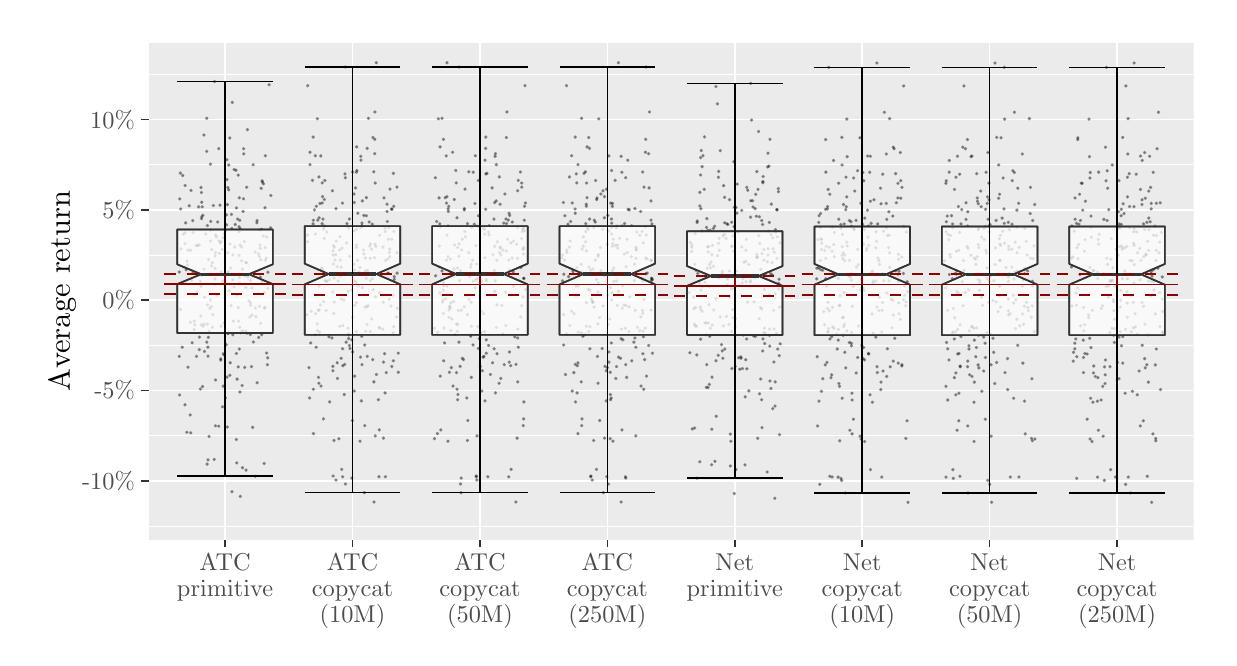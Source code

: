 % Created by tikzDevice version 0.10.1 on 2016-05-14 11:51:44
% !TEX encoding = UTF-8 Unicode
\begin{tikzpicture}[x=1pt,y=1pt]
\definecolor{fillColor}{RGB}{255,255,255}
\path[use as bounding box,fill=fillColor,fill opacity=0.00] (0,0) rectangle (426.79,220.51);
\begin{scope}
\path[clip] (  0.00,  0.00) rectangle (426.79,220.51);
\definecolor{drawColor}{RGB}{255,255,255}
\definecolor{fillColor}{RGB}{255,255,255}

\path[draw=drawColor,line width= 0.6pt,line join=round,line cap=round,fill=fillColor] (  0.00,  0.00) rectangle (426.79,220.51);
\end{scope}
\begin{scope}
\path[clip] ( 43.69, 35.52) rectangle (421.29,215.01);
\definecolor{fillColor}{gray}{0.92}

\path[fill=fillColor] ( 43.69, 35.52) rectangle (421.29,215.01);
\definecolor{drawColor}{RGB}{255,255,255}

\path[draw=drawColor,line width= 0.3pt,line join=round] ( 43.69, 40.41) --
	(421.29, 40.41);

\path[draw=drawColor,line width= 0.3pt,line join=round] ( 43.69, 73.05) --
	(421.29, 73.05);

\path[draw=drawColor,line width= 0.3pt,line join=round] ( 43.69,105.68) --
	(421.29,105.68);

\path[draw=drawColor,line width= 0.3pt,line join=round] ( 43.69,138.32) --
	(421.29,138.32);

\path[draw=drawColor,line width= 0.3pt,line join=round] ( 43.69,170.95) --
	(421.29,170.95);

\path[draw=drawColor,line width= 0.3pt,line join=round] ( 43.69,203.59) --
	(421.29,203.59);

\path[draw=drawColor,line width= 0.6pt,line join=round] ( 43.69, 56.73) --
	(421.29, 56.73);

\path[draw=drawColor,line width= 0.6pt,line join=round] ( 43.69, 89.37) --
	(421.29, 89.37);

\path[draw=drawColor,line width= 0.6pt,line join=round] ( 43.69,122.00) --
	(421.29,122.00);

\path[draw=drawColor,line width= 0.6pt,line join=round] ( 43.69,154.63) --
	(421.29,154.63);

\path[draw=drawColor,line width= 0.6pt,line join=round] ( 43.69,187.27) --
	(421.29,187.27);

\path[draw=drawColor,line width= 0.6pt,line join=round] ( 71.32, 35.52) --
	( 71.32,215.01);

\path[draw=drawColor,line width= 0.6pt,line join=round] (117.37, 35.52) --
	(117.37,215.01);

\path[draw=drawColor,line width= 0.6pt,line join=round] (163.42, 35.52) --
	(163.42,215.01);

\path[draw=drawColor,line width= 0.6pt,line join=round] (209.47, 35.52) --
	(209.47,215.01);

\path[draw=drawColor,line width= 0.6pt,line join=round] (255.51, 35.52) --
	(255.51,215.01);

\path[draw=drawColor,line width= 0.6pt,line join=round] (301.56, 35.52) --
	(301.56,215.01);

\path[draw=drawColor,line width= 0.6pt,line join=round] (347.61, 35.52) --
	(347.61,215.01);

\path[draw=drawColor,line width= 0.6pt,line join=round] (393.66, 35.52) --
	(393.66,215.01);
\definecolor{drawColor}{RGB}{0,0,0}
\definecolor{fillColor}{RGB}{0,0,0}

\path[draw=drawColor,draw opacity=0.30,line width= 0.4pt,line join=round,line cap=round,fill=fillColor,fill opacity=0.30] ( 60.95,141.77) circle (  0.46);

\path[draw=drawColor,draw opacity=0.30,line width= 0.4pt,line join=round,line cap=round,fill=fillColor,fill opacity=0.30] ( 83.97,141.97) circle (  0.46);

\path[draw=drawColor,draw opacity=0.30,line width= 0.4pt,line join=round,line cap=round,fill=fillColor,fill opacity=0.30] ( 64.94,113.36) circle (  0.46);

\path[draw=drawColor,draw opacity=0.30,line width= 0.4pt,line join=round,line cap=round,fill=fillColor,fill opacity=0.30] ( 82.92, 92.22) circle (  0.46);

\path[draw=drawColor,draw opacity=0.30,line width= 0.4pt,line join=round,line cap=round,fill=fillColor,fill opacity=0.30] ( 72.78,125.42) circle (  0.46);

\path[draw=drawColor,draw opacity=0.30,line width= 0.4pt,line join=round,line cap=round,fill=fillColor,fill opacity=0.30] ( 66.04,122.06) circle (  0.46);

\path[draw=drawColor,draw opacity=0.30,line width= 0.4pt,line join=round,line cap=round,fill=fillColor,fill opacity=0.30] ( 65.17,101.83) circle (  0.46);

\path[draw=drawColor,draw opacity=0.30,line width= 0.4pt,line join=round,line cap=round,fill=fillColor,fill opacity=0.30] ( 82.21,139.45) circle (  0.46);

\path[draw=drawColor,draw opacity=0.30,line width= 0.4pt,line join=round,line cap=round,fill=fillColor,fill opacity=0.30] ( 77.84,154.11) circle (  0.46);

\path[draw=drawColor,draw opacity=0.30,line width= 0.4pt,line join=round,line cap=round,fill=fillColor,fill opacity=0.30] ( 76.19,114.45) circle (  0.46);

\path[draw=drawColor,draw opacity=0.30,line width= 0.4pt,line join=round,line cap=round,fill=fillColor,fill opacity=0.30] ( 72.55,132.32) circle (  0.46);

\path[draw=drawColor,draw opacity=0.30,line width= 0.4pt,line join=round,line cap=round,fill=fillColor,fill opacity=0.30] ( 86.63, 98.72) circle (  0.46);

\path[draw=drawColor,draw opacity=0.30,line width= 0.4pt,line join=round,line cap=round,fill=fillColor,fill opacity=0.30] ( 76.53,130.20) circle (  0.46);

\path[draw=drawColor,draw opacity=0.30,line width= 0.4pt,line join=round,line cap=round,fill=fillColor,fill opacity=0.30] ( 86.82,126.29) circle (  0.46);

\path[draw=drawColor,draw opacity=0.30,line width= 0.4pt,line join=round,line cap=round,fill=fillColor,fill opacity=0.30] ( 76.82,147.88) circle (  0.46);

\path[draw=drawColor,draw opacity=0.30,line width= 0.4pt,line join=round,line cap=round,fill=fillColor,fill opacity=0.30] ( 58.90,140.05) circle (  0.46);

\path[draw=drawColor,draw opacity=0.30,line width= 0.4pt,line join=round,line cap=round,fill=fillColor,fill opacity=0.30] ( 85.95,136.41) circle (  0.46);

\path[draw=drawColor,draw opacity=0.30,line width= 0.4pt,line join=round,line cap=round,fill=fillColor,fill opacity=0.30] ( 70.26,140.33) circle (  0.46);

\path[draw=drawColor,draw opacity=0.30,line width= 0.4pt,line join=round,line cap=round,fill=fillColor,fill opacity=0.30] ( 82.81,150.03) circle (  0.46);

\path[draw=drawColor,draw opacity=0.30,line width= 0.4pt,line join=round,line cap=round,fill=fillColor,fill opacity=0.30] ( 63.08,155.77) circle (  0.46);

\path[draw=drawColor,draw opacity=0.30,line width= 0.4pt,line join=round,line cap=round,fill=fillColor,fill opacity=0.30] ( 67.66,129.71) circle (  0.46);

\path[draw=drawColor,draw opacity=0.30,line width= 0.4pt,line join=round,line cap=round,fill=fillColor,fill opacity=0.30] ( 74.84,141.25) circle (  0.46);

\path[draw=drawColor,draw opacity=0.30,line width= 0.4pt,line join=round,line cap=round,fill=fillColor,fill opacity=0.30] ( 79.20,110.08) circle (  0.46);

\path[draw=drawColor,draw opacity=0.30,line width= 0.4pt,line join=round,line cap=round,fill=fillColor,fill opacity=0.30] ( 71.67,147.18) circle (  0.46);

\path[draw=drawColor,draw opacity=0.30,line width= 0.4pt,line join=round,line cap=round,fill=fillColor,fill opacity=0.30] ( 70.42,128.98) circle (  0.46);

\path[draw=drawColor,draw opacity=0.30,line width= 0.4pt,line join=round,line cap=round,fill=fillColor,fill opacity=0.30] ( 57.27,133.07) circle (  0.46);

\path[draw=drawColor,draw opacity=0.30,line width= 0.4pt,line join=round,line cap=round,fill=fillColor,fill opacity=0.30] ( 67.90,139.25) circle (  0.46);

\path[draw=drawColor,draw opacity=0.30,line width= 0.4pt,line join=round,line cap=round,fill=fillColor,fill opacity=0.30] ( 59.74,132.15) circle (  0.46);

\path[draw=drawColor,draw opacity=0.30,line width= 0.4pt,line join=round,line cap=round,fill=fillColor,fill opacity=0.30] ( 76.38,148.57) circle (  0.46);

\path[draw=drawColor,draw opacity=0.30,line width= 0.4pt,line join=round,line cap=round,fill=fillColor,fill opacity=0.30] ( 85.85,140.99) circle (  0.46);

\path[draw=drawColor,draw opacity=0.30,line width= 0.4pt,line join=round,line cap=round,fill=fillColor,fill opacity=0.30] ( 78.79,110.82) circle (  0.46);

\path[draw=drawColor,draw opacity=0.30,line width= 0.4pt,line join=round,line cap=round,fill=fillColor,fill opacity=0.30] ( 70.41, 83.50) circle (  0.46);

\path[draw=drawColor,draw opacity=0.30,line width= 0.4pt,line join=round,line cap=round,fill=fillColor,fill opacity=0.30] ( 75.01,149.38) circle (  0.46);

\path[draw=drawColor,draw opacity=0.30,line width= 0.4pt,line join=round,line cap=round,fill=fillColor,fill opacity=0.30] ( 61.76,155.76) circle (  0.46);

\path[draw=drawColor,draw opacity=0.30,line width= 0.4pt,line join=round,line cap=round,fill=fillColor,fill opacity=0.30] ( 85.55,124.70) circle (  0.46);

\path[draw=drawColor,draw opacity=0.30,line width= 0.4pt,line join=round,line cap=round,fill=fillColor,fill opacity=0.30] ( 58.38,156.15) circle (  0.46);

\path[draw=drawColor,draw opacity=0.30,line width= 0.4pt,line join=round,line cap=round,fill=fillColor,fill opacity=0.30] ( 65.81,119.06) circle (  0.46);

\path[draw=drawColor,draw opacity=0.30,line width= 0.4pt,line join=round,line cap=round,fill=fillColor,fill opacity=0.30] ( 64.94,149.00) circle (  0.46);

\path[draw=drawColor,draw opacity=0.30,line width= 0.4pt,line join=round,line cap=round,fill=fillColor,fill opacity=0.30] ( 76.64,112.28) circle (  0.46);

\path[draw=drawColor,draw opacity=0.30,line width= 0.4pt,line join=round,line cap=round,fill=fillColor,fill opacity=0.30] ( 67.88, 93.21) circle (  0.46);

\path[draw=drawColor,draw opacity=0.30,line width= 0.4pt,line join=round,line cap=round,fill=fillColor,fill opacity=0.30] ( 67.79,138.05) circle (  0.46);

\path[draw=drawColor,draw opacity=0.30,line width= 0.4pt,line join=round,line cap=round,fill=fillColor,fill opacity=0.30] ( 78.03,176.75) circle (  0.46);

\path[draw=drawColor,draw opacity=0.30,line width= 0.4pt,line join=round,line cap=round,fill=fillColor,fill opacity=0.30] ( 82.89,150.81) circle (  0.46);

\path[draw=drawColor,draw opacity=0.30,line width= 0.4pt,line join=round,line cap=round,fill=fillColor,fill opacity=0.30] ( 81.48,170.97) circle (  0.46);

\path[draw=drawColor,draw opacity=0.30,line width= 0.4pt,line join=round,line cap=round,fill=fillColor,fill opacity=0.30] ( 66.76,112.26) circle (  0.46);

\path[draw=drawColor,draw opacity=0.30,line width= 0.4pt,line join=round,line cap=round,fill=fillColor,fill opacity=0.30] ( 72.64,161.92) circle (  0.46);

\path[draw=drawColor,draw opacity=0.30,line width= 0.4pt,line join=round,line cap=round,fill=fillColor,fill opacity=0.30] ( 80.87, 98.02) circle (  0.46);

\path[draw=drawColor,draw opacity=0.30,line width= 0.4pt,line join=round,line cap=round,fill=fillColor,fill opacity=0.30] ( 74.09,129.39) circle (  0.46);

\path[draw=drawColor,draw opacity=0.30,line width= 0.4pt,line join=round,line cap=round,fill=fillColor,fill opacity=0.30] ( 62.38,128.88) circle (  0.46);

\path[draw=drawColor,draw opacity=0.30,line width= 0.4pt,line join=round,line cap=round,fill=fillColor,fill opacity=0.30] ( 64.99,120.31) circle (  0.46);

\path[draw=drawColor,draw opacity=0.30,line width= 0.4pt,line join=round,line cap=round,fill=fillColor,fill opacity=0.30] ( 72.67,170.88) circle (  0.46);

\path[draw=drawColor,draw opacity=0.30,line width= 0.4pt,line join=round,line cap=round,fill=fillColor,fill opacity=0.30] ( 63.31,152.73) circle (  0.46);

\path[draw=drawColor,draw opacity=0.30,line width= 0.4pt,line join=round,line cap=round,fill=fillColor,fill opacity=0.30] ( 59.23,129.26) circle (  0.46);

\path[draw=drawColor,draw opacity=0.30,line width= 0.4pt,line join=round,line cap=round,fill=fillColor,fill opacity=0.30] ( 69.79,100.38) circle (  0.46);

\path[draw=drawColor,draw opacity=0.30,line width= 0.4pt,line join=round,line cap=round,fill=fillColor,fill opacity=0.30] ( 83.74,137.82) circle (  0.46);

\path[draw=drawColor,draw opacity=0.30,line width= 0.4pt,line join=round,line cap=round,fill=fillColor,fill opacity=0.30] ( 76.09, 97.93) circle (  0.46);

\path[draw=drawColor,draw opacity=0.30,line width= 0.4pt,line join=round,line cap=round,fill=fillColor,fill opacity=0.30] ( 60.60, 12.45) circle (  0.46);

\path[draw=drawColor,draw opacity=0.30,line width= 0.4pt,line join=round,line cap=round,fill=fillColor,fill opacity=0.30] ( 84.37,162.45) circle (  0.46);

\path[draw=drawColor,draw opacity=0.30,line width= 0.4pt,line join=round,line cap=round,fill=fillColor,fill opacity=0.30] ( 72.35,162.77) circle (  0.46);

\path[draw=drawColor,draw opacity=0.30,line width= 0.4pt,line join=round,line cap=round,fill=fillColor,fill opacity=0.30] ( 59.02,161.69) circle (  0.46);

\path[draw=drawColor,draw opacity=0.30,line width= 0.4pt,line join=round,line cap=round,fill=fillColor,fill opacity=0.30] ( 74.59,169.26) circle (  0.46);

\path[draw=drawColor,draw opacity=0.30,line width= 0.4pt,line join=round,line cap=round,fill=fillColor,fill opacity=0.30] ( 74.15,138.37) circle (  0.46);

\path[draw=drawColor,draw opacity=0.30,line width= 0.4pt,line join=round,line cap=round,fill=fillColor,fill opacity=0.30] ( 77.49, 91.22) circle (  0.46);

\path[draw=drawColor,draw opacity=0.30,line width= 0.4pt,line join=round,line cap=round,fill=fillColor,fill opacity=0.30] ( 56.85,146.38) circle (  0.46);

\path[draw=drawColor,draw opacity=0.30,line width= 0.4pt,line join=round,line cap=round,fill=fillColor,fill opacity=0.30] ( 62.90,157.43) circle (  0.46);

\path[draw=drawColor,draw opacity=0.30,line width= 0.4pt,line join=round,line cap=round,fill=fillColor,fill opacity=0.30] ( 80.56,120.23) circle (  0.46);

\path[draw=drawColor,draw opacity=0.30,line width= 0.4pt,line join=round,line cap=round,fill=fillColor,fill opacity=0.30] ( 87.87,159.89) circle (  0.46);

\path[draw=drawColor,draw opacity=0.30,line width= 0.4pt,line join=round,line cap=round,fill=fillColor,fill opacity=0.30] ( 72.33,110.02) circle (  0.46);

\path[draw=drawColor,draw opacity=0.30,line width= 0.4pt,line join=round,line cap=round,fill=fillColor,fill opacity=0.30] ( 63.40,112.62) circle (  0.46);

\path[draw=drawColor,draw opacity=0.30,line width= 0.4pt,line join=round,line cap=round,fill=fillColor,fill opacity=0.30] ( 58.80,114.07) circle (  0.46);

\path[draw=drawColor,draw opacity=0.30,line width= 0.4pt,line join=round,line cap=round,fill=fillColor,fill opacity=0.30] ( 75.85,151.35) circle (  0.46);

\path[draw=drawColor,draw opacity=0.30,line width= 0.4pt,line join=round,line cap=round,fill=fillColor,fill opacity=0.30] ( 85.75,155.45) circle (  0.46);

\path[draw=drawColor,draw opacity=0.30,line width= 0.4pt,line join=round,line cap=round,fill=fillColor,fill opacity=0.30] ( 79.41,183.68) circle (  0.46);

\path[draw=drawColor,draw opacity=0.30,line width= 0.4pt,line join=round,line cap=round,fill=fillColor,fill opacity=0.30] ( 75.42,102.80) circle (  0.46);

\path[draw=drawColor,draw opacity=0.30,line width= 0.4pt,line join=round,line cap=round,fill=fillColor,fill opacity=0.30] ( 55.18,167.96) circle (  0.46);

\path[draw=drawColor,draw opacity=0.30,line width= 0.4pt,line join=round,line cap=round,fill=fillColor,fill opacity=0.30] ( 62.83,151.50) circle (  0.46);

\path[draw=drawColor,draw opacity=0.30,line width= 0.4pt,line join=round,line cap=round,fill=fillColor,fill opacity=0.30] ( 72.03, 94.22) circle (  0.46);

\path[draw=drawColor,draw opacity=0.30,line width= 0.4pt,line join=round,line cap=round,fill=fillColor,fill opacity=0.30] ( 86.72,101.20) circle (  0.46);

\path[draw=drawColor,draw opacity=0.30,line width= 0.4pt,line join=round,line cap=round,fill=fillColor,fill opacity=0.30] ( 77.98,158.67) circle (  0.46);

\path[draw=drawColor,draw opacity=0.30,line width= 0.4pt,line join=round,line cap=round,fill=fillColor,fill opacity=0.30] ( 60.17,111.43) circle (  0.46);

\path[draw=drawColor,draw opacity=0.30,line width= 0.4pt,line join=round,line cap=round,fill=fillColor,fill opacity=0.30] ( 69.04,176.80) circle (  0.46);

\path[draw=drawColor,draw opacity=0.30,line width= 0.4pt,line join=round,line cap=round,fill=fillColor,fill opacity=0.30] ( 69.78,100.83) circle (  0.46);

\path[draw=drawColor,draw opacity=0.30,line width= 0.4pt,line join=round,line cap=round,fill=fillColor,fill opacity=0.30] ( 65.12,105.07) circle (  0.46);

\path[draw=drawColor,draw opacity=0.30,line width= 0.4pt,line join=round,line cap=round,fill=fillColor,fill opacity=0.30] ( 82.24, 58.41) circle (  0.46);

\path[draw=drawColor,draw opacity=0.30,line width= 0.4pt,line join=round,line cap=round,fill=fillColor,fill opacity=0.30] ( 71.81,152.85) circle (  0.46);

\path[draw=drawColor,draw opacity=0.30,line width= 0.4pt,line join=round,line cap=round,fill=fillColor,fill opacity=0.30] ( 73.08,142.33) circle (  0.46);

\path[draw=drawColor,draw opacity=0.30,line width= 0.4pt,line join=round,line cap=round,fill=fillColor,fill opacity=0.30] ( 75.55, 63.25) circle (  0.46);

\path[draw=drawColor,draw opacity=0.30,line width= 0.4pt,line join=round,line cap=round,fill=fillColor,fill opacity=0.30] ( 81.29, 76.08) circle (  0.46);

\path[draw=drawColor,draw opacity=0.30,line width= 0.4pt,line join=round,line cap=round,fill=fillColor,fill opacity=0.30] ( 63.69,181.72) circle (  0.46);

\path[draw=drawColor,draw opacity=0.30,line width= 0.4pt,line join=round,line cap=round,fill=fillColor,fill opacity=0.30] ( 80.49,129.16) circle (  0.46);

\path[draw=drawColor,draw opacity=0.30,line width= 0.4pt,line join=round,line cap=round,fill=fillColor,fill opacity=0.30] ( 82.49,116.11) circle (  0.46);

\path[draw=drawColor,draw opacity=0.30,line width= 0.4pt,line join=round,line cap=round,fill=fillColor,fill opacity=0.30] ( 55.86,105.04) circle (  0.46);

\path[draw=drawColor,draw opacity=0.30,line width= 0.4pt,line join=round,line cap=round,fill=fillColor,fill opacity=0.30] ( 54.87, 87.79) circle (  0.46);

\path[draw=drawColor,draw opacity=0.30,line width= 0.4pt,line join=round,line cap=round,fill=fillColor,fill opacity=0.30] ( 76.82, 51.15) circle (  0.46);

\path[draw=drawColor,draw opacity=0.30,line width= 0.4pt,line join=round,line cap=round,fill=fillColor,fill opacity=0.30] ( 76.65,150.89) circle (  0.46);

\path[draw=drawColor,draw opacity=0.30,line width= 0.4pt,line join=round,line cap=round,fill=fillColor,fill opacity=0.30] ( 71.97,172.78) circle (  0.46);

\path[draw=drawColor,draw opacity=0.30,line width= 0.4pt,line join=round,line cap=round,fill=fillColor,fill opacity=0.30] ( 66.53,140.32) circle (  0.46);

\path[draw=drawColor,draw opacity=0.30,line width= 0.4pt,line join=round,line cap=round,fill=fillColor,fill opacity=0.30] ( 77.62,111.00) circle (  0.46);

\path[draw=drawColor,draw opacity=0.30,line width= 0.4pt,line join=round,line cap=round,fill=fillColor,fill opacity=0.30] ( 86.34,102.94) circle (  0.46);

\path[draw=drawColor,draw opacity=0.30,line width= 0.4pt,line join=round,line cap=round,fill=fillColor,fill opacity=0.30] ( 54.94,158.64) circle (  0.46);

\path[draw=drawColor,draw opacity=0.30,line width= 0.4pt,line join=round,line cap=round,fill=fillColor,fill opacity=0.30] ( 73.19, 99.42) circle (  0.46);

\path[draw=drawColor,draw opacity=0.30,line width= 0.4pt,line join=round,line cap=round,fill=fillColor,fill opacity=0.30] ( 72.45,110.12) circle (  0.46);

\path[draw=drawColor,draw opacity=0.30,line width= 0.4pt,line join=round,line cap=round,fill=fillColor,fill opacity=0.30] ( 72.15, 76.20) circle (  0.46);

\path[draw=drawColor,draw opacity=0.30,line width= 0.4pt,line join=round,line cap=round,fill=fillColor,fill opacity=0.30] ( 78.92, 60.63) circle (  0.46);

\path[draw=drawColor,draw opacity=0.30,line width= 0.4pt,line join=round,line cap=round,fill=fillColor,fill opacity=0.30] ( 75.64,123.85) circle (  0.46);

\path[draw=drawColor,draw opacity=0.30,line width= 0.4pt,line join=round,line cap=round,fill=fillColor,fill opacity=0.30] ( 65.16, 64.32) circle (  0.46);

\path[draw=drawColor,draw opacity=0.30,line width= 0.4pt,line join=round,line cap=round,fill=fillColor,fill opacity=0.30] ( 62.63,162.76) circle (  0.46);

\path[draw=drawColor,draw opacity=0.30,line width= 0.4pt,line join=round,line cap=round,fill=fillColor,fill opacity=0.30] ( 84.85,164.67) circle (  0.46);

\path[draw=drawColor,draw opacity=0.30,line width= 0.4pt,line join=round,line cap=round,fill=fillColor,fill opacity=0.30] ( 71.46, 86.73) circle (  0.46);

\path[draw=drawColor,draw opacity=0.30,line width= 0.4pt,line join=round,line cap=round,fill=fillColor,fill opacity=0.30] ( 62.08,108.69) circle (  0.46);

\path[draw=drawColor,draw opacity=0.30,line width= 0.4pt,line join=round,line cap=round,fill=fillColor,fill opacity=0.30] ( 76.99,110.27) circle (  0.46);

\path[draw=drawColor,draw opacity=0.30,line width= 0.4pt,line join=round,line cap=round,fill=fillColor,fill opacity=0.30] ( 76.68,128.00) circle (  0.46);

\path[draw=drawColor,draw opacity=0.30,line width= 0.4pt,line join=round,line cap=round,fill=fillColor,fill opacity=0.30] ( 85.89,174.23) circle (  0.46);

\path[draw=drawColor,draw opacity=0.30,line width= 0.4pt,line join=round,line cap=round,fill=fillColor,fill opacity=0.30] ( 66.04,171.19) circle (  0.46);

\path[draw=drawColor,draw opacity=0.30,line width= 0.4pt,line join=round,line cap=round,fill=fillColor,fill opacity=0.30] ( 63.71,133.23) circle (  0.46);

\path[draw=drawColor,draw opacity=0.30,line width= 0.4pt,line join=round,line cap=round,fill=fillColor,fill opacity=0.30] ( 78.29,143.24) circle (  0.46);

\path[draw=drawColor,draw opacity=0.30,line width= 0.4pt,line join=round,line cap=round,fill=fillColor,fill opacity=0.30] ( 70.57,144.65) circle (  0.46);

\path[draw=drawColor,draw opacity=0.30,line width= 0.4pt,line join=round,line cap=round,fill=fillColor,fill opacity=0.30] ( 74.32,114.47) circle (  0.46);

\path[draw=drawColor,draw opacity=0.30,line width= 0.4pt,line join=round,line cap=round,fill=fillColor,fill opacity=0.30] ( 72.00,165.60) circle (  0.46);

\path[draw=drawColor,draw opacity=0.30,line width= 0.4pt,line join=round,line cap=round,fill=fillColor,fill opacity=0.30] ( 66.74,135.61) circle (  0.46);

\path[draw=drawColor,draw opacity=0.30,line width= 0.4pt,line join=round,line cap=round,fill=fillColor,fill opacity=0.30] ( 85.18,145.22) circle (  0.46);

\path[draw=drawColor,draw opacity=0.30,line width= 0.4pt,line join=round,line cap=round,fill=fillColor,fill opacity=0.30] ( 72.27,139.19) circle (  0.46);

\path[draw=drawColor,draw opacity=0.30,line width= 0.4pt,line join=round,line cap=round,fill=fillColor,fill opacity=0.30] ( 68.36,131.37) circle (  0.46);

\path[draw=drawColor,draw opacity=0.30,line width= 0.4pt,line join=round,line cap=round,fill=fillColor,fill opacity=0.30] ( 66.41,119.70) circle (  0.46);

\path[draw=drawColor,draw opacity=0.30,line width= 0.4pt,line join=round,line cap=round,fill=fillColor,fill opacity=0.30] ( 70.65,102.65) circle (  0.46);

\path[draw=drawColor,draw opacity=0.30,line width= 0.4pt,line join=round,line cap=round,fill=fillColor,fill opacity=0.30] ( 72.24,131.80) circle (  0.46);

\path[draw=drawColor,draw opacity=0.30,line width= 0.4pt,line join=round,line cap=round,fill=fillColor,fill opacity=0.30] ( 76.36,138.26) circle (  0.46);

\path[draw=drawColor,draw opacity=0.30,line width= 0.4pt,line join=round,line cap=round,fill=fillColor,fill opacity=0.30] ( 63.20, 90.82) circle (  0.46);

\path[draw=drawColor,draw opacity=0.30,line width= 0.4pt,line join=round,line cap=round,fill=fillColor,fill opacity=0.30] ( 85.52,119.22) circle (  0.46);

\path[draw=drawColor,draw opacity=0.30,line width= 0.4pt,line join=round,line cap=round,fill=fillColor,fill opacity=0.30] ( 56.87,142.48) circle (  0.46);

\path[draw=drawColor,draw opacity=0.30,line width= 0.4pt,line join=round,line cap=round,fill=fillColor,fill opacity=0.30] ( 66.43,134.41) circle (  0.46);

\path[draw=drawColor,draw opacity=0.30,line width= 0.4pt,line join=round,line cap=round,fill=fillColor,fill opacity=0.30] ( 76.47,159.03) circle (  0.46);

\path[draw=drawColor,draw opacity=0.30,line width= 0.4pt,line join=round,line cap=round,fill=fillColor,fill opacity=0.30] ( 71.01,146.05) circle (  0.46);

\path[draw=drawColor,draw opacity=0.30,line width= 0.4pt,line join=round,line cap=round,fill=fillColor,fill opacity=0.30] ( 76.48,104.39) circle (  0.46);

\path[draw=drawColor,draw opacity=0.30,line width= 0.4pt,line join=round,line cap=round,fill=fillColor,fill opacity=0.30] ( 86.19,137.22) circle (  0.46);

\path[draw=drawColor,draw opacity=0.30,line width= 0.4pt,line join=round,line cap=round,fill=fillColor,fill opacity=0.30] ( 80.47,109.63) circle (  0.46);

\path[draw=drawColor,draw opacity=0.30,line width= 0.4pt,line join=round,line cap=round,fill=fillColor,fill opacity=0.30] ( 61.01,101.73) circle (  0.46);

\path[draw=drawColor,draw opacity=0.30,line width= 0.4pt,line join=round,line cap=round,fill=fillColor,fill opacity=0.30] ( 59.66,150.78) circle (  0.46);

\path[draw=drawColor,draw opacity=0.30,line width= 0.4pt,line join=round,line cap=round,fill=fillColor,fill opacity=0.30] ( 67.68,133.52) circle (  0.46);

\path[draw=drawColor,draw opacity=0.30,line width= 0.4pt,line join=round,line cap=round,fill=fillColor,fill opacity=0.30] ( 73.66,153.04) circle (  0.46);

\path[draw=drawColor,draw opacity=0.30,line width= 0.4pt,line join=round,line cap=round,fill=fillColor,fill opacity=0.30] ( 82.29,119.20) circle (  0.46);

\path[draw=drawColor,draw opacity=0.30,line width= 0.4pt,line join=round,line cap=round,fill=fillColor,fill opacity=0.30] ( 62.67,130.93) circle (  0.46);

\path[draw=drawColor,draw opacity=0.30,line width= 0.4pt,line join=round,line cap=round,fill=fillColor,fill opacity=0.30] ( 59.44,106.65) circle (  0.46);

\path[draw=drawColor,draw opacity=0.30,line width= 0.4pt,line join=round,line cap=round,fill=fillColor,fill opacity=0.30] ( 71.85,149.29) circle (  0.46);

\path[draw=drawColor,draw opacity=0.30,line width= 0.4pt,line join=round,line cap=round,fill=fillColor,fill opacity=0.30] ( 67.67,127.74) circle (  0.46);

\path[draw=drawColor,draw opacity=0.30,line width= 0.4pt,line join=round,line cap=round,fill=fillColor,fill opacity=0.30] ( 67.09,156.24) circle (  0.46);

\path[draw=drawColor,draw opacity=0.30,line width= 0.4pt,line join=round,line cap=round,fill=fillColor,fill opacity=0.30] ( 73.47,120.09) circle (  0.46);

\path[draw=drawColor,draw opacity=0.30,line width= 0.4pt,line join=round,line cap=round,fill=fillColor,fill opacity=0.30] ( 83.42,138.77) circle (  0.46);

\path[draw=drawColor,draw opacity=0.30,line width= 0.4pt,line join=round,line cap=round,fill=fillColor,fill opacity=0.30] ( 84.04,130.33) circle (  0.46);

\path[draw=drawColor,draw opacity=0.30,line width= 0.4pt,line join=round,line cap=round,fill=fillColor,fill opacity=0.30] ( 73.06, 94.89) circle (  0.46);

\path[draw=drawColor,draw opacity=0.30,line width= 0.4pt,line join=round,line cap=round,fill=fillColor,fill opacity=0.30] ( 80.54,121.11) circle (  0.46);

\path[draw=drawColor,draw opacity=0.30,line width= 0.4pt,line join=round,line cap=round,fill=fillColor,fill opacity=0.30] ( 69.86,112.60) circle (  0.46);

\path[draw=drawColor,draw opacity=0.30,line width= 0.4pt,line join=round,line cap=round,fill=fillColor,fill opacity=0.30] ( 65.35,136.76) circle (  0.46);

\path[draw=drawColor,draw opacity=0.30,line width= 0.4pt,line join=round,line cap=round,fill=fillColor,fill opacity=0.30] ( 77.60,133.26) circle (  0.46);

\path[draw=drawColor,draw opacity=0.30,line width= 0.4pt,line join=round,line cap=round,fill=fillColor,fill opacity=0.30] ( 59.73,146.44) circle (  0.46);

\path[draw=drawColor,draw opacity=0.30,line width= 0.4pt,line join=round,line cap=round,fill=fillColor,fill opacity=0.30] ( 57.98,140.14) circle (  0.46);

\path[draw=drawColor,draw opacity=0.30,line width= 0.4pt,line join=round,line cap=round,fill=fillColor,fill opacity=0.30] ( 70.87,127.99) circle (  0.46);

\path[draw=drawColor,draw opacity=0.30,line width= 0.4pt,line join=round,line cap=round,fill=fillColor,fill opacity=0.30] ( 79.04,135.59) circle (  0.46);

\path[draw=drawColor,draw opacity=0.30,line width= 0.4pt,line join=round,line cap=round,fill=fillColor,fill opacity=0.30] ( 66.89,116.86) circle (  0.46);

\path[draw=drawColor,draw opacity=0.30,line width= 0.4pt,line join=round,line cap=round,fill=fillColor,fill opacity=0.30] ( 79.64,130.39) circle (  0.46);

\path[draw=drawColor,draw opacity=0.30,line width= 0.4pt,line join=round,line cap=round,fill=fillColor,fill opacity=0.30] ( 56.24,145.87) circle (  0.46);

\path[draw=drawColor,draw opacity=0.30,line width= 0.4pt,line join=round,line cap=round,fill=fillColor,fill opacity=0.30] ( 66.06,147.37) circle (  0.46);

\path[draw=drawColor,draw opacity=0.30,line width= 0.4pt,line join=round,line cap=round,fill=fillColor,fill opacity=0.30] ( 80.28,115.98) circle (  0.46);

\path[draw=drawColor,draw opacity=0.30,line width= 0.4pt,line join=round,line cap=round,fill=fillColor,fill opacity=0.30] ( 54.76,101.73) circle (  0.46);

\path[draw=drawColor,draw opacity=0.30,line width= 0.4pt,line join=round,line cap=round,fill=fillColor,fill opacity=0.30] ( 71.53,127.70) circle (  0.46);

\path[draw=drawColor,draw opacity=0.30,line width= 0.4pt,line join=round,line cap=round,fill=fillColor,fill opacity=0.30] ( 87.78,148.18) circle (  0.46);

\path[draw=drawColor,draw opacity=0.30,line width= 0.4pt,line join=round,line cap=round,fill=fillColor,fill opacity=0.30] ( 77.29,141.27) circle (  0.46);

\path[draw=drawColor,draw opacity=0.30,line width= 0.4pt,line join=round,line cap=round,fill=fillColor,fill opacity=0.30] ( 76.71, 88.86) circle (  0.46);

\path[draw=drawColor,draw opacity=0.30,line width= 0.4pt,line join=round,line cap=round,fill=fillColor,fill opacity=0.30] ( 55.24,118.69) circle (  0.46);

\path[draw=drawColor,draw opacity=0.30,line width= 0.4pt,line join=round,line cap=round,fill=fillColor,fill opacity=0.30] ( 67.87, 76.64) circle (  0.46);

\path[draw=drawColor,draw opacity=0.30,line width= 0.4pt,line join=round,line cap=round,fill=fillColor,fill opacity=0.30] ( 65.27,108.62) circle (  0.46);

\path[draw=drawColor,draw opacity=0.30,line width= 0.4pt,line join=round,line cap=round,fill=fillColor,fill opacity=0.30] ( 60.23,114.46) circle (  0.46);

\path[draw=drawColor,draw opacity=0.30,line width= 0.4pt,line join=round,line cap=round,fill=fillColor,fill opacity=0.30] ( 69.47,156.38) circle (  0.46);

\path[draw=drawColor,draw opacity=0.30,line width= 0.4pt,line join=round,line cap=round,fill=fillColor,fill opacity=0.30] ( 61.98,141.94) circle (  0.46);

\path[draw=drawColor,draw opacity=0.30,line width= 0.4pt,line join=round,line cap=round,fill=fillColor,fill opacity=0.30] ( 65.54, 72.79) circle (  0.46);

\path[draw=drawColor,draw opacity=0.30,line width= 0.4pt,line join=round,line cap=round,fill=fillColor,fill opacity=0.30] ( 63.68,113.38) circle (  0.46);

\path[draw=drawColor,draw opacity=0.30,line width= 0.4pt,line join=round,line cap=round,fill=fillColor,fill opacity=0.30] ( 74.60,126.83) circle (  0.46);

\path[draw=drawColor,draw opacity=0.30,line width= 0.4pt,line join=round,line cap=round,fill=fillColor,fill opacity=0.30] ( 73.82, 52.84) circle (  0.46);

\path[draw=drawColor,draw opacity=0.30,line width= 0.4pt,line join=round,line cap=round,fill=fillColor,fill opacity=0.30] ( 67.40, 64.48) circle (  0.46);

\path[draw=drawColor,draw opacity=0.30,line width= 0.4pt,line join=round,line cap=round,fill=fillColor,fill opacity=0.30] ( 76.40,146.77) circle (  0.46);

\path[draw=drawColor,draw opacity=0.30,line width= 0.4pt,line join=round,line cap=round,fill=fillColor,fill opacity=0.30] ( 58.92, 74.11) circle (  0.46);

\path[draw=drawColor,draw opacity=0.30,line width= 0.4pt,line join=round,line cap=round,fill=fillColor,fill opacity=0.30] ( 64.83, 62.80) circle (  0.46);

\path[draw=drawColor,draw opacity=0.30,line width= 0.4pt,line join=round,line cap=round,fill=fillColor,fill opacity=0.30] ( 64.72,175.81) circle (  0.46);

\path[draw=drawColor,draw opacity=0.30,line width= 0.4pt,line join=round,line cap=round,fill=fillColor,fill opacity=0.30] ( 67.52,201.03) circle (  0.46);

\path[draw=drawColor,draw opacity=0.30,line width= 0.4pt,line join=round,line cap=round,fill=fillColor,fill opacity=0.30] ( 85.21,164.08) circle (  0.46);

\path[draw=drawColor,draw opacity=0.30,line width= 0.4pt,line join=round,line cap=round,fill=fillColor,fill opacity=0.30] ( 68.41,123.76) circle (  0.46);

\path[draw=drawColor,draw opacity=0.30,line width= 0.4pt,line join=round,line cap=round,fill=fillColor,fill opacity=0.30] ( 78.07,174.92) circle (  0.46);

\path[draw=drawColor,draw opacity=0.30,line width= 0.4pt,line join=round,line cap=round,fill=fillColor,fill opacity=0.30] ( 69.56,142.69) circle (  0.46);

\path[draw=drawColor,draw opacity=0.30,line width= 0.4pt,line join=round,line cap=round,fill=fillColor,fill opacity=0.30] ( 75.45,155.37) circle (  0.46);

\path[draw=drawColor,draw opacity=0.30,line width= 0.4pt,line join=round,line cap=round,fill=fillColor,fill opacity=0.30] ( 71.05,102.20) circle (  0.46);

\path[draw=drawColor,draw opacity=0.30,line width= 0.4pt,line join=round,line cap=round,fill=fillColor,fill opacity=0.30] ( 62.92,152.18) circle (  0.46);

\path[draw=drawColor,draw opacity=0.30,line width= 0.4pt,line join=round,line cap=round,fill=fillColor,fill opacity=0.30] ( 73.77,147.95) circle (  0.46);

\path[draw=drawColor,draw opacity=0.30,line width= 0.4pt,line join=round,line cap=round,fill=fillColor,fill opacity=0.30] ( 78.42, 97.75) circle (  0.46);

\path[draw=drawColor,draw opacity=0.30,line width= 0.4pt,line join=round,line cap=round,fill=fillColor,fill opacity=0.30] ( 66.08,143.41) circle (  0.46);

\path[draw=drawColor,draw opacity=0.30,line width= 0.4pt,line join=round,line cap=round,fill=fillColor,fill opacity=0.30] ( 56.90,163.47) circle (  0.46);

\path[draw=drawColor,draw opacity=0.30,line width= 0.4pt,line join=round,line cap=round,fill=fillColor,fill opacity=0.30] ( 84.29,136.62) circle (  0.46);

\path[draw=drawColor,draw opacity=0.30,line width= 0.4pt,line join=round,line cap=round,fill=fillColor,fill opacity=0.30] ( 75.39, 71.70) circle (  0.46);

\path[draw=drawColor,draw opacity=0.30,line width= 0.4pt,line join=round,line cap=round,fill=fillColor,fill opacity=0.30] ( 62.41, 89.92) circle (  0.46);

\path[draw=drawColor,draw opacity=0.30,line width= 0.4pt,line join=round,line cap=round,fill=fillColor,fill opacity=0.30] ( 56.04,167.09) circle (  0.46);

\path[draw=drawColor,draw opacity=0.30,line width= 0.4pt,line join=round,line cap=round,fill=fillColor,fill opacity=0.30] ( 75.69, 93.51) circle (  0.46);

\path[draw=drawColor,draw opacity=0.30,line width= 0.4pt,line join=round,line cap=round,fill=fillColor,fill opacity=0.30] ( 64.71,187.77) circle (  0.46);

\path[draw=drawColor,draw opacity=0.30,line width= 0.4pt,line join=round,line cap=round,fill=fillColor,fill opacity=0.30] ( 84.56,147.66) circle (  0.46);

\path[draw=drawColor,draw opacity=0.30,line width= 0.4pt,line join=round,line cap=round,fill=fillColor,fill opacity=0.30] ( 62.65,127.04) circle (  0.46);

\path[draw=drawColor,draw opacity=0.30,line width= 0.4pt,line join=round,line cap=round,fill=fillColor,fill opacity=0.30] ( 84.71,165.16) circle (  0.46);

\path[draw=drawColor,draw opacity=0.30,line width= 0.4pt,line join=round,line cap=round,fill=fillColor,fill opacity=0.30] ( 54.80,132.24) circle (  0.46);

\path[draw=drawColor,draw opacity=0.30,line width= 0.4pt,line join=round,line cap=round,fill=fillColor,fill opacity=0.30] ( 67.91,145.59) circle (  0.46);

\path[draw=drawColor,draw opacity=0.30,line width= 0.4pt,line join=round,line cap=round,fill=fillColor,fill opacity=0.30] ( 84.61,128.76) circle (  0.46);

\path[draw=drawColor,draw opacity=0.30,line width= 0.4pt,line join=round,line cap=round,fill=fillColor,fill opacity=0.30] ( 69.90,143.20) circle (  0.46);

\path[draw=drawColor,draw opacity=0.30,line width= 0.4pt,line join=round,line cap=round,fill=fillColor,fill opacity=0.30] ( 62.73,113.11) circle (  0.46);

\path[draw=drawColor,draw opacity=0.30,line width= 0.4pt,line join=round,line cap=round,fill=fillColor,fill opacity=0.30] ( 65.53,110.76) circle (  0.46);

\path[draw=drawColor,draw opacity=0.30,line width= 0.4pt,line join=round,line cap=round,fill=fillColor,fill opacity=0.30] ( 81.57,106.93) circle (  0.46);

\path[draw=drawColor,draw opacity=0.30,line width= 0.4pt,line join=round,line cap=round,fill=fillColor,fill opacity=0.30] ( 69.04, 76.51) circle (  0.46);

\path[draw=drawColor,draw opacity=0.30,line width= 0.4pt,line join=round,line cap=round,fill=fillColor,fill opacity=0.30] ( 77.63, 61.49) circle (  0.46);

\path[draw=drawColor,draw opacity=0.30,line width= 0.4pt,line join=round,line cap=round,fill=fillColor,fill opacity=0.30] ( 87.26,199.89) circle (  0.46);

\path[draw=drawColor,draw opacity=0.30,line width= 0.4pt,line join=round,line cap=round,fill=fillColor,fill opacity=0.30] ( 62.56,116.34) circle (  0.46);

\path[draw=drawColor,draw opacity=0.30,line width= 0.4pt,line join=round,line cap=round,fill=fillColor,fill opacity=0.30] ( 85.75,119.38) circle (  0.46);

\path[draw=drawColor,draw opacity=0.30,line width= 0.4pt,line join=round,line cap=round,fill=fillColor,fill opacity=0.30] ( 62.78,160.95) circle (  0.46);

\path[draw=drawColor,draw opacity=0.30,line width= 0.4pt,line join=round,line cap=round,fill=fillColor,fill opacity=0.30] ( 68.63,150.30) circle (  0.46);

\path[draw=drawColor,draw opacity=0.30,line width= 0.4pt,line join=round,line cap=round,fill=fillColor,fill opacity=0.30] ( 78.87,135.63) circle (  0.46);

\path[draw=drawColor,draw opacity=0.30,line width= 0.4pt,line join=round,line cap=round,fill=fillColor,fill opacity=0.30] ( 81.05,116.66) circle (  0.46);

\path[draw=drawColor,draw opacity=0.30,line width= 0.4pt,line join=round,line cap=round,fill=fillColor,fill opacity=0.30] ( 57.53, 74.31) circle (  0.46);

\path[draw=drawColor,draw opacity=0.30,line width= 0.4pt,line join=round,line cap=round,fill=fillColor,fill opacity=0.30] ( 64.36,145.95) circle (  0.46);

\path[draw=drawColor,draw opacity=0.30,line width= 0.4pt,line join=round,line cap=round,fill=fillColor,fill opacity=0.30] ( 61.25,124.97) circle (  0.46);

\path[draw=drawColor,draw opacity=0.30,line width= 0.4pt,line join=round,line cap=round,fill=fillColor,fill opacity=0.30] ( 84.05,140.76) circle (  0.46);

\path[draw=drawColor,draw opacity=0.30,line width= 0.4pt,line join=round,line cap=round,fill=fillColor,fill opacity=0.30] ( 69.25,138.98) circle (  0.46);

\path[draw=drawColor,draw opacity=0.30,line width= 0.4pt,line join=round,line cap=round,fill=fillColor,fill opacity=0.30] ( 84.18,113.70) circle (  0.46);

\path[draw=drawColor,draw opacity=0.30,line width= 0.4pt,line join=round,line cap=round,fill=fillColor,fill opacity=0.30] ( 58.72, 80.57) circle (  0.46);

\path[draw=drawColor,draw opacity=0.30,line width= 0.4pt,line join=round,line cap=round,fill=fillColor,fill opacity=0.30] ( 56.50,134.05) circle (  0.46);

\path[draw=drawColor,draw opacity=0.30,line width= 0.4pt,line join=round,line cap=round,fill=fillColor,fill opacity=0.30] ( 55.42,140.57) circle (  0.46);

\path[draw=drawColor,draw opacity=0.30,line width= 0.4pt,line join=round,line cap=round,fill=fillColor,fill opacity=0.30] ( 64.73,106.87) circle (  0.46);

\path[draw=drawColor,draw opacity=0.30,line width= 0.4pt,line join=round,line cap=round,fill=fillColor,fill opacity=0.30] ( 73.04,180.66) circle (  0.46);

\path[draw=drawColor,draw opacity=0.30,line width= 0.4pt,line join=round,line cap=round,fill=fillColor,fill opacity=0.30] ( 60.51,124.01) circle (  0.46);

\path[draw=drawColor,draw opacity=0.30,line width= 0.4pt,line join=round,line cap=round,fill=fillColor,fill opacity=0.30] ( 60.38,113.14) circle (  0.46);

\path[draw=drawColor,draw opacity=0.30,line width= 0.4pt,line join=round,line cap=round,fill=fillColor,fill opacity=0.30] ( 85.45, 63.03) circle (  0.46);

\path[draw=drawColor,draw opacity=0.30,line width= 0.4pt,line join=round,line cap=round,fill=fillColor,fill opacity=0.30] ( 56.84, 84.25) circle (  0.46);

\path[draw=drawColor,draw opacity=0.30,line width= 0.4pt,line join=round,line cap=round,fill=fillColor,fill opacity=0.30] ( 74.13,109.55) circle (  0.46);

\path[draw=drawColor,draw opacity=0.30,line width= 0.4pt,line join=round,line cap=round,fill=fillColor,fill opacity=0.30] ( 76.09,167.23) circle (  0.46);

\path[draw=drawColor,draw opacity=0.30,line width= 0.4pt,line join=round,line cap=round,fill=fillColor,fill opacity=0.30] ( 68.22,144.87) circle (  0.46);

\path[draw=drawColor,draw opacity=0.30,line width= 0.4pt,line join=round,line cap=round,fill=fillColor,fill opacity=0.30] ( 79.14,162.85) circle (  0.46);

\path[draw=drawColor,draw opacity=0.30,line width= 0.4pt,line join=round,line cap=round,fill=fillColor,fill opacity=0.30] ( 75.27,168.98) circle (  0.46);

\path[draw=drawColor,draw opacity=0.30,line width= 0.4pt,line join=round,line cap=round,fill=fillColor,fill opacity=0.30] ( 69.14,143.44) circle (  0.46);

\path[draw=drawColor,draw opacity=0.30,line width= 0.4pt,line join=round,line cap=round,fill=fillColor,fill opacity=0.30] ( 79.92,121.85) circle (  0.46);

\path[draw=drawColor,draw opacity=0.30,line width= 0.4pt,line join=round,line cap=round,fill=fillColor,fill opacity=0.30] ( 66.14,150.52) circle (  0.46);

\path[draw=drawColor,draw opacity=0.30,line width= 0.4pt,line join=round,line cap=round,fill=fillColor,fill opacity=0.30] ( 70.65, 90.97) circle (  0.46);

\path[draw=drawColor,draw opacity=0.30,line width= 0.4pt,line join=round,line cap=round,fill=fillColor,fill opacity=0.30] ( 72.16,156.57) circle (  0.46);

\path[draw=drawColor,draw opacity=0.30,line width= 0.4pt,line join=round,line cap=round,fill=fillColor,fill opacity=0.30] ( 76.74,141.93) circle (  0.46);

\path[draw=drawColor,draw opacity=0.30,line width= 0.4pt,line join=round,line cap=round,fill=fillColor,fill opacity=0.30] ( 76.07,119.39) circle (  0.46);

\path[draw=drawColor,draw opacity=0.30,line width= 0.4pt,line join=round,line cap=round,fill=fillColor,fill opacity=0.30] ( 77.31,136.27) circle (  0.46);

\path[draw=drawColor,draw opacity=0.30,line width= 0.4pt,line join=round,line cap=round,fill=fillColor,fill opacity=0.30] ( 57.91, 97.83) circle (  0.46);

\path[draw=drawColor,draw opacity=0.30,line width= 0.4pt,line join=round,line cap=round,fill=fillColor,fill opacity=0.30] ( 73.94,193.50) circle (  0.46);

\path[draw=drawColor,draw opacity=0.30,line width= 0.4pt,line join=round,line cap=round,fill=fillColor,fill opacity=0.30] ( 81.01,126.44) circle (  0.46);

\path[draw=drawColor,draw opacity=0.30,line width= 0.4pt,line join=round,line cap=round,fill=fillColor,fill opacity=0.30] ( 69.92,132.18) circle (  0.46);

\path[draw=drawColor,draw opacity=0.30,line width= 0.4pt,line join=round,line cap=round,fill=fillColor,fill opacity=0.30] ( 63.87,103.53) circle (  0.46);

\path[draw=drawColor,draw opacity=0.30,line width= 0.4pt,line join=round,line cap=round,fill=fillColor,fill opacity=0.30] ( 83.71,119.84) circle (  0.46);

\path[draw=drawColor,draw opacity=0.30,line width= 0.4pt,line join=round,line cap=round,fill=fillColor,fill opacity=0.30] ( 57.00,128.02) circle (  0.46);

\path[draw=drawColor,draw opacity=0.30,line width= 0.4pt,line join=round,line cap=round,fill=fillColor,fill opacity=0.30] ( 62.03,104.18) circle (  0.46);

\path[draw=drawColor,draw opacity=0.30,line width= 0.4pt,line join=round,line cap=round,fill=fillColor,fill opacity=0.30] ( 86.38,144.85) circle (  0.46);

\path[draw=drawColor,draw opacity=0.30,line width= 0.4pt,line join=round,line cap=round,fill=fillColor,fill opacity=0.30] ( 83.47,108.58) circle (  0.46);

\path[draw=drawColor,draw opacity=0.30,line width= 0.4pt,line join=round,line cap=round,fill=fillColor,fill opacity=0.30] ( 73.31,133.69) circle (  0.46);

\path[draw=drawColor,draw opacity=0.30,line width= 0.4pt,line join=round,line cap=round,fill=fillColor,fill opacity=0.30] ( 57.68,134.76) circle (  0.46);

\path[draw=drawColor,draw opacity=0.30,line width= 0.4pt,line join=round,line cap=round,fill=fillColor,fill opacity=0.30] ( 55.29,154.99) circle (  0.46);

\path[draw=drawColor,draw opacity=0.30,line width= 0.4pt,line join=round,line cap=round,fill=fillColor,fill opacity=0.30] ( 57.60,136.15) circle (  0.46);

\path[draw=drawColor,draw opacity=0.30,line width= 0.4pt,line join=round,line cap=round,fill=fillColor,fill opacity=0.30] ( 86.81,132.12) circle (  0.46);

\path[draw=drawColor,draw opacity=0.30,line width= 0.4pt,line join=round,line cap=round,fill=fillColor,fill opacity=0.30] ( 70.90,113.79) circle (  0.46);

\path[draw=drawColor,draw opacity=0.30,line width= 0.4pt,line join=round,line cap=round,fill=fillColor,fill opacity=0.30] ( 61.33,141.84) circle (  0.46);

\path[draw=drawColor,draw opacity=0.30,line width= 0.4pt,line join=round,line cap=round,fill=fillColor,fill opacity=0.30] ( 71.73,105.98) circle (  0.46);

\path[draw=drawColor,draw opacity=0.30,line width= 0.4pt,line join=round,line cap=round,fill=fillColor,fill opacity=0.30] ( 83.75,147.39) circle (  0.46);

\path[draw=drawColor,draw opacity=0.30,line width= 0.4pt,line join=round,line cap=round,fill=fillColor,fill opacity=0.30] ( 78.85,126.64) circle (  0.46);

\path[draw=drawColor,draw opacity=0.30,line width= 0.4pt,line join=round,line cap=round,fill=fillColor,fill opacity=0.30] ( 63.91,123.11) circle (  0.46);

\path[draw=drawColor,draw opacity=0.30,line width= 0.4pt,line join=round,line cap=round,fill=fillColor,fill opacity=0.30] ( 57.08,149.97) circle (  0.46);

\path[draw=drawColor,draw opacity=0.30,line width= 0.4pt,line join=round,line cap=round,fill=fillColor,fill opacity=0.30] ( 78.52,130.73) circle (  0.46);

\path[draw=drawColor,draw opacity=0.30,line width= 0.4pt,line join=round,line cap=round,fill=fillColor,fill opacity=0.30] ( 73.58,131.46) circle (  0.46);

\path[draw=drawColor,draw opacity=0.30,line width= 0.4pt,line join=round,line cap=round,fill=fillColor,fill opacity=0.30] ( 84.56,109.57) circle (  0.46);

\path[draw=drawColor,draw opacity=0.30,line width= 0.4pt,line join=round,line cap=round,fill=fillColor,fill opacity=0.30] (110.32,139.85) circle (  0.46);

\path[draw=drawColor,draw opacity=0.30,line width= 0.4pt,line join=round,line cap=round,fill=fillColor,fill opacity=0.30] (123.87,142.41) circle (  0.46);

\path[draw=drawColor,draw opacity=0.30,line width= 0.4pt,line join=round,line cap=round,fill=fillColor,fill opacity=0.30] (113.93,112.87) circle (  0.46);

\path[draw=drawColor,draw opacity=0.30,line width= 0.4pt,line join=round,line cap=round,fill=fillColor,fill opacity=0.30] (103.24, 89.86) circle (  0.46);

\path[draw=drawColor,draw opacity=0.30,line width= 0.4pt,line join=round,line cap=round,fill=fillColor,fill opacity=0.30] (124.86,125.87) circle (  0.46);

\path[draw=drawColor,draw opacity=0.30,line width= 0.4pt,line join=round,line cap=round,fill=fillColor,fill opacity=0.30] (114.27,122.09) circle (  0.46);

\path[draw=drawColor,draw opacity=0.30,line width= 0.4pt,line join=round,line cap=round,fill=fillColor,fill opacity=0.30] (128.59, 99.65) circle (  0.46);

\path[draw=drawColor,draw opacity=0.30,line width= 0.4pt,line join=round,line cap=round,fill=fillColor,fill opacity=0.30] (118.76,141.06) circle (  0.46);

\path[draw=drawColor,draw opacity=0.30,line width= 0.4pt,line join=round,line cap=round,fill=fillColor,fill opacity=0.30] (132.25,155.93) circle (  0.46);

\path[draw=drawColor,draw opacity=0.30,line width= 0.4pt,line join=round,line cap=round,fill=fillColor,fill opacity=0.30] (112.81,112.63) circle (  0.46);

\path[draw=drawColor,draw opacity=0.30,line width= 0.4pt,line join=round,line cap=round,fill=fillColor,fill opacity=0.30] (118.08,132.94) circle (  0.46);

\path[draw=drawColor,draw opacity=0.30,line width= 0.4pt,line join=round,line cap=round,fill=fillColor,fill opacity=0.30] (110.30, 96.54) circle (  0.46);

\path[draw=drawColor,draw opacity=0.30,line width= 0.4pt,line join=round,line cap=round,fill=fillColor,fill opacity=0.30] (133.51,131.81) circle (  0.46);

\path[draw=drawColor,draw opacity=0.30,line width= 0.4pt,line join=round,line cap=round,fill=fillColor,fill opacity=0.30] (120.95,126.55) circle (  0.46);

\path[draw=drawColor,draw opacity=0.30,line width= 0.4pt,line join=round,line cap=round,fill=fillColor,fill opacity=0.30] (123.40,150.27) circle (  0.46);

\path[draw=drawColor,draw opacity=0.30,line width= 0.4pt,line join=round,line cap=round,fill=fillColor,fill opacity=0.30] (121.33,140.14) circle (  0.46);

\path[draw=drawColor,draw opacity=0.30,line width= 0.4pt,line join=round,line cap=round,fill=fillColor,fill opacity=0.30] (111.02,136.53) circle (  0.46);

\path[draw=drawColor,draw opacity=0.30,line width= 0.4pt,line join=round,line cap=round,fill=fillColor,fill opacity=0.30] (113.59,140.88) circle (  0.46);

\path[draw=drawColor,draw opacity=0.30,line width= 0.4pt,line join=round,line cap=round,fill=fillColor,fill opacity=0.30] (120.79,149.89) circle (  0.46);

\path[draw=drawColor,draw opacity=0.30,line width= 0.4pt,line join=round,line cap=round,fill=fillColor,fill opacity=0.30] (113.75,157.12) circle (  0.46);

\path[draw=drawColor,draw opacity=0.30,line width= 0.4pt,line join=round,line cap=round,fill=fillColor,fill opacity=0.30] (123.81,129.14) circle (  0.46);

\path[draw=drawColor,draw opacity=0.30,line width= 0.4pt,line join=round,line cap=round,fill=fillColor,fill opacity=0.30] (111.49,143.40) circle (  0.46);

\path[draw=drawColor,draw opacity=0.30,line width= 0.4pt,line join=round,line cap=round,fill=fillColor,fill opacity=0.30] (102.26,106.59) circle (  0.46);

\path[draw=drawColor,draw opacity=0.30,line width= 0.4pt,line join=round,line cap=round,fill=fillColor,fill opacity=0.30] (120.27,148.31) circle (  0.46);

\path[draw=drawColor,draw opacity=0.30,line width= 0.4pt,line join=round,line cap=round,fill=fillColor,fill opacity=0.30] (107.91,128.83) circle (  0.46);

\path[draw=drawColor,draw opacity=0.30,line width= 0.4pt,line join=round,line cap=round,fill=fillColor,fill opacity=0.30] (106.36,133.69) circle (  0.46);

\path[draw=drawColor,draw opacity=0.30,line width= 0.4pt,line join=round,line cap=round,fill=fillColor,fill opacity=0.30] (130.68,139.26) circle (  0.46);

\path[draw=drawColor,draw opacity=0.30,line width= 0.4pt,line join=round,line cap=round,fill=fillColor,fill opacity=0.30] (122.81,132.77) circle (  0.46);

\path[draw=drawColor,draw opacity=0.30,line width= 0.4pt,line join=round,line cap=round,fill=fillColor,fill opacity=0.30] (120.76,148.95) circle (  0.46);

\path[draw=drawColor,draw opacity=0.30,line width= 0.4pt,line join=round,line cap=round,fill=fillColor,fill opacity=0.30] (110.82,141.14) circle (  0.46);

\path[draw=drawColor,draw opacity=0.30,line width= 0.4pt,line join=round,line cap=round,fill=fillColor,fill opacity=0.30] (115.95,109.85) circle (  0.46);

\path[draw=drawColor,draw opacity=0.30,line width= 0.4pt,line join=round,line cap=round,fill=fillColor,fill opacity=0.30] (117.32, 78.56) circle (  0.46);

\path[draw=drawColor,draw opacity=0.30,line width= 0.4pt,line join=round,line cap=round,fill=fillColor,fill opacity=0.30] (107.11,148.83) circle (  0.46);

\path[draw=drawColor,draw opacity=0.30,line width= 0.4pt,line join=round,line cap=round,fill=fillColor,fill opacity=0.30] (104.32,155.99) circle (  0.46);

\path[draw=drawColor,draw opacity=0.30,line width= 0.4pt,line join=round,line cap=round,fill=fillColor,fill opacity=0.30] (104.14,123.89) circle (  0.46);

\path[draw=drawColor,draw opacity=0.30,line width= 0.4pt,line join=round,line cap=round,fill=fillColor,fill opacity=0.30] (106.56,159.47) circle (  0.46);

\path[draw=drawColor,draw opacity=0.30,line width= 0.4pt,line join=round,line cap=round,fill=fillColor,fill opacity=0.30] (102.43,118.01) circle (  0.46);

\path[draw=drawColor,draw opacity=0.30,line width= 0.4pt,line join=round,line cap=round,fill=fillColor,fill opacity=0.30] (103.24,150.94) circle (  0.46);

\path[draw=drawColor,draw opacity=0.30,line width= 0.4pt,line join=round,line cap=round,fill=fillColor,fill opacity=0.30] (105.45,110.45) circle (  0.46);

\path[draw=drawColor,draw opacity=0.30,line width= 0.4pt,line join=round,line cap=round,fill=fillColor,fill opacity=0.30] (106.00, 91.01) circle (  0.46);

\path[draw=drawColor,draw opacity=0.30,line width= 0.4pt,line join=round,line cap=round,fill=fillColor,fill opacity=0.30] (130.81,140.50) circle (  0.46);

\path[draw=drawColor,draw opacity=0.30,line width= 0.4pt,line join=round,line cap=round,fill=fillColor,fill opacity=0.30] (124.77,180.82) circle (  0.46);

\path[draw=drawColor,draw opacity=0.30,line width= 0.4pt,line join=round,line cap=round,fill=fillColor,fill opacity=0.30] (129.09,148.03) circle (  0.46);

\path[draw=drawColor,draw opacity=0.30,line width= 0.4pt,line join=round,line cap=round,fill=fillColor,fill opacity=0.30] (120.43,172.63) circle (  0.46);

\path[draw=drawColor,draw opacity=0.30,line width= 0.4pt,line join=round,line cap=round,fill=fillColor,fill opacity=0.30] (122.12,110.79) circle (  0.46);

\path[draw=drawColor,draw opacity=0.30,line width= 0.4pt,line join=round,line cap=round,fill=fillColor,fill opacity=0.30] (110.13,161.57) circle (  0.46);

\path[draw=drawColor,draw opacity=0.30,line width= 0.4pt,line join=round,line cap=round,fill=fillColor,fill opacity=0.30] (133.92, 95.99) circle (  0.46);

\path[draw=drawColor,draw opacity=0.30,line width= 0.4pt,line join=round,line cap=round,fill=fillColor,fill opacity=0.30] (132.48,130.54) circle (  0.46);

\path[draw=drawColor,draw opacity=0.30,line width= 0.4pt,line join=round,line cap=round,fill=fillColor,fill opacity=0.30] (118.17,129.02) circle (  0.46);

\path[draw=drawColor,draw opacity=0.30,line width= 0.4pt,line join=round,line cap=round,fill=fillColor,fill opacity=0.30] (105.74,120.33) circle (  0.46);

\path[draw=drawColor,draw opacity=0.30,line width= 0.4pt,line join=round,line cap=round,fill=fillColor,fill opacity=0.30] (105.93,174.17) circle (  0.46);

\path[draw=drawColor,draw opacity=0.30,line width= 0.4pt,line join=round,line cap=round,fill=fillColor,fill opacity=0.30] (122.40,152.54) circle (  0.46);

\path[draw=drawColor,draw opacity=0.30,line width= 0.4pt,line join=round,line cap=round,fill=fillColor,fill opacity=0.30] (124.59,129.85) circle (  0.46);

\path[draw=drawColor,draw opacity=0.30,line width= 0.4pt,line join=round,line cap=round,fill=fillColor,fill opacity=0.30] (120.79, 98.75) circle (  0.46);

\path[draw=drawColor,draw opacity=0.30,line width= 0.4pt,line join=round,line cap=round,fill=fillColor,fill opacity=0.30] (122.04,137.29) circle (  0.46);

\path[draw=drawColor,draw opacity=0.30,line width= 0.4pt,line join=round,line cap=round,fill=fillColor,fill opacity=0.30] (129.55, 95.86) circle (  0.46);

\path[draw=drawColor,draw opacity=0.30,line width= 0.4pt,line join=round,line cap=round,fill=fillColor,fill opacity=0.30] (125.20,  7.16) circle (  0.46);

\path[draw=drawColor,draw opacity=0.30,line width= 0.4pt,line join=round,line cap=round,fill=fillColor,fill opacity=0.30] (114.81,166.29) circle (  0.46);

\path[draw=drawColor,draw opacity=0.30,line width= 0.4pt,line join=round,line cap=round,fill=fillColor,fill opacity=0.30] (106.43,164.43) circle (  0.46);

\path[draw=drawColor,draw opacity=0.30,line width= 0.4pt,line join=round,line cap=round,fill=fillColor,fill opacity=0.30] (118.48,162.61) circle (  0.46);

\path[draw=drawColor,draw opacity=0.30,line width= 0.4pt,line join=round,line cap=round,fill=fillColor,fill opacity=0.30] (114.64,167.67) circle (  0.46);

\path[draw=drawColor,draw opacity=0.30,line width= 0.4pt,line join=round,line cap=round,fill=fillColor,fill opacity=0.30] (121.50,138.70) circle (  0.46);

\path[draw=drawColor,draw opacity=0.30,line width= 0.4pt,line join=round,line cap=round,fill=fillColor,fill opacity=0.30] (129.15, 88.53) circle (  0.46);

\path[draw=drawColor,draw opacity=0.30,line width= 0.4pt,line join=round,line cap=round,fill=fillColor,fill opacity=0.30] (129.20,146.81) circle (  0.46);

\path[draw=drawColor,draw opacity=0.30,line width= 0.4pt,line join=round,line cap=round,fill=fillColor,fill opacity=0.30] (129.87,156.72) circle (  0.46);

\path[draw=drawColor,draw opacity=0.30,line width= 0.4pt,line join=round,line cap=round,fill=fillColor,fill opacity=0.30] (122.65,119.66) circle (  0.46);

\path[draw=drawColor,draw opacity=0.30,line width= 0.4pt,line join=round,line cap=round,fill=fillColor,fill opacity=0.30] (107.19,158.43) circle (  0.46);

\path[draw=drawColor,draw opacity=0.30,line width= 0.4pt,line join=round,line cap=round,fill=fillColor,fill opacity=0.30] (115.08,106.87) circle (  0.46);

\path[draw=drawColor,draw opacity=0.30,line width= 0.4pt,line join=round,line cap=round,fill=fillColor,fill opacity=0.30] (104.69,111.05) circle (  0.46);

\path[draw=drawColor,draw opacity=0.30,line width= 0.4pt,line join=round,line cap=round,fill=fillColor,fill opacity=0.30] (122.62,113.27) circle (  0.46);

\path[draw=drawColor,draw opacity=0.30,line width= 0.4pt,line join=round,line cap=round,fill=fillColor,fill opacity=0.30] (129.86,154.10) circle (  0.46);

\path[draw=drawColor,draw opacity=0.30,line width= 0.4pt,line join=round,line cap=round,fill=fillColor,fill opacity=0.30] (120.95,157.91) circle (  0.46);

\path[draw=drawColor,draw opacity=0.30,line width= 0.4pt,line join=round,line cap=round,fill=fillColor,fill opacity=0.30] (104.68,187.58) circle (  0.46);

\path[draw=drawColor,draw opacity=0.30,line width= 0.4pt,line join=round,line cap=round,fill=fillColor,fill opacity=0.30] (132.13,100.13) circle (  0.46);

\path[draw=drawColor,draw opacity=0.30,line width= 0.4pt,line join=round,line cap=round,fill=fillColor,fill opacity=0.30] (125.07,168.42) circle (  0.46);

\path[draw=drawColor,draw opacity=0.30,line width= 0.4pt,line join=round,line cap=round,fill=fillColor,fill opacity=0.30] (105.31,151.81) circle (  0.46);

\path[draw=drawColor,draw opacity=0.30,line width= 0.4pt,line join=round,line cap=round,fill=fillColor,fill opacity=0.30] (125.10, 92.52) circle (  0.46);

\path[draw=drawColor,draw opacity=0.30,line width= 0.4pt,line join=round,line cap=round,fill=fillColor,fill opacity=0.30] (113.87, 98.36) circle (  0.46);

\path[draw=drawColor,draw opacity=0.30,line width= 0.4pt,line join=round,line cap=round,fill=fillColor,fill opacity=0.30] (131.64,154.87) circle (  0.46);

\path[draw=drawColor,draw opacity=0.30,line width= 0.4pt,line join=round,line cap=round,fill=fillColor,fill opacity=0.30] (118.73,110.71) circle (  0.46);

\path[draw=drawColor,draw opacity=0.30,line width= 0.4pt,line join=round,line cap=round,fill=fillColor,fill opacity=0.30] (125.43,180.17) circle (  0.46);

\path[draw=drawColor,draw opacity=0.30,line width= 0.4pt,line join=round,line cap=round,fill=fillColor,fill opacity=0.30] (101.63, 97.67) circle (  0.46);

\path[draw=drawColor,draw opacity=0.30,line width= 0.4pt,line join=round,line cap=round,fill=fillColor,fill opacity=0.30] (113.80,104.51) circle (  0.46);

\path[draw=drawColor,draw opacity=0.30,line width= 0.4pt,line join=round,line cap=round,fill=fillColor,fill opacity=0.30] (121.66, 52.49) circle (  0.46);

\path[draw=drawColor,draw opacity=0.30,line width= 0.4pt,line join=round,line cap=round,fill=fillColor,fill opacity=0.30] (131.47,154.98) circle (  0.46);

\path[draw=drawColor,draw opacity=0.30,line width= 0.4pt,line join=round,line cap=round,fill=fillColor,fill opacity=0.30] (108.05,146.65) circle (  0.46);

\path[draw=drawColor,draw opacity=0.30,line width= 0.4pt,line join=round,line cap=round,fill=fillColor,fill opacity=0.30] (113.81, 58.21) circle (  0.46);

\path[draw=drawColor,draw opacity=0.30,line width= 0.4pt,line join=round,line cap=round,fill=fillColor,fill opacity=0.30] (110.70, 71.34) circle (  0.46);

\path[draw=drawColor,draw opacity=0.30,line width= 0.4pt,line join=round,line cap=round,fill=fillColor,fill opacity=0.30] (123.14,187.76) circle (  0.46);

\path[draw=drawColor,draw opacity=0.30,line width= 0.4pt,line join=round,line cap=round,fill=fillColor,fill opacity=0.30] (109.09,129.40) circle (  0.46);

\path[draw=drawColor,draw opacity=0.30,line width= 0.4pt,line join=round,line cap=round,fill=fillColor,fill opacity=0.30] (110.64,117.25) circle (  0.46);

\path[draw=drawColor,draw opacity=0.30,line width= 0.4pt,line join=round,line cap=round,fill=fillColor,fill opacity=0.30] (117.44,103.32) circle (  0.46);

\path[draw=drawColor,draw opacity=0.30,line width= 0.4pt,line join=round,line cap=round,fill=fillColor,fill opacity=0.30] (120.59, 85.65) circle (  0.46);

\path[draw=drawColor,draw opacity=0.30,line width= 0.4pt,line join=round,line cap=round,fill=fillColor,fill opacity=0.30] (125.16, 49.11) circle (  0.46);

\path[draw=drawColor,draw opacity=0.30,line width= 0.4pt,line join=round,line cap=round,fill=fillColor,fill opacity=0.30] (116.27,151.39) circle (  0.46);

\path[draw=drawColor,draw opacity=0.30,line width= 0.4pt,line join=round,line cap=round,fill=fillColor,fill opacity=0.30] (102.01,175.50) circle (  0.46);

\path[draw=drawColor,draw opacity=0.30,line width= 0.4pt,line join=round,line cap=round,fill=fillColor,fill opacity=0.30] (128.42,141.22) circle (  0.46);

\path[draw=drawColor,draw opacity=0.30,line width= 0.4pt,line join=round,line cap=round,fill=fillColor,fill opacity=0.30] (123.81,110.69) circle (  0.46);

\path[draw=drawColor,draw opacity=0.30,line width= 0.4pt,line join=round,line cap=round,fill=fillColor,fill opacity=0.30] (122.71,101.72) circle (  0.46);

\path[draw=drawColor,draw opacity=0.30,line width= 0.4pt,line join=round,line cap=round,fill=fillColor,fill opacity=0.30] (130.94,162.17) circle (  0.46);

\path[draw=drawColor,draw opacity=0.30,line width= 0.4pt,line join=round,line cap=round,fill=fillColor,fill opacity=0.30] (126.03, 95.19) circle (  0.46);

\path[draw=drawColor,draw opacity=0.30,line width= 0.4pt,line join=round,line cap=round,fill=fillColor,fill opacity=0.30] (108.86,108.80) circle (  0.46);

\path[draw=drawColor,draw opacity=0.30,line width= 0.4pt,line join=round,line cap=round,fill=fillColor,fill opacity=0.30] (125.60, 73.01) circle (  0.46);

\path[draw=drawColor,draw opacity=0.30,line width= 0.4pt,line join=round,line cap=round,fill=fillColor,fill opacity=0.30] (114.83, 55.61) circle (  0.46);

\path[draw=drawColor,draw opacity=0.30,line width= 0.4pt,line join=round,line cap=round,fill=fillColor,fill opacity=0.30] (127.11,124.75) circle (  0.46);

\path[draw=drawColor,draw opacity=0.30,line width= 0.4pt,line join=round,line cap=round,fill=fillColor,fill opacity=0.30] (113.49, 60.91) circle (  0.46);

\path[draw=drawColor,draw opacity=0.30,line width= 0.4pt,line join=round,line cap=round,fill=fillColor,fill opacity=0.30] (105.24,166.58) circle (  0.46);

\path[draw=drawColor,draw opacity=0.30,line width= 0.4pt,line join=round,line cap=round,fill=fillColor,fill opacity=0.30] (132.15,167.87) circle (  0.46);

\path[draw=drawColor,draw opacity=0.30,line width= 0.4pt,line join=round,line cap=round,fill=fillColor,fill opacity=0.30] (126.73, 86.08) circle (  0.46);

\path[draw=drawColor,draw opacity=0.30,line width= 0.4pt,line join=round,line cap=round,fill=fillColor,fill opacity=0.30] (115.98,108.15) circle (  0.46);

\path[draw=drawColor,draw opacity=0.30,line width= 0.4pt,line join=round,line cap=round,fill=fillColor,fill opacity=0.30] (116.01,109.47) circle (  0.46);

\path[draw=drawColor,draw opacity=0.30,line width= 0.4pt,line join=round,line cap=round,fill=fillColor,fill opacity=0.30] (112.18,128.94) circle (  0.46);

\path[draw=drawColor,draw opacity=0.30,line width= 0.4pt,line join=round,line cap=round,fill=fillColor,fill opacity=0.30] (118.86,177.43) circle (  0.46);

\path[draw=drawColor,draw opacity=0.30,line width= 0.4pt,line join=round,line cap=round,fill=fillColor,fill opacity=0.30] (120.38,174.01) circle (  0.46);

\path[draw=drawColor,draw opacity=0.30,line width= 0.4pt,line join=round,line cap=round,fill=fillColor,fill opacity=0.30] (106.69,132.70) circle (  0.46);

\path[draw=drawColor,draw opacity=0.30,line width= 0.4pt,line join=round,line cap=round,fill=fillColor,fill opacity=0.30] (130.29,144.04) circle (  0.46);

\path[draw=drawColor,draw opacity=0.30,line width= 0.4pt,line join=round,line cap=round,fill=fillColor,fill opacity=0.30] (103.93,145.94) circle (  0.46);

\path[draw=drawColor,draw opacity=0.30,line width= 0.4pt,line join=round,line cap=round,fill=fillColor,fill opacity=0.30] (127.02,112.16) circle (  0.46);

\path[draw=drawColor,draw opacity=0.30,line width= 0.4pt,line join=round,line cap=round,fill=fillColor,fill opacity=0.30] (118.81,168.28) circle (  0.46);

\path[draw=drawColor,draw opacity=0.30,line width= 0.4pt,line join=round,line cap=round,fill=fillColor,fill opacity=0.30] (123.79,137.14) circle (  0.46);

\path[draw=drawColor,draw opacity=0.30,line width= 0.4pt,line join=round,line cap=round,fill=fillColor,fill opacity=0.30] (112.88,144.93) circle (  0.46);

\path[draw=drawColor,draw opacity=0.30,line width= 0.4pt,line join=round,line cap=round,fill=fillColor,fill opacity=0.30] (112.75,140.17) circle (  0.46);

\path[draw=drawColor,draw opacity=0.30,line width= 0.4pt,line join=round,line cap=round,fill=fillColor,fill opacity=0.30] (130.12,131.78) circle (  0.46);

\path[draw=drawColor,draw opacity=0.30,line width= 0.4pt,line join=round,line cap=round,fill=fillColor,fill opacity=0.30] (105.00,118.39) circle (  0.46);

\path[draw=drawColor,draw opacity=0.30,line width= 0.4pt,line join=round,line cap=round,fill=fillColor,fill opacity=0.30] (113.27,101.03) circle (  0.46);

\path[draw=drawColor,draw opacity=0.30,line width= 0.4pt,line join=round,line cap=round,fill=fillColor,fill opacity=0.30] (106.09,133.26) circle (  0.46);

\path[draw=drawColor,draw opacity=0.30,line width= 0.4pt,line join=round,line cap=round,fill=fillColor,fill opacity=0.30] (110.34,138.37) circle (  0.46);

\path[draw=drawColor,draw opacity=0.30,line width= 0.4pt,line join=round,line cap=round,fill=fillColor,fill opacity=0.30] (118.03, 89.21) circle (  0.46);

\path[draw=drawColor,draw opacity=0.30,line width= 0.4pt,line join=round,line cap=round,fill=fillColor,fill opacity=0.30] (105.31,118.48) circle (  0.46);

\path[draw=drawColor,draw opacity=0.30,line width= 0.4pt,line join=round,line cap=round,fill=fillColor,fill opacity=0.30] (101.14,143.12) circle (  0.46);

\path[draw=drawColor,draw opacity=0.30,line width= 0.4pt,line join=round,line cap=round,fill=fillColor,fill opacity=0.30] (110.48,135.09) circle (  0.46);

\path[draw=drawColor,draw opacity=0.30,line width= 0.4pt,line join=round,line cap=round,fill=fillColor,fill opacity=0.30] (117.94,160.42) circle (  0.46);

\path[draw=drawColor,draw opacity=0.30,line width= 0.4pt,line join=round,line cap=round,fill=fillColor,fill opacity=0.30] (101.15,145.63) circle (  0.46);

\path[draw=drawColor,draw opacity=0.30,line width= 0.4pt,line join=round,line cap=round,fill=fillColor,fill opacity=0.30] (128.96,102.70) circle (  0.46);

\path[draw=drawColor,draw opacity=0.30,line width= 0.4pt,line join=round,line cap=round,fill=fillColor,fill opacity=0.30] (130.82,137.76) circle (  0.46);

\path[draw=drawColor,draw opacity=0.30,line width= 0.4pt,line join=round,line cap=round,fill=fillColor,fill opacity=0.30] (132.08,110.27) circle (  0.46);

\path[draw=drawColor,draw opacity=0.30,line width= 0.4pt,line join=round,line cap=round,fill=fillColor,fill opacity=0.30] (114.55, 98.83) circle (  0.46);

\path[draw=drawColor,draw opacity=0.30,line width= 0.4pt,line join=round,line cap=round,fill=fillColor,fill opacity=0.30] (119.30,153.45) circle (  0.46);

\path[draw=drawColor,draw opacity=0.30,line width= 0.4pt,line join=round,line cap=round,fill=fillColor,fill opacity=0.30] (113.28,133.98) circle (  0.46);

\path[draw=drawColor,draw opacity=0.30,line width= 0.4pt,line join=round,line cap=round,fill=fillColor,fill opacity=0.30] (111.41,155.13) circle (  0.46);

\path[draw=drawColor,draw opacity=0.30,line width= 0.4pt,line join=round,line cap=round,fill=fillColor,fill opacity=0.30] (107.83,118.33) circle (  0.46);

\path[draw=drawColor,draw opacity=0.30,line width= 0.4pt,line join=round,line cap=round,fill=fillColor,fill opacity=0.30] (130.45,131.67) circle (  0.46);

\path[draw=drawColor,draw opacity=0.30,line width= 0.4pt,line join=round,line cap=round,fill=fillColor,fill opacity=0.30] (116.26,105.67) circle (  0.46);

\path[draw=drawColor,draw opacity=0.30,line width= 0.4pt,line join=round,line cap=round,fill=fillColor,fill opacity=0.30] (129.98,150.48) circle (  0.46);

\path[draw=drawColor,draw opacity=0.30,line width= 0.4pt,line join=round,line cap=round,fill=fillColor,fill opacity=0.30] (119.49,127.17) circle (  0.46);

\path[draw=drawColor,draw opacity=0.30,line width= 0.4pt,line join=round,line cap=round,fill=fillColor,fill opacity=0.30] (106.41,157.17) circle (  0.46);

\path[draw=drawColor,draw opacity=0.30,line width= 0.4pt,line join=round,line cap=round,fill=fillColor,fill opacity=0.30] (133.56,119.14) circle (  0.46);

\path[draw=drawColor,draw opacity=0.30,line width= 0.4pt,line join=round,line cap=round,fill=fillColor,fill opacity=0.30] (111.33,138.45) circle (  0.46);

\path[draw=drawColor,draw opacity=0.30,line width= 0.4pt,line join=round,line cap=round,fill=fillColor,fill opacity=0.30] (122.34,129.90) circle (  0.46);

\path[draw=drawColor,draw opacity=0.30,line width= 0.4pt,line join=round,line cap=round,fill=fillColor,fill opacity=0.30] (111.94, 93.76) circle (  0.46);

\path[draw=drawColor,draw opacity=0.30,line width= 0.4pt,line join=round,line cap=round,fill=fillColor,fill opacity=0.30] (110.76,121.37) circle (  0.46);

\path[draw=drawColor,draw opacity=0.30,line width= 0.4pt,line join=round,line cap=round,fill=fillColor,fill opacity=0.30] (127.20,111.96) circle (  0.46);

\path[draw=drawColor,draw opacity=0.30,line width= 0.4pt,line join=round,line cap=round,fill=fillColor,fill opacity=0.30] (125.30,137.36) circle (  0.46);

\path[draw=drawColor,draw opacity=0.30,line width= 0.4pt,line join=round,line cap=round,fill=fillColor,fill opacity=0.30] (111.91,134.13) circle (  0.46);

\path[draw=drawColor,draw opacity=0.30,line width= 0.4pt,line join=round,line cap=round,fill=fillColor,fill opacity=0.30] (118.87,147.63) circle (  0.46);

\path[draw=drawColor,draw opacity=0.30,line width= 0.4pt,line join=round,line cap=round,fill=fillColor,fill opacity=0.30] (124.22,140.50) circle (  0.46);

\path[draw=drawColor,draw opacity=0.30,line width= 0.4pt,line join=round,line cap=round,fill=fillColor,fill opacity=0.30] (117.22,127.25) circle (  0.46);

\path[draw=drawColor,draw opacity=0.30,line width= 0.4pt,line join=round,line cap=round,fill=fillColor,fill opacity=0.30] (119.19,136.46) circle (  0.46);

\path[draw=drawColor,draw opacity=0.30,line width= 0.4pt,line join=round,line cap=round,fill=fillColor,fill opacity=0.30] (117.36,115.80) circle (  0.46);

\path[draw=drawColor,draw opacity=0.30,line width= 0.4pt,line join=round,line cap=round,fill=fillColor,fill opacity=0.30] (106.86,131.42) circle (  0.46);

\path[draw=drawColor,draw opacity=0.30,line width= 0.4pt,line join=round,line cap=round,fill=fillColor,fill opacity=0.30] (132.33,146.87) circle (  0.46);

\path[draw=drawColor,draw opacity=0.30,line width= 0.4pt,line join=round,line cap=round,fill=fillColor,fill opacity=0.30] (120.89,148.71) circle (  0.46);

\path[draw=drawColor,draw opacity=0.30,line width= 0.4pt,line join=round,line cap=round,fill=fillColor,fill opacity=0.30] (124.29,115.23) circle (  0.46);

\path[draw=drawColor,draw opacity=0.30,line width= 0.4pt,line join=round,line cap=round,fill=fillColor,fill opacity=0.30] (110.29, 98.12) circle (  0.46);

\path[draw=drawColor,draw opacity=0.30,line width= 0.4pt,line join=round,line cap=round,fill=fillColor,fill opacity=0.30] (118.77,128.34) circle (  0.46);

\path[draw=drawColor,draw opacity=0.30,line width= 0.4pt,line join=round,line cap=round,fill=fillColor,fill opacity=0.30] (106.40,149.69) circle (  0.46);

\path[draw=drawColor,draw opacity=0.30,line width= 0.4pt,line join=round,line cap=round,fill=fillColor,fill opacity=0.30] (123.62,141.59) circle (  0.46);

\path[draw=drawColor,draw opacity=0.30,line width= 0.4pt,line join=round,line cap=round,fill=fillColor,fill opacity=0.30] (101.87, 86.72) circle (  0.46);

\path[draw=drawColor,draw opacity=0.30,line width= 0.4pt,line join=round,line cap=round,fill=fillColor,fill opacity=0.30] (131.26,119.96) circle (  0.46);

\path[draw=drawColor,draw opacity=0.30,line width= 0.4pt,line join=round,line cap=round,fill=fillColor,fill opacity=0.30] (127.07, 75.17) circle (  0.46);

\path[draw=drawColor,draw opacity=0.30,line width= 0.4pt,line join=round,line cap=round,fill=fillColor,fill opacity=0.30] (109.95,108.38) circle (  0.46);

\path[draw=drawColor,draw opacity=0.30,line width= 0.4pt,line join=round,line cap=round,fill=fillColor,fill opacity=0.30] (104.61,113.48) circle (  0.46);

\path[draw=drawColor,draw opacity=0.30,line width= 0.4pt,line join=round,line cap=round,fill=fillColor,fill opacity=0.30] (122.39,159.09) circle (  0.46);

\path[draw=drawColor,draw opacity=0.30,line width= 0.4pt,line join=round,line cap=round,fill=fillColor,fill opacity=0.30] (107.14,144.34) circle (  0.46);

\path[draw=drawColor,draw opacity=0.30,line width= 0.4pt,line join=round,line cap=round,fill=fillColor,fill opacity=0.30] (128.55, 72.19) circle (  0.46);

\path[draw=drawColor,draw opacity=0.30,line width= 0.4pt,line join=round,line cap=round,fill=fillColor,fill opacity=0.30] (115.77,111.90) circle (  0.46);

\path[draw=drawColor,draw opacity=0.30,line width= 0.4pt,line join=round,line cap=round,fill=fillColor,fill opacity=0.30] (110.75,129.97) circle (  0.46);

\path[draw=drawColor,draw opacity=0.30,line width= 0.4pt,line join=round,line cap=round,fill=fillColor,fill opacity=0.30] (110.38, 58.52) circle (  0.46);

\path[draw=drawColor,draw opacity=0.30,line width= 0.4pt,line join=round,line cap=round,fill=fillColor,fill opacity=0.30] (126.95, 58.23) circle (  0.46);

\path[draw=drawColor,draw opacity=0.30,line width= 0.4pt,line join=round,line cap=round,fill=fillColor,fill opacity=0.30] (106.70,151.34) circle (  0.46);

\path[draw=drawColor,draw opacity=0.30,line width= 0.4pt,line join=round,line cap=round,fill=fillColor,fill opacity=0.30] (112.45, 71.99) circle (  0.46);

\path[draw=drawColor,draw opacity=0.30,line width= 0.4pt,line join=round,line cap=round,fill=fillColor,fill opacity=0.30] (129.26, 58.26) circle (  0.46);

\path[draw=drawColor,draw opacity=0.30,line width= 0.4pt,line join=round,line cap=round,fill=fillColor,fill opacity=0.30] (103.16,180.97) circle (  0.46);

\path[draw=drawColor,draw opacity=0.30,line width= 0.4pt,line join=round,line cap=round,fill=fillColor,fill opacity=0.30] (125.96,207.84) circle (  0.46);

\path[draw=drawColor,draw opacity=0.30,line width= 0.4pt,line join=round,line cap=round,fill=fillColor,fill opacity=0.30] (125.58,164.37) circle (  0.46);

\path[draw=drawColor,draw opacity=0.30,line width= 0.4pt,line join=round,line cap=round,fill=fillColor,fill opacity=0.30] (113.28,122.50) circle (  0.46);

\path[draw=drawColor,draw opacity=0.30,line width= 0.4pt,line join=round,line cap=round,fill=fillColor,fill opacity=0.30] (122.67,176.89) circle (  0.46);

\path[draw=drawColor,draw opacity=0.30,line width= 0.4pt,line join=round,line cap=round,fill=fillColor,fill opacity=0.30] (115.26,142.74) circle (  0.46);

\path[draw=drawColor,draw opacity=0.30,line width= 0.4pt,line join=round,line cap=round,fill=fillColor,fill opacity=0.30] (105.61,156.97) circle (  0.46);

\path[draw=drawColor,draw opacity=0.30,line width= 0.4pt,line join=round,line cap=round,fill=fillColor,fill opacity=0.30] (111.85, 99.41) circle (  0.46);

\path[draw=drawColor,draw opacity=0.30,line width= 0.4pt,line join=round,line cap=round,fill=fillColor,fill opacity=0.30] (103.62,154.67) circle (  0.46);

\path[draw=drawColor,draw opacity=0.30,line width= 0.4pt,line join=round,line cap=round,fill=fillColor,fill opacity=0.30] (115.36,149.71) circle (  0.46);

\path[draw=drawColor,draw opacity=0.30,line width= 0.4pt,line join=round,line cap=round,fill=fillColor,fill opacity=0.30] (118.15, 94.59) circle (  0.46);

\path[draw=drawColor,draw opacity=0.30,line width= 0.4pt,line join=round,line cap=round,fill=fillColor,fill opacity=0.30] (115.97,148.09) circle (  0.46);

\path[draw=drawColor,draw opacity=0.30,line width= 0.4pt,line join=round,line cap=round,fill=fillColor,fill opacity=0.30] (102.90,165.34) circle (  0.46);

\path[draw=drawColor,draw opacity=0.30,line width= 0.4pt,line join=round,line cap=round,fill=fillColor,fill opacity=0.30] (116.34,137.90) circle (  0.46);

\path[draw=drawColor,draw opacity=0.30,line width= 0.4pt,line join=round,line cap=round,fill=fillColor,fill opacity=0.30] (120.10, 71.09) circle (  0.46);

\path[draw=drawColor,draw opacity=0.30,line width= 0.4pt,line join=round,line cap=round,fill=fillColor,fill opacity=0.30] (109.11, 85.28) circle (  0.46);

\path[draw=drawColor,draw opacity=0.30,line width= 0.4pt,line join=round,line cap=round,fill=fillColor,fill opacity=0.30] (118.96,168.90) circle (  0.46);

\path[draw=drawColor,draw opacity=0.30,line width= 0.4pt,line join=round,line cap=round,fill=fillColor,fill opacity=0.30] (105.21, 92.03) circle (  0.46);

\path[draw=drawColor,draw opacity=0.30,line width= 0.4pt,line join=round,line cap=round,fill=fillColor,fill opacity=0.30] (125.46,190.06) circle (  0.46);

\path[draw=drawColor,draw opacity=0.30,line width= 0.4pt,line join=round,line cap=round,fill=fillColor,fill opacity=0.30] (107.11,148.51) circle (  0.46);

\path[draw=drawColor,draw opacity=0.30,line width= 0.4pt,line join=round,line cap=round,fill=fillColor,fill opacity=0.30] (108.18,128.97) circle (  0.46);

\path[draw=drawColor,draw opacity=0.30,line width= 0.4pt,line join=round,line cap=round,fill=fillColor,fill opacity=0.30] (107.38,165.30) circle (  0.46);

\path[draw=drawColor,draw opacity=0.30,line width= 0.4pt,line join=round,line cap=round,fill=fillColor,fill opacity=0.30] (121.96,132.62) circle (  0.46);

\path[draw=drawColor,draw opacity=0.30,line width= 0.4pt,line join=round,line cap=round,fill=fillColor,fill opacity=0.30] (106.90,147.70) circle (  0.46);

\path[draw=drawColor,draw opacity=0.30,line width= 0.4pt,line join=round,line cap=round,fill=fillColor,fill opacity=0.30] (107.38,129.14) circle (  0.46);

\path[draw=drawColor,draw opacity=0.30,line width= 0.4pt,line join=round,line cap=round,fill=fillColor,fill opacity=0.30] (125.81,141.48) circle (  0.46);

\path[draw=drawColor,draw opacity=0.30,line width= 0.4pt,line join=round,line cap=round,fill=fillColor,fill opacity=0.30] (132.31,112.49) circle (  0.46);

\path[draw=drawColor,draw opacity=0.30,line width= 0.4pt,line join=round,line cap=round,fill=fillColor,fill opacity=0.30] (103.85,109.64) circle (  0.46);

\path[draw=drawColor,draw opacity=0.30,line width= 0.4pt,line join=round,line cap=round,fill=fillColor,fill opacity=0.30] (104.25,105.04) circle (  0.46);

\path[draw=drawColor,draw opacity=0.30,line width= 0.4pt,line join=round,line cap=round,fill=fillColor,fill opacity=0.30] (121.81, 76.71) circle (  0.46);

\path[draw=drawColor,draw opacity=0.30,line width= 0.4pt,line join=round,line cap=round,fill=fillColor,fill opacity=0.30] (117.13, 57.77) circle (  0.46);

\path[draw=drawColor,draw opacity=0.30,line width= 0.4pt,line join=round,line cap=round,fill=fillColor,fill opacity=0.30] (114.81,206.28) circle (  0.46);

\path[draw=drawColor,draw opacity=0.30,line width= 0.4pt,line join=round,line cap=round,fill=fillColor,fill opacity=0.30] (100.95,116.81) circle (  0.46);

\path[draw=drawColor,draw opacity=0.30,line width= 0.4pt,line join=round,line cap=round,fill=fillColor,fill opacity=0.30] (123.00,120.10) circle (  0.46);

\path[draw=drawColor,draw opacity=0.30,line width= 0.4pt,line join=round,line cap=round,fill=fillColor,fill opacity=0.30] (133.44,162.90) circle (  0.46);

\path[draw=drawColor,draw opacity=0.30,line width= 0.4pt,line join=round,line cap=round,fill=fillColor,fill opacity=0.30] (103.14,149.60) circle (  0.46);

\path[draw=drawColor,draw opacity=0.30,line width= 0.4pt,line join=round,line cap=round,fill=fillColor,fill opacity=0.30] (130.12,136.94) circle (  0.46);

\path[draw=drawColor,draw opacity=0.30,line width= 0.4pt,line join=round,line cap=round,fill=fillColor,fill opacity=0.30] (133.27,115.98) circle (  0.46);

\path[draw=drawColor,draw opacity=0.30,line width= 0.4pt,line join=round,line cap=round,fill=fillColor,fill opacity=0.30] (103.25, 73.83) circle (  0.46);

\path[draw=drawColor,draw opacity=0.30,line width= 0.4pt,line join=round,line cap=round,fill=fillColor,fill opacity=0.30] (127.17,145.52) circle (  0.46);

\path[draw=drawColor,draw opacity=0.30,line width= 0.4pt,line join=round,line cap=round,fill=fillColor,fill opacity=0.30] (132.03,123.80) circle (  0.46);

\path[draw=drawColor,draw opacity=0.30,line width= 0.4pt,line join=round,line cap=round,fill=fillColor,fill opacity=0.30] (118.85,141.96) circle (  0.46);

\path[draw=drawColor,draw opacity=0.30,line width= 0.4pt,line join=round,line cap=round,fill=fillColor,fill opacity=0.30] (133.44,139.24) circle (  0.46);

\path[draw=drawColor,draw opacity=0.30,line width= 0.4pt,line join=round,line cap=round,fill=fillColor,fill opacity=0.30] (110.26,124.95) circle (  0.46);

\path[draw=drawColor,draw opacity=0.30,line width= 0.4pt,line join=round,line cap=round,fill=fillColor,fill opacity=0.30] (128.50,121.30) circle (  0.46);

\path[draw=drawColor,draw opacity=0.30,line width= 0.4pt,line join=round,line cap=round,fill=fillColor,fill opacity=0.30] (130.64,122.33) circle (  0.46);

\path[draw=drawColor,draw opacity=0.30,line width= 0.4pt,line join=round,line cap=round,fill=fillColor,fill opacity=0.30] (125.72,123.22) circle (  0.46);

\path[draw=drawColor,draw opacity=0.30,line width= 0.4pt,line join=round,line cap=round,fill=fillColor,fill opacity=0.30] (131.58, 98.08) circle (  0.46);

\path[draw=drawColor,draw opacity=0.30,line width= 0.4pt,line join=round,line cap=round,fill=fillColor,fill opacity=0.30] (102.01,171.02) circle (  0.46);

\path[draw=drawColor,draw opacity=0.30,line width= 0.4pt,line join=round,line cap=round,fill=fillColor,fill opacity=0.30] (118.77,121.14) circle (  0.46);

\path[draw=drawColor,draw opacity=0.30,line width= 0.4pt,line join=round,line cap=round,fill=fillColor,fill opacity=0.30] (117.13,107.71) circle (  0.46);

\path[draw=drawColor,draw opacity=0.30,line width= 0.4pt,line join=round,line cap=round,fill=fillColor,fill opacity=0.30] (111.39, 57.03) circle (  0.46);

\path[draw=drawColor,draw opacity=0.30,line width= 0.4pt,line join=round,line cap=round,fill=fillColor,fill opacity=0.30] (106.87, 79.14) circle (  0.46);

\path[draw=drawColor,draw opacity=0.30,line width= 0.4pt,line join=round,line cap=round,fill=fillColor,fill opacity=0.30] (116.48,104.58) circle (  0.46);

\path[draw=drawColor,draw opacity=0.30,line width= 0.4pt,line join=round,line cap=round,fill=fillColor,fill opacity=0.30] (103.93,174.23) circle (  0.46);

\path[draw=drawColor,draw opacity=0.30,line width= 0.4pt,line join=round,line cap=round,fill=fillColor,fill opacity=0.30] (118.00,147.06) circle (  0.46);

\path[draw=drawColor,draw opacity=0.30,line width= 0.4pt,line join=round,line cap=round,fill=fillColor,fill opacity=0.30] (117.41,168.35) circle (  0.46);

\path[draw=drawColor,draw opacity=0.30,line width= 0.4pt,line join=round,line cap=round,fill=fillColor,fill opacity=0.30] (125.41,174.97) circle (  0.46);

\path[draw=drawColor,draw opacity=0.30,line width= 0.4pt,line join=round,line cap=round,fill=fillColor,fill opacity=0.30] (131.58,144.08) circle (  0.46);

\path[draw=drawColor,draw opacity=0.30,line width= 0.4pt,line join=round,line cap=round,fill=fillColor,fill opacity=0.30] (118.18,120.13) circle (  0.46);

\path[draw=drawColor,draw opacity=0.30,line width= 0.4pt,line join=round,line cap=round,fill=fillColor,fill opacity=0.30] (121.47,152.66) circle (  0.46);

\path[draw=drawColor,draw opacity=0.30,line width= 0.4pt,line join=round,line cap=round,fill=fillColor,fill opacity=0.30] (114.39, 87.95) circle (  0.46);

\path[draw=drawColor,draw opacity=0.30,line width= 0.4pt,line join=round,line cap=round,fill=fillColor,fill opacity=0.30] (128.76,159.00) circle (  0.46);

\path[draw=drawColor,draw opacity=0.30,line width= 0.4pt,line join=round,line cap=round,fill=fillColor,fill opacity=0.30] (125.52,142.25) circle (  0.46);

\path[draw=drawColor,draw opacity=0.30,line width= 0.4pt,line join=round,line cap=round,fill=fillColor,fill opacity=0.30] (104.09,117.19) circle (  0.46);

\path[draw=drawColor,draw opacity=0.30,line width= 0.4pt,line join=round,line cap=round,fill=fillColor,fill opacity=0.30] (112.98,136.51) circle (  0.46);

\path[draw=drawColor,draw opacity=0.30,line width= 0.4pt,line join=round,line cap=round,fill=fillColor,fill opacity=0.30] (105.08, 94.15) circle (  0.46);

\path[draw=drawColor,draw opacity=0.30,line width= 0.4pt,line join=round,line cap=round,fill=fillColor,fill opacity=0.30] (101.18,199.56) circle (  0.46);

\path[draw=drawColor,draw opacity=0.30,line width= 0.4pt,line join=round,line cap=round,fill=fillColor,fill opacity=0.30] (117.01,125.67) circle (  0.46);

\path[draw=drawColor,draw opacity=0.30,line width= 0.4pt,line join=round,line cap=round,fill=fillColor,fill opacity=0.30] (119.71,132.24) circle (  0.46);

\path[draw=drawColor,draw opacity=0.30,line width= 0.4pt,line join=round,line cap=round,fill=fillColor,fill opacity=0.30] (124.71,100.56) circle (  0.46);

\path[draw=drawColor,draw opacity=0.30,line width= 0.4pt,line join=round,line cap=round,fill=fillColor,fill opacity=0.30] (121.94,119.54) circle (  0.46);

\path[draw=drawColor,draw opacity=0.30,line width= 0.4pt,line join=round,line cap=round,fill=fillColor,fill opacity=0.30] (105.25,127.13) circle (  0.46);

\path[draw=drawColor,draw opacity=0.30,line width= 0.4pt,line join=round,line cap=round,fill=fillColor,fill opacity=0.30] (133.91,102.89) circle (  0.46);

\path[draw=drawColor,draw opacity=0.30,line width= 0.4pt,line join=round,line cap=round,fill=fillColor,fill opacity=0.30] (130.42,148.34) circle (  0.46);

\path[draw=drawColor,draw opacity=0.30,line width= 0.4pt,line join=round,line cap=round,fill=fillColor,fill opacity=0.30] (121.79,105.85) circle (  0.46);

\path[draw=drawColor,draw opacity=0.30,line width= 0.4pt,line join=round,line cap=round,fill=fillColor,fill opacity=0.30] (120.10,133.85) circle (  0.46);

\path[draw=drawColor,draw opacity=0.30,line width= 0.4pt,line join=round,line cap=round,fill=fillColor,fill opacity=0.30] (129.31,136.42) circle (  0.46);

\path[draw=drawColor,draw opacity=0.30,line width= 0.4pt,line join=round,line cap=round,fill=fillColor,fill opacity=0.30] (117.99,157.33) circle (  0.46);

\path[draw=drawColor,draw opacity=0.30,line width= 0.4pt,line join=round,line cap=round,fill=fillColor,fill opacity=0.30] (117.95,135.02) circle (  0.46);

\path[draw=drawColor,draw opacity=0.30,line width= 0.4pt,line join=round,line cap=round,fill=fillColor,fill opacity=0.30] (125.36,131.56) circle (  0.46);

\path[draw=drawColor,draw opacity=0.30,line width= 0.4pt,line join=round,line cap=round,fill=fillColor,fill opacity=0.30] (128.31,111.59) circle (  0.46);

\path[draw=drawColor,draw opacity=0.30,line width= 0.4pt,line join=round,line cap=round,fill=fillColor,fill opacity=0.30] (110.52,141.77) circle (  0.46);

\path[draw=drawColor,draw opacity=0.30,line width= 0.4pt,line join=round,line cap=round,fill=fillColor,fill opacity=0.30] (120.26,101.46) circle (  0.46);

\path[draw=drawColor,draw opacity=0.30,line width= 0.4pt,line join=round,line cap=round,fill=fillColor,fill opacity=0.30] (104.84,150.97) circle (  0.46);

\path[draw=drawColor,draw opacity=0.30,line width= 0.4pt,line join=round,line cap=round,fill=fillColor,fill opacity=0.30] (115.81,125.24) circle (  0.46);

\path[draw=drawColor,draw opacity=0.30,line width= 0.4pt,line join=round,line cap=round,fill=fillColor,fill opacity=0.30] (106.95,121.56) circle (  0.46);

\path[draw=drawColor,draw opacity=0.30,line width= 0.4pt,line join=round,line cap=round,fill=fillColor,fill opacity=0.30] (124.53,149.50) circle (  0.46);

\path[draw=drawColor,draw opacity=0.30,line width= 0.4pt,line join=round,line cap=round,fill=fillColor,fill opacity=0.30] (132.43,129.54) circle (  0.46);

\path[draw=drawColor,draw opacity=0.30,line width= 0.4pt,line join=round,line cap=round,fill=fillColor,fill opacity=0.30] (112.94,130.84) circle (  0.46);

\path[draw=drawColor,draw opacity=0.30,line width= 0.4pt,line join=round,line cap=round,fill=fillColor,fill opacity=0.30] (120.71,109.00) circle (  0.46);

\path[draw=drawColor,draw opacity=0.30,line width= 0.4pt,line join=round,line cap=round,fill=fillColor,fill opacity=0.30] (172.91,139.85) circle (  0.46);

\path[draw=drawColor,draw opacity=0.30,line width= 0.4pt,line join=round,line cap=round,fill=fillColor,fill opacity=0.30] (155.87,142.41) circle (  0.46);

\path[draw=drawColor,draw opacity=0.30,line width= 0.4pt,line join=round,line cap=round,fill=fillColor,fill opacity=0.30] (172.79,112.87) circle (  0.46);

\path[draw=drawColor,draw opacity=0.30,line width= 0.4pt,line join=round,line cap=round,fill=fillColor,fill opacity=0.30] (155.16, 89.86) circle (  0.46);

\path[draw=drawColor,draw opacity=0.30,line width= 0.4pt,line join=round,line cap=round,fill=fillColor,fill opacity=0.30] (179.93,125.87) circle (  0.46);

\path[draw=drawColor,draw opacity=0.30,line width= 0.4pt,line join=round,line cap=round,fill=fillColor,fill opacity=0.30] (150.02,122.09) circle (  0.46);

\path[draw=drawColor,draw opacity=0.30,line width= 0.4pt,line join=round,line cap=round,fill=fillColor,fill opacity=0.30] (174.00, 99.65) circle (  0.46);

\path[draw=drawColor,draw opacity=0.30,line width= 0.4pt,line join=round,line cap=round,fill=fillColor,fill opacity=0.30] (155.39,141.06) circle (  0.46);

\path[draw=drawColor,draw opacity=0.30,line width= 0.4pt,line join=round,line cap=round,fill=fillColor,fill opacity=0.30] (152.13,155.93) circle (  0.46);

\path[draw=drawColor,draw opacity=0.30,line width= 0.4pt,line join=round,line cap=round,fill=fillColor,fill opacity=0.30] (160.38,112.63) circle (  0.46);

\path[draw=drawColor,draw opacity=0.30,line width= 0.4pt,line join=round,line cap=round,fill=fillColor,fill opacity=0.30] (174.03,132.94) circle (  0.46);

\path[draw=drawColor,draw opacity=0.30,line width= 0.4pt,line join=round,line cap=round,fill=fillColor,fill opacity=0.30] (164.27, 96.54) circle (  0.46);

\path[draw=drawColor,draw opacity=0.30,line width= 0.4pt,line join=round,line cap=round,fill=fillColor,fill opacity=0.30] (154.24,131.81) circle (  0.46);

\path[draw=drawColor,draw opacity=0.30,line width= 0.4pt,line join=round,line cap=round,fill=fillColor,fill opacity=0.30] (161.69,126.55) circle (  0.46);

\path[draw=drawColor,draw opacity=0.30,line width= 0.4pt,line join=round,line cap=round,fill=fillColor,fill opacity=0.30] (175.12,150.27) circle (  0.46);

\path[draw=drawColor,draw opacity=0.30,line width= 0.4pt,line join=round,line cap=round,fill=fillColor,fill opacity=0.30] (171.70,140.14) circle (  0.46);

\path[draw=drawColor,draw opacity=0.30,line width= 0.4pt,line join=round,line cap=round,fill=fillColor,fill opacity=0.30] (151.35,136.53) circle (  0.46);

\path[draw=drawColor,draw opacity=0.30,line width= 0.4pt,line join=round,line cap=round,fill=fillColor,fill opacity=0.30] (170.87,140.88) circle (  0.46);

\path[draw=drawColor,draw opacity=0.30,line width= 0.4pt,line join=round,line cap=round,fill=fillColor,fill opacity=0.30] (172.05,149.89) circle (  0.46);

\path[draw=drawColor,draw opacity=0.30,line width= 0.4pt,line join=round,line cap=round,fill=fillColor,fill opacity=0.30] (151.35,157.12) circle (  0.46);

\path[draw=drawColor,draw opacity=0.30,line width= 0.4pt,line join=round,line cap=round,fill=fillColor,fill opacity=0.30] (149.54,129.14) circle (  0.46);

\path[draw=drawColor,draw opacity=0.30,line width= 0.4pt,line join=round,line cap=round,fill=fillColor,fill opacity=0.30] (175.54,143.40) circle (  0.46);

\path[draw=drawColor,draw opacity=0.30,line width= 0.4pt,line join=round,line cap=round,fill=fillColor,fill opacity=0.30] (150.64,106.59) circle (  0.46);

\path[draw=drawColor,draw opacity=0.30,line width= 0.4pt,line join=round,line cap=round,fill=fillColor,fill opacity=0.30] (160.40,148.31) circle (  0.46);

\path[draw=drawColor,draw opacity=0.30,line width= 0.4pt,line join=round,line cap=round,fill=fillColor,fill opacity=0.30] (161.00,128.83) circle (  0.46);

\path[draw=drawColor,draw opacity=0.30,line width= 0.4pt,line join=round,line cap=round,fill=fillColor,fill opacity=0.30] (155.31,133.69) circle (  0.46);

\path[draw=drawColor,draw opacity=0.30,line width= 0.4pt,line join=round,line cap=round,fill=fillColor,fill opacity=0.30] (170.51,139.26) circle (  0.46);

\path[draw=drawColor,draw opacity=0.30,line width= 0.4pt,line join=round,line cap=round,fill=fillColor,fill opacity=0.30] (168.65,132.77) circle (  0.46);

\path[draw=drawColor,draw opacity=0.30,line width= 0.4pt,line join=round,line cap=round,fill=fillColor,fill opacity=0.30] (166.78,148.95) circle (  0.46);

\path[draw=drawColor,draw opacity=0.30,line width= 0.4pt,line join=round,line cap=round,fill=fillColor,fill opacity=0.30] (179.25,141.14) circle (  0.46);

\path[draw=drawColor,draw opacity=0.30,line width= 0.4pt,line join=round,line cap=round,fill=fillColor,fill opacity=0.30] (171.63,109.85) circle (  0.46);

\path[draw=drawColor,draw opacity=0.30,line width= 0.4pt,line join=round,line cap=round,fill=fillColor,fill opacity=0.30] (159.04, 78.56) circle (  0.46);

\path[draw=drawColor,draw opacity=0.30,line width= 0.4pt,line join=round,line cap=round,fill=fillColor,fill opacity=0.30] (151.94,148.83) circle (  0.46);

\path[draw=drawColor,draw opacity=0.30,line width= 0.4pt,line join=round,line cap=round,fill=fillColor,fill opacity=0.30] (179.53,155.99) circle (  0.46);

\path[draw=drawColor,draw opacity=0.30,line width= 0.4pt,line join=round,line cap=round,fill=fillColor,fill opacity=0.30] (149.64,123.89) circle (  0.46);

\path[draw=drawColor,draw opacity=0.30,line width= 0.4pt,line join=round,line cap=round,fill=fillColor,fill opacity=0.30] (151.52,159.47) circle (  0.46);

\path[draw=drawColor,draw opacity=0.30,line width= 0.4pt,line join=round,line cap=round,fill=fillColor,fill opacity=0.30] (163.85,118.01) circle (  0.46);

\path[draw=drawColor,draw opacity=0.30,line width= 0.4pt,line join=round,line cap=round,fill=fillColor,fill opacity=0.30] (179.44,150.94) circle (  0.46);

\path[draw=drawColor,draw opacity=0.30,line width= 0.4pt,line join=round,line cap=round,fill=fillColor,fill opacity=0.30] (148.11,110.45) circle (  0.46);

\path[draw=drawColor,draw opacity=0.30,line width= 0.4pt,line join=round,line cap=round,fill=fillColor,fill opacity=0.30] (153.71, 91.01) circle (  0.46);

\path[draw=drawColor,draw opacity=0.30,line width= 0.4pt,line join=round,line cap=round,fill=fillColor,fill opacity=0.30] (178.90,140.50) circle (  0.46);

\path[draw=drawColor,draw opacity=0.30,line width= 0.4pt,line join=round,line cap=round,fill=fillColor,fill opacity=0.30] (172.96,180.82) circle (  0.46);

\path[draw=drawColor,draw opacity=0.30,line width= 0.4pt,line join=round,line cap=round,fill=fillColor,fill opacity=0.30] (164.78,148.03) circle (  0.46);

\path[draw=drawColor,draw opacity=0.30,line width= 0.4pt,line join=round,line cap=round,fill=fillColor,fill opacity=0.30] (165.27,172.63) circle (  0.46);

\path[draw=drawColor,draw opacity=0.30,line width= 0.4pt,line join=round,line cap=round,fill=fillColor,fill opacity=0.30] (155.27,110.79) circle (  0.46);

\path[draw=drawColor,draw opacity=0.30,line width= 0.4pt,line join=round,line cap=round,fill=fillColor,fill opacity=0.30] (177.05,161.57) circle (  0.46);

\path[draw=drawColor,draw opacity=0.30,line width= 0.4pt,line join=round,line cap=round,fill=fillColor,fill opacity=0.30] (152.40, 95.99) circle (  0.46);

\path[draw=drawColor,draw opacity=0.30,line width= 0.4pt,line join=round,line cap=round,fill=fillColor,fill opacity=0.30] (159.74,130.54) circle (  0.46);

\path[draw=drawColor,draw opacity=0.30,line width= 0.4pt,line join=round,line cap=round,fill=fillColor,fill opacity=0.30] (168.94,129.01) circle (  0.46);

\path[draw=drawColor,draw opacity=0.30,line width= 0.4pt,line join=round,line cap=round,fill=fillColor,fill opacity=0.30] (169.56,120.33) circle (  0.46);

\path[draw=drawColor,draw opacity=0.30,line width= 0.4pt,line join=round,line cap=round,fill=fillColor,fill opacity=0.30] (151.25,174.17) circle (  0.46);

\path[draw=drawColor,draw opacity=0.30,line width= 0.4pt,line join=round,line cap=round,fill=fillColor,fill opacity=0.30] (162.91,152.54) circle (  0.46);

\path[draw=drawColor,draw opacity=0.30,line width= 0.4pt,line join=round,line cap=round,fill=fillColor,fill opacity=0.30] (162.37,129.85) circle (  0.46);

\path[draw=drawColor,draw opacity=0.30,line width= 0.4pt,line join=round,line cap=round,fill=fillColor,fill opacity=0.30] (172.19, 98.75) circle (  0.46);

\path[draw=drawColor,draw opacity=0.30,line width= 0.4pt,line join=round,line cap=round,fill=fillColor,fill opacity=0.30] (175.03,137.29) circle (  0.46);

\path[draw=drawColor,draw opacity=0.30,line width= 0.4pt,line join=round,line cap=round,fill=fillColor,fill opacity=0.30] (154.96, 95.86) circle (  0.46);

\path[draw=drawColor,draw opacity=0.30,line width= 0.4pt,line join=round,line cap=round,fill=fillColor,fill opacity=0.30] (154.15,  7.16) circle (  0.46);

\path[draw=drawColor,draw opacity=0.30,line width= 0.4pt,line join=round,line cap=round,fill=fillColor,fill opacity=0.30] (147.31,166.29) circle (  0.46);

\path[draw=drawColor,draw opacity=0.30,line width= 0.4pt,line join=round,line cap=round,fill=fillColor,fill opacity=0.30] (154.85,164.43) circle (  0.46);

\path[draw=drawColor,draw opacity=0.30,line width= 0.4pt,line join=round,line cap=round,fill=fillColor,fill opacity=0.30] (167.83,162.61) circle (  0.46);

\path[draw=drawColor,draw opacity=0.30,line width= 0.4pt,line join=round,line cap=round,fill=fillColor,fill opacity=0.30] (165.58,167.67) circle (  0.46);

\path[draw=drawColor,draw opacity=0.30,line width= 0.4pt,line join=round,line cap=round,fill=fillColor,fill opacity=0.30] (179.17,138.70) circle (  0.46);

\path[draw=drawColor,draw opacity=0.30,line width= 0.4pt,line join=round,line cap=round,fill=fillColor,fill opacity=0.30] (169.05, 88.53) circle (  0.46);

\path[draw=drawColor,draw opacity=0.30,line width= 0.4pt,line join=round,line cap=round,fill=fillColor,fill opacity=0.30] (178.75,146.81) circle (  0.46);

\path[draw=drawColor,draw opacity=0.30,line width= 0.4pt,line join=round,line cap=round,fill=fillColor,fill opacity=0.30] (170.71,156.72) circle (  0.46);

\path[draw=drawColor,draw opacity=0.30,line width= 0.4pt,line join=round,line cap=round,fill=fillColor,fill opacity=0.30] (157.74,119.66) circle (  0.46);

\path[draw=drawColor,draw opacity=0.30,line width= 0.4pt,line join=round,line cap=round,fill=fillColor,fill opacity=0.30] (154.15,158.42) circle (  0.46);

\path[draw=drawColor,draw opacity=0.30,line width= 0.4pt,line join=round,line cap=round,fill=fillColor,fill opacity=0.30] (155.83,106.87) circle (  0.46);

\path[draw=drawColor,draw opacity=0.30,line width= 0.4pt,line join=round,line cap=round,fill=fillColor,fill opacity=0.30] (152.91,111.05) circle (  0.46);

\path[draw=drawColor,draw opacity=0.30,line width= 0.4pt,line join=round,line cap=round,fill=fillColor,fill opacity=0.30] (155.37,113.27) circle (  0.46);

\path[draw=drawColor,draw opacity=0.30,line width= 0.4pt,line join=round,line cap=round,fill=fillColor,fill opacity=0.30] (152.01,154.10) circle (  0.46);

\path[draw=drawColor,draw opacity=0.30,line width= 0.4pt,line join=round,line cap=round,fill=fillColor,fill opacity=0.30] (169.33,157.91) circle (  0.46);

\path[draw=drawColor,draw opacity=0.30,line width= 0.4pt,line join=round,line cap=round,fill=fillColor,fill opacity=0.30] (148.44,187.58) circle (  0.46);

\path[draw=drawColor,draw opacity=0.30,line width= 0.4pt,line join=round,line cap=round,fill=fillColor,fill opacity=0.30] (150.32,100.13) circle (  0.46);

\path[draw=drawColor,draw opacity=0.30,line width= 0.4pt,line join=round,line cap=round,fill=fillColor,fill opacity=0.30] (159.39,168.42) circle (  0.46);

\path[draw=drawColor,draw opacity=0.30,line width= 0.4pt,line join=round,line cap=round,fill=fillColor,fill opacity=0.30] (155.14,151.81) circle (  0.46);

\path[draw=drawColor,draw opacity=0.30,line width= 0.4pt,line join=round,line cap=round,fill=fillColor,fill opacity=0.30] (177.08, 92.52) circle (  0.46);

\path[draw=drawColor,draw opacity=0.30,line width= 0.4pt,line join=round,line cap=round,fill=fillColor,fill opacity=0.30] (174.55, 98.36) circle (  0.46);

\path[draw=drawColor,draw opacity=0.30,line width= 0.4pt,line join=round,line cap=round,fill=fillColor,fill opacity=0.30] (165.49,154.87) circle (  0.46);

\path[draw=drawColor,draw opacity=0.30,line width= 0.4pt,line join=round,line cap=round,fill=fillColor,fill opacity=0.30] (163.56,110.71) circle (  0.46);

\path[draw=drawColor,draw opacity=0.30,line width= 0.4pt,line join=round,line cap=round,fill=fillColor,fill opacity=0.30] (150.25,180.17) circle (  0.46);

\path[draw=drawColor,draw opacity=0.30,line width= 0.4pt,line join=round,line cap=round,fill=fillColor,fill opacity=0.30] (153.09, 97.67) circle (  0.46);

\path[draw=drawColor,draw opacity=0.30,line width= 0.4pt,line join=round,line cap=round,fill=fillColor,fill opacity=0.30] (168.54,104.50) circle (  0.46);

\path[draw=drawColor,draw opacity=0.30,line width= 0.4pt,line join=round,line cap=round,fill=fillColor,fill opacity=0.30] (156.61, 52.49) circle (  0.46);

\path[draw=drawColor,draw opacity=0.30,line width= 0.4pt,line join=round,line cap=round,fill=fillColor,fill opacity=0.30] (151.93,154.98) circle (  0.46);

\path[draw=drawColor,draw opacity=0.30,line width= 0.4pt,line join=round,line cap=round,fill=fillColor,fill opacity=0.30] (166.52,146.65) circle (  0.46);

\path[draw=drawColor,draw opacity=0.30,line width= 0.4pt,line join=round,line cap=round,fill=fillColor,fill opacity=0.30] (173.82, 58.21) circle (  0.46);

\path[draw=drawColor,draw opacity=0.30,line width= 0.4pt,line join=round,line cap=round,fill=fillColor,fill opacity=0.30] (158.91, 71.34) circle (  0.46);

\path[draw=drawColor,draw opacity=0.30,line width= 0.4pt,line join=round,line cap=round,fill=fillColor,fill opacity=0.30] (149.72,187.76) circle (  0.46);

\path[draw=drawColor,draw opacity=0.30,line width= 0.4pt,line join=round,line cap=round,fill=fillColor,fill opacity=0.30] (161.90,129.40) circle (  0.46);

\path[draw=drawColor,draw opacity=0.30,line width= 0.4pt,line join=round,line cap=round,fill=fillColor,fill opacity=0.30] (150.21,117.25) circle (  0.46);

\path[draw=drawColor,draw opacity=0.30,line width= 0.4pt,line join=round,line cap=round,fill=fillColor,fill opacity=0.30] (174.10,103.32) circle (  0.46);

\path[draw=drawColor,draw opacity=0.30,line width= 0.4pt,line join=round,line cap=round,fill=fillColor,fill opacity=0.30] (165.25, 85.65) circle (  0.46);

\path[draw=drawColor,draw opacity=0.30,line width= 0.4pt,line join=round,line cap=round,fill=fillColor,fill opacity=0.30] (176.42, 49.11) circle (  0.46);

\path[draw=drawColor,draw opacity=0.30,line width= 0.4pt,line join=round,line cap=round,fill=fillColor,fill opacity=0.30] (172.82,151.39) circle (  0.46);

\path[draw=drawColor,draw opacity=0.30,line width= 0.4pt,line join=round,line cap=round,fill=fillColor,fill opacity=0.30] (153.55,175.50) circle (  0.46);

\path[draw=drawColor,draw opacity=0.30,line width= 0.4pt,line join=round,line cap=round,fill=fillColor,fill opacity=0.30] (170.69,141.22) circle (  0.46);

\path[draw=drawColor,draw opacity=0.30,line width= 0.4pt,line join=round,line cap=round,fill=fillColor,fill opacity=0.30] (165.12,110.69) circle (  0.46);

\path[draw=drawColor,draw opacity=0.30,line width= 0.4pt,line join=round,line cap=round,fill=fillColor,fill opacity=0.30] (164.86,101.72) circle (  0.46);

\path[draw=drawColor,draw opacity=0.30,line width= 0.4pt,line join=round,line cap=round,fill=fillColor,fill opacity=0.30] (158.05,162.17) circle (  0.46);

\path[draw=drawColor,draw opacity=0.30,line width= 0.4pt,line join=round,line cap=round,fill=fillColor,fill opacity=0.30] (167.22, 95.19) circle (  0.46);

\path[draw=drawColor,draw opacity=0.30,line width= 0.4pt,line join=round,line cap=round,fill=fillColor,fill opacity=0.30] (176.01,108.80) circle (  0.46);

\path[draw=drawColor,draw opacity=0.30,line width= 0.4pt,line join=round,line cap=round,fill=fillColor,fill opacity=0.30] (162.37, 73.01) circle (  0.46);

\path[draw=drawColor,draw opacity=0.30,line width= 0.4pt,line join=round,line cap=round,fill=fillColor,fill opacity=0.30] (156.40, 55.61) circle (  0.46);

\path[draw=drawColor,draw opacity=0.30,line width= 0.4pt,line join=round,line cap=round,fill=fillColor,fill opacity=0.30] (148.95,124.75) circle (  0.46);

\path[draw=drawColor,draw opacity=0.30,line width= 0.4pt,line join=round,line cap=round,fill=fillColor,fill opacity=0.30] (174.69, 60.91) circle (  0.46);

\path[draw=drawColor,draw opacity=0.30,line width= 0.4pt,line join=round,line cap=round,fill=fillColor,fill opacity=0.30] (170.45,166.58) circle (  0.46);

\path[draw=drawColor,draw opacity=0.30,line width= 0.4pt,line join=round,line cap=round,fill=fillColor,fill opacity=0.30] (165.97,167.87) circle (  0.46);

\path[draw=drawColor,draw opacity=0.30,line width= 0.4pt,line join=round,line cap=round,fill=fillColor,fill opacity=0.30] (155.35, 86.07) circle (  0.46);

\path[draw=drawColor,draw opacity=0.30,line width= 0.4pt,line join=round,line cap=round,fill=fillColor,fill opacity=0.30] (163.20,108.15) circle (  0.46);

\path[draw=drawColor,draw opacity=0.30,line width= 0.4pt,line join=round,line cap=round,fill=fillColor,fill opacity=0.30] (159.94,109.47) circle (  0.46);

\path[draw=drawColor,draw opacity=0.30,line width= 0.4pt,line join=round,line cap=round,fill=fillColor,fill opacity=0.30] (165.75,128.94) circle (  0.46);

\path[draw=drawColor,draw opacity=0.30,line width= 0.4pt,line join=round,line cap=round,fill=fillColor,fill opacity=0.30] (149.03,177.43) circle (  0.46);

\path[draw=drawColor,draw opacity=0.30,line width= 0.4pt,line join=round,line cap=round,fill=fillColor,fill opacity=0.30] (168.90,174.01) circle (  0.46);

\path[draw=drawColor,draw opacity=0.30,line width= 0.4pt,line join=round,line cap=round,fill=fillColor,fill opacity=0.30] (156.38,132.70) circle (  0.46);

\path[draw=drawColor,draw opacity=0.30,line width= 0.4pt,line join=round,line cap=round,fill=fillColor,fill opacity=0.30] (157.06,144.04) circle (  0.46);

\path[draw=drawColor,draw opacity=0.30,line width= 0.4pt,line join=round,line cap=round,fill=fillColor,fill opacity=0.30] (165.18,145.94) circle (  0.46);

\path[draw=drawColor,draw opacity=0.30,line width= 0.4pt,line join=round,line cap=round,fill=fillColor,fill opacity=0.30] (169.37,112.16) circle (  0.46);

\path[draw=drawColor,draw opacity=0.30,line width= 0.4pt,line join=round,line cap=round,fill=fillColor,fill opacity=0.30] (161.01,168.28) circle (  0.46);

\path[draw=drawColor,draw opacity=0.30,line width= 0.4pt,line join=round,line cap=round,fill=fillColor,fill opacity=0.30] (176.98,137.14) circle (  0.46);

\path[draw=drawColor,draw opacity=0.30,line width= 0.4pt,line join=round,line cap=round,fill=fillColor,fill opacity=0.30] (158.18,144.93) circle (  0.46);

\path[draw=drawColor,draw opacity=0.30,line width= 0.4pt,line join=round,line cap=round,fill=fillColor,fill opacity=0.30] (156.82,140.17) circle (  0.46);

\path[draw=drawColor,draw opacity=0.30,line width= 0.4pt,line join=round,line cap=round,fill=fillColor,fill opacity=0.30] (152.72,131.78) circle (  0.46);

\path[draw=drawColor,draw opacity=0.30,line width= 0.4pt,line join=round,line cap=round,fill=fillColor,fill opacity=0.30] (156.69,118.38) circle (  0.46);

\path[draw=drawColor,draw opacity=0.30,line width= 0.4pt,line join=round,line cap=round,fill=fillColor,fill opacity=0.30] (157.04,101.03) circle (  0.46);

\path[draw=drawColor,draw opacity=0.30,line width= 0.4pt,line join=round,line cap=round,fill=fillColor,fill opacity=0.30] (153.99,133.26) circle (  0.46);

\path[draw=drawColor,draw opacity=0.30,line width= 0.4pt,line join=round,line cap=round,fill=fillColor,fill opacity=0.30] (170.98,138.37) circle (  0.46);

\path[draw=drawColor,draw opacity=0.30,line width= 0.4pt,line join=round,line cap=round,fill=fillColor,fill opacity=0.30] (164.10, 89.21) circle (  0.46);

\path[draw=drawColor,draw opacity=0.30,line width= 0.4pt,line join=round,line cap=round,fill=fillColor,fill opacity=0.30] (152.22,118.48) circle (  0.46);

\path[draw=drawColor,draw opacity=0.30,line width= 0.4pt,line join=round,line cap=round,fill=fillColor,fill opacity=0.30] (169.69,143.12) circle (  0.46);

\path[draw=drawColor,draw opacity=0.30,line width= 0.4pt,line join=round,line cap=round,fill=fillColor,fill opacity=0.30] (162.24,135.09) circle (  0.46);

\path[draw=drawColor,draw opacity=0.30,line width= 0.4pt,line join=round,line cap=round,fill=fillColor,fill opacity=0.30] (172.44,160.42) circle (  0.46);

\path[draw=drawColor,draw opacity=0.30,line width= 0.4pt,line join=round,line cap=round,fill=fillColor,fill opacity=0.30] (166.74,145.63) circle (  0.46);

\path[draw=drawColor,draw opacity=0.30,line width= 0.4pt,line join=round,line cap=round,fill=fillColor,fill opacity=0.30] (169.60,102.70) circle (  0.46);

\path[draw=drawColor,draw opacity=0.30,line width= 0.4pt,line join=round,line cap=round,fill=fillColor,fill opacity=0.30] (151.90,137.76) circle (  0.46);

\path[draw=drawColor,draw opacity=0.30,line width= 0.4pt,line join=round,line cap=round,fill=fillColor,fill opacity=0.30] (163.82,110.27) circle (  0.46);

\path[draw=drawColor,draw opacity=0.30,line width= 0.4pt,line join=round,line cap=round,fill=fillColor,fill opacity=0.30] (176.44, 98.83) circle (  0.46);

\path[draw=drawColor,draw opacity=0.30,line width= 0.4pt,line join=round,line cap=round,fill=fillColor,fill opacity=0.30] (173.98,153.45) circle (  0.46);

\path[draw=drawColor,draw opacity=0.30,line width= 0.4pt,line join=round,line cap=round,fill=fillColor,fill opacity=0.30] (160.06,133.98) circle (  0.46);

\path[draw=drawColor,draw opacity=0.30,line width= 0.4pt,line join=round,line cap=round,fill=fillColor,fill opacity=0.30] (157.80,155.13) circle (  0.46);

\path[draw=drawColor,draw opacity=0.30,line width= 0.4pt,line join=round,line cap=round,fill=fillColor,fill opacity=0.30] (155.62,118.33) circle (  0.46);

\path[draw=drawColor,draw opacity=0.30,line width= 0.4pt,line join=round,line cap=round,fill=fillColor,fill opacity=0.30] (165.52,131.67) circle (  0.46);

\path[draw=drawColor,draw opacity=0.30,line width= 0.4pt,line join=round,line cap=round,fill=fillColor,fill opacity=0.30] (166.53,105.67) circle (  0.46);

\path[draw=drawColor,draw opacity=0.30,line width= 0.4pt,line join=round,line cap=round,fill=fillColor,fill opacity=0.30] (147.79,150.48) circle (  0.46);

\path[draw=drawColor,draw opacity=0.30,line width= 0.4pt,line join=round,line cap=round,fill=fillColor,fill opacity=0.30] (151.51,127.17) circle (  0.46);

\path[draw=drawColor,draw opacity=0.30,line width= 0.4pt,line join=round,line cap=round,fill=fillColor,fill opacity=0.30] (179.87,157.17) circle (  0.46);

\path[draw=drawColor,draw opacity=0.30,line width= 0.4pt,line join=round,line cap=round,fill=fillColor,fill opacity=0.30] (152.71,119.14) circle (  0.46);

\path[draw=drawColor,draw opacity=0.30,line width= 0.4pt,line join=round,line cap=round,fill=fillColor,fill opacity=0.30] (168.13,138.45) circle (  0.46);

\path[draw=drawColor,draw opacity=0.30,line width= 0.4pt,line join=round,line cap=round,fill=fillColor,fill opacity=0.30] (179.27,129.90) circle (  0.46);

\path[draw=drawColor,draw opacity=0.30,line width= 0.4pt,line join=round,line cap=round,fill=fillColor,fill opacity=0.30] (170.96, 93.76) circle (  0.46);

\path[draw=drawColor,draw opacity=0.30,line width= 0.4pt,line join=round,line cap=round,fill=fillColor,fill opacity=0.30] (149.92,121.37) circle (  0.46);

\path[draw=drawColor,draw opacity=0.30,line width= 0.4pt,line join=round,line cap=round,fill=fillColor,fill opacity=0.30] (150.50,111.96) circle (  0.46);

\path[draw=drawColor,draw opacity=0.30,line width= 0.4pt,line join=round,line cap=round,fill=fillColor,fill opacity=0.30] (165.22,137.36) circle (  0.46);

\path[draw=drawColor,draw opacity=0.30,line width= 0.4pt,line join=round,line cap=round,fill=fillColor,fill opacity=0.30] (148.76,134.13) circle (  0.46);

\path[draw=drawColor,draw opacity=0.30,line width= 0.4pt,line join=round,line cap=round,fill=fillColor,fill opacity=0.30] (165.10,147.63) circle (  0.46);

\path[draw=drawColor,draw opacity=0.30,line width= 0.4pt,line join=round,line cap=round,fill=fillColor,fill opacity=0.30] (179.20,140.50) circle (  0.46);

\path[draw=drawColor,draw opacity=0.30,line width= 0.4pt,line join=round,line cap=round,fill=fillColor,fill opacity=0.30] (150.31,127.25) circle (  0.46);

\path[draw=drawColor,draw opacity=0.30,line width= 0.4pt,line join=round,line cap=round,fill=fillColor,fill opacity=0.30] (160.74,136.46) circle (  0.46);

\path[draw=drawColor,draw opacity=0.30,line width= 0.4pt,line join=round,line cap=round,fill=fillColor,fill opacity=0.30] (152.26,115.80) circle (  0.46);

\path[draw=drawColor,draw opacity=0.30,line width= 0.4pt,line join=round,line cap=round,fill=fillColor,fill opacity=0.30] (153.96,131.42) circle (  0.46);

\path[draw=drawColor,draw opacity=0.30,line width= 0.4pt,line join=round,line cap=round,fill=fillColor,fill opacity=0.30] (157.97,146.87) circle (  0.46);

\path[draw=drawColor,draw opacity=0.30,line width= 0.4pt,line join=round,line cap=round,fill=fillColor,fill opacity=0.30] (162.43,148.71) circle (  0.46);

\path[draw=drawColor,draw opacity=0.30,line width= 0.4pt,line join=round,line cap=round,fill=fillColor,fill opacity=0.30] (153.31,115.23) circle (  0.46);

\path[draw=drawColor,draw opacity=0.30,line width= 0.4pt,line join=round,line cap=round,fill=fillColor,fill opacity=0.30] (156.25, 98.12) circle (  0.46);

\path[draw=drawColor,draw opacity=0.30,line width= 0.4pt,line join=round,line cap=round,fill=fillColor,fill opacity=0.30] (150.31,128.34) circle (  0.46);

\path[draw=drawColor,draw opacity=0.30,line width= 0.4pt,line join=round,line cap=round,fill=fillColor,fill opacity=0.30] (158.91,149.69) circle (  0.46);

\path[draw=drawColor,draw opacity=0.30,line width= 0.4pt,line join=round,line cap=round,fill=fillColor,fill opacity=0.30] (148.79,141.59) circle (  0.46);

\path[draw=drawColor,draw opacity=0.30,line width= 0.4pt,line join=round,line cap=round,fill=fillColor,fill opacity=0.30] (158.68, 86.72) circle (  0.46);

\path[draw=drawColor,draw opacity=0.30,line width= 0.4pt,line join=round,line cap=round,fill=fillColor,fill opacity=0.30] (152.55,119.96) circle (  0.46);

\path[draw=drawColor,draw opacity=0.30,line width= 0.4pt,line join=round,line cap=round,fill=fillColor,fill opacity=0.30] (149.29, 75.17) circle (  0.46);

\path[draw=drawColor,draw opacity=0.30,line width= 0.4pt,line join=round,line cap=round,fill=fillColor,fill opacity=0.30] (177.06,108.38) circle (  0.46);

\path[draw=drawColor,draw opacity=0.30,line width= 0.4pt,line join=round,line cap=round,fill=fillColor,fill opacity=0.30] (154.94,113.48) circle (  0.46);

\path[draw=drawColor,draw opacity=0.30,line width= 0.4pt,line join=round,line cap=round,fill=fillColor,fill opacity=0.30] (150.86,159.09) circle (  0.46);

\path[draw=drawColor,draw opacity=0.30,line width= 0.4pt,line join=round,line cap=round,fill=fillColor,fill opacity=0.30] (178.47,144.34) circle (  0.46);

\path[draw=drawColor,draw opacity=0.30,line width= 0.4pt,line join=round,line cap=round,fill=fillColor,fill opacity=0.30] (176.86, 72.19) circle (  0.46);

\path[draw=drawColor,draw opacity=0.30,line width= 0.4pt,line join=round,line cap=round,fill=fillColor,fill opacity=0.30] (147.00,111.90) circle (  0.46);

\path[draw=drawColor,draw opacity=0.30,line width= 0.4pt,line join=round,line cap=round,fill=fillColor,fill opacity=0.30] (179.31,129.97) circle (  0.46);

\path[draw=drawColor,draw opacity=0.30,line width= 0.4pt,line join=round,line cap=round,fill=fillColor,fill opacity=0.30] (162.09, 58.52) circle (  0.46);

\path[draw=drawColor,draw opacity=0.30,line width= 0.4pt,line join=round,line cap=round,fill=fillColor,fill opacity=0.30] (162.11, 58.23) circle (  0.46);

\path[draw=drawColor,draw opacity=0.30,line width= 0.4pt,line join=round,line cap=round,fill=fillColor,fill opacity=0.30] (168.49,151.34) circle (  0.46);

\path[draw=drawColor,draw opacity=0.30,line width= 0.4pt,line join=round,line cap=round,fill=fillColor,fill opacity=0.30] (147.00, 71.99) circle (  0.46);

\path[draw=drawColor,draw opacity=0.30,line width= 0.4pt,line join=round,line cap=round,fill=fillColor,fill opacity=0.30] (166.29, 58.26) circle (  0.46);

\path[draw=drawColor,draw opacity=0.30,line width= 0.4pt,line join=round,line cap=round,fill=fillColor,fill opacity=0.30] (165.55,180.97) circle (  0.46);

\path[draw=drawColor,draw opacity=0.30,line width= 0.4pt,line join=round,line cap=round,fill=fillColor,fill opacity=0.30] (151.51,207.84) circle (  0.46);

\path[draw=drawColor,draw opacity=0.30,line width= 0.4pt,line join=round,line cap=round,fill=fillColor,fill opacity=0.30] (178.51,164.37) circle (  0.46);

\path[draw=drawColor,draw opacity=0.30,line width= 0.4pt,line join=round,line cap=round,fill=fillColor,fill opacity=0.30] (151.03,122.50) circle (  0.46);

\path[draw=drawColor,draw opacity=0.30,line width= 0.4pt,line join=round,line cap=round,fill=fillColor,fill opacity=0.30] (165.49,176.89) circle (  0.46);

\path[draw=drawColor,draw opacity=0.30,line width= 0.4pt,line join=round,line cap=round,fill=fillColor,fill opacity=0.30] (174.61,142.74) circle (  0.46);

\path[draw=drawColor,draw opacity=0.30,line width= 0.4pt,line join=round,line cap=round,fill=fillColor,fill opacity=0.30] (161.61,156.97) circle (  0.46);

\path[draw=drawColor,draw opacity=0.30,line width= 0.4pt,line join=round,line cap=round,fill=fillColor,fill opacity=0.30] (167.98, 99.41) circle (  0.46);

\path[draw=drawColor,draw opacity=0.30,line width= 0.4pt,line join=round,line cap=round,fill=fillColor,fill opacity=0.30] (157.78,154.67) circle (  0.46);

\path[draw=drawColor,draw opacity=0.30,line width= 0.4pt,line join=round,line cap=round,fill=fillColor,fill opacity=0.30] (173.04,149.71) circle (  0.46);

\path[draw=drawColor,draw opacity=0.30,line width= 0.4pt,line join=round,line cap=round,fill=fillColor,fill opacity=0.30] (149.08, 94.59) circle (  0.46);

\path[draw=drawColor,draw opacity=0.30,line width= 0.4pt,line join=round,line cap=round,fill=fillColor,fill opacity=0.30] (179.12,148.09) circle (  0.46);

\path[draw=drawColor,draw opacity=0.30,line width= 0.4pt,line join=round,line cap=round,fill=fillColor,fill opacity=0.30] (177.26,165.34) circle (  0.46);

\path[draw=drawColor,draw opacity=0.30,line width= 0.4pt,line join=round,line cap=round,fill=fillColor,fill opacity=0.30] (155.82,137.90) circle (  0.46);

\path[draw=drawColor,draw opacity=0.30,line width= 0.4pt,line join=round,line cap=round,fill=fillColor,fill opacity=0.30] (151.86, 71.09) circle (  0.46);

\path[draw=drawColor,draw opacity=0.30,line width= 0.4pt,line join=round,line cap=round,fill=fillColor,fill opacity=0.30] (179.30, 85.28) circle (  0.46);

\path[draw=drawColor,draw opacity=0.30,line width= 0.4pt,line join=round,line cap=round,fill=fillColor,fill opacity=0.30] (154.70,168.90) circle (  0.46);

\path[draw=drawColor,draw opacity=0.30,line width= 0.4pt,line join=round,line cap=round,fill=fillColor,fill opacity=0.30] (170.35, 92.03) circle (  0.46);

\path[draw=drawColor,draw opacity=0.30,line width= 0.4pt,line join=round,line cap=round,fill=fillColor,fill opacity=0.30] (173.17,190.06) circle (  0.46);

\path[draw=drawColor,draw opacity=0.30,line width= 0.4pt,line join=round,line cap=round,fill=fillColor,fill opacity=0.30] (149.17,148.51) circle (  0.46);

\path[draw=drawColor,draw opacity=0.30,line width= 0.4pt,line join=round,line cap=round,fill=fillColor,fill opacity=0.30] (163.97,128.97) circle (  0.46);

\path[draw=drawColor,draw opacity=0.30,line width= 0.4pt,line join=round,line cap=round,fill=fillColor,fill opacity=0.30] (162.87,165.29) circle (  0.46);

\path[draw=drawColor,draw opacity=0.30,line width= 0.4pt,line join=round,line cap=round,fill=fillColor,fill opacity=0.30] (149.74,132.62) circle (  0.46);

\path[draw=drawColor,draw opacity=0.30,line width= 0.4pt,line join=round,line cap=round,fill=fillColor,fill opacity=0.30] (178.94,147.70) circle (  0.46);

\path[draw=drawColor,draw opacity=0.30,line width= 0.4pt,line join=round,line cap=round,fill=fillColor,fill opacity=0.30] (156.04,129.14) circle (  0.46);

\path[draw=drawColor,draw opacity=0.30,line width= 0.4pt,line join=round,line cap=round,fill=fillColor,fill opacity=0.30] (168.72,141.48) circle (  0.46);

\path[draw=drawColor,draw opacity=0.30,line width= 0.4pt,line join=round,line cap=round,fill=fillColor,fill opacity=0.30] (162.60,112.49) circle (  0.46);

\path[draw=drawColor,draw opacity=0.30,line width= 0.4pt,line join=round,line cap=round,fill=fillColor,fill opacity=0.30] (154.43,109.64) circle (  0.46);

\path[draw=drawColor,draw opacity=0.30,line width= 0.4pt,line join=round,line cap=round,fill=fillColor,fill opacity=0.30] (177.28,105.04) circle (  0.46);

\path[draw=drawColor,draw opacity=0.30,line width= 0.4pt,line join=round,line cap=round,fill=fillColor,fill opacity=0.30] (179.05, 76.71) circle (  0.46);

\path[draw=drawColor,draw opacity=0.30,line width= 0.4pt,line join=round,line cap=round,fill=fillColor,fill opacity=0.30] (156.65, 57.77) circle (  0.46);

\path[draw=drawColor,draw opacity=0.30,line width= 0.4pt,line join=round,line cap=round,fill=fillColor,fill opacity=0.30] (155.92,206.28) circle (  0.46);

\path[draw=drawColor,draw opacity=0.30,line width= 0.4pt,line join=round,line cap=round,fill=fillColor,fill opacity=0.30] (158.92,116.81) circle (  0.46);

\path[draw=drawColor,draw opacity=0.30,line width= 0.4pt,line join=round,line cap=round,fill=fillColor,fill opacity=0.30] (178.52,120.10) circle (  0.46);

\path[draw=drawColor,draw opacity=0.30,line width= 0.4pt,line join=round,line cap=round,fill=fillColor,fill opacity=0.30] (178.53,162.90) circle (  0.46);

\path[draw=drawColor,draw opacity=0.30,line width= 0.4pt,line join=round,line cap=round,fill=fillColor,fill opacity=0.30] (148.89,149.60) circle (  0.46);

\path[draw=drawColor,draw opacity=0.30,line width= 0.4pt,line join=round,line cap=round,fill=fillColor,fill opacity=0.30] (152.74,136.94) circle (  0.46);

\path[draw=drawColor,draw opacity=0.30,line width= 0.4pt,line join=round,line cap=round,fill=fillColor,fill opacity=0.30] (178.12,115.98) circle (  0.46);

\path[draw=drawColor,draw opacity=0.30,line width= 0.4pt,line join=round,line cap=round,fill=fillColor,fill opacity=0.30] (148.06, 73.83) circle (  0.46);

\path[draw=drawColor,draw opacity=0.30,line width= 0.4pt,line join=round,line cap=round,fill=fillColor,fill opacity=0.30] (151.52,145.52) circle (  0.46);

\path[draw=drawColor,draw opacity=0.30,line width= 0.4pt,line join=round,line cap=round,fill=fillColor,fill opacity=0.30] (158.57,123.80) circle (  0.46);

\path[draw=drawColor,draw opacity=0.30,line width= 0.4pt,line join=round,line cap=round,fill=fillColor,fill opacity=0.30] (154.25,141.96) circle (  0.46);

\path[draw=drawColor,draw opacity=0.30,line width= 0.4pt,line join=round,line cap=round,fill=fillColor,fill opacity=0.30] (159.39,139.24) circle (  0.46);

\path[draw=drawColor,draw opacity=0.30,line width= 0.4pt,line join=round,line cap=round,fill=fillColor,fill opacity=0.30] (172.67,124.95) circle (  0.46);

\path[draw=drawColor,draw opacity=0.30,line width= 0.4pt,line join=round,line cap=round,fill=fillColor,fill opacity=0.30] (160.27,121.30) circle (  0.46);

\path[draw=drawColor,draw opacity=0.30,line width= 0.4pt,line join=round,line cap=round,fill=fillColor,fill opacity=0.30] (159.44,122.33) circle (  0.46);

\path[draw=drawColor,draw opacity=0.30,line width= 0.4pt,line join=round,line cap=round,fill=fillColor,fill opacity=0.30] (179.06,123.22) circle (  0.46);

\path[draw=drawColor,draw opacity=0.30,line width= 0.4pt,line join=round,line cap=round,fill=fillColor,fill opacity=0.30] (163.52, 98.07) circle (  0.46);

\path[draw=drawColor,draw opacity=0.30,line width= 0.4pt,line join=round,line cap=round,fill=fillColor,fill opacity=0.30] (169.36,171.02) circle (  0.46);

\path[draw=drawColor,draw opacity=0.30,line width= 0.4pt,line join=round,line cap=round,fill=fillColor,fill opacity=0.30] (152.94,121.14) circle (  0.46);

\path[draw=drawColor,draw opacity=0.30,line width= 0.4pt,line join=round,line cap=round,fill=fillColor,fill opacity=0.30] (165.72,107.71) circle (  0.46);

\path[draw=drawColor,draw opacity=0.30,line width= 0.4pt,line join=round,line cap=round,fill=fillColor,fill opacity=0.30] (162.32, 57.03) circle (  0.46);

\path[draw=drawColor,draw opacity=0.30,line width= 0.4pt,line join=round,line cap=round,fill=fillColor,fill opacity=0.30] (179.21, 79.14) circle (  0.46);

\path[draw=drawColor,draw opacity=0.30,line width= 0.4pt,line join=round,line cap=round,fill=fillColor,fill opacity=0.30] (162.86,104.58) circle (  0.46);

\path[draw=drawColor,draw opacity=0.30,line width= 0.4pt,line join=round,line cap=round,fill=fillColor,fill opacity=0.30] (161.76,174.23) circle (  0.46);

\path[draw=drawColor,draw opacity=0.30,line width= 0.4pt,line join=round,line cap=round,fill=fillColor,fill opacity=0.30] (179.53,147.06) circle (  0.46);

\path[draw=drawColor,draw opacity=0.30,line width= 0.4pt,line join=round,line cap=round,fill=fillColor,fill opacity=0.30] (178.06,168.35) circle (  0.46);

\path[draw=drawColor,draw opacity=0.30,line width= 0.4pt,line join=round,line cap=round,fill=fillColor,fill opacity=0.30] (169.02,174.97) circle (  0.46);

\path[draw=drawColor,draw opacity=0.30,line width= 0.4pt,line join=round,line cap=round,fill=fillColor,fill opacity=0.30] (173.39,144.08) circle (  0.46);

\path[draw=drawColor,draw opacity=0.30,line width= 0.4pt,line join=round,line cap=round,fill=fillColor,fill opacity=0.30] (171.33,120.13) circle (  0.46);

\path[draw=drawColor,draw opacity=0.30,line width= 0.4pt,line join=round,line cap=round,fill=fillColor,fill opacity=0.30] (174.16,152.66) circle (  0.46);

\path[draw=drawColor,draw opacity=0.30,line width= 0.4pt,line join=round,line cap=round,fill=fillColor,fill opacity=0.30] (155.47, 87.95) circle (  0.46);

\path[draw=drawColor,draw opacity=0.30,line width= 0.4pt,line join=round,line cap=round,fill=fillColor,fill opacity=0.30] (148.67,159.00) circle (  0.46);

\path[draw=drawColor,draw opacity=0.30,line width= 0.4pt,line join=round,line cap=round,fill=fillColor,fill opacity=0.30] (176.70,142.25) circle (  0.46);

\path[draw=drawColor,draw opacity=0.30,line width= 0.4pt,line join=round,line cap=round,fill=fillColor,fill opacity=0.30] (164.72,117.19) circle (  0.46);

\path[draw=drawColor,draw opacity=0.30,line width= 0.4pt,line join=round,line cap=round,fill=fillColor,fill opacity=0.30] (173.84,136.51) circle (  0.46);

\path[draw=drawColor,draw opacity=0.30,line width= 0.4pt,line join=round,line cap=round,fill=fillColor,fill opacity=0.30] (160.32, 94.15) circle (  0.46);

\path[draw=drawColor,draw opacity=0.30,line width= 0.4pt,line join=round,line cap=round,fill=fillColor,fill opacity=0.30] (179.70,199.56) circle (  0.46);

\path[draw=drawColor,draw opacity=0.30,line width= 0.4pt,line join=round,line cap=round,fill=fillColor,fill opacity=0.30] (150.16,125.67) circle (  0.46);

\path[draw=drawColor,draw opacity=0.30,line width= 0.4pt,line join=round,line cap=round,fill=fillColor,fill opacity=0.30] (175.45,132.24) circle (  0.46);

\path[draw=drawColor,draw opacity=0.30,line width= 0.4pt,line join=round,line cap=round,fill=fillColor,fill opacity=0.30] (157.51,100.56) circle (  0.46);

\path[draw=drawColor,draw opacity=0.30,line width= 0.4pt,line join=round,line cap=round,fill=fillColor,fill opacity=0.30] (152.44,119.54) circle (  0.46);

\path[draw=drawColor,draw opacity=0.30,line width= 0.4pt,line join=round,line cap=round,fill=fillColor,fill opacity=0.30] (175.52,127.13) circle (  0.46);

\path[draw=drawColor,draw opacity=0.30,line width= 0.4pt,line join=round,line cap=round,fill=fillColor,fill opacity=0.30] (165.74,102.89) circle (  0.46);

\path[draw=drawColor,draw opacity=0.30,line width= 0.4pt,line join=round,line cap=round,fill=fillColor,fill opacity=0.30] (176.98,148.34) circle (  0.46);

\path[draw=drawColor,draw opacity=0.30,line width= 0.4pt,line join=round,line cap=round,fill=fillColor,fill opacity=0.30] (160.93,105.85) circle (  0.46);

\path[draw=drawColor,draw opacity=0.30,line width= 0.4pt,line join=round,line cap=round,fill=fillColor,fill opacity=0.30] (178.24,133.85) circle (  0.46);

\path[draw=drawColor,draw opacity=0.30,line width= 0.4pt,line join=round,line cap=round,fill=fillColor,fill opacity=0.30] (169.52,136.42) circle (  0.46);

\path[draw=drawColor,draw opacity=0.30,line width= 0.4pt,line join=round,line cap=round,fill=fillColor,fill opacity=0.30] (168.77,157.33) circle (  0.46);

\path[draw=drawColor,draw opacity=0.30,line width= 0.4pt,line join=round,line cap=round,fill=fillColor,fill opacity=0.30] (160.26,135.02) circle (  0.46);

\path[draw=drawColor,draw opacity=0.30,line width= 0.4pt,line join=round,line cap=round,fill=fillColor,fill opacity=0.30] (165.14,131.56) circle (  0.46);

\path[draw=drawColor,draw opacity=0.30,line width= 0.4pt,line join=round,line cap=round,fill=fillColor,fill opacity=0.30] (177.10,111.59) circle (  0.46);

\path[draw=drawColor,draw opacity=0.30,line width= 0.4pt,line join=round,line cap=round,fill=fillColor,fill opacity=0.30] (161.97,141.77) circle (  0.46);

\path[draw=drawColor,draw opacity=0.30,line width= 0.4pt,line join=round,line cap=round,fill=fillColor,fill opacity=0.30] (164.57,101.46) circle (  0.46);

\path[draw=drawColor,draw opacity=0.30,line width= 0.4pt,line join=round,line cap=round,fill=fillColor,fill opacity=0.30] (173.68,150.97) circle (  0.46);

\path[draw=drawColor,draw opacity=0.30,line width= 0.4pt,line join=round,line cap=round,fill=fillColor,fill opacity=0.30] (168.77,125.24) circle (  0.46);

\path[draw=drawColor,draw opacity=0.30,line width= 0.4pt,line join=round,line cap=round,fill=fillColor,fill opacity=0.30] (153.96,121.56) circle (  0.46);

\path[draw=drawColor,draw opacity=0.30,line width= 0.4pt,line join=round,line cap=round,fill=fillColor,fill opacity=0.30] (161.40,149.49) circle (  0.46);

\path[draw=drawColor,draw opacity=0.30,line width= 0.4pt,line join=round,line cap=round,fill=fillColor,fill opacity=0.30] (165.70,129.54) circle (  0.46);

\path[draw=drawColor,draw opacity=0.30,line width= 0.4pt,line join=round,line cap=round,fill=fillColor,fill opacity=0.30] (147.40,130.84) circle (  0.46);

\path[draw=drawColor,draw opacity=0.30,line width= 0.4pt,line join=round,line cap=round,fill=fillColor,fill opacity=0.30] (160.13,109.00) circle (  0.46);

\path[draw=drawColor,draw opacity=0.30,line width= 0.4pt,line join=round,line cap=round,fill=fillColor,fill opacity=0.30] (201.87,139.85) circle (  0.46);

\path[draw=drawColor,draw opacity=0.30,line width= 0.4pt,line join=round,line cap=round,fill=fillColor,fill opacity=0.30] (211.38,142.41) circle (  0.46);

\path[draw=drawColor,draw opacity=0.30,line width= 0.4pt,line join=round,line cap=round,fill=fillColor,fill opacity=0.30] (195.92,112.87) circle (  0.46);

\path[draw=drawColor,draw opacity=0.30,line width= 0.4pt,line join=round,line cap=round,fill=fillColor,fill opacity=0.30] (222.61, 89.86) circle (  0.46);

\path[draw=drawColor,draw opacity=0.30,line width= 0.4pt,line join=round,line cap=round,fill=fillColor,fill opacity=0.30] (202.72,125.87) circle (  0.46);

\path[draw=drawColor,draw opacity=0.30,line width= 0.4pt,line join=round,line cap=round,fill=fillColor,fill opacity=0.30] (210.99,122.09) circle (  0.46);

\path[draw=drawColor,draw opacity=0.30,line width= 0.4pt,line join=round,line cap=round,fill=fillColor,fill opacity=0.30] (210.01, 99.64) circle (  0.46);

\path[draw=drawColor,draw opacity=0.30,line width= 0.4pt,line join=round,line cap=round,fill=fillColor,fill opacity=0.30] (206.92,141.06) circle (  0.46);

\path[draw=drawColor,draw opacity=0.30,line width= 0.4pt,line join=round,line cap=round,fill=fillColor,fill opacity=0.30] (211.28,155.93) circle (  0.46);

\path[draw=drawColor,draw opacity=0.30,line width= 0.4pt,line join=round,line cap=round,fill=fillColor,fill opacity=0.30] (201.89,112.63) circle (  0.46);

\path[draw=drawColor,draw opacity=0.30,line width= 0.4pt,line join=round,line cap=round,fill=fillColor,fill opacity=0.30] (203.44,132.94) circle (  0.46);

\path[draw=drawColor,draw opacity=0.30,line width= 0.4pt,line join=round,line cap=round,fill=fillColor,fill opacity=0.30] (209.08, 96.54) circle (  0.46);

\path[draw=drawColor,draw opacity=0.30,line width= 0.4pt,line join=round,line cap=round,fill=fillColor,fill opacity=0.30] (223.88,131.81) circle (  0.46);

\path[draw=drawColor,draw opacity=0.30,line width= 0.4pt,line join=round,line cap=round,fill=fillColor,fill opacity=0.30] (210.53,126.55) circle (  0.46);

\path[draw=drawColor,draw opacity=0.30,line width= 0.4pt,line join=round,line cap=round,fill=fillColor,fill opacity=0.30] (205.09,150.27) circle (  0.46);

\path[draw=drawColor,draw opacity=0.30,line width= 0.4pt,line join=round,line cap=round,fill=fillColor,fill opacity=0.30] (219.86,140.14) circle (  0.46);

\path[draw=drawColor,draw opacity=0.30,line width= 0.4pt,line join=round,line cap=round,fill=fillColor,fill opacity=0.30] (193.97,136.53) circle (  0.46);

\path[draw=drawColor,draw opacity=0.30,line width= 0.4pt,line join=round,line cap=round,fill=fillColor,fill opacity=0.30] (213.21,140.88) circle (  0.46);

\path[draw=drawColor,draw opacity=0.30,line width= 0.4pt,line join=round,line cap=round,fill=fillColor,fill opacity=0.30] (211.05,149.89) circle (  0.46);

\path[draw=drawColor,draw opacity=0.30,line width= 0.4pt,line join=round,line cap=round,fill=fillColor,fill opacity=0.30] (210.73,157.12) circle (  0.46);

\path[draw=drawColor,draw opacity=0.30,line width= 0.4pt,line join=round,line cap=round,fill=fillColor,fill opacity=0.30] (219.20,129.14) circle (  0.46);

\path[draw=drawColor,draw opacity=0.30,line width= 0.4pt,line join=round,line cap=round,fill=fillColor,fill opacity=0.30] (196.02,143.40) circle (  0.46);

\path[draw=drawColor,draw opacity=0.30,line width= 0.4pt,line join=round,line cap=round,fill=fillColor,fill opacity=0.30] (210.91,106.59) circle (  0.46);

\path[draw=drawColor,draw opacity=0.30,line width= 0.4pt,line join=round,line cap=round,fill=fillColor,fill opacity=0.30] (211.04,148.31) circle (  0.46);

\path[draw=drawColor,draw opacity=0.30,line width= 0.4pt,line join=round,line cap=round,fill=fillColor,fill opacity=0.30] (211.82,128.83) circle (  0.46);

\path[draw=drawColor,draw opacity=0.30,line width= 0.4pt,line join=round,line cap=round,fill=fillColor,fill opacity=0.30] (211.80,133.68) circle (  0.46);

\path[draw=drawColor,draw opacity=0.30,line width= 0.4pt,line join=round,line cap=round,fill=fillColor,fill opacity=0.30] (194.85,139.26) circle (  0.46);

\path[draw=drawColor,draw opacity=0.30,line width= 0.4pt,line join=round,line cap=round,fill=fillColor,fill opacity=0.30] (211.31,132.77) circle (  0.46);

\path[draw=drawColor,draw opacity=0.30,line width= 0.4pt,line join=round,line cap=round,fill=fillColor,fill opacity=0.30] (218.23,148.94) circle (  0.46);

\path[draw=drawColor,draw opacity=0.30,line width= 0.4pt,line join=round,line cap=round,fill=fillColor,fill opacity=0.30] (219.87,141.14) circle (  0.46);

\path[draw=drawColor,draw opacity=0.30,line width= 0.4pt,line join=round,line cap=round,fill=fillColor,fill opacity=0.30] (194.72,109.85) circle (  0.46);

\path[draw=drawColor,draw opacity=0.30,line width= 0.4pt,line join=round,line cap=round,fill=fillColor,fill opacity=0.30] (206.71, 78.56) circle (  0.46);

\path[draw=drawColor,draw opacity=0.30,line width= 0.4pt,line join=round,line cap=round,fill=fillColor,fill opacity=0.30] (214.75,148.83) circle (  0.46);

\path[draw=drawColor,draw opacity=0.30,line width= 0.4pt,line join=round,line cap=round,fill=fillColor,fill opacity=0.30] (201.89,155.99) circle (  0.46);

\path[draw=drawColor,draw opacity=0.30,line width= 0.4pt,line join=round,line cap=round,fill=fillColor,fill opacity=0.30] (209.61,123.89) circle (  0.46);

\path[draw=drawColor,draw opacity=0.30,line width= 0.4pt,line join=round,line cap=round,fill=fillColor,fill opacity=0.30] (208.44,159.47) circle (  0.46);

\path[draw=drawColor,draw opacity=0.30,line width= 0.4pt,line join=round,line cap=round,fill=fillColor,fill opacity=0.30] (196.59,118.01) circle (  0.46);

\path[draw=drawColor,draw opacity=0.30,line width= 0.4pt,line join=round,line cap=round,fill=fillColor,fill opacity=0.30] (204.73,150.94) circle (  0.46);

\path[draw=drawColor,draw opacity=0.30,line width= 0.4pt,line join=round,line cap=round,fill=fillColor,fill opacity=0.30] (198.91,110.45) circle (  0.46);

\path[draw=drawColor,draw opacity=0.30,line width= 0.4pt,line join=round,line cap=round,fill=fillColor,fill opacity=0.30] (221.63, 91.00) circle (  0.46);

\path[draw=drawColor,draw opacity=0.30,line width= 0.4pt,line join=round,line cap=round,fill=fillColor,fill opacity=0.30] (219.89,140.50) circle (  0.46);

\path[draw=drawColor,draw opacity=0.30,line width= 0.4pt,line join=round,line cap=round,fill=fillColor,fill opacity=0.30] (202.73,180.82) circle (  0.46);

\path[draw=drawColor,draw opacity=0.30,line width= 0.4pt,line join=round,line cap=round,fill=fillColor,fill opacity=0.30] (202.37,148.02) circle (  0.46);

\path[draw=drawColor,draw opacity=0.30,line width= 0.4pt,line join=round,line cap=round,fill=fillColor,fill opacity=0.30] (216.85,172.63) circle (  0.46);

\path[draw=drawColor,draw opacity=0.30,line width= 0.4pt,line join=round,line cap=round,fill=fillColor,fill opacity=0.30] (222.41,110.79) circle (  0.46);

\path[draw=drawColor,draw opacity=0.30,line width= 0.4pt,line join=round,line cap=round,fill=fillColor,fill opacity=0.30] (207.91,161.57) circle (  0.46);

\path[draw=drawColor,draw opacity=0.30,line width= 0.4pt,line join=round,line cap=round,fill=fillColor,fill opacity=0.30] (210.52, 95.99) circle (  0.46);

\path[draw=drawColor,draw opacity=0.30,line width= 0.4pt,line join=round,line cap=round,fill=fillColor,fill opacity=0.30] (195.46,130.54) circle (  0.46);

\path[draw=drawColor,draw opacity=0.30,line width= 0.4pt,line join=round,line cap=round,fill=fillColor,fill opacity=0.30] (193.26,129.01) circle (  0.46);

\path[draw=drawColor,draw opacity=0.30,line width= 0.4pt,line join=round,line cap=round,fill=fillColor,fill opacity=0.30] (215.47,120.33) circle (  0.46);

\path[draw=drawColor,draw opacity=0.30,line width= 0.4pt,line join=round,line cap=round,fill=fillColor,fill opacity=0.30] (210.00,174.17) circle (  0.46);

\path[draw=drawColor,draw opacity=0.30,line width= 0.4pt,line join=round,line cap=round,fill=fillColor,fill opacity=0.30] (194.12,152.53) circle (  0.46);

\path[draw=drawColor,draw opacity=0.30,line width= 0.4pt,line join=round,line cap=round,fill=fillColor,fill opacity=0.30] (225.57,129.85) circle (  0.46);

\path[draw=drawColor,draw opacity=0.30,line width= 0.4pt,line join=round,line cap=round,fill=fillColor,fill opacity=0.30] (216.09, 98.75) circle (  0.46);

\path[draw=drawColor,draw opacity=0.30,line width= 0.4pt,line join=round,line cap=round,fill=fillColor,fill opacity=0.30] (223.34,137.29) circle (  0.46);

\path[draw=drawColor,draw opacity=0.30,line width= 0.4pt,line join=round,line cap=round,fill=fillColor,fill opacity=0.30] (197.37, 95.86) circle (  0.46);

\path[draw=drawColor,draw opacity=0.30,line width= 0.4pt,line join=round,line cap=round,fill=fillColor,fill opacity=0.30] (198.40,  7.16) circle (  0.46);

\path[draw=drawColor,draw opacity=0.30,line width= 0.4pt,line join=round,line cap=round,fill=fillColor,fill opacity=0.30] (216.09,166.29) circle (  0.46);

\path[draw=drawColor,draw opacity=0.30,line width= 0.4pt,line join=round,line cap=round,fill=fillColor,fill opacity=0.30] (198.42,164.43) circle (  0.46);

\path[draw=drawColor,draw opacity=0.30,line width= 0.4pt,line join=round,line cap=round,fill=fillColor,fill opacity=0.30] (224.55,162.61) circle (  0.46);

\path[draw=drawColor,draw opacity=0.30,line width= 0.4pt,line join=round,line cap=round,fill=fillColor,fill opacity=0.30] (198.24,167.67) circle (  0.46);

\path[draw=drawColor,draw opacity=0.30,line width= 0.4pt,line join=round,line cap=round,fill=fillColor,fill opacity=0.30] (215.59,138.70) circle (  0.46);

\path[draw=drawColor,draw opacity=0.30,line width= 0.4pt,line join=round,line cap=round,fill=fillColor,fill opacity=0.30] (198.54, 88.53) circle (  0.46);

\path[draw=drawColor,draw opacity=0.30,line width= 0.4pt,line join=round,line cap=round,fill=fillColor,fill opacity=0.30] (201.65,146.81) circle (  0.46);

\path[draw=drawColor,draw opacity=0.30,line width= 0.4pt,line join=round,line cap=round,fill=fillColor,fill opacity=0.30] (201.84,156.72) circle (  0.46);

\path[draw=drawColor,draw opacity=0.30,line width= 0.4pt,line join=round,line cap=round,fill=fillColor,fill opacity=0.30] (217.30,119.66) circle (  0.46);

\path[draw=drawColor,draw opacity=0.30,line width= 0.4pt,line join=round,line cap=round,fill=fillColor,fill opacity=0.30] (205.63,158.42) circle (  0.46);

\path[draw=drawColor,draw opacity=0.30,line width= 0.4pt,line join=round,line cap=round,fill=fillColor,fill opacity=0.30] (219.05,106.87) circle (  0.46);

\path[draw=drawColor,draw opacity=0.30,line width= 0.4pt,line join=round,line cap=round,fill=fillColor,fill opacity=0.30] (221.21,111.05) circle (  0.46);

\path[draw=drawColor,draw opacity=0.30,line width= 0.4pt,line join=round,line cap=round,fill=fillColor,fill opacity=0.30] (209.75,113.27) circle (  0.46);

\path[draw=drawColor,draw opacity=0.30,line width= 0.4pt,line join=round,line cap=round,fill=fillColor,fill opacity=0.30] (221.50,154.10) circle (  0.46);

\path[draw=drawColor,draw opacity=0.30,line width= 0.4pt,line join=round,line cap=round,fill=fillColor,fill opacity=0.30] (225.26,157.91) circle (  0.46);

\path[draw=drawColor,draw opacity=0.30,line width= 0.4pt,line join=round,line cap=round,fill=fillColor,fill opacity=0.30] (206.36,187.57) circle (  0.46);

\path[draw=drawColor,draw opacity=0.30,line width= 0.4pt,line join=round,line cap=round,fill=fillColor,fill opacity=0.30] (218.29,100.13) circle (  0.46);

\path[draw=drawColor,draw opacity=0.30,line width= 0.4pt,line join=round,line cap=round,fill=fillColor,fill opacity=0.30] (201.54,168.42) circle (  0.46);

\path[draw=drawColor,draw opacity=0.30,line width= 0.4pt,line join=round,line cap=round,fill=fillColor,fill opacity=0.30] (208.37,151.81) circle (  0.46);

\path[draw=drawColor,draw opacity=0.30,line width= 0.4pt,line join=round,line cap=round,fill=fillColor,fill opacity=0.30] (200.01, 92.52) circle (  0.46);

\path[draw=drawColor,draw opacity=0.30,line width= 0.4pt,line join=round,line cap=round,fill=fillColor,fill opacity=0.30] (198.65, 98.36) circle (  0.46);

\path[draw=drawColor,draw opacity=0.30,line width= 0.4pt,line join=round,line cap=round,fill=fillColor,fill opacity=0.30] (216.96,154.87) circle (  0.46);

\path[draw=drawColor,draw opacity=0.30,line width= 0.4pt,line join=round,line cap=round,fill=fillColor,fill opacity=0.30] (202.73,110.71) circle (  0.46);

\path[draw=drawColor,draw opacity=0.30,line width= 0.4pt,line join=round,line cap=round,fill=fillColor,fill opacity=0.30] (223.33,180.17) circle (  0.46);

\path[draw=drawColor,draw opacity=0.30,line width= 0.4pt,line join=round,line cap=round,fill=fillColor,fill opacity=0.30] (209.48, 97.67) circle (  0.46);

\path[draw=drawColor,draw opacity=0.30,line width= 0.4pt,line join=round,line cap=round,fill=fillColor,fill opacity=0.30] (203.16,104.50) circle (  0.46);

\path[draw=drawColor,draw opacity=0.30,line width= 0.4pt,line join=round,line cap=round,fill=fillColor,fill opacity=0.30] (208.00, 52.49) circle (  0.46);

\path[draw=drawColor,draw opacity=0.30,line width= 0.4pt,line join=round,line cap=round,fill=fillColor,fill opacity=0.30] (197.83,154.98) circle (  0.46);

\path[draw=drawColor,draw opacity=0.30,line width= 0.4pt,line join=round,line cap=round,fill=fillColor,fill opacity=0.30] (220.10,146.65) circle (  0.46);

\path[draw=drawColor,draw opacity=0.30,line width= 0.4pt,line join=round,line cap=round,fill=fillColor,fill opacity=0.30] (216.00, 58.21) circle (  0.46);

\path[draw=drawColor,draw opacity=0.30,line width= 0.4pt,line join=round,line cap=round,fill=fillColor,fill opacity=0.30] (204.52, 71.34) circle (  0.46);

\path[draw=drawColor,draw opacity=0.30,line width= 0.4pt,line join=round,line cap=round,fill=fillColor,fill opacity=0.30] (200.14,187.76) circle (  0.46);

\path[draw=drawColor,draw opacity=0.30,line width= 0.4pt,line join=round,line cap=round,fill=fillColor,fill opacity=0.30] (225.72,129.40) circle (  0.46);

\path[draw=drawColor,draw opacity=0.30,line width= 0.4pt,line join=round,line cap=round,fill=fillColor,fill opacity=0.30] (222.27,117.25) circle (  0.46);

\path[draw=drawColor,draw opacity=0.30,line width= 0.4pt,line join=round,line cap=round,fill=fillColor,fill opacity=0.30] (210.03,103.32) circle (  0.46);

\path[draw=drawColor,draw opacity=0.30,line width= 0.4pt,line join=round,line cap=round,fill=fillColor,fill opacity=0.30] (209.05, 85.65) circle (  0.46);

\path[draw=drawColor,draw opacity=0.30,line width= 0.4pt,line join=round,line cap=round,fill=fillColor,fill opacity=0.30] (214.44, 49.11) circle (  0.46);

\path[draw=drawColor,draw opacity=0.30,line width= 0.4pt,line join=round,line cap=round,fill=fillColor,fill opacity=0.30] (210.96,151.38) circle (  0.46);

\path[draw=drawColor,draw opacity=0.30,line width= 0.4pt,line join=round,line cap=round,fill=fillColor,fill opacity=0.30] (223.24,175.50) circle (  0.46);

\path[draw=drawColor,draw opacity=0.30,line width= 0.4pt,line join=round,line cap=round,fill=fillColor,fill opacity=0.30] (195.74,141.22) circle (  0.46);

\path[draw=drawColor,draw opacity=0.30,line width= 0.4pt,line join=round,line cap=round,fill=fillColor,fill opacity=0.30] (217.29,110.69) circle (  0.46);

\path[draw=drawColor,draw opacity=0.30,line width= 0.4pt,line join=round,line cap=round,fill=fillColor,fill opacity=0.30] (205.89,101.72) circle (  0.46);

\path[draw=drawColor,draw opacity=0.30,line width= 0.4pt,line join=round,line cap=round,fill=fillColor,fill opacity=0.30] (209.15,162.17) circle (  0.46);

\path[draw=drawColor,draw opacity=0.30,line width= 0.4pt,line join=round,line cap=round,fill=fillColor,fill opacity=0.30] (194.33, 95.18) circle (  0.46);

\path[draw=drawColor,draw opacity=0.30,line width= 0.4pt,line join=round,line cap=round,fill=fillColor,fill opacity=0.30] (222.49,108.80) circle (  0.46);

\path[draw=drawColor,draw opacity=0.30,line width= 0.4pt,line join=round,line cap=round,fill=fillColor,fill opacity=0.30] (219.75, 73.01) circle (  0.46);

\path[draw=drawColor,draw opacity=0.30,line width= 0.4pt,line join=round,line cap=round,fill=fillColor,fill opacity=0.30] (209.87, 55.60) circle (  0.46);

\path[draw=drawColor,draw opacity=0.30,line width= 0.4pt,line join=round,line cap=round,fill=fillColor,fill opacity=0.30] (211.13,124.74) circle (  0.46);

\path[draw=drawColor,draw opacity=0.30,line width= 0.4pt,line join=round,line cap=round,fill=fillColor,fill opacity=0.30] (205.54, 60.91) circle (  0.46);

\path[draw=drawColor,draw opacity=0.30,line width= 0.4pt,line join=round,line cap=round,fill=fillColor,fill opacity=0.30] (195.76,166.58) circle (  0.46);

\path[draw=drawColor,draw opacity=0.30,line width= 0.4pt,line join=round,line cap=round,fill=fillColor,fill opacity=0.30] (201.06,167.87) circle (  0.46);

\path[draw=drawColor,draw opacity=0.30,line width= 0.4pt,line join=round,line cap=round,fill=fillColor,fill opacity=0.30] (210.62, 86.07) circle (  0.46);

\path[draw=drawColor,draw opacity=0.30,line width= 0.4pt,line join=round,line cap=round,fill=fillColor,fill opacity=0.30] (214.43,108.15) circle (  0.46);

\path[draw=drawColor,draw opacity=0.30,line width= 0.4pt,line join=round,line cap=round,fill=fillColor,fill opacity=0.30] (200.90,109.47) circle (  0.46);

\path[draw=drawColor,draw opacity=0.30,line width= 0.4pt,line join=round,line cap=round,fill=fillColor,fill opacity=0.30] (222.27,128.94) circle (  0.46);

\path[draw=drawColor,draw opacity=0.30,line width= 0.4pt,line join=round,line cap=round,fill=fillColor,fill opacity=0.30] (202.15,177.43) circle (  0.46);

\path[draw=drawColor,draw opacity=0.30,line width= 0.4pt,line join=round,line cap=round,fill=fillColor,fill opacity=0.30] (214.44,174.01) circle (  0.46);

\path[draw=drawColor,draw opacity=0.30,line width= 0.4pt,line join=round,line cap=round,fill=fillColor,fill opacity=0.30] (207.11,132.69) circle (  0.46);

\path[draw=drawColor,draw opacity=0.30,line width= 0.4pt,line join=round,line cap=round,fill=fillColor,fill opacity=0.30] (216.51,144.04) circle (  0.46);

\path[draw=drawColor,draw opacity=0.30,line width= 0.4pt,line join=round,line cap=round,fill=fillColor,fill opacity=0.30] (210.98,145.94) circle (  0.46);

\path[draw=drawColor,draw opacity=0.30,line width= 0.4pt,line join=round,line cap=round,fill=fillColor,fill opacity=0.30] (220.33,112.15) circle (  0.46);

\path[draw=drawColor,draw opacity=0.30,line width= 0.4pt,line join=round,line cap=round,fill=fillColor,fill opacity=0.30] (214.71,168.28) circle (  0.46);

\path[draw=drawColor,draw opacity=0.30,line width= 0.4pt,line join=round,line cap=round,fill=fillColor,fill opacity=0.30] (219.82,137.14) circle (  0.46);

\path[draw=drawColor,draw opacity=0.30,line width= 0.4pt,line join=round,line cap=round,fill=fillColor,fill opacity=0.30] (200.80,144.92) circle (  0.46);

\path[draw=drawColor,draw opacity=0.30,line width= 0.4pt,line join=round,line cap=round,fill=fillColor,fill opacity=0.30] (194.81,140.17) circle (  0.46);

\path[draw=drawColor,draw opacity=0.30,line width= 0.4pt,line join=round,line cap=round,fill=fillColor,fill opacity=0.30] (219.64,131.78) circle (  0.46);

\path[draw=drawColor,draw opacity=0.30,line width= 0.4pt,line join=round,line cap=round,fill=fillColor,fill opacity=0.30] (219.53,118.37) circle (  0.46);

\path[draw=drawColor,draw opacity=0.30,line width= 0.4pt,line join=round,line cap=round,fill=fillColor,fill opacity=0.30] (214.24,101.03) circle (  0.46);

\path[draw=drawColor,draw opacity=0.30,line width= 0.4pt,line join=round,line cap=round,fill=fillColor,fill opacity=0.30] (204.27,133.26) circle (  0.46);

\path[draw=drawColor,draw opacity=0.30,line width= 0.4pt,line join=round,line cap=round,fill=fillColor,fill opacity=0.30] (193.30,138.37) circle (  0.46);

\path[draw=drawColor,draw opacity=0.30,line width= 0.4pt,line join=round,line cap=round,fill=fillColor,fill opacity=0.30] (196.77, 89.21) circle (  0.46);

\path[draw=drawColor,draw opacity=0.30,line width= 0.4pt,line join=round,line cap=round,fill=fillColor,fill opacity=0.30] (225.27,118.48) circle (  0.46);

\path[draw=drawColor,draw opacity=0.30,line width= 0.4pt,line join=round,line cap=round,fill=fillColor,fill opacity=0.30] (201.61,143.12) circle (  0.46);

\path[draw=drawColor,draw opacity=0.30,line width= 0.4pt,line join=round,line cap=round,fill=fillColor,fill opacity=0.30] (219.29,135.09) circle (  0.46);

\path[draw=drawColor,draw opacity=0.30,line width= 0.4pt,line join=round,line cap=round,fill=fillColor,fill opacity=0.30] (207.11,160.42) circle (  0.46);

\path[draw=drawColor,draw opacity=0.30,line width= 0.4pt,line join=round,line cap=round,fill=fillColor,fill opacity=0.30] (223.55,145.62) circle (  0.46);

\path[draw=drawColor,draw opacity=0.30,line width= 0.4pt,line join=round,line cap=round,fill=fillColor,fill opacity=0.30] (222.30,102.70) circle (  0.46);

\path[draw=drawColor,draw opacity=0.30,line width= 0.4pt,line join=round,line cap=round,fill=fillColor,fill opacity=0.30] (218.12,137.76) circle (  0.46);

\path[draw=drawColor,draw opacity=0.30,line width= 0.4pt,line join=round,line cap=round,fill=fillColor,fill opacity=0.30] (200.02,110.27) circle (  0.46);

\path[draw=drawColor,draw opacity=0.30,line width= 0.4pt,line join=round,line cap=round,fill=fillColor,fill opacity=0.30] (197.89, 98.83) circle (  0.46);

\path[draw=drawColor,draw opacity=0.30,line width= 0.4pt,line join=round,line cap=round,fill=fillColor,fill opacity=0.30] (197.86,153.45) circle (  0.46);

\path[draw=drawColor,draw opacity=0.30,line width= 0.4pt,line join=round,line cap=round,fill=fillColor,fill opacity=0.30] (202.82,133.98) circle (  0.46);

\path[draw=drawColor,draw opacity=0.30,line width= 0.4pt,line join=round,line cap=round,fill=fillColor,fill opacity=0.30] (219.42,155.13) circle (  0.46);

\path[draw=drawColor,draw opacity=0.30,line width= 0.4pt,line join=round,line cap=round,fill=fillColor,fill opacity=0.30] (222.17,118.32) circle (  0.46);

\path[draw=drawColor,draw opacity=0.30,line width= 0.4pt,line join=round,line cap=round,fill=fillColor,fill opacity=0.30] (197.08,131.67) circle (  0.46);

\path[draw=drawColor,draw opacity=0.30,line width= 0.4pt,line join=round,line cap=round,fill=fillColor,fill opacity=0.30] (224.40,105.67) circle (  0.46);

\path[draw=drawColor,draw opacity=0.30,line width= 0.4pt,line join=round,line cap=round,fill=fillColor,fill opacity=0.30] (196.19,150.48) circle (  0.46);

\path[draw=drawColor,draw opacity=0.30,line width= 0.4pt,line join=round,line cap=round,fill=fillColor,fill opacity=0.30] (198.93,127.17) circle (  0.46);

\path[draw=drawColor,draw opacity=0.30,line width= 0.4pt,line join=round,line cap=round,fill=fillColor,fill opacity=0.30] (196.78,157.17) circle (  0.46);

\path[draw=drawColor,draw opacity=0.30,line width= 0.4pt,line join=round,line cap=round,fill=fillColor,fill opacity=0.30] (214.84,119.14) circle (  0.46);

\path[draw=drawColor,draw opacity=0.30,line width= 0.4pt,line join=round,line cap=round,fill=fillColor,fill opacity=0.30] (206.17,138.45) circle (  0.46);

\path[draw=drawColor,draw opacity=0.30,line width= 0.4pt,line join=round,line cap=round,fill=fillColor,fill opacity=0.30] (221.74,129.90) circle (  0.46);

\path[draw=drawColor,draw opacity=0.30,line width= 0.4pt,line join=round,line cap=round,fill=fillColor,fill opacity=0.30] (212.54, 93.76) circle (  0.46);

\path[draw=drawColor,draw opacity=0.30,line width= 0.4pt,line join=round,line cap=round,fill=fillColor,fill opacity=0.30] (204.21,121.37) circle (  0.46);

\path[draw=drawColor,draw opacity=0.30,line width= 0.4pt,line join=round,line cap=round,fill=fillColor,fill opacity=0.30] (223.19,111.96) circle (  0.46);

\path[draw=drawColor,draw opacity=0.30,line width= 0.4pt,line join=round,line cap=round,fill=fillColor,fill opacity=0.30] (192.95,137.36) circle (  0.46);

\path[draw=drawColor,draw opacity=0.30,line width= 0.4pt,line join=round,line cap=round,fill=fillColor,fill opacity=0.30] (216.24,134.13) circle (  0.46);

\path[draw=drawColor,draw opacity=0.30,line width= 0.4pt,line join=round,line cap=round,fill=fillColor,fill opacity=0.30] (207.73,147.63) circle (  0.46);

\path[draw=drawColor,draw opacity=0.30,line width= 0.4pt,line join=round,line cap=round,fill=fillColor,fill opacity=0.30] (200.35,140.50) circle (  0.46);

\path[draw=drawColor,draw opacity=0.30,line width= 0.4pt,line join=round,line cap=round,fill=fillColor,fill opacity=0.30] (214.97,127.25) circle (  0.46);

\path[draw=drawColor,draw opacity=0.30,line width= 0.4pt,line join=round,line cap=round,fill=fillColor,fill opacity=0.30] (225.24,136.46) circle (  0.46);

\path[draw=drawColor,draw opacity=0.30,line width= 0.4pt,line join=round,line cap=round,fill=fillColor,fill opacity=0.30] (206.70,115.80) circle (  0.46);

\path[draw=drawColor,draw opacity=0.30,line width= 0.4pt,line join=round,line cap=round,fill=fillColor,fill opacity=0.30] (193.73,131.42) circle (  0.46);

\path[draw=drawColor,draw opacity=0.30,line width= 0.4pt,line join=round,line cap=round,fill=fillColor,fill opacity=0.30] (222.03,146.87) circle (  0.46);

\path[draw=drawColor,draw opacity=0.30,line width= 0.4pt,line join=round,line cap=round,fill=fillColor,fill opacity=0.30] (212.97,148.71) circle (  0.46);

\path[draw=drawColor,draw opacity=0.30,line width= 0.4pt,line join=round,line cap=round,fill=fillColor,fill opacity=0.30] (210.36,115.23) circle (  0.46);

\path[draw=drawColor,draw opacity=0.30,line width= 0.4pt,line join=round,line cap=round,fill=fillColor,fill opacity=0.30] (208.63, 98.12) circle (  0.46);

\path[draw=drawColor,draw opacity=0.30,line width= 0.4pt,line join=round,line cap=round,fill=fillColor,fill opacity=0.30] (206.22,128.34) circle (  0.46);

\path[draw=drawColor,draw opacity=0.30,line width= 0.4pt,line join=round,line cap=round,fill=fillColor,fill opacity=0.30] (201.68,149.69) circle (  0.46);

\path[draw=drawColor,draw opacity=0.30,line width= 0.4pt,line join=round,line cap=round,fill=fillColor,fill opacity=0.30] (200.78,141.58) circle (  0.46);

\path[draw=drawColor,draw opacity=0.30,line width= 0.4pt,line join=round,line cap=round,fill=fillColor,fill opacity=0.30] (210.84, 86.72) circle (  0.46);

\path[draw=drawColor,draw opacity=0.30,line width= 0.4pt,line join=round,line cap=round,fill=fillColor,fill opacity=0.30] (207.95,119.96) circle (  0.46);

\path[draw=drawColor,draw opacity=0.30,line width= 0.4pt,line join=round,line cap=round,fill=fillColor,fill opacity=0.30] (214.73, 75.17) circle (  0.46);

\path[draw=drawColor,draw opacity=0.30,line width= 0.4pt,line join=round,line cap=round,fill=fillColor,fill opacity=0.30] (219.42,108.38) circle (  0.46);

\path[draw=drawColor,draw opacity=0.30,line width= 0.4pt,line join=round,line cap=round,fill=fillColor,fill opacity=0.30] (206.05,113.48) circle (  0.46);

\path[draw=drawColor,draw opacity=0.30,line width= 0.4pt,line join=round,line cap=round,fill=fillColor,fill opacity=0.30] (202.12,159.09) circle (  0.46);

\path[draw=drawColor,draw opacity=0.30,line width= 0.4pt,line join=round,line cap=round,fill=fillColor,fill opacity=0.30] (213.86,144.34) circle (  0.46);

\path[draw=drawColor,draw opacity=0.30,line width= 0.4pt,line join=round,line cap=round,fill=fillColor,fill opacity=0.30] (208.45, 72.19) circle (  0.46);

\path[draw=drawColor,draw opacity=0.30,line width= 0.4pt,line join=round,line cap=round,fill=fillColor,fill opacity=0.30] (215.99,111.90) circle (  0.46);

\path[draw=drawColor,draw opacity=0.30,line width= 0.4pt,line join=round,line cap=round,fill=fillColor,fill opacity=0.30] (225.39,129.97) circle (  0.46);

\path[draw=drawColor,draw opacity=0.30,line width= 0.4pt,line join=round,line cap=round,fill=fillColor,fill opacity=0.30] (203.52, 58.52) circle (  0.46);

\path[draw=drawColor,draw opacity=0.30,line width= 0.4pt,line join=round,line cap=round,fill=fillColor,fill opacity=0.30] (203.47, 58.23) circle (  0.46);

\path[draw=drawColor,draw opacity=0.30,line width= 0.4pt,line join=round,line cap=round,fill=fillColor,fill opacity=0.30] (203.04,151.34) circle (  0.46);

\path[draw=drawColor,draw opacity=0.30,line width= 0.4pt,line join=round,line cap=round,fill=fillColor,fill opacity=0.30] (210.49, 71.99) circle (  0.46);

\path[draw=drawColor,draw opacity=0.30,line width= 0.4pt,line join=round,line cap=round,fill=fillColor,fill opacity=0.30] (209.26, 58.26) circle (  0.46);

\path[draw=drawColor,draw opacity=0.30,line width= 0.4pt,line join=round,line cap=round,fill=fillColor,fill opacity=0.30] (197.84,180.96) circle (  0.46);

\path[draw=drawColor,draw opacity=0.30,line width= 0.4pt,line join=round,line cap=round,fill=fillColor,fill opacity=0.30] (213.47,207.84) circle (  0.46);

\path[draw=drawColor,draw opacity=0.30,line width= 0.4pt,line join=round,line cap=round,fill=fillColor,fill opacity=0.30] (201.95,164.37) circle (  0.46);

\path[draw=drawColor,draw opacity=0.30,line width= 0.4pt,line join=round,line cap=round,fill=fillColor,fill opacity=0.30] (203.75,122.50) circle (  0.46);

\path[draw=drawColor,draw opacity=0.30,line width= 0.4pt,line join=round,line cap=round,fill=fillColor,fill opacity=0.30] (202.99,176.89) circle (  0.46);

\path[draw=drawColor,draw opacity=0.30,line width= 0.4pt,line join=round,line cap=round,fill=fillColor,fill opacity=0.30] (222.43,142.74) circle (  0.46);

\path[draw=drawColor,draw opacity=0.30,line width= 0.4pt,line join=round,line cap=round,fill=fillColor,fill opacity=0.30] (211.35,156.97) circle (  0.46);

\path[draw=drawColor,draw opacity=0.30,line width= 0.4pt,line join=round,line cap=round,fill=fillColor,fill opacity=0.30] (198.84, 99.41) circle (  0.46);

\path[draw=drawColor,draw opacity=0.30,line width= 0.4pt,line join=round,line cap=round,fill=fillColor,fill opacity=0.30] (217.41,154.67) circle (  0.46);

\path[draw=drawColor,draw opacity=0.30,line width= 0.4pt,line join=round,line cap=round,fill=fillColor,fill opacity=0.30] (215.69,149.71) circle (  0.46);

\path[draw=drawColor,draw opacity=0.30,line width= 0.4pt,line join=round,line cap=round,fill=fillColor,fill opacity=0.30] (223.61, 94.59) circle (  0.46);

\path[draw=drawColor,draw opacity=0.30,line width= 0.4pt,line join=round,line cap=round,fill=fillColor,fill opacity=0.30] (212.68,148.09) circle (  0.46);

\path[draw=drawColor,draw opacity=0.30,line width= 0.4pt,line join=round,line cap=round,fill=fillColor,fill opacity=0.30] (212.27,165.34) circle (  0.46);

\path[draw=drawColor,draw opacity=0.30,line width= 0.4pt,line join=round,line cap=round,fill=fillColor,fill opacity=0.30] (206.10,137.90) circle (  0.46);

\path[draw=drawColor,draw opacity=0.30,line width= 0.4pt,line join=round,line cap=round,fill=fillColor,fill opacity=0.30] (211.48, 71.09) circle (  0.46);

\path[draw=drawColor,draw opacity=0.30,line width= 0.4pt,line join=round,line cap=round,fill=fillColor,fill opacity=0.30] (197.98, 85.28) circle (  0.46);

\path[draw=drawColor,draw opacity=0.30,line width= 0.4pt,line join=round,line cap=round,fill=fillColor,fill opacity=0.30] (210.99,168.90) circle (  0.46);

\path[draw=drawColor,draw opacity=0.30,line width= 0.4pt,line join=round,line cap=round,fill=fillColor,fill opacity=0.30] (206.11, 92.03) circle (  0.46);

\path[draw=drawColor,draw opacity=0.30,line width= 0.4pt,line join=round,line cap=round,fill=fillColor,fill opacity=0.30] (224.68,190.06) circle (  0.46);

\path[draw=drawColor,draw opacity=0.30,line width= 0.4pt,line join=round,line cap=round,fill=fillColor,fill opacity=0.30] (223.13,148.51) circle (  0.46);

\path[draw=drawColor,draw opacity=0.30,line width= 0.4pt,line join=round,line cap=round,fill=fillColor,fill opacity=0.30] (212.86,128.97) circle (  0.46);

\path[draw=drawColor,draw opacity=0.30,line width= 0.4pt,line join=round,line cap=round,fill=fillColor,fill opacity=0.30] (205.21,165.29) circle (  0.46);

\path[draw=drawColor,draw opacity=0.30,line width= 0.4pt,line join=round,line cap=round,fill=fillColor,fill opacity=0.30] (197.01,132.62) circle (  0.46);

\path[draw=drawColor,draw opacity=0.30,line width= 0.4pt,line join=round,line cap=round,fill=fillColor,fill opacity=0.30] (202.47,147.70) circle (  0.46);

\path[draw=drawColor,draw opacity=0.30,line width= 0.4pt,line join=round,line cap=round,fill=fillColor,fill opacity=0.30] (225.35,129.14) circle (  0.46);

\path[draw=drawColor,draw opacity=0.30,line width= 0.4pt,line join=round,line cap=round,fill=fillColor,fill opacity=0.30] (211.25,141.48) circle (  0.46);

\path[draw=drawColor,draw opacity=0.30,line width= 0.4pt,line join=round,line cap=round,fill=fillColor,fill opacity=0.30] (203.18,112.49) circle (  0.46);

\path[draw=drawColor,draw opacity=0.30,line width= 0.4pt,line join=round,line cap=round,fill=fillColor,fill opacity=0.30] (201.54,109.63) circle (  0.46);

\path[draw=drawColor,draw opacity=0.30,line width= 0.4pt,line join=round,line cap=round,fill=fillColor,fill opacity=0.30] (219.78,105.04) circle (  0.46);

\path[draw=drawColor,draw opacity=0.30,line width= 0.4pt,line join=round,line cap=round,fill=fillColor,fill opacity=0.30] (200.21, 76.71) circle (  0.46);

\path[draw=drawColor,draw opacity=0.30,line width= 0.4pt,line join=round,line cap=round,fill=fillColor,fill opacity=0.30] (216.11, 57.77) circle (  0.46);

\path[draw=drawColor,draw opacity=0.30,line width= 0.4pt,line join=round,line cap=round,fill=fillColor,fill opacity=0.30] (223.44,206.28) circle (  0.46);

\path[draw=drawColor,draw opacity=0.30,line width= 0.4pt,line join=round,line cap=round,fill=fillColor,fill opacity=0.30] (193.66,116.81) circle (  0.46);

\path[draw=drawColor,draw opacity=0.30,line width= 0.4pt,line join=round,line cap=round,fill=fillColor,fill opacity=0.30] (216.17,120.10) circle (  0.46);

\path[draw=drawColor,draw opacity=0.30,line width= 0.4pt,line join=round,line cap=round,fill=fillColor,fill opacity=0.30] (222.73,162.89) circle (  0.46);

\path[draw=drawColor,draw opacity=0.30,line width= 0.4pt,line join=round,line cap=round,fill=fillColor,fill opacity=0.30] (225.57,149.60) circle (  0.46);

\path[draw=drawColor,draw opacity=0.30,line width= 0.4pt,line join=round,line cap=round,fill=fillColor,fill opacity=0.30] (223.80,136.94) circle (  0.46);

\path[draw=drawColor,draw opacity=0.30,line width= 0.4pt,line join=round,line cap=round,fill=fillColor,fill opacity=0.30] (221.55,115.98) circle (  0.46);

\path[draw=drawColor,draw opacity=0.30,line width= 0.4pt,line join=round,line cap=round,fill=fillColor,fill opacity=0.30] (198.84, 73.83) circle (  0.46);

\path[draw=drawColor,draw opacity=0.30,line width= 0.4pt,line join=round,line cap=round,fill=fillColor,fill opacity=0.30] (221.21,145.52) circle (  0.46);

\path[draw=drawColor,draw opacity=0.30,line width= 0.4pt,line join=round,line cap=round,fill=fillColor,fill opacity=0.30] (198.13,123.80) circle (  0.46);

\path[draw=drawColor,draw opacity=0.30,line width= 0.4pt,line join=round,line cap=round,fill=fillColor,fill opacity=0.30] (213.08,141.96) circle (  0.46);

\path[draw=drawColor,draw opacity=0.30,line width= 0.4pt,line join=round,line cap=round,fill=fillColor,fill opacity=0.30] (216.67,139.24) circle (  0.46);

\path[draw=drawColor,draw opacity=0.30,line width= 0.4pt,line join=round,line cap=round,fill=fillColor,fill opacity=0.30] (206.06,124.95) circle (  0.46);

\path[draw=drawColor,draw opacity=0.30,line width= 0.4pt,line join=round,line cap=round,fill=fillColor,fill opacity=0.30] (204.27,121.30) circle (  0.46);

\path[draw=drawColor,draw opacity=0.30,line width= 0.4pt,line join=round,line cap=round,fill=fillColor,fill opacity=0.30] (222.71,122.33) circle (  0.46);

\path[draw=drawColor,draw opacity=0.30,line width= 0.4pt,line join=round,line cap=round,fill=fillColor,fill opacity=0.30] (217.55,123.22) circle (  0.46);

\path[draw=drawColor,draw opacity=0.30,line width= 0.4pt,line join=round,line cap=round,fill=fillColor,fill opacity=0.30] (212.77, 98.05) circle (  0.46);

\path[draw=drawColor,draw opacity=0.30,line width= 0.4pt,line join=round,line cap=round,fill=fillColor,fill opacity=0.30] (198.88,171.02) circle (  0.46);

\path[draw=drawColor,draw opacity=0.30,line width= 0.4pt,line join=round,line cap=round,fill=fillColor,fill opacity=0.30] (201.85,121.14) circle (  0.46);

\path[draw=drawColor,draw opacity=0.30,line width= 0.4pt,line join=round,line cap=round,fill=fillColor,fill opacity=0.30] (215.07,107.71) circle (  0.46);

\path[draw=drawColor,draw opacity=0.30,line width= 0.4pt,line join=round,line cap=round,fill=fillColor,fill opacity=0.30] (204.01, 57.03) circle (  0.46);

\path[draw=drawColor,draw opacity=0.30,line width= 0.4pt,line join=round,line cap=round,fill=fillColor,fill opacity=0.30] (200.33, 79.14) circle (  0.46);

\path[draw=drawColor,draw opacity=0.30,line width= 0.4pt,line join=round,line cap=round,fill=fillColor,fill opacity=0.30] (207.58,104.58) circle (  0.46);

\path[draw=drawColor,draw opacity=0.30,line width= 0.4pt,line join=round,line cap=round,fill=fillColor,fill opacity=0.30] (196.56,174.22) circle (  0.46);

\path[draw=drawColor,draw opacity=0.30,line width= 0.4pt,line join=round,line cap=round,fill=fillColor,fill opacity=0.30] (209.93,147.06) circle (  0.46);

\path[draw=drawColor,draw opacity=0.30,line width= 0.4pt,line join=round,line cap=round,fill=fillColor,fill opacity=0.30] (222.23,168.35) circle (  0.46);

\path[draw=drawColor,draw opacity=0.30,line width= 0.4pt,line join=round,line cap=round,fill=fillColor,fill opacity=0.30] (224.38,174.97) circle (  0.46);

\path[draw=drawColor,draw opacity=0.30,line width= 0.4pt,line join=round,line cap=round,fill=fillColor,fill opacity=0.30] (211.63,144.08) circle (  0.46);

\path[draw=drawColor,draw opacity=0.30,line width= 0.4pt,line join=round,line cap=round,fill=fillColor,fill opacity=0.30] (213.02,120.13) circle (  0.46);

\path[draw=drawColor,draw opacity=0.30,line width= 0.4pt,line join=round,line cap=round,fill=fillColor,fill opacity=0.30] (209.65,152.66) circle (  0.46);

\path[draw=drawColor,draw opacity=0.30,line width= 0.4pt,line join=round,line cap=round,fill=fillColor,fill opacity=0.30] (210.58, 87.95) circle (  0.46);

\path[draw=drawColor,draw opacity=0.30,line width= 0.4pt,line join=round,line cap=round,fill=fillColor,fill opacity=0.30] (205.73,158.99) circle (  0.46);

\path[draw=drawColor,draw opacity=0.30,line width= 0.4pt,line join=round,line cap=round,fill=fillColor,fill opacity=0.30] (209.42,142.25) circle (  0.46);

\path[draw=drawColor,draw opacity=0.30,line width= 0.4pt,line join=round,line cap=round,fill=fillColor,fill opacity=0.30] (197.39,117.19) circle (  0.46);

\path[draw=drawColor,draw opacity=0.30,line width= 0.4pt,line join=round,line cap=round,fill=fillColor,fill opacity=0.30] (205.14,136.51) circle (  0.46);

\path[draw=drawColor,draw opacity=0.30,line width= 0.4pt,line join=round,line cap=round,fill=fillColor,fill opacity=0.30] (216.43, 94.15) circle (  0.46);

\path[draw=drawColor,draw opacity=0.30,line width= 0.4pt,line join=round,line cap=round,fill=fillColor,fill opacity=0.30] (194.73,199.56) circle (  0.46);

\path[draw=drawColor,draw opacity=0.30,line width= 0.4pt,line join=round,line cap=round,fill=fillColor,fill opacity=0.30] (203.18,125.67) circle (  0.46);

\path[draw=drawColor,draw opacity=0.30,line width= 0.4pt,line join=round,line cap=round,fill=fillColor,fill opacity=0.30] (199.96,132.24) circle (  0.46);

\path[draw=drawColor,draw opacity=0.30,line width= 0.4pt,line join=round,line cap=round,fill=fillColor,fill opacity=0.30] (222.94,100.56) circle (  0.46);

\path[draw=drawColor,draw opacity=0.30,line width= 0.4pt,line join=round,line cap=round,fill=fillColor,fill opacity=0.30] (204.68,119.54) circle (  0.46);

\path[draw=drawColor,draw opacity=0.30,line width= 0.4pt,line join=round,line cap=round,fill=fillColor,fill opacity=0.30] (198.15,127.13) circle (  0.46);

\path[draw=drawColor,draw opacity=0.30,line width= 0.4pt,line join=round,line cap=round,fill=fillColor,fill opacity=0.30] (225.76,102.89) circle (  0.46);

\path[draw=drawColor,draw opacity=0.30,line width= 0.4pt,line join=round,line cap=round,fill=fillColor,fill opacity=0.30] (204.56,148.34) circle (  0.46);

\path[draw=drawColor,draw opacity=0.30,line width= 0.4pt,line join=round,line cap=round,fill=fillColor,fill opacity=0.30] (193.68,105.85) circle (  0.46);

\path[draw=drawColor,draw opacity=0.30,line width= 0.4pt,line join=round,line cap=round,fill=fillColor,fill opacity=0.30] (198.44,133.84) circle (  0.46);

\path[draw=drawColor,draw opacity=0.30,line width= 0.4pt,line join=round,line cap=round,fill=fillColor,fill opacity=0.30] (225.31,136.42) circle (  0.46);

\path[draw=drawColor,draw opacity=0.30,line width= 0.4pt,line join=round,line cap=round,fill=fillColor,fill opacity=0.30] (193.57,157.33) circle (  0.46);

\path[draw=drawColor,draw opacity=0.30,line width= 0.4pt,line join=round,line cap=round,fill=fillColor,fill opacity=0.30] (199.99,135.02) circle (  0.46);

\path[draw=drawColor,draw opacity=0.30,line width= 0.4pt,line join=round,line cap=round,fill=fillColor,fill opacity=0.30] (223.37,131.56) circle (  0.46);

\path[draw=drawColor,draw opacity=0.30,line width= 0.4pt,line join=round,line cap=round,fill=fillColor,fill opacity=0.30] (214.54,111.59) circle (  0.46);

\path[draw=drawColor,draw opacity=0.30,line width= 0.4pt,line join=round,line cap=round,fill=fillColor,fill opacity=0.30] (212.37,141.76) circle (  0.46);

\path[draw=drawColor,draw opacity=0.30,line width= 0.4pt,line join=round,line cap=round,fill=fillColor,fill opacity=0.30] (213.48,101.46) circle (  0.46);

\path[draw=drawColor,draw opacity=0.30,line width= 0.4pt,line join=round,line cap=round,fill=fillColor,fill opacity=0.30] (225.22,150.97) circle (  0.46);

\path[draw=drawColor,draw opacity=0.30,line width= 0.4pt,line join=round,line cap=round,fill=fillColor,fill opacity=0.30] (213.48,125.24) circle (  0.46);

\path[draw=drawColor,draw opacity=0.30,line width= 0.4pt,line join=round,line cap=round,fill=fillColor,fill opacity=0.30] (204.01,121.56) circle (  0.46);

\path[draw=drawColor,draw opacity=0.30,line width= 0.4pt,line join=round,line cap=round,fill=fillColor,fill opacity=0.30] (195.23,149.49) circle (  0.46);

\path[draw=drawColor,draw opacity=0.30,line width= 0.4pt,line join=round,line cap=round,fill=fillColor,fill opacity=0.30] (205.52,129.53) circle (  0.46);

\path[draw=drawColor,draw opacity=0.30,line width= 0.4pt,line join=round,line cap=round,fill=fillColor,fill opacity=0.30] (208.28,130.84) circle (  0.46);

\path[draw=drawColor,draw opacity=0.30,line width= 0.4pt,line join=round,line cap=round,fill=fillColor,fill opacity=0.30] (200.62,109.00) circle (  0.46);

\path[draw=drawColor,draw opacity=0.30,line width= 0.4pt,line join=round,line cap=round,fill=fillColor,fill opacity=0.30] (239.98,141.18) circle (  0.46);

\path[draw=drawColor,draw opacity=0.30,line width= 0.4pt,line join=round,line cap=round,fill=fillColor,fill opacity=0.30] (254.50,141.38) circle (  0.46);

\path[draw=drawColor,draw opacity=0.30,line width= 0.4pt,line join=round,line cap=round,fill=fillColor,fill opacity=0.30] (251.38,112.75) circle (  0.46);

\path[draw=drawColor,draw opacity=0.30,line width= 0.4pt,line join=round,line cap=round,fill=fillColor,fill opacity=0.30] (246.32, 91.60) circle (  0.46);

\path[draw=drawColor,draw opacity=0.30,line width= 0.4pt,line join=round,line cap=round,fill=fillColor,fill opacity=0.30] (239.00,124.81) circle (  0.46);

\path[draw=drawColor,draw opacity=0.30,line width= 0.4pt,line join=round,line cap=round,fill=fillColor,fill opacity=0.30] (262.45,121.45) circle (  0.46);

\path[draw=drawColor,draw opacity=0.30,line width= 0.4pt,line join=round,line cap=round,fill=fillColor,fill opacity=0.30] (256.92,101.23) circle (  0.46);

\path[draw=drawColor,draw opacity=0.30,line width= 0.4pt,line join=round,line cap=round,fill=fillColor,fill opacity=0.30] (265.36,138.84) circle (  0.46);

\path[draw=drawColor,draw opacity=0.30,line width= 0.4pt,line join=round,line cap=round,fill=fillColor,fill opacity=0.30] (256.28,153.49) circle (  0.46);

\path[draw=drawColor,draw opacity=0.30,line width= 0.4pt,line join=round,line cap=round,fill=fillColor,fill opacity=0.30] (244.76,113.83) circle (  0.46);

\path[draw=drawColor,draw opacity=0.30,line width= 0.4pt,line join=round,line cap=round,fill=fillColor,fill opacity=0.30] (242.16,131.70) circle (  0.46);

\path[draw=drawColor,draw opacity=0.30,line width= 0.4pt,line join=round,line cap=round,fill=fillColor,fill opacity=0.30] (255.67, 98.11) circle (  0.46);

\path[draw=drawColor,draw opacity=0.30,line width= 0.4pt,line join=round,line cap=round,fill=fillColor,fill opacity=0.30] (271.52,129.59) circle (  0.46);

\path[draw=drawColor,draw opacity=0.30,line width= 0.4pt,line join=round,line cap=round,fill=fillColor,fill opacity=0.30] (243.29,125.67) circle (  0.46);

\path[draw=drawColor,draw opacity=0.30,line width= 0.4pt,line join=round,line cap=round,fill=fillColor,fill opacity=0.30] (245.76,147.25) circle (  0.46);

\path[draw=drawColor,draw opacity=0.30,line width= 0.4pt,line join=round,line cap=round,fill=fillColor,fill opacity=0.30] (269.79,139.41) circle (  0.46);

\path[draw=drawColor,draw opacity=0.30,line width= 0.4pt,line join=round,line cap=round,fill=fillColor,fill opacity=0.30] (246.92,135.78) circle (  0.46);

\path[draw=drawColor,draw opacity=0.30,line width= 0.4pt,line join=round,line cap=round,fill=fillColor,fill opacity=0.30] (255.10,139.70) circle (  0.46);

\path[draw=drawColor,draw opacity=0.30,line width= 0.4pt,line join=round,line cap=round,fill=fillColor,fill opacity=0.30] (265.57,149.40) circle (  0.46);

\path[draw=drawColor,draw opacity=0.30,line width= 0.4pt,line join=round,line cap=round,fill=fillColor,fill opacity=0.30] (262.87,155.13) circle (  0.46);

\path[draw=drawColor,draw opacity=0.30,line width= 0.4pt,line join=round,line cap=round,fill=fillColor,fill opacity=0.30] (261.24,129.07) circle (  0.46);

\path[draw=drawColor,draw opacity=0.30,line width= 0.4pt,line join=round,line cap=round,fill=fillColor,fill opacity=0.30] (269.36,140.61) circle (  0.46);

\path[draw=drawColor,draw opacity=0.30,line width= 0.4pt,line join=round,line cap=round,fill=fillColor,fill opacity=0.30] (255.81,109.43) circle (  0.46);

\path[draw=drawColor,draw opacity=0.30,line width= 0.4pt,line join=round,line cap=round,fill=fillColor,fill opacity=0.30] (270.33,146.54) circle (  0.46);

\path[draw=drawColor,draw opacity=0.30,line width= 0.4pt,line join=round,line cap=round,fill=fillColor,fill opacity=0.30] (258.25,128.34) circle (  0.46);

\path[draw=drawColor,draw opacity=0.30,line width= 0.4pt,line join=round,line cap=round,fill=fillColor,fill opacity=0.30] (251.07,132.42) circle (  0.46);

\path[draw=drawColor,draw opacity=0.30,line width= 0.4pt,line join=round,line cap=round,fill=fillColor,fill opacity=0.30] (263.44,138.60) circle (  0.46);

\path[draw=drawColor,draw opacity=0.30,line width= 0.4pt,line join=round,line cap=round,fill=fillColor,fill opacity=0.30] (266.58,131.49) circle (  0.46);

\path[draw=drawColor,draw opacity=0.30,line width= 0.4pt,line join=round,line cap=round,fill=fillColor,fill opacity=0.30] (247.78,147.92) circle (  0.46);

\path[draw=drawColor,draw opacity=0.30,line width= 0.4pt,line join=round,line cap=round,fill=fillColor,fill opacity=0.30] (266.01,140.34) circle (  0.46);

\path[draw=drawColor,draw opacity=0.30,line width= 0.4pt,line join=round,line cap=round,fill=fillColor,fill opacity=0.30] (266.58,110.18) circle (  0.46);

\path[draw=drawColor,draw opacity=0.30,line width= 0.4pt,line join=round,line cap=round,fill=fillColor,fill opacity=0.30] (269.21, 82.85) circle (  0.46);

\path[draw=drawColor,draw opacity=0.30,line width= 0.4pt,line join=round,line cap=round,fill=fillColor,fill opacity=0.30] (248.22,148.73) circle (  0.46);

\path[draw=drawColor,draw opacity=0.30,line width= 0.4pt,line join=round,line cap=round,fill=fillColor,fill opacity=0.30] (243.27,155.11) circle (  0.46);

\path[draw=drawColor,draw opacity=0.30,line width= 0.4pt,line join=round,line cap=round,fill=fillColor,fill opacity=0.30] (267.97,124.04) circle (  0.46);

\path[draw=drawColor,draw opacity=0.30,line width= 0.4pt,line join=round,line cap=round,fill=fillColor,fill opacity=0.30] (255.98,155.50) circle (  0.46);

\path[draw=drawColor,draw opacity=0.30,line width= 0.4pt,line join=round,line cap=round,fill=fillColor,fill opacity=0.30] (269.55,118.39) circle (  0.46);

\path[draw=drawColor,draw opacity=0.30,line width= 0.4pt,line join=round,line cap=round,fill=fillColor,fill opacity=0.30] (245.29,148.34) circle (  0.46);

\path[draw=drawColor,draw opacity=0.30,line width= 0.4pt,line join=round,line cap=round,fill=fillColor,fill opacity=0.30] (269.71,111.62) circle (  0.46);

\path[draw=drawColor,draw opacity=0.30,line width= 0.4pt,line join=round,line cap=round,fill=fillColor,fill opacity=0.30] (270.11, 92.53) circle (  0.46);

\path[draw=drawColor,draw opacity=0.30,line width= 0.4pt,line join=round,line cap=round,fill=fillColor,fill opacity=0.30] (263.52,137.38) circle (  0.46);

\path[draw=drawColor,draw opacity=0.30,line width= 0.4pt,line join=round,line cap=round,fill=fillColor,fill opacity=0.30] (250.24,176.08) circle (  0.46);

\path[draw=drawColor,draw opacity=0.30,line width= 0.4pt,line join=round,line cap=round,fill=fillColor,fill opacity=0.30] (267.99,150.13) circle (  0.46);

\path[draw=drawColor,draw opacity=0.30,line width= 0.4pt,line join=round,line cap=round,fill=fillColor,fill opacity=0.30] (243.70,170.29) circle (  0.46);

\path[draw=drawColor,draw opacity=0.30,line width= 0.4pt,line join=round,line cap=round,fill=fillColor,fill opacity=0.30] (268.03,111.58) circle (  0.46);

\path[draw=drawColor,draw opacity=0.30,line width= 0.4pt,line join=round,line cap=round,fill=fillColor,fill opacity=0.30] (271.28,161.24) circle (  0.46);

\path[draw=drawColor,draw opacity=0.30,line width= 0.4pt,line join=round,line cap=round,fill=fillColor,fill opacity=0.30] (254.46, 97.33) circle (  0.46);

\path[draw=drawColor,draw opacity=0.30,line width= 0.4pt,line join=round,line cap=round,fill=fillColor,fill opacity=0.30] (259.58,128.71) circle (  0.46);

\path[draw=drawColor,draw opacity=0.30,line width= 0.4pt,line join=round,line cap=round,fill=fillColor,fill opacity=0.30] (242.82,128.19) circle (  0.46);

\path[draw=drawColor,draw opacity=0.30,line width= 0.4pt,line join=round,line cap=round,fill=fillColor,fill opacity=0.30] (243.02,119.62) circle (  0.46);

\path[draw=drawColor,draw opacity=0.30,line width= 0.4pt,line join=round,line cap=round,fill=fillColor,fill opacity=0.30] (267.40,170.19) circle (  0.46);

\path[draw=drawColor,draw opacity=0.30,line width= 0.4pt,line join=round,line cap=round,fill=fillColor,fill opacity=0.30] (261.22,152.04) circle (  0.46);

\path[draw=drawColor,draw opacity=0.30,line width= 0.4pt,line join=round,line cap=round,fill=fillColor,fill opacity=0.30] (261.11,128.58) circle (  0.46);

\path[draw=drawColor,draw opacity=0.30,line width= 0.4pt,line join=round,line cap=round,fill=fillColor,fill opacity=0.30] (269.64, 99.69) circle (  0.46);

\path[draw=drawColor,draw opacity=0.30,line width= 0.4pt,line join=round,line cap=round,fill=fillColor,fill opacity=0.30] (270.79,137.14) circle (  0.46);

\path[draw=drawColor,draw opacity=0.30,line width= 0.4pt,line join=round,line cap=round,fill=fillColor,fill opacity=0.30] (259.87, 97.24) circle (  0.46);

\path[draw=drawColor,draw opacity=0.30,line width= 0.4pt,line join=round,line cap=round,fill=fillColor,fill opacity=0.30] (239.83, 11.76) circle (  0.46);

\path[draw=drawColor,draw opacity=0.30,line width= 0.4pt,line join=round,line cap=round,fill=fillColor,fill opacity=0.30] (260.20,161.77) circle (  0.46);

\path[draw=drawColor,draw opacity=0.30,line width= 0.4pt,line join=round,line cap=round,fill=fillColor,fill opacity=0.30] (244.45,162.08) circle (  0.46);

\path[draw=drawColor,draw opacity=0.30,line width= 0.4pt,line join=round,line cap=round,fill=fillColor,fill opacity=0.30] (242.90,161.00) circle (  0.46);

\path[draw=drawColor,draw opacity=0.30,line width= 0.4pt,line join=round,line cap=round,fill=fillColor,fill opacity=0.30] (249.69,168.57) circle (  0.46);

\path[draw=drawColor,draw opacity=0.30,line width= 0.4pt,line join=round,line cap=round,fill=fillColor,fill opacity=0.30] (263.67,137.68) circle (  0.46);

\path[draw=drawColor,draw opacity=0.30,line width= 0.4pt,line join=round,line cap=round,fill=fillColor,fill opacity=0.30] (245.21, 90.53) circle (  0.46);

\path[draw=drawColor,draw opacity=0.30,line width= 0.4pt,line join=round,line cap=round,fill=fillColor,fill opacity=0.30] (268.64,145.69) circle (  0.46);

\path[draw=drawColor,draw opacity=0.30,line width= 0.4pt,line join=round,line cap=round,fill=fillColor,fill opacity=0.30] (268.72,156.74) circle (  0.46);

\path[draw=drawColor,draw opacity=0.30,line width= 0.4pt,line join=round,line cap=round,fill=fillColor,fill opacity=0.30] (271.70,119.54) circle (  0.46);

\path[draw=drawColor,draw opacity=0.30,line width= 0.4pt,line join=round,line cap=round,fill=fillColor,fill opacity=0.30] (251.83,159.20) circle (  0.46);

\path[draw=drawColor,draw opacity=0.30,line width= 0.4pt,line join=round,line cap=round,fill=fillColor,fill opacity=0.30] (268.08,109.33) circle (  0.46);

\path[draw=drawColor,draw opacity=0.30,line width= 0.4pt,line join=round,line cap=round,fill=fillColor,fill opacity=0.30] (246.70,111.93) circle (  0.46);

\path[draw=drawColor,draw opacity=0.30,line width= 0.4pt,line join=round,line cap=round,fill=fillColor,fill opacity=0.30] (240.91,113.38) circle (  0.46);

\path[draw=drawColor,draw opacity=0.30,line width= 0.4pt,line join=round,line cap=round,fill=fillColor,fill opacity=0.30] (241.94,150.66) circle (  0.46);

\path[draw=drawColor,draw opacity=0.30,line width= 0.4pt,line join=round,line cap=round,fill=fillColor,fill opacity=0.30] (270.73,154.76) circle (  0.46);

\path[draw=drawColor,draw opacity=0.30,line width= 0.4pt,line join=round,line cap=round,fill=fillColor,fill opacity=0.30] (264.11,182.98) circle (  0.46);

\path[draw=drawColor,draw opacity=0.30,line width= 0.4pt,line join=round,line cap=round,fill=fillColor,fill opacity=0.30] (249.52,102.11) circle (  0.46);

\path[draw=drawColor,draw opacity=0.30,line width= 0.4pt,line join=round,line cap=round,fill=fillColor,fill opacity=0.30] (243.15,167.28) circle (  0.46);

\path[draw=drawColor,draw opacity=0.30,line width= 0.4pt,line join=round,line cap=round,fill=fillColor,fill opacity=0.30] (265.26,150.82) circle (  0.46);

\path[draw=drawColor,draw opacity=0.30,line width= 0.4pt,line join=round,line cap=round,fill=fillColor,fill opacity=0.30] (264.86, 93.54) circle (  0.46);

\path[draw=drawColor,draw opacity=0.30,line width= 0.4pt,line join=round,line cap=round,fill=fillColor,fill opacity=0.30] (259.47,100.51) circle (  0.46);

\path[draw=drawColor,draw opacity=0.30,line width= 0.4pt,line join=round,line cap=round,fill=fillColor,fill opacity=0.30] (261.29,157.98) circle (  0.46);

\path[draw=drawColor,draw opacity=0.30,line width= 0.4pt,line join=round,line cap=round,fill=fillColor,fill opacity=0.30] (254.40,110.75) circle (  0.46);

\path[draw=drawColor,draw opacity=0.30,line width= 0.4pt,line join=round,line cap=round,fill=fillColor,fill opacity=0.30] (243.39,176.11) circle (  0.46);

\path[draw=drawColor,draw opacity=0.30,line width= 0.4pt,line join=round,line cap=round,fill=fillColor,fill opacity=0.30] (248.71,100.15) circle (  0.46);

\path[draw=drawColor,draw opacity=0.30,line width= 0.4pt,line join=round,line cap=round,fill=fillColor,fill opacity=0.30] (271.03,104.38) circle (  0.46);

\path[draw=drawColor,draw opacity=0.30,line width= 0.4pt,line join=round,line cap=round,fill=fillColor,fill opacity=0.30] (241.89, 57.72) circle (  0.46);

\path[draw=drawColor,draw opacity=0.30,line width= 0.4pt,line join=round,line cap=round,fill=fillColor,fill opacity=0.30] (264.41,152.17) circle (  0.46);

\path[draw=drawColor,draw opacity=0.30,line width= 0.4pt,line join=round,line cap=round,fill=fillColor,fill opacity=0.30] (254.35,141.65) circle (  0.46);

\path[draw=drawColor,draw opacity=0.30,line width= 0.4pt,line join=round,line cap=round,fill=fillColor,fill opacity=0.30] (247.13, 62.57) circle (  0.46);

\path[draw=drawColor,draw opacity=0.30,line width= 0.4pt,line join=round,line cap=round,fill=fillColor,fill opacity=0.30] (247.21, 75.41) circle (  0.46);

\path[draw=drawColor,draw opacity=0.30,line width= 0.4pt,line join=round,line cap=round,fill=fillColor,fill opacity=0.30] (244.56,181.04) circle (  0.46);

\path[draw=drawColor,draw opacity=0.30,line width= 0.4pt,line join=round,line cap=round,fill=fillColor,fill opacity=0.30] (244.75,128.48) circle (  0.46);

\path[draw=drawColor,draw opacity=0.30,line width= 0.4pt,line join=round,line cap=round,fill=fillColor,fill opacity=0.30] (255.85,115.43) circle (  0.46);

\path[draw=drawColor,draw opacity=0.30,line width= 0.4pt,line join=round,line cap=round,fill=fillColor,fill opacity=0.30] (251.91,104.36) circle (  0.46);

\path[draw=drawColor,draw opacity=0.30,line width= 0.4pt,line join=round,line cap=round,fill=fillColor,fill opacity=0.30] (259.28, 87.11) circle (  0.46);

\path[draw=drawColor,draw opacity=0.30,line width= 0.4pt,line join=round,line cap=round,fill=fillColor,fill opacity=0.30] (269.97, 50.46) circle (  0.46);

\path[draw=drawColor,draw opacity=0.30,line width= 0.4pt,line join=round,line cap=round,fill=fillColor,fill opacity=0.30] (254.37,150.21) circle (  0.46);

\path[draw=drawColor,draw opacity=0.30,line width= 0.4pt,line join=round,line cap=round,fill=fillColor,fill opacity=0.30] (255.18,172.10) circle (  0.46);

\path[draw=drawColor,draw opacity=0.30,line width= 0.4pt,line join=round,line cap=round,fill=fillColor,fill opacity=0.30] (239.95,139.64) circle (  0.46);

\path[draw=drawColor,draw opacity=0.30,line width= 0.4pt,line join=round,line cap=round,fill=fillColor,fill opacity=0.30] (265.98,110.32) circle (  0.46);

\path[draw=drawColor,draw opacity=0.30,line width= 0.4pt,line join=round,line cap=round,fill=fillColor,fill opacity=0.30] (241.79,102.26) circle (  0.46);

\path[draw=drawColor,draw opacity=0.30,line width= 0.4pt,line join=round,line cap=round,fill=fillColor,fill opacity=0.30] (261.97,157.96) circle (  0.46);

\path[draw=drawColor,draw opacity=0.30,line width= 0.4pt,line join=round,line cap=round,fill=fillColor,fill opacity=0.30] (245.39, 98.75) circle (  0.46);

\path[draw=drawColor,draw opacity=0.30,line width= 0.4pt,line join=round,line cap=round,fill=fillColor,fill opacity=0.30] (258.58,109.44) circle (  0.46);

\path[draw=drawColor,draw opacity=0.30,line width= 0.4pt,line join=round,line cap=round,fill=fillColor,fill opacity=0.30] (240.17, 75.52) circle (  0.46);

\path[draw=drawColor,draw opacity=0.30,line width= 0.4pt,line join=round,line cap=round,fill=fillColor,fill opacity=0.30] (267.22, 59.95) circle (  0.46);

\path[draw=drawColor,draw opacity=0.30,line width= 0.4pt,line join=round,line cap=round,fill=fillColor,fill opacity=0.30] (253.68,123.18) circle (  0.46);

\path[draw=drawColor,draw opacity=0.30,line width= 0.4pt,line join=round,line cap=round,fill=fillColor,fill opacity=0.30] (242.88, 63.64) circle (  0.46);

\path[draw=drawColor,draw opacity=0.30,line width= 0.4pt,line join=round,line cap=round,fill=fillColor,fill opacity=0.30] (263.88,162.08) circle (  0.46);

\path[draw=drawColor,draw opacity=0.30,line width= 0.4pt,line join=round,line cap=round,fill=fillColor,fill opacity=0.30] (256.40,163.99) circle (  0.46);

\path[draw=drawColor,draw opacity=0.30,line width= 0.4pt,line join=round,line cap=round,fill=fillColor,fill opacity=0.30] (265.21, 86.06) circle (  0.46);

\path[draw=drawColor,draw opacity=0.30,line width= 0.4pt,line join=round,line cap=round,fill=fillColor,fill opacity=0.30] (259.79,108.02) circle (  0.46);

\path[draw=drawColor,draw opacity=0.30,line width= 0.4pt,line join=round,line cap=round,fill=fillColor,fill opacity=0.30] (245.10,109.59) circle (  0.46);

\path[draw=drawColor,draw opacity=0.30,line width= 0.4pt,line join=round,line cap=round,fill=fillColor,fill opacity=0.30] (245.48,127.33) circle (  0.46);

\path[draw=drawColor,draw opacity=0.30,line width= 0.4pt,line join=round,line cap=round,fill=fillColor,fill opacity=0.30] (243.18,173.56) circle (  0.46);

\path[draw=drawColor,draw opacity=0.30,line width= 0.4pt,line join=round,line cap=round,fill=fillColor,fill opacity=0.30] (267.85,170.51) circle (  0.46);

\path[draw=drawColor,draw opacity=0.30,line width= 0.4pt,line join=round,line cap=round,fill=fillColor,fill opacity=0.30] (256.01,132.55) circle (  0.46);

\path[draw=drawColor,draw opacity=0.30,line width= 0.4pt,line join=round,line cap=round,fill=fillColor,fill opacity=0.30] (249.65,142.57) circle (  0.46);

\path[draw=drawColor,draw opacity=0.30,line width= 0.4pt,line join=round,line cap=round,fill=fillColor,fill opacity=0.30] (259.68,143.97) circle (  0.46);

\path[draw=drawColor,draw opacity=0.30,line width= 0.4pt,line join=round,line cap=round,fill=fillColor,fill opacity=0.30] (245.23,113.79) circle (  0.46);

\path[draw=drawColor,draw opacity=0.30,line width= 0.4pt,line join=round,line cap=round,fill=fillColor,fill opacity=0.30] (265.66,164.92) circle (  0.46);

\path[draw=drawColor,draw opacity=0.30,line width= 0.4pt,line join=round,line cap=round,fill=fillColor,fill opacity=0.30] (260.59,134.94) circle (  0.46);

\path[draw=drawColor,draw opacity=0.30,line width= 0.4pt,line join=round,line cap=round,fill=fillColor,fill opacity=0.30] (269.24,144.55) circle (  0.46);

\path[draw=drawColor,draw opacity=0.30,line width= 0.4pt,line join=round,line cap=round,fill=fillColor,fill opacity=0.30] (247.22,138.51) circle (  0.46);

\path[draw=drawColor,draw opacity=0.30,line width= 0.4pt,line join=round,line cap=round,fill=fillColor,fill opacity=0.30] (247.06,130.70) circle (  0.46);

\path[draw=drawColor,draw opacity=0.30,line width= 0.4pt,line join=round,line cap=round,fill=fillColor,fill opacity=0.30] (240.77,119.02) circle (  0.46);

\path[draw=drawColor,draw opacity=0.30,line width= 0.4pt,line join=round,line cap=round,fill=fillColor,fill opacity=0.30] (271.59,101.98) circle (  0.46);

\path[draw=drawColor,draw opacity=0.30,line width= 0.4pt,line join=round,line cap=round,fill=fillColor,fill opacity=0.30] (269.08,131.12) circle (  0.46);

\path[draw=drawColor,draw opacity=0.30,line width= 0.4pt,line join=round,line cap=round,fill=fillColor,fill opacity=0.30] (263.55,137.59) circle (  0.46);

\path[draw=drawColor,draw opacity=0.30,line width= 0.4pt,line join=round,line cap=round,fill=fillColor,fill opacity=0.30] (268.58, 90.14) circle (  0.46);

\path[draw=drawColor,draw opacity=0.30,line width= 0.4pt,line join=round,line cap=round,fill=fillColor,fill opacity=0.30] (254.72,118.55) circle (  0.46);

\path[draw=drawColor,draw opacity=0.30,line width= 0.4pt,line join=round,line cap=round,fill=fillColor,fill opacity=0.30] (247.44,141.81) circle (  0.46);

\path[draw=drawColor,draw opacity=0.30,line width= 0.4pt,line join=round,line cap=round,fill=fillColor,fill opacity=0.30] (246.74,133.74) circle (  0.46);

\path[draw=drawColor,draw opacity=0.30,line width= 0.4pt,line join=round,line cap=round,fill=fillColor,fill opacity=0.30] (253.63,158.36) circle (  0.46);

\path[draw=drawColor,draw opacity=0.30,line width= 0.4pt,line join=round,line cap=round,fill=fillColor,fill opacity=0.30] (264.15,145.38) circle (  0.46);

\path[draw=drawColor,draw opacity=0.30,line width= 0.4pt,line join=round,line cap=round,fill=fillColor,fill opacity=0.30] (251.00,103.72) circle (  0.46);

\path[draw=drawColor,draw opacity=0.30,line width= 0.4pt,line join=round,line cap=round,fill=fillColor,fill opacity=0.30] (266.00,136.55) circle (  0.46);

\path[draw=drawColor,draw opacity=0.30,line width= 0.4pt,line join=round,line cap=round,fill=fillColor,fill opacity=0.30] (263.01,108.96) circle (  0.46);

\path[draw=drawColor,draw opacity=0.30,line width= 0.4pt,line join=round,line cap=round,fill=fillColor,fill opacity=0.30] (251.19,101.06) circle (  0.46);

\path[draw=drawColor,draw opacity=0.30,line width= 0.4pt,line join=round,line cap=round,fill=fillColor,fill opacity=0.30] (241.89,150.11) circle (  0.46);

\path[draw=drawColor,draw opacity=0.30,line width= 0.4pt,line join=round,line cap=round,fill=fillColor,fill opacity=0.30] (241.51,132.85) circle (  0.46);

\path[draw=drawColor,draw opacity=0.30,line width= 0.4pt,line join=round,line cap=round,fill=fillColor,fill opacity=0.30] (263.30,152.37) circle (  0.46);

\path[draw=drawColor,draw opacity=0.30,line width= 0.4pt,line join=round,line cap=round,fill=fillColor,fill opacity=0.30] (247.92,118.53) circle (  0.46);

\path[draw=drawColor,draw opacity=0.30,line width= 0.4pt,line join=round,line cap=round,fill=fillColor,fill opacity=0.30] (262.87,130.26) circle (  0.46);

\path[draw=drawColor,draw opacity=0.30,line width= 0.4pt,line join=round,line cap=round,fill=fillColor,fill opacity=0.30] (250.70,105.98) circle (  0.46);

\path[draw=drawColor,draw opacity=0.30,line width= 0.4pt,line join=round,line cap=round,fill=fillColor,fill opacity=0.30] (255.23,148.62) circle (  0.46);

\path[draw=drawColor,draw opacity=0.30,line width= 0.4pt,line join=round,line cap=round,fill=fillColor,fill opacity=0.30] (246.32,127.07) circle (  0.46);

\path[draw=drawColor,draw opacity=0.30,line width= 0.4pt,line join=round,line cap=round,fill=fillColor,fill opacity=0.30] (255.36,155.57) circle (  0.46);

\path[draw=drawColor,draw opacity=0.30,line width= 0.4pt,line join=round,line cap=round,fill=fillColor,fill opacity=0.30] (264.78,119.42) circle (  0.46);

\path[draw=drawColor,draw opacity=0.30,line width= 0.4pt,line join=round,line cap=round,fill=fillColor,fill opacity=0.30] (249.25,138.10) circle (  0.46);

\path[draw=drawColor,draw opacity=0.30,line width= 0.4pt,line join=round,line cap=round,fill=fillColor,fill opacity=0.30] (252.89,129.66) circle (  0.46);

\path[draw=drawColor,draw opacity=0.30,line width= 0.4pt,line join=round,line cap=round,fill=fillColor,fill opacity=0.30] (247.29, 94.22) circle (  0.46);

\path[draw=drawColor,draw opacity=0.30,line width= 0.4pt,line join=round,line cap=round,fill=fillColor,fill opacity=0.30] (246.17,120.44) circle (  0.46);

\path[draw=drawColor,draw opacity=0.30,line width= 0.4pt,line join=round,line cap=round,fill=fillColor,fill opacity=0.30] (266.22,111.93) circle (  0.46);

\path[draw=drawColor,draw opacity=0.30,line width= 0.4pt,line join=round,line cap=round,fill=fillColor,fill opacity=0.30] (259.54,136.09) circle (  0.46);

\path[draw=drawColor,draw opacity=0.30,line width= 0.4pt,line join=round,line cap=round,fill=fillColor,fill opacity=0.30] (253.56,132.59) circle (  0.46);

\path[draw=drawColor,draw opacity=0.30,line width= 0.4pt,line join=round,line cap=round,fill=fillColor,fill opacity=0.30] (251.70,145.77) circle (  0.46);

\path[draw=drawColor,draw opacity=0.30,line width= 0.4pt,line join=round,line cap=round,fill=fillColor,fill opacity=0.30] (245.89,139.47) circle (  0.46);

\path[draw=drawColor,draw opacity=0.30,line width= 0.4pt,line join=round,line cap=round,fill=fillColor,fill opacity=0.30] (257.26,127.32) circle (  0.46);

\path[draw=drawColor,draw opacity=0.30,line width= 0.4pt,line join=round,line cap=round,fill=fillColor,fill opacity=0.30] (246.37,134.92) circle (  0.46);

\path[draw=drawColor,draw opacity=0.30,line width= 0.4pt,line join=round,line cap=round,fill=fillColor,fill opacity=0.30] (252.51,116.20) circle (  0.46);

\path[draw=drawColor,draw opacity=0.30,line width= 0.4pt,line join=round,line cap=round,fill=fillColor,fill opacity=0.30] (258.46,129.73) circle (  0.46);

\path[draw=drawColor,draw opacity=0.30,line width= 0.4pt,line join=round,line cap=round,fill=fillColor,fill opacity=0.30] (251.24,145.20) circle (  0.46);

\path[draw=drawColor,draw opacity=0.30,line width= 0.4pt,line join=round,line cap=round,fill=fillColor,fill opacity=0.30] (256.62,146.70) circle (  0.46);

\path[draw=drawColor,draw opacity=0.30,line width= 0.4pt,line join=round,line cap=round,fill=fillColor,fill opacity=0.30] (264.31,115.31) circle (  0.46);

\path[draw=drawColor,draw opacity=0.30,line width= 0.4pt,line join=round,line cap=round,fill=fillColor,fill opacity=0.30] (257.82,101.06) circle (  0.46);

\path[draw=drawColor,draw opacity=0.30,line width= 0.4pt,line join=round,line cap=round,fill=fillColor,fill opacity=0.30] (243.79,127.03) circle (  0.46);

\path[draw=drawColor,draw opacity=0.30,line width= 0.4pt,line join=round,line cap=round,fill=fillColor,fill opacity=0.30] (270.19,147.52) circle (  0.46);

\path[draw=drawColor,draw opacity=0.30,line width= 0.4pt,line join=round,line cap=round,fill=fillColor,fill opacity=0.30] (267.56,140.61) circle (  0.46);

\path[draw=drawColor,draw opacity=0.30,line width= 0.4pt,line join=round,line cap=round,fill=fillColor,fill opacity=0.30] (264.45, 88.20) circle (  0.46);

\path[draw=drawColor,draw opacity=0.30,line width= 0.4pt,line join=round,line cap=round,fill=fillColor,fill opacity=0.30] (243.74,118.03) circle (  0.46);

\path[draw=drawColor,draw opacity=0.30,line width= 0.4pt,line join=round,line cap=round,fill=fillColor,fill opacity=0.30] (265.34, 75.98) circle (  0.46);

\path[draw=drawColor,draw opacity=0.30,line width= 0.4pt,line join=round,line cap=round,fill=fillColor,fill opacity=0.30] (243.16,107.96) circle (  0.46);

\path[draw=drawColor,draw opacity=0.30,line width= 0.4pt,line join=round,line cap=round,fill=fillColor,fill opacity=0.30] (245.97,113.80) circle (  0.46);

\path[draw=drawColor,draw opacity=0.30,line width= 0.4pt,line join=round,line cap=round,fill=fillColor,fill opacity=0.30] (262.12,155.72) circle (  0.46);

\path[draw=drawColor,draw opacity=0.30,line width= 0.4pt,line join=round,line cap=round,fill=fillColor,fill opacity=0.30] (258.06,141.28) circle (  0.46);

\path[draw=drawColor,draw opacity=0.30,line width= 0.4pt,line join=round,line cap=round,fill=fillColor,fill opacity=0.30] (263.81, 72.13) circle (  0.46);

\path[draw=drawColor,draw opacity=0.30,line width= 0.4pt,line join=round,line cap=round,fill=fillColor,fill opacity=0.30] (241.28,112.72) circle (  0.46);

\path[draw=drawColor,draw opacity=0.30,line width= 0.4pt,line join=round,line cap=round,fill=fillColor,fill opacity=0.30] (254.29,126.17) circle (  0.46);

\path[draw=drawColor,draw opacity=0.30,line width= 0.4pt,line join=round,line cap=round,fill=fillColor,fill opacity=0.30] (255.31, 52.19) circle (  0.46);

\path[draw=drawColor,draw opacity=0.30,line width= 0.4pt,line join=round,line cap=round,fill=fillColor,fill opacity=0.30] (248.34, 63.82) circle (  0.46);

\path[draw=drawColor,draw opacity=0.30,line width= 0.4pt,line join=round,line cap=round,fill=fillColor,fill opacity=0.30] (241.20,146.12) circle (  0.46);

\path[draw=drawColor,draw opacity=0.30,line width= 0.4pt,line join=round,line cap=round,fill=fillColor,fill opacity=0.30] (271.67, 73.46) circle (  0.46);

\path[draw=drawColor,draw opacity=0.30,line width= 0.4pt,line join=round,line cap=round,fill=fillColor,fill opacity=0.30] (253.93, 62.15) circle (  0.46);

\path[draw=drawColor,draw opacity=0.30,line width= 0.4pt,line join=round,line cap=round,fill=fillColor,fill opacity=0.30] (267.51,175.15) circle (  0.46);

\path[draw=drawColor,draw opacity=0.30,line width= 0.4pt,line join=round,line cap=round,fill=fillColor,fill opacity=0.30] (261.29,200.37) circle (  0.46);

\path[draw=drawColor,draw opacity=0.30,line width= 0.4pt,line join=round,line cap=round,fill=fillColor,fill opacity=0.30] (251.48,163.43) circle (  0.46);

\path[draw=drawColor,draw opacity=0.30,line width= 0.4pt,line join=round,line cap=round,fill=fillColor,fill opacity=0.30] (240.54,123.10) circle (  0.46);

\path[draw=drawColor,draw opacity=0.30,line width= 0.4pt,line join=round,line cap=round,fill=fillColor,fill opacity=0.30] (244.04,174.27) circle (  0.46);

\path[draw=drawColor,draw opacity=0.30,line width= 0.4pt,line join=round,line cap=round,fill=fillColor,fill opacity=0.30] (240.00,142.03) circle (  0.46);

\path[draw=drawColor,draw opacity=0.30,line width= 0.4pt,line join=round,line cap=round,fill=fillColor,fill opacity=0.30] (270.75,154.71) circle (  0.46);

\path[draw=drawColor,draw opacity=0.30,line width= 0.4pt,line join=round,line cap=round,fill=fillColor,fill opacity=0.30] (257.70,101.54) circle (  0.46);

\path[draw=drawColor,draw opacity=0.30,line width= 0.4pt,line join=round,line cap=round,fill=fillColor,fill opacity=0.30] (245.43,151.52) circle (  0.46);

\path[draw=drawColor,draw opacity=0.30,line width= 0.4pt,line join=round,line cap=round,fill=fillColor,fill opacity=0.30] (246.60,147.29) circle (  0.46);

\path[draw=drawColor,draw opacity=0.30,line width= 0.4pt,line join=round,line cap=round,fill=fillColor,fill opacity=0.30] (257.31, 97.09) circle (  0.46);

\path[draw=drawColor,draw opacity=0.30,line width= 0.4pt,line join=round,line cap=round,fill=fillColor,fill opacity=0.30] (271.75,142.75) circle (  0.46);

\path[draw=drawColor,draw opacity=0.30,line width= 0.4pt,line join=round,line cap=round,fill=fillColor,fill opacity=0.30] (259.85,162.81) circle (  0.46);

\path[draw=drawColor,draw opacity=0.30,line width= 0.4pt,line join=round,line cap=round,fill=fillColor,fill opacity=0.30] (267.28,135.96) circle (  0.46);

\path[draw=drawColor,draw opacity=0.30,line width= 0.4pt,line join=round,line cap=round,fill=fillColor,fill opacity=0.30] (254.10, 71.04) circle (  0.46);

\path[draw=drawColor,draw opacity=0.30,line width= 0.4pt,line join=round,line cap=round,fill=fillColor,fill opacity=0.30] (260.59, 89.27) circle (  0.46);

\path[draw=drawColor,draw opacity=0.30,line width= 0.4pt,line join=round,line cap=round,fill=fillColor,fill opacity=0.30] (249.60,166.44) circle (  0.46);

\path[draw=drawColor,draw opacity=0.30,line width= 0.4pt,line join=round,line cap=round,fill=fillColor,fill opacity=0.30] (268.21, 92.85) circle (  0.46);

\path[draw=drawColor,draw opacity=0.30,line width= 0.4pt,line join=round,line cap=round,fill=fillColor,fill opacity=0.30] (261.58,187.12) circle (  0.46);

\path[draw=drawColor,draw opacity=0.30,line width= 0.4pt,line join=round,line cap=round,fill=fillColor,fill opacity=0.30] (243.67,147.00) circle (  0.46);

\path[draw=drawColor,draw opacity=0.30,line width= 0.4pt,line join=round,line cap=round,fill=fillColor,fill opacity=0.30] (254.90,126.38) circle (  0.46);

\path[draw=drawColor,draw opacity=0.30,line width= 0.4pt,line join=round,line cap=round,fill=fillColor,fill opacity=0.30] (265.66,164.51) circle (  0.46);

\path[draw=drawColor,draw opacity=0.30,line width= 0.4pt,line join=round,line cap=round,fill=fillColor,fill opacity=0.30] (250.96,131.58) circle (  0.46);

\path[draw=drawColor,draw opacity=0.30,line width= 0.4pt,line join=round,line cap=round,fill=fillColor,fill opacity=0.30] (270.85,144.93) circle (  0.46);

\path[draw=drawColor,draw opacity=0.30,line width= 0.4pt,line join=round,line cap=round,fill=fillColor,fill opacity=0.30] (271.39,128.10) circle (  0.46);

\path[draw=drawColor,draw opacity=0.30,line width= 0.4pt,line join=round,line cap=round,fill=fillColor,fill opacity=0.30] (264.56,142.55) circle (  0.46);

\path[draw=drawColor,draw opacity=0.30,line width= 0.4pt,line join=round,line cap=round,fill=fillColor,fill opacity=0.30] (255.65,112.45) circle (  0.46);

\path[draw=drawColor,draw opacity=0.30,line width= 0.4pt,line join=round,line cap=round,fill=fillColor,fill opacity=0.30] (270.58,110.11) circle (  0.46);

\path[draw=drawColor,draw opacity=0.30,line width= 0.4pt,line join=round,line cap=round,fill=fillColor,fill opacity=0.30] (271.91,106.27) circle (  0.46);

\path[draw=drawColor,draw opacity=0.30,line width= 0.4pt,line join=round,line cap=round,fill=fillColor,fill opacity=0.30] (240.99, 75.85) circle (  0.46);

\path[draw=drawColor,draw opacity=0.30,line width= 0.4pt,line join=round,line cap=round,fill=fillColor,fill opacity=0.30] (255.97, 60.84) circle (  0.46);

\path[draw=drawColor,draw opacity=0.30,line width= 0.4pt,line join=round,line cap=round,fill=fillColor,fill opacity=0.30] (248.70,199.24) circle (  0.46);

\path[draw=drawColor,draw opacity=0.30,line width= 0.4pt,line join=round,line cap=round,fill=fillColor,fill opacity=0.30] (254.86,115.68) circle (  0.46);

\path[draw=drawColor,draw opacity=0.30,line width= 0.4pt,line join=round,line cap=round,fill=fillColor,fill opacity=0.30] (243.24,118.72) circle (  0.46);

\path[draw=drawColor,draw opacity=0.30,line width= 0.4pt,line join=round,line cap=round,fill=fillColor,fill opacity=0.30] (263.08,160.29) circle (  0.46);

\path[draw=drawColor,draw opacity=0.30,line width= 0.4pt,line join=round,line cap=round,fill=fillColor,fill opacity=0.30] (252.64,149.65) circle (  0.46);

\path[draw=drawColor,draw opacity=0.30,line width= 0.4pt,line join=round,line cap=round,fill=fillColor,fill opacity=0.30] (241.06,134.97) circle (  0.46);

\path[draw=drawColor,draw opacity=0.30,line width= 0.4pt,line join=round,line cap=round,fill=fillColor,fill opacity=0.30] (250.25,116.01) circle (  0.46);

\path[draw=drawColor,draw opacity=0.30,line width= 0.4pt,line join=round,line cap=round,fill=fillColor,fill opacity=0.30] (253.92, 73.65) circle (  0.46);

\path[draw=drawColor,draw opacity=0.30,line width= 0.4pt,line join=round,line cap=round,fill=fillColor,fill opacity=0.30] (254.92,145.30) circle (  0.46);

\path[draw=drawColor,draw opacity=0.30,line width= 0.4pt,line join=round,line cap=round,fill=fillColor,fill opacity=0.30] (270.12,124.31) circle (  0.46);

\path[draw=drawColor,draw opacity=0.30,line width= 0.4pt,line join=round,line cap=round,fill=fillColor,fill opacity=0.30] (259.52,140.11) circle (  0.46);

\path[draw=drawColor,draw opacity=0.30,line width= 0.4pt,line join=round,line cap=round,fill=fillColor,fill opacity=0.30] (267.53,138.33) circle (  0.46);

\path[draw=drawColor,draw opacity=0.30,line width= 0.4pt,line join=round,line cap=round,fill=fillColor,fill opacity=0.30] (247.40,113.05) circle (  0.46);

\path[draw=drawColor,draw opacity=0.30,line width= 0.4pt,line join=round,line cap=round,fill=fillColor,fill opacity=0.30] (248.81, 80.09) circle (  0.46);

\path[draw=drawColor,draw opacity=0.30,line width= 0.4pt,line join=round,line cap=round,fill=fillColor,fill opacity=0.30] (245.56,133.54) circle (  0.46);

\path[draw=drawColor,draw opacity=0.30,line width= 0.4pt,line join=round,line cap=round,fill=fillColor,fill opacity=0.30] (249.88,140.06) circle (  0.46);

\path[draw=drawColor,draw opacity=0.30,line width= 0.4pt,line join=round,line cap=round,fill=fillColor,fill opacity=0.30] (266.33,106.36) circle (  0.46);

\path[draw=drawColor,draw opacity=0.30,line width= 0.4pt,line join=round,line cap=round,fill=fillColor,fill opacity=0.30] (268.23,180.17) circle (  0.46);

\path[draw=drawColor,draw opacity=0.30,line width= 0.4pt,line join=round,line cap=round,fill=fillColor,fill opacity=0.30] (253.41,123.53) circle (  0.46);

\path[draw=drawColor,draw opacity=0.30,line width= 0.4pt,line join=round,line cap=round,fill=fillColor,fill opacity=0.30] (241.69,112.66) circle (  0.46);

\path[draw=drawColor,draw opacity=0.30,line width= 0.4pt,line join=round,line cap=round,fill=fillColor,fill opacity=0.30] (259.21, 62.54) circle (  0.46);

\path[draw=drawColor,draw opacity=0.30,line width= 0.4pt,line join=round,line cap=round,fill=fillColor,fill opacity=0.30] (270.06, 83.77) circle (  0.46);

\path[draw=drawColor,draw opacity=0.30,line width= 0.4pt,line join=round,line cap=round,fill=fillColor,fill opacity=0.30] (262.34,109.07) circle (  0.46);

\path[draw=drawColor,draw opacity=0.30,line width= 0.4pt,line join=round,line cap=round,fill=fillColor,fill opacity=0.30] (265.75,166.74) circle (  0.46);

\path[draw=drawColor,draw opacity=0.30,line width= 0.4pt,line join=round,line cap=round,fill=fillColor,fill opacity=0.30] (249.84,144.38) circle (  0.46);

\path[draw=drawColor,draw opacity=0.30,line width= 0.4pt,line join=round,line cap=round,fill=fillColor,fill opacity=0.30] (271.23,162.37) circle (  0.46);

\path[draw=drawColor,draw opacity=0.30,line width= 0.4pt,line join=round,line cap=round,fill=fillColor,fill opacity=0.30] (263.49,168.50) circle (  0.46);

\path[draw=drawColor,draw opacity=0.30,line width= 0.4pt,line join=round,line cap=round,fill=fillColor,fill opacity=0.30] (239.45,142.92) circle (  0.46);

\path[draw=drawColor,draw opacity=0.30,line width= 0.4pt,line join=round,line cap=round,fill=fillColor,fill opacity=0.30] (260.10,121.37) circle (  0.46);

\path[draw=drawColor,draw opacity=0.30,line width= 0.4pt,line join=round,line cap=round,fill=fillColor,fill opacity=0.30] (251.84,150.03) circle (  0.46);

\path[draw=drawColor,draw opacity=0.30,line width= 0.4pt,line join=round,line cap=round,fill=fillColor,fill opacity=0.30] (245.84, 90.49) circle (  0.46);

\path[draw=drawColor,draw opacity=0.30,line width= 0.4pt,line join=round,line cap=round,fill=fillColor,fill opacity=0.30] (242.89,156.09) circle (  0.46);

\path[draw=drawColor,draw opacity=0.30,line width= 0.4pt,line join=round,line cap=round,fill=fillColor,fill opacity=0.30] (246.07,141.43) circle (  0.46);

\path[draw=drawColor,draw opacity=0.30,line width= 0.4pt,line join=round,line cap=round,fill=fillColor,fill opacity=0.30] (265.22,118.90) circle (  0.46);

\path[draw=drawColor,draw opacity=0.30,line width= 0.4pt,line join=round,line cap=round,fill=fillColor,fill opacity=0.30] (258.84,135.74) circle (  0.46);

\path[draw=drawColor,draw opacity=0.30,line width= 0.4pt,line join=round,line cap=round,fill=fillColor,fill opacity=0.30] (258.28, 97.32) circle (  0.46);

\path[draw=drawColor,draw opacity=0.30,line width= 0.4pt,line join=round,line cap=round,fill=fillColor,fill opacity=0.30] (249.24,192.98) circle (  0.46);

\path[draw=drawColor,draw opacity=0.30,line width= 0.4pt,line join=round,line cap=round,fill=fillColor,fill opacity=0.30] (266.20,125.95) circle (  0.46);

\path[draw=drawColor,draw opacity=0.30,line width= 0.4pt,line join=round,line cap=round,fill=fillColor,fill opacity=0.30] (255.47,131.69) circle (  0.46);

\path[draw=drawColor,draw opacity=0.30,line width= 0.4pt,line join=round,line cap=round,fill=fillColor,fill opacity=0.30] (239.29,103.04) circle (  0.46);

\path[draw=drawColor,draw opacity=0.30,line width= 0.4pt,line join=round,line cap=round,fill=fillColor,fill opacity=0.30] (241.36,119.36) circle (  0.46);

\path[draw=drawColor,draw opacity=0.30,line width= 0.4pt,line join=round,line cap=round,fill=fillColor,fill opacity=0.30] (252.67,127.51) circle (  0.46);

\path[draw=drawColor,draw opacity=0.30,line width= 0.4pt,line join=round,line cap=round,fill=fillColor,fill opacity=0.30] (265.59,103.69) circle (  0.46);

\path[draw=drawColor,draw opacity=0.30,line width= 0.4pt,line join=round,line cap=round,fill=fillColor,fill opacity=0.30] (252.37,144.34) circle (  0.46);

\path[draw=drawColor,draw opacity=0.30,line width= 0.4pt,line join=round,line cap=round,fill=fillColor,fill opacity=0.30] (265.69,108.06) circle (  0.46);

\path[draw=drawColor,draw opacity=0.30,line width= 0.4pt,line join=round,line cap=round,fill=fillColor,fill opacity=0.30] (264.93,133.17) circle (  0.46);

\path[draw=drawColor,draw opacity=0.30,line width= 0.4pt,line join=round,line cap=round,fill=fillColor,fill opacity=0.30] (247.80,134.27) circle (  0.46);

\path[draw=drawColor,draw opacity=0.30,line width= 0.4pt,line join=round,line cap=round,fill=fillColor,fill opacity=0.30] (258.04,154.49) circle (  0.46);

\path[draw=drawColor,draw opacity=0.30,line width= 0.4pt,line join=round,line cap=round,fill=fillColor,fill opacity=0.30] (268.98,135.63) circle (  0.46);

\path[draw=drawColor,draw opacity=0.30,line width= 0.4pt,line join=round,line cap=round,fill=fillColor,fill opacity=0.30] (268.50,131.60) circle (  0.46);

\path[draw=drawColor,draw opacity=0.30,line width= 0.4pt,line join=round,line cap=round,fill=fillColor,fill opacity=0.30] (253.40,113.26) circle (  0.46);

\path[draw=drawColor,draw opacity=0.30,line width= 0.4pt,line join=round,line cap=round,fill=fillColor,fill opacity=0.30] (245.68,141.31) circle (  0.46);

\path[draw=drawColor,draw opacity=0.30,line width= 0.4pt,line join=round,line cap=round,fill=fillColor,fill opacity=0.30] (268.16,105.44) circle (  0.46);

\path[draw=drawColor,draw opacity=0.30,line width= 0.4pt,line join=round,line cap=round,fill=fillColor,fill opacity=0.30] (267.64,146.85) circle (  0.46);

\path[draw=drawColor,draw opacity=0.30,line width= 0.4pt,line join=round,line cap=round,fill=fillColor,fill opacity=0.30] (271.31,126.11) circle (  0.46);

\path[draw=drawColor,draw opacity=0.30,line width= 0.4pt,line join=round,line cap=round,fill=fillColor,fill opacity=0.30] (248.72,122.54) circle (  0.46);

\path[draw=drawColor,draw opacity=0.30,line width= 0.4pt,line join=round,line cap=round,fill=fillColor,fill opacity=0.30] (253.00,149.39) circle (  0.46);

\path[draw=drawColor,draw opacity=0.30,line width= 0.4pt,line join=round,line cap=round,fill=fillColor,fill opacity=0.30] (249.71,130.13) circle (  0.46);

\path[draw=drawColor,draw opacity=0.30,line width= 0.4pt,line join=round,line cap=round,fill=fillColor,fill opacity=0.30] (265.12,130.86) circle (  0.46);

\path[draw=drawColor,draw opacity=0.30,line width= 0.4pt,line join=round,line cap=round,fill=fillColor,fill opacity=0.30] (246.47,108.98) circle (  0.46);

\path[draw=drawColor,draw opacity=0.30,line width= 0.4pt,line join=round,line cap=round,fill=fillColor,fill opacity=0.30] (290.68,139.74) circle (  0.46);

\path[draw=drawColor,draw opacity=0.30,line width= 0.4pt,line join=round,line cap=round,fill=fillColor,fill opacity=0.30] (302.03,142.30) circle (  0.46);

\path[draw=drawColor,draw opacity=0.30,line width= 0.4pt,line join=round,line cap=round,fill=fillColor,fill opacity=0.30] (300.23,112.76) circle (  0.46);

\path[draw=drawColor,draw opacity=0.30,line width= 0.4pt,line join=round,line cap=round,fill=fillColor,fill opacity=0.30] (308.27, 89.75) circle (  0.46);

\path[draw=drawColor,draw opacity=0.30,line width= 0.4pt,line join=round,line cap=round,fill=fillColor,fill opacity=0.30] (300.89,125.77) circle (  0.46);

\path[draw=drawColor,draw opacity=0.30,line width= 0.4pt,line join=round,line cap=round,fill=fillColor,fill opacity=0.30] (312.68,121.98) circle (  0.46);

\path[draw=drawColor,draw opacity=0.30,line width= 0.4pt,line join=round,line cap=round,fill=fillColor,fill opacity=0.30] (288.83, 99.54) circle (  0.46);

\path[draw=drawColor,draw opacity=0.30,line width= 0.4pt,line join=round,line cap=round,fill=fillColor,fill opacity=0.30] (306.42,140.95) circle (  0.46);

\path[draw=drawColor,draw opacity=0.30,line width= 0.4pt,line join=round,line cap=round,fill=fillColor,fill opacity=0.30] (295.82,155.82) circle (  0.46);

\path[draw=drawColor,draw opacity=0.30,line width= 0.4pt,line join=round,line cap=round,fill=fillColor,fill opacity=0.30] (294.87,112.52) circle (  0.46);

\path[draw=drawColor,draw opacity=0.30,line width= 0.4pt,line join=round,line cap=round,fill=fillColor,fill opacity=0.30] (287.23,132.83) circle (  0.46);

\path[draw=drawColor,draw opacity=0.30,line width= 0.4pt,line join=round,line cap=round,fill=fillColor,fill opacity=0.30] (309.09, 96.43) circle (  0.46);

\path[draw=drawColor,draw opacity=0.30,line width= 0.4pt,line join=round,line cap=round,fill=fillColor,fill opacity=0.30] (308.91,131.70) circle (  0.46);

\path[draw=drawColor,draw opacity=0.30,line width= 0.4pt,line join=round,line cap=round,fill=fillColor,fill opacity=0.30] (301.92,126.45) circle (  0.46);

\path[draw=drawColor,draw opacity=0.30,line width= 0.4pt,line join=round,line cap=round,fill=fillColor,fill opacity=0.30] (285.85,150.16) circle (  0.46);

\path[draw=drawColor,draw opacity=0.30,line width= 0.4pt,line join=round,line cap=round,fill=fillColor,fill opacity=0.30] (288.01,140.03) circle (  0.46);

\path[draw=drawColor,draw opacity=0.30,line width= 0.4pt,line join=round,line cap=round,fill=fillColor,fill opacity=0.30] (286.43,136.42) circle (  0.46);

\path[draw=drawColor,draw opacity=0.30,line width= 0.4pt,line join=round,line cap=round,fill=fillColor,fill opacity=0.30] (303.21,140.77) circle (  0.46);

\path[draw=drawColor,draw opacity=0.30,line width= 0.4pt,line join=round,line cap=round,fill=fillColor,fill opacity=0.30] (304.79,149.79) circle (  0.46);

\path[draw=drawColor,draw opacity=0.30,line width= 0.4pt,line join=round,line cap=round,fill=fillColor,fill opacity=0.30] (310.26,157.01) circle (  0.46);

\path[draw=drawColor,draw opacity=0.30,line width= 0.4pt,line join=round,line cap=round,fill=fillColor,fill opacity=0.30] (311.22,129.03) circle (  0.46);

\path[draw=drawColor,draw opacity=0.30,line width= 0.4pt,line join=round,line cap=round,fill=fillColor,fill opacity=0.30] (306.70,143.29) circle (  0.46);

\path[draw=drawColor,draw opacity=0.30,line width= 0.4pt,line join=round,line cap=round,fill=fillColor,fill opacity=0.30] (297.63,106.49) circle (  0.46);

\path[draw=drawColor,draw opacity=0.30,line width= 0.4pt,line join=round,line cap=round,fill=fillColor,fill opacity=0.30] (310.29,148.20) circle (  0.46);

\path[draw=drawColor,draw opacity=0.30,line width= 0.4pt,line join=round,line cap=round,fill=fillColor,fill opacity=0.30] (317.85,128.72) circle (  0.46);

\path[draw=drawColor,draw opacity=0.30,line width= 0.4pt,line join=round,line cap=round,fill=fillColor,fill opacity=0.30] (285.17,133.58) circle (  0.46);

\path[draw=drawColor,draw opacity=0.30,line width= 0.4pt,line join=round,line cap=round,fill=fillColor,fill opacity=0.30] (294.71,139.15) circle (  0.46);

\path[draw=drawColor,draw opacity=0.30,line width= 0.4pt,line join=round,line cap=round,fill=fillColor,fill opacity=0.30] (313.66,132.66) circle (  0.46);

\path[draw=drawColor,draw opacity=0.30,line width= 0.4pt,line join=round,line cap=round,fill=fillColor,fill opacity=0.30] (303.89,148.84) circle (  0.46);

\path[draw=drawColor,draw opacity=0.30,line width= 0.4pt,line join=round,line cap=round,fill=fillColor,fill opacity=0.30] (311.07,141.04) circle (  0.46);

\path[draw=drawColor,draw opacity=0.30,line width= 0.4pt,line join=round,line cap=round,fill=fillColor,fill opacity=0.30] (292.40,109.74) circle (  0.46);

\path[draw=drawColor,draw opacity=0.30,line width= 0.4pt,line join=round,line cap=round,fill=fillColor,fill opacity=0.30] (317.77, 78.45) circle (  0.46);

\path[draw=drawColor,draw opacity=0.30,line width= 0.4pt,line join=round,line cap=round,fill=fillColor,fill opacity=0.30] (297.65,148.72) circle (  0.46);

\path[draw=drawColor,draw opacity=0.30,line width= 0.4pt,line join=round,line cap=round,fill=fillColor,fill opacity=0.30] (289.04,155.88) circle (  0.46);

\path[draw=drawColor,draw opacity=0.30,line width= 0.4pt,line join=round,line cap=round,fill=fillColor,fill opacity=0.30] (316.89,123.78) circle (  0.46);

\path[draw=drawColor,draw opacity=0.30,line width= 0.4pt,line join=round,line cap=round,fill=fillColor,fill opacity=0.30] (295.98,159.36) circle (  0.46);

\path[draw=drawColor,draw opacity=0.30,line width= 0.4pt,line join=round,line cap=round,fill=fillColor,fill opacity=0.30] (287.68,117.90) circle (  0.46);

\path[draw=drawColor,draw opacity=0.30,line width= 0.4pt,line join=round,line cap=round,fill=fillColor,fill opacity=0.30] (296.91,150.83) circle (  0.46);

\path[draw=drawColor,draw opacity=0.30,line width= 0.4pt,line join=round,line cap=round,fill=fillColor,fill opacity=0.30] (297.73,110.34) circle (  0.46);

\path[draw=drawColor,draw opacity=0.30,line width= 0.4pt,line join=round,line cap=round,fill=fillColor,fill opacity=0.30] (293.38, 90.90) circle (  0.46);

\path[draw=drawColor,draw opacity=0.30,line width= 0.4pt,line join=round,line cap=round,fill=fillColor,fill opacity=0.30] (286.86,140.39) circle (  0.46);

\path[draw=drawColor,draw opacity=0.30,line width= 0.4pt,line join=round,line cap=round,fill=fillColor,fill opacity=0.30] (300.71,180.71) circle (  0.46);

\path[draw=drawColor,draw opacity=0.30,line width= 0.4pt,line join=round,line cap=round,fill=fillColor,fill opacity=0.30] (293.91,147.92) circle (  0.46);

\path[draw=drawColor,draw opacity=0.30,line width= 0.4pt,line join=round,line cap=round,fill=fillColor,fill opacity=0.30] (291.19,172.52) circle (  0.46);

\path[draw=drawColor,draw opacity=0.30,line width= 0.4pt,line join=round,line cap=round,fill=fillColor,fill opacity=0.30] (289.23,110.68) circle (  0.46);

\path[draw=drawColor,draw opacity=0.30,line width= 0.4pt,line join=round,line cap=round,fill=fillColor,fill opacity=0.30] (298.84,161.46) circle (  0.46);

\path[draw=drawColor,draw opacity=0.30,line width= 0.4pt,line join=round,line cap=round,fill=fillColor,fill opacity=0.30] (307.03, 95.88) circle (  0.46);

\path[draw=drawColor,draw opacity=0.30,line width= 0.4pt,line join=round,line cap=round,fill=fillColor,fill opacity=0.30] (297.30,130.43) circle (  0.46);

\path[draw=drawColor,draw opacity=0.30,line width= 0.4pt,line join=round,line cap=round,fill=fillColor,fill opacity=0.30] (305.56,128.91) circle (  0.46);

\path[draw=drawColor,draw opacity=0.30,line width= 0.4pt,line join=round,line cap=round,fill=fillColor,fill opacity=0.30] (293.46,120.22) circle (  0.46);

\path[draw=drawColor,draw opacity=0.30,line width= 0.4pt,line join=round,line cap=round,fill=fillColor,fill opacity=0.30] (304.50,174.06) circle (  0.46);

\path[draw=drawColor,draw opacity=0.30,line width= 0.4pt,line join=round,line cap=round,fill=fillColor,fill opacity=0.30] (312.62,152.43) circle (  0.46);

\path[draw=drawColor,draw opacity=0.30,line width= 0.4pt,line join=round,line cap=round,fill=fillColor,fill opacity=0.30] (285.09,129.74) circle (  0.46);

\path[draw=drawColor,draw opacity=0.30,line width= 0.4pt,line join=round,line cap=round,fill=fillColor,fill opacity=0.30] (288.20, 98.65) circle (  0.46);

\path[draw=drawColor,draw opacity=0.30,line width= 0.4pt,line join=round,line cap=round,fill=fillColor,fill opacity=0.30] (288.40,137.18) circle (  0.46);

\path[draw=drawColor,draw opacity=0.30,line width= 0.4pt,line join=round,line cap=round,fill=fillColor,fill opacity=0.30] (299.38, 95.75) circle (  0.46);

\path[draw=drawColor,draw opacity=0.30,line width= 0.4pt,line join=round,line cap=round,fill=fillColor,fill opacity=0.30] (311.44,  7.06) circle (  0.46);

\path[draw=drawColor,draw opacity=0.30,line width= 0.4pt,line join=round,line cap=round,fill=fillColor,fill opacity=0.30] (298.47,166.18) circle (  0.46);

\path[draw=drawColor,draw opacity=0.30,line width= 0.4pt,line join=round,line cap=round,fill=fillColor,fill opacity=0.30] (293.03,164.32) circle (  0.46);

\path[draw=drawColor,draw opacity=0.30,line width= 0.4pt,line join=round,line cap=round,fill=fillColor,fill opacity=0.30] (308.17,162.50) circle (  0.46);

\path[draw=drawColor,draw opacity=0.30,line width= 0.4pt,line join=round,line cap=round,fill=fillColor,fill opacity=0.30] (308.96,167.56) circle (  0.46);

\path[draw=drawColor,draw opacity=0.30,line width= 0.4pt,line join=round,line cap=round,fill=fillColor,fill opacity=0.30] (314.65,138.59) circle (  0.46);

\path[draw=drawColor,draw opacity=0.30,line width= 0.4pt,line join=round,line cap=round,fill=fillColor,fill opacity=0.30] (297.85, 88.42) circle (  0.46);

\path[draw=drawColor,draw opacity=0.30,line width= 0.4pt,line join=round,line cap=round,fill=fillColor,fill opacity=0.30] (317.52,146.70) circle (  0.46);

\path[draw=drawColor,draw opacity=0.30,line width= 0.4pt,line join=round,line cap=round,fill=fillColor,fill opacity=0.30] (294.79,156.61) circle (  0.46);

\path[draw=drawColor,draw opacity=0.30,line width= 0.4pt,line join=round,line cap=round,fill=fillColor,fill opacity=0.30] (306.90,119.55) circle (  0.46);

\path[draw=drawColor,draw opacity=0.30,line width= 0.4pt,line join=round,line cap=round,fill=fillColor,fill opacity=0.30] (305.81,158.32) circle (  0.46);

\path[draw=drawColor,draw opacity=0.30,line width= 0.4pt,line join=round,line cap=round,fill=fillColor,fill opacity=0.30] (296.93,106.76) circle (  0.46);

\path[draw=drawColor,draw opacity=0.30,line width= 0.4pt,line join=round,line cap=round,fill=fillColor,fill opacity=0.30] (296.05,110.94) circle (  0.46);

\path[draw=drawColor,draw opacity=0.30,line width= 0.4pt,line join=round,line cap=round,fill=fillColor,fill opacity=0.30] (287.94,113.17) circle (  0.46);

\path[draw=drawColor,draw opacity=0.30,line width= 0.4pt,line join=round,line cap=round,fill=fillColor,fill opacity=0.30] (311.19,153.99) circle (  0.46);

\path[draw=drawColor,draw opacity=0.30,line width= 0.4pt,line join=round,line cap=round,fill=fillColor,fill opacity=0.30] (304.53,157.80) circle (  0.46);

\path[draw=drawColor,draw opacity=0.30,line width= 0.4pt,line join=round,line cap=round,fill=fillColor,fill opacity=0.30] (296.00,187.47) circle (  0.46);

\path[draw=drawColor,draw opacity=0.30,line width= 0.4pt,line join=round,line cap=round,fill=fillColor,fill opacity=0.30] (312.77,100.02) circle (  0.46);

\path[draw=drawColor,draw opacity=0.30,line width= 0.4pt,line join=round,line cap=round,fill=fillColor,fill opacity=0.30] (288.43,168.31) circle (  0.46);

\path[draw=drawColor,draw opacity=0.30,line width= 0.4pt,line join=round,line cap=round,fill=fillColor,fill opacity=0.30] (302.47,151.70) circle (  0.46);

\path[draw=drawColor,draw opacity=0.30,line width= 0.4pt,line join=round,line cap=round,fill=fillColor,fill opacity=0.30] (308.34, 92.42) circle (  0.46);

\path[draw=drawColor,draw opacity=0.30,line width= 0.4pt,line join=round,line cap=round,fill=fillColor,fill opacity=0.30] (315.86, 98.26) circle (  0.46);

\path[draw=drawColor,draw opacity=0.30,line width= 0.4pt,line join=round,line cap=round,fill=fillColor,fill opacity=0.30] (295.61,154.77) circle (  0.46);

\path[draw=drawColor,draw opacity=0.30,line width= 0.4pt,line join=round,line cap=round,fill=fillColor,fill opacity=0.30] (289.10,110.60) circle (  0.46);

\path[draw=drawColor,draw opacity=0.30,line width= 0.4pt,line join=round,line cap=round,fill=fillColor,fill opacity=0.30] (288.35,180.07) circle (  0.46);

\path[draw=drawColor,draw opacity=0.30,line width= 0.4pt,line join=round,line cap=round,fill=fillColor,fill opacity=0.30] (295.62, 97.57) circle (  0.46);

\path[draw=drawColor,draw opacity=0.30,line width= 0.4pt,line join=round,line cap=round,fill=fillColor,fill opacity=0.30] (292.53,104.40) circle (  0.46);

\path[draw=drawColor,draw opacity=0.30,line width= 0.4pt,line join=round,line cap=round,fill=fillColor,fill opacity=0.30] (295.48, 52.38) circle (  0.46);

\path[draw=drawColor,draw opacity=0.30,line width= 0.4pt,line join=round,line cap=round,fill=fillColor,fill opacity=0.30] (288.31,154.87) circle (  0.46);

\path[draw=drawColor,draw opacity=0.30,line width= 0.4pt,line join=round,line cap=round,fill=fillColor,fill opacity=0.30] (291.53,146.54) circle (  0.46);

\path[draw=drawColor,draw opacity=0.30,line width= 0.4pt,line join=round,line cap=round,fill=fillColor,fill opacity=0.30] (292.85, 58.10) circle (  0.46);

\path[draw=drawColor,draw opacity=0.30,line width= 0.4pt,line join=round,line cap=round,fill=fillColor,fill opacity=0.30] (293.44, 71.23) circle (  0.46);

\path[draw=drawColor,draw opacity=0.30,line width= 0.4pt,line join=round,line cap=round,fill=fillColor,fill opacity=0.30] (311.45,187.65) circle (  0.46);

\path[draw=drawColor,draw opacity=0.30,line width= 0.4pt,line join=round,line cap=round,fill=fillColor,fill opacity=0.30] (297.59,129.29) circle (  0.46);

\path[draw=drawColor,draw opacity=0.30,line width= 0.4pt,line join=round,line cap=round,fill=fillColor,fill opacity=0.30] (314.88,117.14) circle (  0.46);

\path[draw=drawColor,draw opacity=0.30,line width= 0.4pt,line join=round,line cap=round,fill=fillColor,fill opacity=0.30] (295.26,103.21) circle (  0.46);

\path[draw=drawColor,draw opacity=0.30,line width= 0.4pt,line join=round,line cap=round,fill=fillColor,fill opacity=0.30] (285.92, 85.55) circle (  0.46);

\path[draw=drawColor,draw opacity=0.30,line width= 0.4pt,line join=round,line cap=round,fill=fillColor,fill opacity=0.30] (318.11, 49.00) circle (  0.46);

\path[draw=drawColor,draw opacity=0.30,line width= 0.4pt,line join=round,line cap=round,fill=fillColor,fill opacity=0.30] (293.10,151.29) circle (  0.46);

\path[draw=drawColor,draw opacity=0.30,line width= 0.4pt,line join=round,line cap=round,fill=fillColor,fill opacity=0.30] (315.32,175.39) circle (  0.46);

\path[draw=drawColor,draw opacity=0.30,line width= 0.4pt,line join=round,line cap=round,fill=fillColor,fill opacity=0.30] (289.65,141.11) circle (  0.46);

\path[draw=drawColor,draw opacity=0.30,line width= 0.4pt,line join=round,line cap=round,fill=fillColor,fill opacity=0.30] (308.59,110.58) circle (  0.46);

\path[draw=drawColor,draw opacity=0.30,line width= 0.4pt,line join=round,line cap=round,fill=fillColor,fill opacity=0.30] (285.29,101.61) circle (  0.46);

\path[draw=drawColor,draw opacity=0.30,line width= 0.4pt,line join=round,line cap=round,fill=fillColor,fill opacity=0.30] (289.24,162.06) circle (  0.46);

\path[draw=drawColor,draw opacity=0.30,line width= 0.4pt,line join=round,line cap=round,fill=fillColor,fill opacity=0.30] (290.54, 95.08) circle (  0.46);

\path[draw=drawColor,draw opacity=0.30,line width= 0.4pt,line join=round,line cap=round,fill=fillColor,fill opacity=0.30] (306.48,108.69) circle (  0.46);

\path[draw=drawColor,draw opacity=0.30,line width= 0.4pt,line join=round,line cap=round,fill=fillColor,fill opacity=0.30] (300.74, 72.90) circle (  0.46);

\path[draw=drawColor,draw opacity=0.30,line width= 0.4pt,line join=round,line cap=round,fill=fillColor,fill opacity=0.30] (286.24, 55.50) circle (  0.46);

\path[draw=drawColor,draw opacity=0.30,line width= 0.4pt,line join=round,line cap=round,fill=fillColor,fill opacity=0.30] (310.45,124.64) circle (  0.46);

\path[draw=drawColor,draw opacity=0.30,line width= 0.4pt,line join=round,line cap=round,fill=fillColor,fill opacity=0.30] (304.54, 60.81) circle (  0.46);

\path[draw=drawColor,draw opacity=0.30,line width= 0.4pt,line join=round,line cap=round,fill=fillColor,fill opacity=0.30] (295.70,166.48) circle (  0.46);

\path[draw=drawColor,draw opacity=0.30,line width= 0.4pt,line join=round,line cap=round,fill=fillColor,fill opacity=0.30] (313.63,167.76) circle (  0.46);

\path[draw=drawColor,draw opacity=0.30,line width= 0.4pt,line join=round,line cap=round,fill=fillColor,fill opacity=0.30] (297.92, 85.97) circle (  0.46);

\path[draw=drawColor,draw opacity=0.30,line width= 0.4pt,line join=round,line cap=round,fill=fillColor,fill opacity=0.30] (289.90,108.04) circle (  0.46);

\path[draw=drawColor,draw opacity=0.30,line width= 0.4pt,line join=round,line cap=round,fill=fillColor,fill opacity=0.30] (294.65,109.36) circle (  0.46);

\path[draw=drawColor,draw opacity=0.30,line width= 0.4pt,line join=round,line cap=round,fill=fillColor,fill opacity=0.30] (314.52,128.83) circle (  0.46);

\path[draw=drawColor,draw opacity=0.30,line width= 0.4pt,line join=round,line cap=round,fill=fillColor,fill opacity=0.30] (312.79,177.32) circle (  0.46);

\path[draw=drawColor,draw opacity=0.30,line width= 0.4pt,line join=round,line cap=round,fill=fillColor,fill opacity=0.30] (296.11,173.90) circle (  0.46);

\path[draw=drawColor,draw opacity=0.30,line width= 0.4pt,line join=round,line cap=round,fill=fillColor,fill opacity=0.30] (305.30,132.59) circle (  0.46);

\path[draw=drawColor,draw opacity=0.30,line width= 0.4pt,line join=round,line cap=round,fill=fillColor,fill opacity=0.30] (285.56,143.93) circle (  0.46);

\path[draw=drawColor,draw opacity=0.30,line width= 0.4pt,line join=round,line cap=round,fill=fillColor,fill opacity=0.30] (294.43,145.83) circle (  0.46);

\path[draw=drawColor,draw opacity=0.30,line width= 0.4pt,line join=round,line cap=round,fill=fillColor,fill opacity=0.30] (312.27,112.05) circle (  0.46);

\path[draw=drawColor,draw opacity=0.30,line width= 0.4pt,line join=round,line cap=round,fill=fillColor,fill opacity=0.30] (301.80,168.17) circle (  0.46);

\path[draw=drawColor,draw opacity=0.30,line width= 0.4pt,line join=round,line cap=round,fill=fillColor,fill opacity=0.30] (294.55,137.03) circle (  0.46);

\path[draw=drawColor,draw opacity=0.30,line width= 0.4pt,line join=round,line cap=round,fill=fillColor,fill opacity=0.30] (303.67,144.82) circle (  0.46);

\path[draw=drawColor,draw opacity=0.30,line width= 0.4pt,line join=round,line cap=round,fill=fillColor,fill opacity=0.30] (303.14,140.07) circle (  0.46);

\path[draw=drawColor,draw opacity=0.30,line width= 0.4pt,line join=round,line cap=round,fill=fillColor,fill opacity=0.30] (316.44,131.67) circle (  0.46);

\path[draw=drawColor,draw opacity=0.30,line width= 0.4pt,line join=round,line cap=round,fill=fillColor,fill opacity=0.30] (307.64,118.28) circle (  0.46);

\path[draw=drawColor,draw opacity=0.30,line width= 0.4pt,line join=round,line cap=round,fill=fillColor,fill opacity=0.30] (301.91,100.92) circle (  0.46);

\path[draw=drawColor,draw opacity=0.30,line width= 0.4pt,line join=round,line cap=round,fill=fillColor,fill opacity=0.30] (286.43,133.15) circle (  0.46);

\path[draw=drawColor,draw opacity=0.30,line width= 0.4pt,line join=round,line cap=round,fill=fillColor,fill opacity=0.30] (294.26,138.26) circle (  0.46);

\path[draw=drawColor,draw opacity=0.30,line width= 0.4pt,line join=round,line cap=round,fill=fillColor,fill opacity=0.30] (286.81, 89.10) circle (  0.46);

\path[draw=drawColor,draw opacity=0.30,line width= 0.4pt,line join=round,line cap=round,fill=fillColor,fill opacity=0.30] (308.77,118.38) circle (  0.46);

\path[draw=drawColor,draw opacity=0.30,line width= 0.4pt,line join=round,line cap=round,fill=fillColor,fill opacity=0.30] (295.98,143.01) circle (  0.46);

\path[draw=drawColor,draw opacity=0.30,line width= 0.4pt,line join=round,line cap=round,fill=fillColor,fill opacity=0.30] (307.86,134.98) circle (  0.46);

\path[draw=drawColor,draw opacity=0.30,line width= 0.4pt,line join=round,line cap=round,fill=fillColor,fill opacity=0.30] (289.85,160.32) circle (  0.46);

\path[draw=drawColor,draw opacity=0.30,line width= 0.4pt,line join=round,line cap=round,fill=fillColor,fill opacity=0.30] (311.31,145.52) circle (  0.46);

\path[draw=drawColor,draw opacity=0.30,line width= 0.4pt,line join=round,line cap=round,fill=fillColor,fill opacity=0.30] (303.90,102.59) circle (  0.46);

\path[draw=drawColor,draw opacity=0.30,line width= 0.4pt,line join=round,line cap=round,fill=fillColor,fill opacity=0.30] (315.87,137.65) circle (  0.46);

\path[draw=drawColor,draw opacity=0.30,line width= 0.4pt,line join=round,line cap=round,fill=fillColor,fill opacity=0.30] (305.47,110.16) circle (  0.46);

\path[draw=drawColor,draw opacity=0.30,line width= 0.4pt,line join=round,line cap=round,fill=fillColor,fill opacity=0.30] (315.93, 98.72) circle (  0.46);

\path[draw=drawColor,draw opacity=0.30,line width= 0.4pt,line join=round,line cap=round,fill=fillColor,fill opacity=0.30] (286.51,153.35) circle (  0.46);

\path[draw=drawColor,draw opacity=0.30,line width= 0.4pt,line join=round,line cap=round,fill=fillColor,fill opacity=0.30] (311.53,133.87) circle (  0.46);

\path[draw=drawColor,draw opacity=0.30,line width= 0.4pt,line join=round,line cap=round,fill=fillColor,fill opacity=0.30] (288.98,155.02) circle (  0.46);

\path[draw=drawColor,draw opacity=0.30,line width= 0.4pt,line join=round,line cap=round,fill=fillColor,fill opacity=0.30] (289.66,118.22) circle (  0.46);

\path[draw=drawColor,draw opacity=0.30,line width= 0.4pt,line join=round,line cap=round,fill=fillColor,fill opacity=0.30] (297.61,131.56) circle (  0.46);

\path[draw=drawColor,draw opacity=0.30,line width= 0.4pt,line join=round,line cap=round,fill=fillColor,fill opacity=0.30] (297.68,105.56) circle (  0.46);

\path[draw=drawColor,draw opacity=0.30,line width= 0.4pt,line join=round,line cap=round,fill=fillColor,fill opacity=0.30] (297.51,150.37) circle (  0.46);

\path[draw=drawColor,draw opacity=0.30,line width= 0.4pt,line join=round,line cap=round,fill=fillColor,fill opacity=0.30] (288.74,127.06) circle (  0.46);

\path[draw=drawColor,draw opacity=0.30,line width= 0.4pt,line join=round,line cap=round,fill=fillColor,fill opacity=0.30] (301.07,157.06) circle (  0.46);

\path[draw=drawColor,draw opacity=0.30,line width= 0.4pt,line join=round,line cap=round,fill=fillColor,fill opacity=0.30] (288.98,119.03) circle (  0.46);

\path[draw=drawColor,draw opacity=0.30,line width= 0.4pt,line join=round,line cap=round,fill=fillColor,fill opacity=0.30] (295.26,138.34) circle (  0.46);

\path[draw=drawColor,draw opacity=0.30,line width= 0.4pt,line join=round,line cap=round,fill=fillColor,fill opacity=0.30] (288.36,129.79) circle (  0.46);

\path[draw=drawColor,draw opacity=0.30,line width= 0.4pt,line join=round,line cap=round,fill=fillColor,fill opacity=0.30] (287.32, 93.65) circle (  0.46);

\path[draw=drawColor,draw opacity=0.30,line width= 0.4pt,line join=round,line cap=round,fill=fillColor,fill opacity=0.30] (289.16,121.26) circle (  0.46);

\path[draw=drawColor,draw opacity=0.30,line width= 0.4pt,line join=round,line cap=round,fill=fillColor,fill opacity=0.30] (291.34,111.86) circle (  0.46);

\path[draw=drawColor,draw opacity=0.30,line width= 0.4pt,line join=round,line cap=round,fill=fillColor,fill opacity=0.30] (307.25,137.25) circle (  0.46);

\path[draw=drawColor,draw opacity=0.30,line width= 0.4pt,line join=round,line cap=round,fill=fillColor,fill opacity=0.30] (299.49,134.02) circle (  0.46);

\path[draw=drawColor,draw opacity=0.30,line width= 0.4pt,line join=round,line cap=round,fill=fillColor,fill opacity=0.30] (298.66,147.52) circle (  0.46);

\path[draw=drawColor,draw opacity=0.30,line width= 0.4pt,line join=round,line cap=round,fill=fillColor,fill opacity=0.30] (299.94,140.39) circle (  0.46);

\path[draw=drawColor,draw opacity=0.30,line width= 0.4pt,line join=round,line cap=round,fill=fillColor,fill opacity=0.30] (316.87,127.14) circle (  0.46);

\path[draw=drawColor,draw opacity=0.30,line width= 0.4pt,line join=round,line cap=round,fill=fillColor,fill opacity=0.30] (307.56,136.35) circle (  0.46);

\path[draw=drawColor,draw opacity=0.30,line width= 0.4pt,line join=round,line cap=round,fill=fillColor,fill opacity=0.30] (294.46,115.69) circle (  0.46);

\path[draw=drawColor,draw opacity=0.30,line width= 0.4pt,line join=round,line cap=round,fill=fillColor,fill opacity=0.30] (300.28,131.31) circle (  0.46);

\path[draw=drawColor,draw opacity=0.30,line width= 0.4pt,line join=round,line cap=round,fill=fillColor,fill opacity=0.30] (306.54,146.77) circle (  0.46);

\path[draw=drawColor,draw opacity=0.30,line width= 0.4pt,line join=round,line cap=round,fill=fillColor,fill opacity=0.30] (316.61,148.60) circle (  0.46);

\path[draw=drawColor,draw opacity=0.30,line width= 0.4pt,line join=round,line cap=round,fill=fillColor,fill opacity=0.30] (315.33,115.12) circle (  0.46);

\path[draw=drawColor,draw opacity=0.30,line width= 0.4pt,line join=round,line cap=round,fill=fillColor,fill opacity=0.30] (306.91, 98.01) circle (  0.46);

\path[draw=drawColor,draw opacity=0.30,line width= 0.4pt,line join=round,line cap=round,fill=fillColor,fill opacity=0.30] (305.44,128.23) circle (  0.46);

\path[draw=drawColor,draw opacity=0.30,line width= 0.4pt,line join=round,line cap=round,fill=fillColor,fill opacity=0.30] (295.06,149.58) circle (  0.46);

\path[draw=drawColor,draw opacity=0.30,line width= 0.4pt,line join=round,line cap=round,fill=fillColor,fill opacity=0.30] (288.56,141.48) circle (  0.46);

\path[draw=drawColor,draw opacity=0.30,line width= 0.4pt,line join=round,line cap=round,fill=fillColor,fill opacity=0.30] (294.32, 86.61) circle (  0.46);

\path[draw=drawColor,draw opacity=0.30,line width= 0.4pt,line join=round,line cap=round,fill=fillColor,fill opacity=0.30] (297.96,119.85) circle (  0.46);

\path[draw=drawColor,draw opacity=0.30,line width= 0.4pt,line join=round,line cap=round,fill=fillColor,fill opacity=0.30] (297.10, 75.06) circle (  0.46);

\path[draw=drawColor,draw opacity=0.30,line width= 0.4pt,line join=round,line cap=round,fill=fillColor,fill opacity=0.30] (313.32,108.27) circle (  0.46);

\path[draw=drawColor,draw opacity=0.30,line width= 0.4pt,line join=round,line cap=round,fill=fillColor,fill opacity=0.30] (295.17,113.37) circle (  0.46);

\path[draw=drawColor,draw opacity=0.30,line width= 0.4pt,line join=round,line cap=round,fill=fillColor,fill opacity=0.30] (314.45,158.98) circle (  0.46);

\path[draw=drawColor,draw opacity=0.30,line width= 0.4pt,line join=round,line cap=round,fill=fillColor,fill opacity=0.30] (286.69,144.23) circle (  0.46);

\path[draw=drawColor,draw opacity=0.30,line width= 0.4pt,line join=round,line cap=round,fill=fillColor,fill opacity=0.30] (317.32, 72.08) circle (  0.46);

\path[draw=drawColor,draw opacity=0.30,line width= 0.4pt,line join=round,line cap=round,fill=fillColor,fill opacity=0.30] (289.43,111.79) circle (  0.46);

\path[draw=drawColor,draw opacity=0.30,line width= 0.4pt,line join=round,line cap=round,fill=fillColor,fill opacity=0.30] (292.97,129.87) circle (  0.46);

\path[draw=drawColor,draw opacity=0.30,line width= 0.4pt,line join=round,line cap=round,fill=fillColor,fill opacity=0.30] (289.85, 58.41) circle (  0.46);

\path[draw=drawColor,draw opacity=0.30,line width= 0.4pt,line join=round,line cap=round,fill=fillColor,fill opacity=0.30] (308.63, 58.12) circle (  0.46);

\path[draw=drawColor,draw opacity=0.30,line width= 0.4pt,line join=round,line cap=round,fill=fillColor,fill opacity=0.30] (310.45,151.23) circle (  0.46);

\path[draw=drawColor,draw opacity=0.30,line width= 0.4pt,line join=round,line cap=round,fill=fillColor,fill opacity=0.30] (301.20, 71.88) circle (  0.46);

\path[draw=drawColor,draw opacity=0.30,line width= 0.4pt,line join=round,line cap=round,fill=fillColor,fill opacity=0.30] (290.71, 58.15) circle (  0.46);

\path[draw=drawColor,draw opacity=0.30,line width= 0.4pt,line join=round,line cap=round,fill=fillColor,fill opacity=0.30] (294.22,180.86) circle (  0.46);

\path[draw=drawColor,draw opacity=0.30,line width= 0.4pt,line join=round,line cap=round,fill=fillColor,fill opacity=0.30] (306.85,207.73) circle (  0.46);

\path[draw=drawColor,draw opacity=0.30,line width= 0.4pt,line join=round,line cap=round,fill=fillColor,fill opacity=0.30] (314.48,164.26) circle (  0.46);

\path[draw=drawColor,draw opacity=0.30,line width= 0.4pt,line join=round,line cap=round,fill=fillColor,fill opacity=0.30] (312.05,122.39) circle (  0.46);

\path[draw=drawColor,draw opacity=0.30,line width= 0.4pt,line join=round,line cap=round,fill=fillColor,fill opacity=0.30] (313.08,176.78) circle (  0.46);

\path[draw=drawColor,draw opacity=0.30,line width= 0.4pt,line join=round,line cap=round,fill=fillColor,fill opacity=0.30] (286.90,142.64) circle (  0.46);

\path[draw=drawColor,draw opacity=0.30,line width= 0.4pt,line join=round,line cap=round,fill=fillColor,fill opacity=0.30] (308.37,156.86) circle (  0.46);

\path[draw=drawColor,draw opacity=0.30,line width= 0.4pt,line join=round,line cap=round,fill=fillColor,fill opacity=0.30] (314.57, 99.30) circle (  0.46);

\path[draw=drawColor,draw opacity=0.30,line width= 0.4pt,line join=round,line cap=round,fill=fillColor,fill opacity=0.30] (303.44,154.57) circle (  0.46);

\path[draw=drawColor,draw opacity=0.30,line width= 0.4pt,line join=round,line cap=round,fill=fillColor,fill opacity=0.30] (307.14,149.60) circle (  0.46);

\path[draw=drawColor,draw opacity=0.30,line width= 0.4pt,line join=round,line cap=round,fill=fillColor,fill opacity=0.30] (310.40, 94.48) circle (  0.46);

\path[draw=drawColor,draw opacity=0.30,line width= 0.4pt,line join=round,line cap=round,fill=fillColor,fill opacity=0.30] (298.43,147.98) circle (  0.46);

\path[draw=drawColor,draw opacity=0.30,line width= 0.4pt,line join=round,line cap=round,fill=fillColor,fill opacity=0.30] (315.50,165.23) circle (  0.46);

\path[draw=drawColor,draw opacity=0.30,line width= 0.4pt,line join=round,line cap=round,fill=fillColor,fill opacity=0.30] (291.50,137.79) circle (  0.46);

\path[draw=drawColor,draw opacity=0.30,line width= 0.4pt,line join=round,line cap=round,fill=fillColor,fill opacity=0.30] (302.44, 70.98) circle (  0.46);

\path[draw=drawColor,draw opacity=0.30,line width= 0.4pt,line join=round,line cap=round,fill=fillColor,fill opacity=0.30] (305.24, 85.17) circle (  0.46);

\path[draw=drawColor,draw opacity=0.30,line width= 0.4pt,line join=round,line cap=round,fill=fillColor,fill opacity=0.30] (299.88,168.79) circle (  0.46);

\path[draw=drawColor,draw opacity=0.30,line width= 0.4pt,line join=round,line cap=round,fill=fillColor,fill opacity=0.30] (293.12, 91.93) circle (  0.46);

\path[draw=drawColor,draw opacity=0.30,line width= 0.4pt,line join=round,line cap=round,fill=fillColor,fill opacity=0.30] (309.57,189.96) circle (  0.46);

\path[draw=drawColor,draw opacity=0.30,line width= 0.4pt,line join=round,line cap=round,fill=fillColor,fill opacity=0.30] (290.78,148.40) circle (  0.46);

\path[draw=drawColor,draw opacity=0.30,line width= 0.4pt,line join=round,line cap=round,fill=fillColor,fill opacity=0.30] (306.45,128.86) circle (  0.46);

\path[draw=drawColor,draw opacity=0.30,line width= 0.4pt,line join=round,line cap=round,fill=fillColor,fill opacity=0.30] (302.11,165.19) circle (  0.46);

\path[draw=drawColor,draw opacity=0.30,line width= 0.4pt,line join=round,line cap=round,fill=fillColor,fill opacity=0.30] (314.87,132.52) circle (  0.46);

\path[draw=drawColor,draw opacity=0.30,line width= 0.4pt,line join=round,line cap=round,fill=fillColor,fill opacity=0.30] (302.33,147.59) circle (  0.46);

\path[draw=drawColor,draw opacity=0.30,line width= 0.4pt,line join=round,line cap=round,fill=fillColor,fill opacity=0.30] (309.39,129.03) circle (  0.46);

\path[draw=drawColor,draw opacity=0.30,line width= 0.4pt,line join=round,line cap=round,fill=fillColor,fill opacity=0.30] (294.34,141.37) circle (  0.46);

\path[draw=drawColor,draw opacity=0.30,line width= 0.4pt,line join=round,line cap=round,fill=fillColor,fill opacity=0.30] (290.88,112.38) circle (  0.46);

\path[draw=drawColor,draw opacity=0.30,line width= 0.4pt,line join=round,line cap=round,fill=fillColor,fill opacity=0.30] (294.78,109.53) circle (  0.46);

\path[draw=drawColor,draw opacity=0.30,line width= 0.4pt,line join=round,line cap=round,fill=fillColor,fill opacity=0.30] (302.07,104.93) circle (  0.46);

\path[draw=drawColor,draw opacity=0.30,line width= 0.4pt,line join=round,line cap=round,fill=fillColor,fill opacity=0.30] (285.44, 76.60) circle (  0.46);

\path[draw=drawColor,draw opacity=0.30,line width= 0.4pt,line join=round,line cap=round,fill=fillColor,fill opacity=0.30] (293.88, 57.66) circle (  0.46);

\path[draw=drawColor,draw opacity=0.30,line width= 0.4pt,line join=round,line cap=round,fill=fillColor,fill opacity=0.30] (289.46,206.17) circle (  0.46);

\path[draw=drawColor,draw opacity=0.30,line width= 0.4pt,line join=round,line cap=round,fill=fillColor,fill opacity=0.30] (312.79,116.70) circle (  0.46);

\path[draw=drawColor,draw opacity=0.30,line width= 0.4pt,line join=round,line cap=round,fill=fillColor,fill opacity=0.30] (317.25,119.99) circle (  0.46);

\path[draw=drawColor,draw opacity=0.30,line width= 0.4pt,line join=round,line cap=round,fill=fillColor,fill opacity=0.30] (315.93,162.79) circle (  0.46);

\path[draw=drawColor,draw opacity=0.30,line width= 0.4pt,line join=round,line cap=round,fill=fillColor,fill opacity=0.30] (301.67,149.49) circle (  0.46);

\path[draw=drawColor,draw opacity=0.30,line width= 0.4pt,line join=round,line cap=round,fill=fillColor,fill opacity=0.30] (314.73,136.83) circle (  0.46);

\path[draw=drawColor,draw opacity=0.30,line width= 0.4pt,line join=round,line cap=round,fill=fillColor,fill opacity=0.30] (294.71,115.87) circle (  0.46);

\path[draw=drawColor,draw opacity=0.30,line width= 0.4pt,line join=round,line cap=round,fill=fillColor,fill opacity=0.30] (297.91, 73.72) circle (  0.46);

\path[draw=drawColor,draw opacity=0.30,line width= 0.4pt,line join=round,line cap=round,fill=fillColor,fill opacity=0.30] (310.63,145.41) circle (  0.46);

\path[draw=drawColor,draw opacity=0.30,line width= 0.4pt,line join=round,line cap=round,fill=fillColor,fill opacity=0.30] (293.51,123.69) circle (  0.46);

\path[draw=drawColor,draw opacity=0.30,line width= 0.4pt,line join=round,line cap=round,fill=fillColor,fill opacity=0.30] (303.94,141.85) circle (  0.46);

\path[draw=drawColor,draw opacity=0.30,line width= 0.4pt,line join=round,line cap=round,fill=fillColor,fill opacity=0.30] (311.43,139.13) circle (  0.46);

\path[draw=drawColor,draw opacity=0.30,line width= 0.4pt,line join=round,line cap=round,fill=fillColor,fill opacity=0.30] (294.96,124.84) circle (  0.46);

\path[draw=drawColor,draw opacity=0.30,line width= 0.4pt,line join=round,line cap=round,fill=fillColor,fill opacity=0.30] (308.90,121.19) circle (  0.46);

\path[draw=drawColor,draw opacity=0.30,line width= 0.4pt,line join=round,line cap=round,fill=fillColor,fill opacity=0.30] (316.45,122.22) circle (  0.46);

\path[draw=drawColor,draw opacity=0.30,line width= 0.4pt,line join=round,line cap=round,fill=fillColor,fill opacity=0.30] (307.77,123.11) circle (  0.46);

\path[draw=drawColor,draw opacity=0.30,line width= 0.4pt,line join=round,line cap=round,fill=fillColor,fill opacity=0.30] (311.68, 97.97) circle (  0.46);

\path[draw=drawColor,draw opacity=0.30,line width= 0.4pt,line join=round,line cap=round,fill=fillColor,fill opacity=0.30] (294.29,170.91) circle (  0.46);

\path[draw=drawColor,draw opacity=0.30,line width= 0.4pt,line join=round,line cap=round,fill=fillColor,fill opacity=0.30] (314.78,121.04) circle (  0.46);

\path[draw=drawColor,draw opacity=0.30,line width= 0.4pt,line join=round,line cap=round,fill=fillColor,fill opacity=0.30] (292.90,107.60) circle (  0.46);

\path[draw=drawColor,draw opacity=0.30,line width= 0.4pt,line join=round,line cap=round,fill=fillColor,fill opacity=0.30] (294.12, 56.92) circle (  0.46);

\path[draw=drawColor,draw opacity=0.30,line width= 0.4pt,line join=round,line cap=round,fill=fillColor,fill opacity=0.30] (298.38, 79.04) circle (  0.46);

\path[draw=drawColor,draw opacity=0.30,line width= 0.4pt,line join=round,line cap=round,fill=fillColor,fill opacity=0.30] (310.66,104.47) circle (  0.46);

\path[draw=drawColor,draw opacity=0.30,line width= 0.4pt,line join=round,line cap=round,fill=fillColor,fill opacity=0.30] (303.52,174.12) circle (  0.46);

\path[draw=drawColor,draw opacity=0.30,line width= 0.4pt,line join=round,line cap=round,fill=fillColor,fill opacity=0.30] (309.27,146.95) circle (  0.46);

\path[draw=drawColor,draw opacity=0.30,line width= 0.4pt,line join=round,line cap=round,fill=fillColor,fill opacity=0.30] (304.26,168.24) circle (  0.46);

\path[draw=drawColor,draw opacity=0.30,line width= 0.4pt,line join=round,line cap=round,fill=fillColor,fill opacity=0.30] (310.27,174.86) circle (  0.46);

\path[draw=drawColor,draw opacity=0.30,line width= 0.4pt,line join=round,line cap=round,fill=fillColor,fill opacity=0.30] (286.89,143.97) circle (  0.46);

\path[draw=drawColor,draw opacity=0.30,line width= 0.4pt,line join=round,line cap=round,fill=fillColor,fill opacity=0.30] (293.27,120.02) circle (  0.46);

\path[draw=drawColor,draw opacity=0.30,line width= 0.4pt,line join=round,line cap=round,fill=fillColor,fill opacity=0.30] (285.97,152.55) circle (  0.46);

\path[draw=drawColor,draw opacity=0.30,line width= 0.4pt,line join=round,line cap=round,fill=fillColor,fill opacity=0.30] (304.39, 87.84) circle (  0.46);

\path[draw=drawColor,draw opacity=0.30,line width= 0.4pt,line join=round,line cap=round,fill=fillColor,fill opacity=0.30] (315.50,158.89) circle (  0.46);

\path[draw=drawColor,draw opacity=0.30,line width= 0.4pt,line join=round,line cap=round,fill=fillColor,fill opacity=0.30] (291.26,142.14) circle (  0.46);

\path[draw=drawColor,draw opacity=0.30,line width= 0.4pt,line join=round,line cap=round,fill=fillColor,fill opacity=0.30] (305.11,117.08) circle (  0.46);

\path[draw=drawColor,draw opacity=0.30,line width= 0.4pt,line join=round,line cap=round,fill=fillColor,fill opacity=0.30] (296.95,136.40) circle (  0.46);

\path[draw=drawColor,draw opacity=0.30,line width= 0.4pt,line join=round,line cap=round,fill=fillColor,fill opacity=0.30] (290.25, 94.05) circle (  0.46);

\path[draw=drawColor,draw opacity=0.30,line width= 0.4pt,line join=round,line cap=round,fill=fillColor,fill opacity=0.30] (316.53,199.46) circle (  0.46);

\path[draw=drawColor,draw opacity=0.30,line width= 0.4pt,line join=round,line cap=round,fill=fillColor,fill opacity=0.30] (302.20,125.56) circle (  0.46);

\path[draw=drawColor,draw opacity=0.30,line width= 0.4pt,line join=round,line cap=round,fill=fillColor,fill opacity=0.30] (304.93,132.13) circle (  0.46);

\path[draw=drawColor,draw opacity=0.30,line width= 0.4pt,line join=round,line cap=round,fill=fillColor,fill opacity=0.30] (302.40,100.45) circle (  0.46);

\path[draw=drawColor,draw opacity=0.30,line width= 0.4pt,line join=round,line cap=round,fill=fillColor,fill opacity=0.30] (290.79,119.43) circle (  0.46);

\path[draw=drawColor,draw opacity=0.30,line width= 0.4pt,line join=round,line cap=round,fill=fillColor,fill opacity=0.30] (298.27,127.02) circle (  0.46);

\path[draw=drawColor,draw opacity=0.30,line width= 0.4pt,line join=round,line cap=round,fill=fillColor,fill opacity=0.30] (303.80,102.78) circle (  0.46);

\path[draw=drawColor,draw opacity=0.30,line width= 0.4pt,line join=round,line cap=round,fill=fillColor,fill opacity=0.30] (286.41,148.23) circle (  0.46);

\path[draw=drawColor,draw opacity=0.30,line width= 0.4pt,line join=round,line cap=round,fill=fillColor,fill opacity=0.30] (301.41,105.74) circle (  0.46);

\path[draw=drawColor,draw opacity=0.30,line width= 0.4pt,line join=round,line cap=round,fill=fillColor,fill opacity=0.30] (285.82,133.74) circle (  0.46);

\path[draw=drawColor,draw opacity=0.30,line width= 0.4pt,line join=round,line cap=round,fill=fillColor,fill opacity=0.30] (295.23,136.31) circle (  0.46);

\path[draw=drawColor,draw opacity=0.30,line width= 0.4pt,line join=round,line cap=round,fill=fillColor,fill opacity=0.30] (313.89,157.22) circle (  0.46);

\path[draw=drawColor,draw opacity=0.30,line width= 0.4pt,line join=round,line cap=round,fill=fillColor,fill opacity=0.30] (300.12,134.91) circle (  0.46);

\path[draw=drawColor,draw opacity=0.30,line width= 0.4pt,line join=round,line cap=round,fill=fillColor,fill opacity=0.30] (314.50,131.45) circle (  0.46);

\path[draw=drawColor,draw opacity=0.30,line width= 0.4pt,line join=round,line cap=round,fill=fillColor,fill opacity=0.30] (292.94,111.48) circle (  0.46);

\path[draw=drawColor,draw opacity=0.30,line width= 0.4pt,line join=round,line cap=round,fill=fillColor,fill opacity=0.30] (296.13,141.66) circle (  0.46);

\path[draw=drawColor,draw opacity=0.30,line width= 0.4pt,line join=round,line cap=round,fill=fillColor,fill opacity=0.30] (299.92,101.35) circle (  0.46);

\path[draw=drawColor,draw opacity=0.30,line width= 0.4pt,line join=round,line cap=round,fill=fillColor,fill opacity=0.30] (299.33,150.86) circle (  0.46);

\path[draw=drawColor,draw opacity=0.30,line width= 0.4pt,line join=round,line cap=round,fill=fillColor,fill opacity=0.30] (317.95,125.13) circle (  0.46);

\path[draw=drawColor,draw opacity=0.30,line width= 0.4pt,line join=round,line cap=round,fill=fillColor,fill opacity=0.30] (317.40,121.45) circle (  0.46);

\path[draw=drawColor,draw opacity=0.30,line width= 0.4pt,line join=round,line cap=round,fill=fillColor,fill opacity=0.30] (293.85,149.39) circle (  0.46);

\path[draw=drawColor,draw opacity=0.30,line width= 0.4pt,line join=round,line cap=round,fill=fillColor,fill opacity=0.30] (301.13,129.43) circle (  0.46);

\path[draw=drawColor,draw opacity=0.30,line width= 0.4pt,line join=round,line cap=round,fill=fillColor,fill opacity=0.30] (296.71,130.74) circle (  0.46);

\path[draw=drawColor,draw opacity=0.30,line width= 0.4pt,line join=round,line cap=round,fill=fillColor,fill opacity=0.30] (290.53,108.89) circle (  0.46);

\path[draw=drawColor,draw opacity=0.30,line width= 0.4pt,line join=round,line cap=round,fill=fillColor,fill opacity=0.30] (335.60,139.74) circle (  0.46);

\path[draw=drawColor,draw opacity=0.30,line width= 0.4pt,line join=round,line cap=round,fill=fillColor,fill opacity=0.30] (351.33,142.30) circle (  0.46);

\path[draw=drawColor,draw opacity=0.30,line width= 0.4pt,line join=round,line cap=round,fill=fillColor,fill opacity=0.30] (358.45,112.76) circle (  0.46);

\path[draw=drawColor,draw opacity=0.30,line width= 0.4pt,line join=round,line cap=round,fill=fillColor,fill opacity=0.30] (354.13, 89.75) circle (  0.46);

\path[draw=drawColor,draw opacity=0.30,line width= 0.4pt,line join=round,line cap=round,fill=fillColor,fill opacity=0.30] (340.01,125.77) circle (  0.46);

\path[draw=drawColor,draw opacity=0.30,line width= 0.4pt,line join=round,line cap=round,fill=fillColor,fill opacity=0.30] (348.82,121.98) circle (  0.46);

\path[draw=drawColor,draw opacity=0.30,line width= 0.4pt,line join=round,line cap=round,fill=fillColor,fill opacity=0.30] (350.13, 99.54) circle (  0.46);

\path[draw=drawColor,draw opacity=0.30,line width= 0.4pt,line join=round,line cap=round,fill=fillColor,fill opacity=0.30] (349.70,140.95) circle (  0.46);

\path[draw=drawColor,draw opacity=0.30,line width= 0.4pt,line join=round,line cap=round,fill=fillColor,fill opacity=0.30] (344.53,155.82) circle (  0.46);

\path[draw=drawColor,draw opacity=0.30,line width= 0.4pt,line join=round,line cap=round,fill=fillColor,fill opacity=0.30] (341.29,112.52) circle (  0.46);

\path[draw=drawColor,draw opacity=0.30,line width= 0.4pt,line join=round,line cap=round,fill=fillColor,fill opacity=0.30] (338.34,132.83) circle (  0.46);

\path[draw=drawColor,draw opacity=0.30,line width= 0.4pt,line join=round,line cap=round,fill=fillColor,fill opacity=0.30] (345.46, 96.43) circle (  0.46);

\path[draw=drawColor,draw opacity=0.30,line width= 0.4pt,line join=round,line cap=round,fill=fillColor,fill opacity=0.30] (354.65,131.70) circle (  0.46);

\path[draw=drawColor,draw opacity=0.30,line width= 0.4pt,line join=round,line cap=round,fill=fillColor,fill opacity=0.30] (331.73,126.45) circle (  0.46);

\path[draw=drawColor,draw opacity=0.30,line width= 0.4pt,line join=round,line cap=round,fill=fillColor,fill opacity=0.30] (354.35,150.16) circle (  0.46);

\path[draw=drawColor,draw opacity=0.30,line width= 0.4pt,line join=round,line cap=round,fill=fillColor,fill opacity=0.30] (346.24,140.03) circle (  0.46);

\path[draw=drawColor,draw opacity=0.30,line width= 0.4pt,line join=round,line cap=round,fill=fillColor,fill opacity=0.30] (351.37,136.42) circle (  0.46);

\path[draw=drawColor,draw opacity=0.30,line width= 0.4pt,line join=round,line cap=round,fill=fillColor,fill opacity=0.30] (339.80,140.77) circle (  0.46);

\path[draw=drawColor,draw opacity=0.30,line width= 0.4pt,line join=round,line cap=round,fill=fillColor,fill opacity=0.30] (352.88,149.79) circle (  0.46);

\path[draw=drawColor,draw opacity=0.30,line width= 0.4pt,line join=round,line cap=round,fill=fillColor,fill opacity=0.30] (346.72,157.01) circle (  0.46);

\path[draw=drawColor,draw opacity=0.30,line width= 0.4pt,line join=round,line cap=round,fill=fillColor,fill opacity=0.30] (349.12,129.03) circle (  0.46);

\path[draw=drawColor,draw opacity=0.30,line width= 0.4pt,line join=round,line cap=round,fill=fillColor,fill opacity=0.30] (360.83,143.29) circle (  0.46);

\path[draw=drawColor,draw opacity=0.30,line width= 0.4pt,line join=round,line cap=round,fill=fillColor,fill opacity=0.30] (345.96,106.49) circle (  0.46);

\path[draw=drawColor,draw opacity=0.30,line width= 0.4pt,line join=round,line cap=round,fill=fillColor,fill opacity=0.30] (343.63,148.20) circle (  0.46);

\path[draw=drawColor,draw opacity=0.30,line width= 0.4pt,line join=round,line cap=round,fill=fillColor,fill opacity=0.30] (337.73,128.72) circle (  0.46);

\path[draw=drawColor,draw opacity=0.30,line width= 0.4pt,line join=round,line cap=round,fill=fillColor,fill opacity=0.30] (360.30,133.58) circle (  0.46);

\path[draw=drawColor,draw opacity=0.30,line width= 0.4pt,line join=round,line cap=round,fill=fillColor,fill opacity=0.30] (357.52,139.15) circle (  0.46);

\path[draw=drawColor,draw opacity=0.30,line width= 0.4pt,line join=round,line cap=round,fill=fillColor,fill opacity=0.30] (335.75,132.66) circle (  0.46);

\path[draw=drawColor,draw opacity=0.30,line width= 0.4pt,line join=round,line cap=round,fill=fillColor,fill opacity=0.30] (339.64,148.84) circle (  0.46);

\path[draw=drawColor,draw opacity=0.30,line width= 0.4pt,line join=round,line cap=round,fill=fillColor,fill opacity=0.30] (343.69,141.04) circle (  0.46);

\path[draw=drawColor,draw opacity=0.30,line width= 0.4pt,line join=round,line cap=round,fill=fillColor,fill opacity=0.30] (347.87,109.74) circle (  0.46);

\path[draw=drawColor,draw opacity=0.30,line width= 0.4pt,line join=round,line cap=round,fill=fillColor,fill opacity=0.30] (336.46, 78.45) circle (  0.46);

\path[draw=drawColor,draw opacity=0.30,line width= 0.4pt,line join=round,line cap=round,fill=fillColor,fill opacity=0.30] (347.33,148.72) circle (  0.46);

\path[draw=drawColor,draw opacity=0.30,line width= 0.4pt,line join=round,line cap=round,fill=fillColor,fill opacity=0.30] (336.32,155.88) circle (  0.46);

\path[draw=drawColor,draw opacity=0.30,line width= 0.4pt,line join=round,line cap=round,fill=fillColor,fill opacity=0.30] (356.11,123.78) circle (  0.46);

\path[draw=drawColor,draw opacity=0.30,line width= 0.4pt,line join=round,line cap=round,fill=fillColor,fill opacity=0.30] (346.82,159.36) circle (  0.46);

\path[draw=drawColor,draw opacity=0.30,line width= 0.4pt,line join=round,line cap=round,fill=fillColor,fill opacity=0.30] (350.64,117.90) circle (  0.46);

\path[draw=drawColor,draw opacity=0.30,line width= 0.4pt,line join=round,line cap=round,fill=fillColor,fill opacity=0.30] (363.17,150.83) circle (  0.46);

\path[draw=drawColor,draw opacity=0.30,line width= 0.4pt,line join=round,line cap=round,fill=fillColor,fill opacity=0.30] (346.59,110.34) circle (  0.46);

\path[draw=drawColor,draw opacity=0.30,line width= 0.4pt,line join=round,line cap=round,fill=fillColor,fill opacity=0.30] (331.81, 90.90) circle (  0.46);

\path[draw=drawColor,draw opacity=0.30,line width= 0.4pt,line join=round,line cap=round,fill=fillColor,fill opacity=0.30] (355.63,140.39) circle (  0.46);

\path[draw=drawColor,draw opacity=0.30,line width= 0.4pt,line join=round,line cap=round,fill=fillColor,fill opacity=0.30] (351.73,180.71) circle (  0.46);

\path[draw=drawColor,draw opacity=0.30,line width= 0.4pt,line join=round,line cap=round,fill=fillColor,fill opacity=0.30] (360.32,147.92) circle (  0.46);

\path[draw=drawColor,draw opacity=0.30,line width= 0.4pt,line join=round,line cap=round,fill=fillColor,fill opacity=0.30] (333.01,172.52) circle (  0.46);

\path[draw=drawColor,draw opacity=0.30,line width= 0.4pt,line join=round,line cap=round,fill=fillColor,fill opacity=0.30] (363.72,110.68) circle (  0.46);

\path[draw=drawColor,draw opacity=0.30,line width= 0.4pt,line join=round,line cap=round,fill=fillColor,fill opacity=0.30] (344.38,161.46) circle (  0.46);

\path[draw=drawColor,draw opacity=0.30,line width= 0.4pt,line join=round,line cap=round,fill=fillColor,fill opacity=0.30] (353.15, 95.88) circle (  0.46);

\path[draw=drawColor,draw opacity=0.30,line width= 0.4pt,line join=round,line cap=round,fill=fillColor,fill opacity=0.30] (354.36,130.43) circle (  0.46);

\path[draw=drawColor,draw opacity=0.30,line width= 0.4pt,line join=round,line cap=round,fill=fillColor,fill opacity=0.30] (344.11,128.91) circle (  0.46);

\path[draw=drawColor,draw opacity=0.30,line width= 0.4pt,line join=round,line cap=round,fill=fillColor,fill opacity=0.30] (345.05,120.22) circle (  0.46);

\path[draw=drawColor,draw opacity=0.30,line width= 0.4pt,line join=round,line cap=round,fill=fillColor,fill opacity=0.30] (335.99,174.06) circle (  0.46);

\path[draw=drawColor,draw opacity=0.30,line width= 0.4pt,line join=round,line cap=round,fill=fillColor,fill opacity=0.30] (332.29,152.43) circle (  0.46);

\path[draw=drawColor,draw opacity=0.30,line width= 0.4pt,line join=round,line cap=round,fill=fillColor,fill opacity=0.30] (356.40,129.74) circle (  0.46);

\path[draw=drawColor,draw opacity=0.30,line width= 0.4pt,line join=round,line cap=round,fill=fillColor,fill opacity=0.30] (343.45, 98.65) circle (  0.46);

\path[draw=drawColor,draw opacity=0.30,line width= 0.4pt,line join=round,line cap=round,fill=fillColor,fill opacity=0.30] (362.42,137.18) circle (  0.46);

\path[draw=drawColor,draw opacity=0.30,line width= 0.4pt,line join=round,line cap=round,fill=fillColor,fill opacity=0.30] (335.41, 95.75) circle (  0.46);

\path[draw=drawColor,draw opacity=0.30,line width= 0.4pt,line join=round,line cap=round,fill=fillColor,fill opacity=0.30] (360.62,  7.06) circle (  0.46);

\path[draw=drawColor,draw opacity=0.30,line width= 0.4pt,line join=round,line cap=round,fill=fillColor,fill opacity=0.30] (352.49,166.18) circle (  0.46);

\path[draw=drawColor,draw opacity=0.30,line width= 0.4pt,line join=round,line cap=round,fill=fillColor,fill opacity=0.30] (347.33,164.32) circle (  0.46);

\path[draw=drawColor,draw opacity=0.30,line width= 0.4pt,line join=round,line cap=round,fill=fillColor,fill opacity=0.30] (357.78,162.50) circle (  0.46);

\path[draw=drawColor,draw opacity=0.30,line width= 0.4pt,line join=round,line cap=round,fill=fillColor,fill opacity=0.30] (336.78,167.56) circle (  0.46);

\path[draw=drawColor,draw opacity=0.30,line width= 0.4pt,line join=round,line cap=round,fill=fillColor,fill opacity=0.30] (333.29,138.59) circle (  0.46);

\path[draw=drawColor,draw opacity=0.30,line width= 0.4pt,line join=round,line cap=round,fill=fillColor,fill opacity=0.30] (336.50, 88.42) circle (  0.46);

\path[draw=drawColor,draw opacity=0.30,line width= 0.4pt,line join=round,line cap=round,fill=fillColor,fill opacity=0.30] (347.48,146.70) circle (  0.46);

\path[draw=drawColor,draw opacity=0.30,line width= 0.4pt,line join=round,line cap=round,fill=fillColor,fill opacity=0.30] (363.89,156.61) circle (  0.46);

\path[draw=drawColor,draw opacity=0.30,line width= 0.4pt,line join=round,line cap=round,fill=fillColor,fill opacity=0.30] (351.55,119.55) circle (  0.46);

\path[draw=drawColor,draw opacity=0.30,line width= 0.4pt,line join=round,line cap=round,fill=fillColor,fill opacity=0.30] (347.38,158.32) circle (  0.46);

\path[draw=drawColor,draw opacity=0.30,line width= 0.4pt,line join=round,line cap=round,fill=fillColor,fill opacity=0.30] (332.02,106.76) circle (  0.46);

\path[draw=drawColor,draw opacity=0.30,line width= 0.4pt,line join=round,line cap=round,fill=fillColor,fill opacity=0.30] (340.27,110.94) circle (  0.46);

\path[draw=drawColor,draw opacity=0.30,line width= 0.4pt,line join=round,line cap=round,fill=fillColor,fill opacity=0.30] (336.95,113.17) circle (  0.46);

\path[draw=drawColor,draw opacity=0.30,line width= 0.4pt,line join=round,line cap=round,fill=fillColor,fill opacity=0.30] (339.71,153.99) circle (  0.46);

\path[draw=drawColor,draw opacity=0.30,line width= 0.4pt,line join=round,line cap=round,fill=fillColor,fill opacity=0.30] (343.19,157.80) circle (  0.46);

\path[draw=drawColor,draw opacity=0.30,line width= 0.4pt,line join=round,line cap=round,fill=fillColor,fill opacity=0.30] (353.01,187.47) circle (  0.46);

\path[draw=drawColor,draw opacity=0.30,line width= 0.4pt,line join=round,line cap=round,fill=fillColor,fill opacity=0.30] (339.72,100.02) circle (  0.46);

\path[draw=drawColor,draw opacity=0.30,line width= 0.4pt,line join=round,line cap=round,fill=fillColor,fill opacity=0.30] (332.98,168.31) circle (  0.46);

\path[draw=drawColor,draw opacity=0.30,line width= 0.4pt,line join=round,line cap=round,fill=fillColor,fill opacity=0.30] (352.12,151.70) circle (  0.46);

\path[draw=drawColor,draw opacity=0.30,line width= 0.4pt,line join=round,line cap=round,fill=fillColor,fill opacity=0.30] (342.09, 92.42) circle (  0.46);

\path[draw=drawColor,draw opacity=0.30,line width= 0.4pt,line join=round,line cap=round,fill=fillColor,fill opacity=0.30] (336.95, 98.26) circle (  0.46);

\path[draw=drawColor,draw opacity=0.30,line width= 0.4pt,line join=round,line cap=round,fill=fillColor,fill opacity=0.30] (337.52,154.77) circle (  0.46);

\path[draw=drawColor,draw opacity=0.30,line width= 0.4pt,line join=round,line cap=round,fill=fillColor,fill opacity=0.30] (334.36,110.60) circle (  0.46);

\path[draw=drawColor,draw opacity=0.30,line width= 0.4pt,line join=round,line cap=round,fill=fillColor,fill opacity=0.30] (339.58,180.07) circle (  0.46);

\path[draw=drawColor,draw opacity=0.30,line width= 0.4pt,line join=round,line cap=round,fill=fillColor,fill opacity=0.30] (343.70, 97.57) circle (  0.46);

\path[draw=drawColor,draw opacity=0.30,line width= 0.4pt,line join=round,line cap=round,fill=fillColor,fill opacity=0.30] (340.14,104.40) circle (  0.46);

\path[draw=drawColor,draw opacity=0.30,line width= 0.4pt,line join=round,line cap=round,fill=fillColor,fill opacity=0.30] (339.78, 52.38) circle (  0.46);

\path[draw=drawColor,draw opacity=0.30,line width= 0.4pt,line join=round,line cap=round,fill=fillColor,fill opacity=0.30] (346.13,154.87) circle (  0.46);

\path[draw=drawColor,draw opacity=0.30,line width= 0.4pt,line join=round,line cap=round,fill=fillColor,fill opacity=0.30] (336.76,146.54) circle (  0.46);

\path[draw=drawColor,draw opacity=0.30,line width= 0.4pt,line join=round,line cap=round,fill=fillColor,fill opacity=0.30] (331.81, 58.10) circle (  0.46);

\path[draw=drawColor,draw opacity=0.30,line width= 0.4pt,line join=round,line cap=round,fill=fillColor,fill opacity=0.30] (363.05, 71.23) circle (  0.46);

\path[draw=drawColor,draw opacity=0.30,line width= 0.4pt,line join=round,line cap=round,fill=fillColor,fill opacity=0.30] (361.95,187.65) circle (  0.46);

\path[draw=drawColor,draw opacity=0.30,line width= 0.4pt,line join=round,line cap=round,fill=fillColor,fill opacity=0.30] (359.73,129.29) circle (  0.46);

\path[draw=drawColor,draw opacity=0.30,line width= 0.4pt,line join=round,line cap=round,fill=fillColor,fill opacity=0.30] (354.97,117.14) circle (  0.46);

\path[draw=drawColor,draw opacity=0.30,line width= 0.4pt,line join=round,line cap=round,fill=fillColor,fill opacity=0.30] (349.07,103.21) circle (  0.46);

\path[draw=drawColor,draw opacity=0.30,line width= 0.4pt,line join=round,line cap=round,fill=fillColor,fill opacity=0.30] (360.19, 85.55) circle (  0.46);

\path[draw=drawColor,draw opacity=0.30,line width= 0.4pt,line join=round,line cap=round,fill=fillColor,fill opacity=0.30] (348.32, 49.00) circle (  0.46);

\path[draw=drawColor,draw opacity=0.30,line width= 0.4pt,line join=round,line cap=round,fill=fillColor,fill opacity=0.30] (347.06,151.28) circle (  0.46);

\path[draw=drawColor,draw opacity=0.30,line width= 0.4pt,line join=round,line cap=round,fill=fillColor,fill opacity=0.30] (346.95,175.39) circle (  0.46);

\path[draw=drawColor,draw opacity=0.30,line width= 0.4pt,line join=round,line cap=round,fill=fillColor,fill opacity=0.30] (358.26,141.11) circle (  0.46);

\path[draw=drawColor,draw opacity=0.30,line width= 0.4pt,line join=round,line cap=round,fill=fillColor,fill opacity=0.30] (335.29,110.58) circle (  0.46);

\path[draw=drawColor,draw opacity=0.30,line width= 0.4pt,line join=round,line cap=round,fill=fillColor,fill opacity=0.30] (342.60,101.61) circle (  0.46);

\path[draw=drawColor,draw opacity=0.30,line width= 0.4pt,line join=round,line cap=round,fill=fillColor,fill opacity=0.30] (334.91,162.06) circle (  0.46);

\path[draw=drawColor,draw opacity=0.30,line width= 0.4pt,line join=round,line cap=round,fill=fillColor,fill opacity=0.30] (340.37, 95.08) circle (  0.46);

\path[draw=drawColor,draw opacity=0.30,line width= 0.4pt,line join=round,line cap=round,fill=fillColor,fill opacity=0.30] (345.45,108.69) circle (  0.46);

\path[draw=drawColor,draw opacity=0.30,line width= 0.4pt,line join=round,line cap=round,fill=fillColor,fill opacity=0.30] (348.15, 72.90) circle (  0.46);

\path[draw=drawColor,draw opacity=0.30,line width= 0.4pt,line join=round,line cap=round,fill=fillColor,fill opacity=0.30] (347.64, 55.50) circle (  0.46);

\path[draw=drawColor,draw opacity=0.30,line width= 0.4pt,line join=round,line cap=round,fill=fillColor,fill opacity=0.30] (336.26,124.64) circle (  0.46);

\path[draw=drawColor,draw opacity=0.30,line width= 0.4pt,line join=round,line cap=round,fill=fillColor,fill opacity=0.30] (334.32, 60.80) circle (  0.46);

\path[draw=drawColor,draw opacity=0.30,line width= 0.4pt,line join=round,line cap=round,fill=fillColor,fill opacity=0.30] (335.42,166.48) circle (  0.46);

\path[draw=drawColor,draw opacity=0.30,line width= 0.4pt,line join=round,line cap=round,fill=fillColor,fill opacity=0.30] (342.92,167.76) circle (  0.46);

\path[draw=drawColor,draw opacity=0.30,line width= 0.4pt,line join=round,line cap=round,fill=fillColor,fill opacity=0.30] (332.46, 85.97) circle (  0.46);

\path[draw=drawColor,draw opacity=0.30,line width= 0.4pt,line join=round,line cap=round,fill=fillColor,fill opacity=0.30] (334.86,108.04) circle (  0.46);

\path[draw=drawColor,draw opacity=0.30,line width= 0.4pt,line join=round,line cap=round,fill=fillColor,fill opacity=0.30] (343.60,109.36) circle (  0.46);

\path[draw=drawColor,draw opacity=0.30,line width= 0.4pt,line join=round,line cap=round,fill=fillColor,fill opacity=0.30] (363.06,128.83) circle (  0.46);

\path[draw=drawColor,draw opacity=0.30,line width= 0.4pt,line join=round,line cap=round,fill=fillColor,fill opacity=0.30] (337.90,177.32) circle (  0.46);

\path[draw=drawColor,draw opacity=0.30,line width= 0.4pt,line join=round,line cap=round,fill=fillColor,fill opacity=0.30] (340.87,173.90) circle (  0.46);

\path[draw=drawColor,draw opacity=0.30,line width= 0.4pt,line join=round,line cap=round,fill=fillColor,fill opacity=0.30] (361.30,132.59) circle (  0.46);

\path[draw=drawColor,draw opacity=0.30,line width= 0.4pt,line join=round,line cap=round,fill=fillColor,fill opacity=0.30] (332.85,143.93) circle (  0.46);

\path[draw=drawColor,draw opacity=0.30,line width= 0.4pt,line join=round,line cap=round,fill=fillColor,fill opacity=0.30] (332.56,145.83) circle (  0.46);

\path[draw=drawColor,draw opacity=0.30,line width= 0.4pt,line join=round,line cap=round,fill=fillColor,fill opacity=0.30] (342.94,112.05) circle (  0.46);

\path[draw=drawColor,draw opacity=0.30,line width= 0.4pt,line join=round,line cap=round,fill=fillColor,fill opacity=0.30] (356.52,168.17) circle (  0.46);

\path[draw=drawColor,draw opacity=0.30,line width= 0.4pt,line join=round,line cap=round,fill=fillColor,fill opacity=0.30] (363.37,137.03) circle (  0.46);

\path[draw=drawColor,draw opacity=0.30,line width= 0.4pt,line join=round,line cap=round,fill=fillColor,fill opacity=0.30] (344.65,144.82) circle (  0.46);

\path[draw=drawColor,draw opacity=0.30,line width= 0.4pt,line join=round,line cap=round,fill=fillColor,fill opacity=0.30] (336.47,140.07) circle (  0.46);

\path[draw=drawColor,draw opacity=0.30,line width= 0.4pt,line join=round,line cap=round,fill=fillColor,fill opacity=0.30] (335.18,131.67) circle (  0.46);

\path[draw=drawColor,draw opacity=0.30,line width= 0.4pt,line join=round,line cap=round,fill=fillColor,fill opacity=0.30] (361.57,118.28) circle (  0.46);

\path[draw=drawColor,draw opacity=0.30,line width= 0.4pt,line join=round,line cap=round,fill=fillColor,fill opacity=0.30] (354.08,100.92) circle (  0.46);

\path[draw=drawColor,draw opacity=0.30,line width= 0.4pt,line join=round,line cap=round,fill=fillColor,fill opacity=0.30] (360.29,133.15) circle (  0.46);

\path[draw=drawColor,draw opacity=0.30,line width= 0.4pt,line join=round,line cap=round,fill=fillColor,fill opacity=0.30] (340.86,138.26) circle (  0.46);

\path[draw=drawColor,draw opacity=0.30,line width= 0.4pt,line join=round,line cap=round,fill=fillColor,fill opacity=0.30] (344.79, 89.10) circle (  0.46);

\path[draw=drawColor,draw opacity=0.30,line width= 0.4pt,line join=round,line cap=round,fill=fillColor,fill opacity=0.30] (332.45,118.38) circle (  0.46);

\path[draw=drawColor,draw opacity=0.30,line width= 0.4pt,line join=round,line cap=round,fill=fillColor,fill opacity=0.30] (356.83,143.01) circle (  0.46);

\path[draw=drawColor,draw opacity=0.30,line width= 0.4pt,line join=round,line cap=round,fill=fillColor,fill opacity=0.30] (342.63,134.98) circle (  0.46);

\path[draw=drawColor,draw opacity=0.30,line width= 0.4pt,line join=round,line cap=round,fill=fillColor,fill opacity=0.30] (351.19,160.32) circle (  0.46);

\path[draw=drawColor,draw opacity=0.30,line width= 0.4pt,line join=round,line cap=round,fill=fillColor,fill opacity=0.30] (351.49,145.52) circle (  0.46);

\path[draw=drawColor,draw opacity=0.30,line width= 0.4pt,line join=round,line cap=round,fill=fillColor,fill opacity=0.30] (336.03,102.59) circle (  0.46);

\path[draw=drawColor,draw opacity=0.30,line width= 0.4pt,line join=round,line cap=round,fill=fillColor,fill opacity=0.30] (333.39,137.65) circle (  0.46);

\path[draw=drawColor,draw opacity=0.30,line width= 0.4pt,line join=round,line cap=round,fill=fillColor,fill opacity=0.30] (334.16,110.16) circle (  0.46);

\path[draw=drawColor,draw opacity=0.30,line width= 0.4pt,line join=round,line cap=round,fill=fillColor,fill opacity=0.30] (348.13, 98.72) circle (  0.46);

\path[draw=drawColor,draw opacity=0.30,line width= 0.4pt,line join=round,line cap=round,fill=fillColor,fill opacity=0.30] (362.25,153.34) circle (  0.46);

\path[draw=drawColor,draw opacity=0.30,line width= 0.4pt,line join=round,line cap=round,fill=fillColor,fill opacity=0.30] (353.53,133.87) circle (  0.46);

\path[draw=drawColor,draw opacity=0.30,line width= 0.4pt,line join=round,line cap=round,fill=fillColor,fill opacity=0.30] (352.81,155.02) circle (  0.46);

\path[draw=drawColor,draw opacity=0.30,line width= 0.4pt,line join=round,line cap=round,fill=fillColor,fill opacity=0.30] (354.37,118.22) circle (  0.46);

\path[draw=drawColor,draw opacity=0.30,line width= 0.4pt,line join=round,line cap=round,fill=fillColor,fill opacity=0.30] (360.25,131.56) circle (  0.46);

\path[draw=drawColor,draw opacity=0.30,line width= 0.4pt,line join=round,line cap=round,fill=fillColor,fill opacity=0.30] (340.13,105.56) circle (  0.46);

\path[draw=drawColor,draw opacity=0.30,line width= 0.4pt,line join=round,line cap=round,fill=fillColor,fill opacity=0.30] (331.97,150.37) circle (  0.46);

\path[draw=drawColor,draw opacity=0.30,line width= 0.4pt,line join=round,line cap=round,fill=fillColor,fill opacity=0.30] (359.42,127.06) circle (  0.46);

\path[draw=drawColor,draw opacity=0.30,line width= 0.4pt,line join=round,line cap=round,fill=fillColor,fill opacity=0.30] (358.09,157.06) circle (  0.46);

\path[draw=drawColor,draw opacity=0.30,line width= 0.4pt,line join=round,line cap=round,fill=fillColor,fill opacity=0.30] (334.48,119.03) circle (  0.46);

\path[draw=drawColor,draw opacity=0.30,line width= 0.4pt,line join=round,line cap=round,fill=fillColor,fill opacity=0.30] (361.16,138.34) circle (  0.46);

\path[draw=drawColor,draw opacity=0.30,line width= 0.4pt,line join=round,line cap=round,fill=fillColor,fill opacity=0.30] (334.12,129.79) circle (  0.46);

\path[draw=drawColor,draw opacity=0.30,line width= 0.4pt,line join=round,line cap=round,fill=fillColor,fill opacity=0.30] (362.88, 93.65) circle (  0.46);

\path[draw=drawColor,draw opacity=0.30,line width= 0.4pt,line join=round,line cap=round,fill=fillColor,fill opacity=0.30] (360.97,121.26) circle (  0.46);

\path[draw=drawColor,draw opacity=0.30,line width= 0.4pt,line join=round,line cap=round,fill=fillColor,fill opacity=0.30] (341.91,111.86) circle (  0.46);

\path[draw=drawColor,draw opacity=0.30,line width= 0.4pt,line join=round,line cap=round,fill=fillColor,fill opacity=0.30] (342.06,137.25) circle (  0.46);

\path[draw=drawColor,draw opacity=0.30,line width= 0.4pt,line join=round,line cap=round,fill=fillColor,fill opacity=0.30] (355.62,134.02) circle (  0.46);

\path[draw=drawColor,draw opacity=0.30,line width= 0.4pt,line join=round,line cap=round,fill=fillColor,fill opacity=0.30] (354.71,147.52) circle (  0.46);

\path[draw=drawColor,draw opacity=0.30,line width= 0.4pt,line join=round,line cap=round,fill=fillColor,fill opacity=0.30] (354.51,140.39) circle (  0.46);

\path[draw=drawColor,draw opacity=0.30,line width= 0.4pt,line join=round,line cap=round,fill=fillColor,fill opacity=0.30] (363.05,127.14) circle (  0.46);

\path[draw=drawColor,draw opacity=0.30,line width= 0.4pt,line join=round,line cap=round,fill=fillColor,fill opacity=0.30] (338.15,136.35) circle (  0.46);

\path[draw=drawColor,draw opacity=0.30,line width= 0.4pt,line join=round,line cap=round,fill=fillColor,fill opacity=0.30] (335.00,115.69) circle (  0.46);

\path[draw=drawColor,draw opacity=0.30,line width= 0.4pt,line join=round,line cap=round,fill=fillColor,fill opacity=0.30] (333.07,131.31) circle (  0.46);

\path[draw=drawColor,draw opacity=0.30,line width= 0.4pt,line join=round,line cap=round,fill=fillColor,fill opacity=0.30] (331.84,146.77) circle (  0.46);

\path[draw=drawColor,draw opacity=0.30,line width= 0.4pt,line join=round,line cap=round,fill=fillColor,fill opacity=0.30] (346.03,148.60) circle (  0.46);

\path[draw=drawColor,draw opacity=0.30,line width= 0.4pt,line join=round,line cap=round,fill=fillColor,fill opacity=0.30] (357.44,115.12) circle (  0.46);

\path[draw=drawColor,draw opacity=0.30,line width= 0.4pt,line join=round,line cap=round,fill=fillColor,fill opacity=0.30] (339.63, 98.01) circle (  0.46);

\path[draw=drawColor,draw opacity=0.30,line width= 0.4pt,line join=round,line cap=round,fill=fillColor,fill opacity=0.30] (344.05,128.23) circle (  0.46);

\path[draw=drawColor,draw opacity=0.30,line width= 0.4pt,line join=round,line cap=round,fill=fillColor,fill opacity=0.30] (334.21,149.58) circle (  0.46);

\path[draw=drawColor,draw opacity=0.30,line width= 0.4pt,line join=round,line cap=round,fill=fillColor,fill opacity=0.30] (354.48,141.48) circle (  0.46);

\path[draw=drawColor,draw opacity=0.30,line width= 0.4pt,line join=round,line cap=round,fill=fillColor,fill opacity=0.30] (356.28, 86.61) circle (  0.46);

\path[draw=drawColor,draw opacity=0.30,line width= 0.4pt,line join=round,line cap=round,fill=fillColor,fill opacity=0.30] (360.12,119.85) circle (  0.46);

\path[draw=drawColor,draw opacity=0.30,line width= 0.4pt,line join=round,line cap=round,fill=fillColor,fill opacity=0.30] (335.85, 75.06) circle (  0.46);

\path[draw=drawColor,draw opacity=0.30,line width= 0.4pt,line join=round,line cap=round,fill=fillColor,fill opacity=0.30] (348.82,108.27) circle (  0.46);

\path[draw=drawColor,draw opacity=0.30,line width= 0.4pt,line join=round,line cap=round,fill=fillColor,fill opacity=0.30] (359.88,113.37) circle (  0.46);

\path[draw=drawColor,draw opacity=0.30,line width= 0.4pt,line join=round,line cap=round,fill=fillColor,fill opacity=0.30] (343.14,158.98) circle (  0.46);

\path[draw=drawColor,draw opacity=0.30,line width= 0.4pt,line join=round,line cap=round,fill=fillColor,fill opacity=0.30] (351.12,144.23) circle (  0.46);

\path[draw=drawColor,draw opacity=0.30,line width= 0.4pt,line join=round,line cap=round,fill=fillColor,fill opacity=0.30] (362.73, 72.08) circle (  0.46);

\path[draw=drawColor,draw opacity=0.30,line width= 0.4pt,line join=round,line cap=round,fill=fillColor,fill opacity=0.30] (356.96,111.79) circle (  0.46);

\path[draw=drawColor,draw opacity=0.30,line width= 0.4pt,line join=round,line cap=round,fill=fillColor,fill opacity=0.30] (346.71,129.87) circle (  0.46);

\path[draw=drawColor,draw opacity=0.30,line width= 0.4pt,line join=round,line cap=round,fill=fillColor,fill opacity=0.30] (336.87, 58.41) circle (  0.46);

\path[draw=drawColor,draw opacity=0.30,line width= 0.4pt,line join=round,line cap=round,fill=fillColor,fill opacity=0.30] (355.09, 58.12) circle (  0.46);

\path[draw=drawColor,draw opacity=0.30,line width= 0.4pt,line join=round,line cap=round,fill=fillColor,fill opacity=0.30] (339.08,151.23) circle (  0.46);

\path[draw=drawColor,draw opacity=0.30,line width= 0.4pt,line join=round,line cap=round,fill=fillColor,fill opacity=0.30] (363.94, 71.88) circle (  0.46);

\path[draw=drawColor,draw opacity=0.30,line width= 0.4pt,line join=round,line cap=round,fill=fillColor,fill opacity=0.30] (358.19, 58.15) circle (  0.46);

\path[draw=drawColor,draw opacity=0.30,line width= 0.4pt,line join=round,line cap=round,fill=fillColor,fill opacity=0.30] (350.16,180.86) circle (  0.46);

\path[draw=drawColor,draw opacity=0.30,line width= 0.4pt,line join=round,line cap=round,fill=fillColor,fill opacity=0.30] (349.54,207.73) circle (  0.46);

\path[draw=drawColor,draw opacity=0.30,line width= 0.4pt,line join=round,line cap=round,fill=fillColor,fill opacity=0.30] (331.80,164.26) circle (  0.46);

\path[draw=drawColor,draw opacity=0.30,line width= 0.4pt,line join=round,line cap=round,fill=fillColor,fill opacity=0.30] (354.37,122.39) circle (  0.46);

\path[draw=drawColor,draw opacity=0.30,line width= 0.4pt,line join=round,line cap=round,fill=fillColor,fill opacity=0.30] (338.85,176.78) circle (  0.46);

\path[draw=drawColor,draw opacity=0.30,line width= 0.4pt,line join=round,line cap=round,fill=fillColor,fill opacity=0.30] (353.01,142.64) circle (  0.46);

\path[draw=drawColor,draw opacity=0.30,line width= 0.4pt,line join=round,line cap=round,fill=fillColor,fill opacity=0.30] (343.52,156.86) circle (  0.46);

\path[draw=drawColor,draw opacity=0.30,line width= 0.4pt,line join=round,line cap=round,fill=fillColor,fill opacity=0.30] (359.61, 99.30) circle (  0.46);

\path[draw=drawColor,draw opacity=0.30,line width= 0.4pt,line join=round,line cap=round,fill=fillColor,fill opacity=0.30] (357.45,154.57) circle (  0.46);

\path[draw=drawColor,draw opacity=0.30,line width= 0.4pt,line join=round,line cap=round,fill=fillColor,fill opacity=0.30] (337.27,149.60) circle (  0.46);

\path[draw=drawColor,draw opacity=0.30,line width= 0.4pt,line join=round,line cap=round,fill=fillColor,fill opacity=0.30] (341.23, 94.48) circle (  0.46);

\path[draw=drawColor,draw opacity=0.30,line width= 0.4pt,line join=round,line cap=round,fill=fillColor,fill opacity=0.30] (345.51,147.98) circle (  0.46);

\path[draw=drawColor,draw opacity=0.30,line width= 0.4pt,line join=round,line cap=round,fill=fillColor,fill opacity=0.30] (355.77,165.23) circle (  0.46);

\path[draw=drawColor,draw opacity=0.30,line width= 0.4pt,line join=round,line cap=round,fill=fillColor,fill opacity=0.30] (343.11,137.79) circle (  0.46);

\path[draw=drawColor,draw opacity=0.30,line width= 0.4pt,line join=round,line cap=round,fill=fillColor,fill opacity=0.30] (341.97, 70.98) circle (  0.46);

\path[draw=drawColor,draw opacity=0.30,line width= 0.4pt,line join=round,line cap=round,fill=fillColor,fill opacity=0.30] (341.95, 85.17) circle (  0.46);

\path[draw=drawColor,draw opacity=0.30,line width= 0.4pt,line join=round,line cap=round,fill=fillColor,fill opacity=0.30] (355.99,168.79) circle (  0.46);

\path[draw=drawColor,draw opacity=0.30,line width= 0.4pt,line join=round,line cap=round,fill=fillColor,fill opacity=0.30] (349.46, 91.93) circle (  0.46);

\path[draw=drawColor,draw opacity=0.30,line width= 0.4pt,line join=round,line cap=round,fill=fillColor,fill opacity=0.30] (356.56,189.95) circle (  0.46);

\path[draw=drawColor,draw opacity=0.30,line width= 0.4pt,line join=round,line cap=round,fill=fillColor,fill opacity=0.30] (357.49,148.40) circle (  0.46);

\path[draw=drawColor,draw opacity=0.30,line width= 0.4pt,line join=round,line cap=round,fill=fillColor,fill opacity=0.30] (354.35,128.86) circle (  0.46);

\path[draw=drawColor,draw opacity=0.30,line width= 0.4pt,line join=round,line cap=round,fill=fillColor,fill opacity=0.30] (331.93,165.19) circle (  0.46);

\path[draw=drawColor,draw opacity=0.30,line width= 0.4pt,line join=round,line cap=round,fill=fillColor,fill opacity=0.30] (357.51,132.52) circle (  0.46);

\path[draw=drawColor,draw opacity=0.30,line width= 0.4pt,line join=round,line cap=round,fill=fillColor,fill opacity=0.30] (343.48,147.59) circle (  0.46);

\path[draw=drawColor,draw opacity=0.30,line width= 0.4pt,line join=round,line cap=round,fill=fillColor,fill opacity=0.30] (347.36,129.03) circle (  0.46);

\path[draw=drawColor,draw opacity=0.30,line width= 0.4pt,line join=round,line cap=round,fill=fillColor,fill opacity=0.30] (339.44,141.37) circle (  0.46);

\path[draw=drawColor,draw opacity=0.30,line width= 0.4pt,line join=round,line cap=round,fill=fillColor,fill opacity=0.30] (341.13,112.38) circle (  0.46);

\path[draw=drawColor,draw opacity=0.30,line width= 0.4pt,line join=round,line cap=round,fill=fillColor,fill opacity=0.30] (344.85,109.53) circle (  0.46);

\path[draw=drawColor,draw opacity=0.30,line width= 0.4pt,line join=round,line cap=round,fill=fillColor,fill opacity=0.30] (342.81,104.93) circle (  0.46);

\path[draw=drawColor,draw opacity=0.30,line width= 0.4pt,line join=round,line cap=round,fill=fillColor,fill opacity=0.30] (339.71, 76.60) circle (  0.46);

\path[draw=drawColor,draw opacity=0.30,line width= 0.4pt,line join=round,line cap=round,fill=fillColor,fill opacity=0.30] (334.49, 57.66) circle (  0.46);

\path[draw=drawColor,draw opacity=0.30,line width= 0.4pt,line join=round,line cap=round,fill=fillColor,fill opacity=0.30] (352.90,206.17) circle (  0.46);

\path[draw=drawColor,draw opacity=0.30,line width= 0.4pt,line join=round,line cap=round,fill=fillColor,fill opacity=0.30] (354.44,116.70) circle (  0.46);

\path[draw=drawColor,draw opacity=0.30,line width= 0.4pt,line join=round,line cap=round,fill=fillColor,fill opacity=0.30] (362.98,119.99) circle (  0.46);

\path[draw=drawColor,draw opacity=0.30,line width= 0.4pt,line join=round,line cap=round,fill=fillColor,fill opacity=0.30] (362.36,162.79) circle (  0.46);

\path[draw=drawColor,draw opacity=0.30,line width= 0.4pt,line join=round,line cap=round,fill=fillColor,fill opacity=0.30] (355.71,149.49) circle (  0.46);

\path[draw=drawColor,draw opacity=0.30,line width= 0.4pt,line join=round,line cap=round,fill=fillColor,fill opacity=0.30] (342.53,136.83) circle (  0.46);

\path[draw=drawColor,draw opacity=0.30,line width= 0.4pt,line join=round,line cap=round,fill=fillColor,fill opacity=0.30] (362.63,115.87) circle (  0.46);

\path[draw=drawColor,draw opacity=0.30,line width= 0.4pt,line join=round,line cap=round,fill=fillColor,fill opacity=0.30] (360.45, 73.72) circle (  0.46);

\path[draw=drawColor,draw opacity=0.30,line width= 0.4pt,line join=round,line cap=round,fill=fillColor,fill opacity=0.30] (333.44,145.41) circle (  0.46);

\path[draw=drawColor,draw opacity=0.30,line width= 0.4pt,line join=round,line cap=round,fill=fillColor,fill opacity=0.30] (351.02,123.69) circle (  0.46);

\path[draw=drawColor,draw opacity=0.30,line width= 0.4pt,line join=round,line cap=round,fill=fillColor,fill opacity=0.30] (351.61,141.85) circle (  0.46);

\path[draw=drawColor,draw opacity=0.30,line width= 0.4pt,line join=round,line cap=round,fill=fillColor,fill opacity=0.30] (346.52,139.13) circle (  0.46);

\path[draw=drawColor,draw opacity=0.30,line width= 0.4pt,line join=round,line cap=round,fill=fillColor,fill opacity=0.30] (338.87,124.84) circle (  0.46);

\path[draw=drawColor,draw opacity=0.30,line width= 0.4pt,line join=round,line cap=round,fill=fillColor,fill opacity=0.30] (347.26,121.19) circle (  0.46);

\path[draw=drawColor,draw opacity=0.30,line width= 0.4pt,line join=round,line cap=round,fill=fillColor,fill opacity=0.30] (357.09,122.22) circle (  0.46);

\path[draw=drawColor,draw opacity=0.30,line width= 0.4pt,line join=round,line cap=round,fill=fillColor,fill opacity=0.30] (344.64,123.11) circle (  0.46);

\path[draw=drawColor,draw opacity=0.30,line width= 0.4pt,line join=round,line cap=round,fill=fillColor,fill opacity=0.30] (336.99, 97.96) circle (  0.46);

\path[draw=drawColor,draw opacity=0.30,line width= 0.4pt,line join=round,line cap=round,fill=fillColor,fill opacity=0.30] (350.86,170.91) circle (  0.46);

\path[draw=drawColor,draw opacity=0.30,line width= 0.4pt,line join=round,line cap=round,fill=fillColor,fill opacity=0.30] (356.27,121.04) circle (  0.46);

\path[draw=drawColor,draw opacity=0.30,line width= 0.4pt,line join=round,line cap=round,fill=fillColor,fill opacity=0.30] (342.09,107.60) circle (  0.46);

\path[draw=drawColor,draw opacity=0.30,line width= 0.4pt,line join=round,line cap=round,fill=fillColor,fill opacity=0.30] (346.92, 56.92) circle (  0.46);

\path[draw=drawColor,draw opacity=0.30,line width= 0.4pt,line join=round,line cap=round,fill=fillColor,fill opacity=0.30] (346.04, 79.04) circle (  0.46);

\path[draw=drawColor,draw opacity=0.30,line width= 0.4pt,line join=round,line cap=round,fill=fillColor,fill opacity=0.30] (332.46,104.47) circle (  0.46);

\path[draw=drawColor,draw opacity=0.30,line width= 0.4pt,line join=round,line cap=round,fill=fillColor,fill opacity=0.30] (341.20,174.12) circle (  0.46);

\path[draw=drawColor,draw opacity=0.30,line width= 0.4pt,line join=round,line cap=round,fill=fillColor,fill opacity=0.30] (352.32,146.95) circle (  0.46);

\path[draw=drawColor,draw opacity=0.30,line width= 0.4pt,line join=round,line cap=round,fill=fillColor,fill opacity=0.30] (346.32,168.24) circle (  0.46);

\path[draw=drawColor,draw opacity=0.30,line width= 0.4pt,line join=round,line cap=round,fill=fillColor,fill opacity=0.30] (359.43,174.86) circle (  0.46);

\path[draw=drawColor,draw opacity=0.30,line width= 0.4pt,line join=round,line cap=round,fill=fillColor,fill opacity=0.30] (345.61,143.97) circle (  0.46);

\path[draw=drawColor,draw opacity=0.30,line width= 0.4pt,line join=round,line cap=round,fill=fillColor,fill opacity=0.30] (337.98,120.02) circle (  0.46);

\path[draw=drawColor,draw opacity=0.30,line width= 0.4pt,line join=round,line cap=round,fill=fillColor,fill opacity=0.30] (333.83,152.55) circle (  0.46);

\path[draw=drawColor,draw opacity=0.30,line width= 0.4pt,line join=round,line cap=round,fill=fillColor,fill opacity=0.30] (335.39, 87.84) circle (  0.46);

\path[draw=drawColor,draw opacity=0.30,line width= 0.4pt,line join=round,line cap=round,fill=fillColor,fill opacity=0.30] (350.84,158.89) circle (  0.46);

\path[draw=drawColor,draw opacity=0.30,line width= 0.4pt,line join=round,line cap=round,fill=fillColor,fill opacity=0.30] (343.54,142.14) circle (  0.46);

\path[draw=drawColor,draw opacity=0.30,line width= 0.4pt,line join=round,line cap=round,fill=fillColor,fill opacity=0.30] (359.48,117.08) circle (  0.46);

\path[draw=drawColor,draw opacity=0.30,line width= 0.4pt,line join=round,line cap=round,fill=fillColor,fill opacity=0.30] (351.31,136.40) circle (  0.46);

\path[draw=drawColor,draw opacity=0.30,line width= 0.4pt,line join=round,line cap=round,fill=fillColor,fill opacity=0.30] (334.86, 94.05) circle (  0.46);

\path[draw=drawColor,draw opacity=0.30,line width= 0.4pt,line join=round,line cap=round,fill=fillColor,fill opacity=0.30] (338.31,199.46) circle (  0.46);

\path[draw=drawColor,draw opacity=0.30,line width= 0.4pt,line join=round,line cap=round,fill=fillColor,fill opacity=0.30] (343.93,125.56) circle (  0.46);

\path[draw=drawColor,draw opacity=0.30,line width= 0.4pt,line join=round,line cap=round,fill=fillColor,fill opacity=0.30] (356.57,132.13) circle (  0.46);

\path[draw=drawColor,draw opacity=0.30,line width= 0.4pt,line join=round,line cap=round,fill=fillColor,fill opacity=0.30] (332.90,100.45) circle (  0.46);

\path[draw=drawColor,draw opacity=0.30,line width= 0.4pt,line join=round,line cap=round,fill=fillColor,fill opacity=0.30] (361.41,119.43) circle (  0.46);

\path[draw=drawColor,draw opacity=0.30,line width= 0.4pt,line join=round,line cap=round,fill=fillColor,fill opacity=0.30] (351.26,127.02) circle (  0.46);

\path[draw=drawColor,draw opacity=0.30,line width= 0.4pt,line join=round,line cap=round,fill=fillColor,fill opacity=0.30] (336.55,102.78) circle (  0.46);

\path[draw=drawColor,draw opacity=0.30,line width= 0.4pt,line join=round,line cap=round,fill=fillColor,fill opacity=0.30] (334.25,148.23) circle (  0.46);

\path[draw=drawColor,draw opacity=0.30,line width= 0.4pt,line join=round,line cap=round,fill=fillColor,fill opacity=0.30] (357.76,105.74) circle (  0.46);

\path[draw=drawColor,draw opacity=0.30,line width= 0.4pt,line join=round,line cap=round,fill=fillColor,fill opacity=0.30] (346.69,133.74) circle (  0.46);

\path[draw=drawColor,draw opacity=0.30,line width= 0.4pt,line join=round,line cap=round,fill=fillColor,fill opacity=0.30] (331.21,136.31) circle (  0.46);

\path[draw=drawColor,draw opacity=0.30,line width= 0.4pt,line join=round,line cap=round,fill=fillColor,fill opacity=0.30] (339.08,157.22) circle (  0.46);

\path[draw=drawColor,draw opacity=0.30,line width= 0.4pt,line join=round,line cap=round,fill=fillColor,fill opacity=0.30] (349.59,134.91) circle (  0.46);

\path[draw=drawColor,draw opacity=0.30,line width= 0.4pt,line join=round,line cap=round,fill=fillColor,fill opacity=0.30] (335.61,131.45) circle (  0.46);

\path[draw=drawColor,draw opacity=0.30,line width= 0.4pt,line join=round,line cap=round,fill=fillColor,fill opacity=0.30] (336.04,111.48) circle (  0.46);

\path[draw=drawColor,draw opacity=0.30,line width= 0.4pt,line join=round,line cap=round,fill=fillColor,fill opacity=0.30] (363.62,141.66) circle (  0.46);

\path[draw=drawColor,draw opacity=0.30,line width= 0.4pt,line join=round,line cap=round,fill=fillColor,fill opacity=0.30] (346.07,101.35) circle (  0.46);

\path[draw=drawColor,draw opacity=0.30,line width= 0.4pt,line join=round,line cap=round,fill=fillColor,fill opacity=0.30] (349.95,150.86) circle (  0.46);

\path[draw=drawColor,draw opacity=0.30,line width= 0.4pt,line join=round,line cap=round,fill=fillColor,fill opacity=0.30] (335.73,125.13) circle (  0.46);

\path[draw=drawColor,draw opacity=0.30,line width= 0.4pt,line join=round,line cap=round,fill=fillColor,fill opacity=0.30] (349.98,121.45) circle (  0.46);

\path[draw=drawColor,draw opacity=0.30,line width= 0.4pt,line join=round,line cap=round,fill=fillColor,fill opacity=0.30] (347.76,149.39) circle (  0.46);

\path[draw=drawColor,draw opacity=0.30,line width= 0.4pt,line join=round,line cap=round,fill=fillColor,fill opacity=0.30] (343.52,129.43) circle (  0.46);

\path[draw=drawColor,draw opacity=0.30,line width= 0.4pt,line join=round,line cap=round,fill=fillColor,fill opacity=0.30] (348.02,130.74) circle (  0.46);

\path[draw=drawColor,draw opacity=0.30,line width= 0.4pt,line join=round,line cap=round,fill=fillColor,fill opacity=0.30] (337.21,108.89) circle (  0.46);

\path[draw=drawColor,draw opacity=0.30,line width= 0.4pt,line join=round,line cap=round,fill=fillColor,fill opacity=0.30] (381.86,139.74) circle (  0.46);

\path[draw=drawColor,draw opacity=0.30,line width= 0.4pt,line join=round,line cap=round,fill=fillColor,fill opacity=0.30] (387.00,142.30) circle (  0.46);

\path[draw=drawColor,draw opacity=0.30,line width= 0.4pt,line join=round,line cap=round,fill=fillColor,fill opacity=0.30] (380.47,112.76) circle (  0.46);

\path[draw=drawColor,draw opacity=0.30,line width= 0.4pt,line join=round,line cap=round,fill=fillColor,fill opacity=0.30] (409.36, 89.75) circle (  0.46);

\path[draw=drawColor,draw opacity=0.30,line width= 0.4pt,line join=round,line cap=round,fill=fillColor,fill opacity=0.30] (406.99,125.76) circle (  0.46);

\path[draw=drawColor,draw opacity=0.30,line width= 0.4pt,line join=round,line cap=round,fill=fillColor,fill opacity=0.30] (394.95,121.98) circle (  0.46);

\path[draw=drawColor,draw opacity=0.30,line width= 0.4pt,line join=round,line cap=round,fill=fillColor,fill opacity=0.30] (393.78, 99.54) circle (  0.46);

\path[draw=drawColor,draw opacity=0.30,line width= 0.4pt,line join=round,line cap=round,fill=fillColor,fill opacity=0.30] (396.43,140.95) circle (  0.46);

\path[draw=drawColor,draw opacity=0.30,line width= 0.4pt,line join=round,line cap=round,fill=fillColor,fill opacity=0.30] (399.76,155.82) circle (  0.46);

\path[draw=drawColor,draw opacity=0.30,line width= 0.4pt,line join=round,line cap=round,fill=fillColor,fill opacity=0.30] (409.15,112.52) circle (  0.46);

\path[draw=drawColor,draw opacity=0.30,line width= 0.4pt,line join=round,line cap=round,fill=fillColor,fill opacity=0.30] (385.30,132.83) circle (  0.46);

\path[draw=drawColor,draw opacity=0.30,line width= 0.4pt,line join=round,line cap=round,fill=fillColor,fill opacity=0.30] (401.62, 96.43) circle (  0.46);

\path[draw=drawColor,draw opacity=0.30,line width= 0.4pt,line join=round,line cap=round,fill=fillColor,fill opacity=0.30] (383.82,131.70) circle (  0.46);

\path[draw=drawColor,draw opacity=0.30,line width= 0.4pt,line join=round,line cap=round,fill=fillColor,fill opacity=0.30] (379.36,126.44) circle (  0.46);

\path[draw=drawColor,draw opacity=0.30,line width= 0.4pt,line join=round,line cap=round,fill=fillColor,fill opacity=0.30] (404.43,150.16) circle (  0.46);

\path[draw=drawColor,draw opacity=0.30,line width= 0.4pt,line join=round,line cap=round,fill=fillColor,fill opacity=0.30] (405.07,140.03) circle (  0.46);

\path[draw=drawColor,draw opacity=0.30,line width= 0.4pt,line join=round,line cap=round,fill=fillColor,fill opacity=0.30] (402.30,136.42) circle (  0.46);

\path[draw=drawColor,draw opacity=0.30,line width= 0.4pt,line join=round,line cap=round,fill=fillColor,fill opacity=0.30] (401.85,140.77) circle (  0.46);

\path[draw=drawColor,draw opacity=0.30,line width= 0.4pt,line join=round,line cap=round,fill=fillColor,fill opacity=0.30] (379.00,149.78) circle (  0.46);

\path[draw=drawColor,draw opacity=0.30,line width= 0.4pt,line join=round,line cap=round,fill=fillColor,fill opacity=0.30] (405.99,157.01) circle (  0.46);

\path[draw=drawColor,draw opacity=0.30,line width= 0.4pt,line join=round,line cap=round,fill=fillColor,fill opacity=0.30] (391.76,129.03) circle (  0.46);

\path[draw=drawColor,draw opacity=0.30,line width= 0.4pt,line join=round,line cap=round,fill=fillColor,fill opacity=0.30] (404.71,143.29) circle (  0.46);

\path[draw=drawColor,draw opacity=0.30,line width= 0.4pt,line join=round,line cap=round,fill=fillColor,fill opacity=0.30] (378.38,106.48) circle (  0.46);

\path[draw=drawColor,draw opacity=0.30,line width= 0.4pt,line join=round,line cap=round,fill=fillColor,fill opacity=0.30] (394.78,148.20) circle (  0.46);

\path[draw=drawColor,draw opacity=0.30,line width= 0.4pt,line join=round,line cap=round,fill=fillColor,fill opacity=0.30] (407.04,128.72) circle (  0.46);

\path[draw=drawColor,draw opacity=0.30,line width= 0.4pt,line join=round,line cap=round,fill=fillColor,fill opacity=0.30] (408.39,133.58) circle (  0.46);

\path[draw=drawColor,draw opacity=0.30,line width= 0.4pt,line join=round,line cap=round,fill=fillColor,fill opacity=0.30] (408.84,139.15) circle (  0.46);

\path[draw=drawColor,draw opacity=0.30,line width= 0.4pt,line join=round,line cap=round,fill=fillColor,fill opacity=0.30] (385.02,132.66) circle (  0.46);

\path[draw=drawColor,draw opacity=0.30,line width= 0.4pt,line join=round,line cap=round,fill=fillColor,fill opacity=0.30] (377.34,148.84) circle (  0.46);

\path[draw=drawColor,draw opacity=0.30,line width= 0.4pt,line join=round,line cap=round,fill=fillColor,fill opacity=0.30] (379.20,141.04) circle (  0.46);

\path[draw=drawColor,draw opacity=0.30,line width= 0.4pt,line join=round,line cap=round,fill=fillColor,fill opacity=0.30] (400.98,109.74) circle (  0.46);

\path[draw=drawColor,draw opacity=0.30,line width= 0.4pt,line join=round,line cap=round,fill=fillColor,fill opacity=0.30] (403.13, 78.45) circle (  0.46);

\path[draw=drawColor,draw opacity=0.30,line width= 0.4pt,line join=round,line cap=round,fill=fillColor,fill opacity=0.30] (407.32,148.72) circle (  0.46);

\path[draw=drawColor,draw opacity=0.30,line width= 0.4pt,line join=round,line cap=round,fill=fillColor,fill opacity=0.30] (398.16,155.88) circle (  0.46);

\path[draw=drawColor,draw opacity=0.30,line width= 0.4pt,line join=round,line cap=round,fill=fillColor,fill opacity=0.30] (398.82,123.78) circle (  0.46);

\path[draw=drawColor,draw opacity=0.30,line width= 0.4pt,line join=round,line cap=round,fill=fillColor,fill opacity=0.30] (397.41,159.36) circle (  0.46);

\path[draw=drawColor,draw opacity=0.30,line width= 0.4pt,line join=round,line cap=round,fill=fillColor,fill opacity=0.30] (410.12,117.90) circle (  0.46);

\path[draw=drawColor,draw opacity=0.30,line width= 0.4pt,line join=round,line cap=round,fill=fillColor,fill opacity=0.30] (390.06,150.83) circle (  0.46);

\path[draw=drawColor,draw opacity=0.30,line width= 0.4pt,line join=round,line cap=round,fill=fillColor,fill opacity=0.30] (391.06,110.34) circle (  0.46);

\path[draw=drawColor,draw opacity=0.30,line width= 0.4pt,line join=round,line cap=round,fill=fillColor,fill opacity=0.30] (388.47, 90.90) circle (  0.46);

\path[draw=drawColor,draw opacity=0.30,line width= 0.4pt,line join=round,line cap=round,fill=fillColor,fill opacity=0.30] (395.50,140.39) circle (  0.46);

\path[draw=drawColor,draw opacity=0.30,line width= 0.4pt,line join=round,line cap=round,fill=fillColor,fill opacity=0.30] (379.46,180.71) circle (  0.46);

\path[draw=drawColor,draw opacity=0.30,line width= 0.4pt,line join=round,line cap=round,fill=fillColor,fill opacity=0.30] (399.84,147.91) circle (  0.46);

\path[draw=drawColor,draw opacity=0.30,line width= 0.4pt,line join=round,line cap=round,fill=fillColor,fill opacity=0.30] (402.73,172.52) circle (  0.46);

\path[draw=drawColor,draw opacity=0.30,line width= 0.4pt,line join=round,line cap=round,fill=fillColor,fill opacity=0.30] (394.74,110.68) circle (  0.46);

\path[draw=drawColor,draw opacity=0.30,line width= 0.4pt,line join=round,line cap=round,fill=fillColor,fill opacity=0.30] (405.09,161.46) circle (  0.46);

\path[draw=drawColor,draw opacity=0.30,line width= 0.4pt,line join=round,line cap=round,fill=fillColor,fill opacity=0.30] (381.52, 95.88) circle (  0.46);

\path[draw=drawColor,draw opacity=0.30,line width= 0.4pt,line join=round,line cap=round,fill=fillColor,fill opacity=0.30] (409.99,130.43) circle (  0.46);

\path[draw=drawColor,draw opacity=0.30,line width= 0.4pt,line join=round,line cap=round,fill=fillColor,fill opacity=0.30] (405.02,128.90) circle (  0.46);

\path[draw=drawColor,draw opacity=0.30,line width= 0.4pt,line join=round,line cap=round,fill=fillColor,fill opacity=0.30] (378.96,120.22) circle (  0.46);

\path[draw=drawColor,draw opacity=0.30,line width= 0.4pt,line join=round,line cap=round,fill=fillColor,fill opacity=0.30] (405.42,174.06) circle (  0.46);

\path[draw=drawColor,draw opacity=0.30,line width= 0.4pt,line join=round,line cap=round,fill=fillColor,fill opacity=0.30] (384.23,152.43) circle (  0.46);

\path[draw=drawColor,draw opacity=0.30,line width= 0.4pt,line join=round,line cap=round,fill=fillColor,fill opacity=0.30] (397.37,129.74) circle (  0.46);

\path[draw=drawColor,draw opacity=0.30,line width= 0.4pt,line join=round,line cap=round,fill=fillColor,fill opacity=0.30] (407.49, 98.65) circle (  0.46);

\path[draw=drawColor,draw opacity=0.30,line width= 0.4pt,line join=round,line cap=round,fill=fillColor,fill opacity=0.30] (389.95,137.18) circle (  0.46);

\path[draw=drawColor,draw opacity=0.30,line width= 0.4pt,line join=round,line cap=round,fill=fillColor,fill opacity=0.30] (385.12, 95.75) circle (  0.46);

\path[draw=drawColor,draw opacity=0.30,line width= 0.4pt,line join=round,line cap=round,fill=fillColor,fill opacity=0.30] (402.07,  7.05) circle (  0.46);

\path[draw=drawColor,draw opacity=0.30,line width= 0.4pt,line join=round,line cap=round,fill=fillColor,fill opacity=0.30] (383.85,166.18) circle (  0.46);

\path[draw=drawColor,draw opacity=0.30,line width= 0.4pt,line join=round,line cap=round,fill=fillColor,fill opacity=0.30] (380.71,164.32) circle (  0.46);

\path[draw=drawColor,draw opacity=0.30,line width= 0.4pt,line join=round,line cap=round,fill=fillColor,fill opacity=0.30] (390.27,162.50) circle (  0.46);

\path[draw=drawColor,draw opacity=0.30,line width= 0.4pt,line join=round,line cap=round,fill=fillColor,fill opacity=0.30] (400.57,167.56) circle (  0.46);

\path[draw=drawColor,draw opacity=0.30,line width= 0.4pt,line join=round,line cap=round,fill=fillColor,fill opacity=0.30] (404.06,138.59) circle (  0.46);

\path[draw=drawColor,draw opacity=0.30,line width= 0.4pt,line join=round,line cap=round,fill=fillColor,fill opacity=0.30] (396.56, 88.42) circle (  0.46);

\path[draw=drawColor,draw opacity=0.30,line width= 0.4pt,line join=round,line cap=round,fill=fillColor,fill opacity=0.30] (400.79,146.70) circle (  0.46);

\path[draw=drawColor,draw opacity=0.30,line width= 0.4pt,line join=round,line cap=round,fill=fillColor,fill opacity=0.30] (402.64,156.61) circle (  0.46);

\path[draw=drawColor,draw opacity=0.30,line width= 0.4pt,line join=round,line cap=round,fill=fillColor,fill opacity=0.30] (394.82,119.55) circle (  0.46);

\path[draw=drawColor,draw opacity=0.30,line width= 0.4pt,line join=round,line cap=round,fill=fillColor,fill opacity=0.30] (402.67,158.31) circle (  0.46);

\path[draw=drawColor,draw opacity=0.30,line width= 0.4pt,line join=round,line cap=round,fill=fillColor,fill opacity=0.30] (392.66,106.76) circle (  0.46);

\path[draw=drawColor,draw opacity=0.30,line width= 0.4pt,line join=round,line cap=round,fill=fillColor,fill opacity=0.30] (381.62,110.94) circle (  0.46);

\path[draw=drawColor,draw opacity=0.30,line width= 0.4pt,line join=round,line cap=round,fill=fillColor,fill opacity=0.30] (382.00,113.16) circle (  0.46);

\path[draw=drawColor,draw opacity=0.30,line width= 0.4pt,line join=round,line cap=round,fill=fillColor,fill opacity=0.30] (394.13,153.99) circle (  0.46);

\path[draw=drawColor,draw opacity=0.30,line width= 0.4pt,line join=round,line cap=round,fill=fillColor,fill opacity=0.30] (382.23,157.80) circle (  0.46);

\path[draw=drawColor,draw opacity=0.30,line width= 0.4pt,line join=round,line cap=round,fill=fillColor,fill opacity=0.30] (383.52,187.46) circle (  0.46);

\path[draw=drawColor,draw opacity=0.30,line width= 0.4pt,line join=round,line cap=round,fill=fillColor,fill opacity=0.30] (377.83,100.02) circle (  0.46);

\path[draw=drawColor,draw opacity=0.30,line width= 0.4pt,line join=round,line cap=round,fill=fillColor,fill opacity=0.30] (386.98,168.31) circle (  0.46);

\path[draw=drawColor,draw opacity=0.30,line width= 0.4pt,line join=round,line cap=round,fill=fillColor,fill opacity=0.30] (405.12,151.70) circle (  0.46);

\path[draw=drawColor,draw opacity=0.30,line width= 0.4pt,line join=round,line cap=round,fill=fillColor,fill opacity=0.30] (404.97, 92.42) circle (  0.46);

\path[draw=drawColor,draw opacity=0.30,line width= 0.4pt,line join=round,line cap=round,fill=fillColor,fill opacity=0.30] (385.22, 98.26) circle (  0.46);

\path[draw=drawColor,draw opacity=0.30,line width= 0.4pt,line join=round,line cap=round,fill=fillColor,fill opacity=0.30] (390.65,154.76) circle (  0.46);

\path[draw=drawColor,draw opacity=0.30,line width= 0.4pt,line join=round,line cap=round,fill=fillColor,fill opacity=0.30] (398.81,110.60) circle (  0.46);

\path[draw=drawColor,draw opacity=0.30,line width= 0.4pt,line join=round,line cap=round,fill=fillColor,fill opacity=0.30] (379.46,180.07) circle (  0.46);

\path[draw=drawColor,draw opacity=0.30,line width= 0.4pt,line join=round,line cap=round,fill=fillColor,fill opacity=0.30] (403.84, 97.57) circle (  0.46);

\path[draw=drawColor,draw opacity=0.30,line width= 0.4pt,line join=round,line cap=round,fill=fillColor,fill opacity=0.30] (407.85,104.39) circle (  0.46);

\path[draw=drawColor,draw opacity=0.30,line width= 0.4pt,line join=round,line cap=round,fill=fillColor,fill opacity=0.30] (398.49, 52.38) circle (  0.46);

\path[draw=drawColor,draw opacity=0.30,line width= 0.4pt,line join=round,line cap=round,fill=fillColor,fill opacity=0.30] (395.19,154.87) circle (  0.46);

\path[draw=drawColor,draw opacity=0.30,line width= 0.4pt,line join=round,line cap=round,fill=fillColor,fill opacity=0.30] (409.68,146.54) circle (  0.46);

\path[draw=drawColor,draw opacity=0.30,line width= 0.4pt,line join=round,line cap=round,fill=fillColor,fill opacity=0.30] (386.56, 58.10) circle (  0.46);

\path[draw=drawColor,draw opacity=0.30,line width= 0.4pt,line join=round,line cap=round,fill=fillColor,fill opacity=0.30] (407.65, 71.23) circle (  0.46);

\path[draw=drawColor,draw opacity=0.30,line width= 0.4pt,line join=round,line cap=round,fill=fillColor,fill opacity=0.30] (397.63,187.65) circle (  0.46);

\path[draw=drawColor,draw opacity=0.30,line width= 0.4pt,line join=round,line cap=round,fill=fillColor,fill opacity=0.30] (392.00,129.29) circle (  0.46);

\path[draw=drawColor,draw opacity=0.30,line width= 0.4pt,line join=round,line cap=round,fill=fillColor,fill opacity=0.30] (400.15,117.14) circle (  0.46);

\path[draw=drawColor,draw opacity=0.30,line width= 0.4pt,line join=round,line cap=round,fill=fillColor,fill opacity=0.30] (377.91,103.21) circle (  0.46);

\path[draw=drawColor,draw opacity=0.30,line width= 0.4pt,line join=round,line cap=round,fill=fillColor,fill opacity=0.30] (386.55, 85.55) circle (  0.46);

\path[draw=drawColor,draw opacity=0.30,line width= 0.4pt,line join=round,line cap=round,fill=fillColor,fill opacity=0.30] (406.15, 49.00) circle (  0.46);

\path[draw=drawColor,draw opacity=0.30,line width= 0.4pt,line join=round,line cap=round,fill=fillColor,fill opacity=0.30] (378.48,151.27) circle (  0.46);

\path[draw=drawColor,draw opacity=0.30,line width= 0.4pt,line join=round,line cap=round,fill=fillColor,fill opacity=0.30] (403.62,175.39) circle (  0.46);

\path[draw=drawColor,draw opacity=0.30,line width= 0.4pt,line join=round,line cap=round,fill=fillColor,fill opacity=0.30] (395.48,141.11) circle (  0.46);

\path[draw=drawColor,draw opacity=0.30,line width= 0.4pt,line join=round,line cap=round,fill=fillColor,fill opacity=0.30] (410.09,110.58) circle (  0.46);

\path[draw=drawColor,draw opacity=0.30,line width= 0.4pt,line join=round,line cap=round,fill=fillColor,fill opacity=0.30] (379.10,101.61) circle (  0.46);

\path[draw=drawColor,draw opacity=0.30,line width= 0.4pt,line join=round,line cap=round,fill=fillColor,fill opacity=0.30] (402.10,162.06) circle (  0.46);

\path[draw=drawColor,draw opacity=0.30,line width= 0.4pt,line join=round,line cap=round,fill=fillColor,fill opacity=0.30] (389.37, 95.07) circle (  0.46);

\path[draw=drawColor,draw opacity=0.30,line width= 0.4pt,line join=round,line cap=round,fill=fillColor,fill opacity=0.30] (394.34,108.69) circle (  0.46);

\path[draw=drawColor,draw opacity=0.30,line width= 0.4pt,line join=round,line cap=round,fill=fillColor,fill opacity=0.30] (388.62, 72.90) circle (  0.46);

\path[draw=drawColor,draw opacity=0.30,line width= 0.4pt,line join=round,line cap=round,fill=fillColor,fill opacity=0.30] (396.73, 55.49) circle (  0.46);

\path[draw=drawColor,draw opacity=0.30,line width= 0.4pt,line join=round,line cap=round,fill=fillColor,fill opacity=0.30] (378.78,124.63) circle (  0.46);

\path[draw=drawColor,draw opacity=0.30,line width= 0.4pt,line join=round,line cap=round,fill=fillColor,fill opacity=0.30] (391.33, 60.80) circle (  0.46);

\path[draw=drawColor,draw opacity=0.30,line width= 0.4pt,line join=round,line cap=round,fill=fillColor,fill opacity=0.30] (397.39,166.47) circle (  0.46);

\path[draw=drawColor,draw opacity=0.30,line width= 0.4pt,line join=round,line cap=round,fill=fillColor,fill opacity=0.30] (398.03,167.76) circle (  0.46);

\path[draw=drawColor,draw opacity=0.30,line width= 0.4pt,line join=round,line cap=round,fill=fillColor,fill opacity=0.30] (387.89, 85.96) circle (  0.46);

\path[draw=drawColor,draw opacity=0.30,line width= 0.4pt,line join=round,line cap=round,fill=fillColor,fill opacity=0.30] (378.72,108.04) circle (  0.46);

\path[draw=drawColor,draw opacity=0.30,line width= 0.4pt,line join=round,line cap=round,fill=fillColor,fill opacity=0.30] (392.41,109.36) circle (  0.46);

\path[draw=drawColor,draw opacity=0.30,line width= 0.4pt,line join=round,line cap=round,fill=fillColor,fill opacity=0.30] (391.35,128.83) circle (  0.46);

\path[draw=drawColor,draw opacity=0.30,line width= 0.4pt,line join=round,line cap=round,fill=fillColor,fill opacity=0.30] (389.46,177.32) circle (  0.46);

\path[draw=drawColor,draw opacity=0.30,line width= 0.4pt,line join=round,line cap=round,fill=fillColor,fill opacity=0.30] (383.67,173.90) circle (  0.46);

\path[draw=drawColor,draw opacity=0.30,line width= 0.4pt,line join=round,line cap=round,fill=fillColor,fill opacity=0.30] (396.42,132.58) circle (  0.46);

\path[draw=drawColor,draw opacity=0.30,line width= 0.4pt,line join=round,line cap=round,fill=fillColor,fill opacity=0.30] (382.07,143.93) circle (  0.46);

\path[draw=drawColor,draw opacity=0.30,line width= 0.4pt,line join=round,line cap=round,fill=fillColor,fill opacity=0.30] (387.16,145.83) circle (  0.46);

\path[draw=drawColor,draw opacity=0.30,line width= 0.4pt,line join=round,line cap=round,fill=fillColor,fill opacity=0.30] (399.54,112.04) circle (  0.46);

\path[draw=drawColor,draw opacity=0.30,line width= 0.4pt,line join=round,line cap=round,fill=fillColor,fill opacity=0.30] (383.95,168.17) circle (  0.46);

\path[draw=drawColor,draw opacity=0.30,line width= 0.4pt,line join=round,line cap=round,fill=fillColor,fill opacity=0.30] (379.52,137.03) circle (  0.46);

\path[draw=drawColor,draw opacity=0.30,line width= 0.4pt,line join=round,line cap=round,fill=fillColor,fill opacity=0.30] (384.36,144.81) circle (  0.46);

\path[draw=drawColor,draw opacity=0.30,line width= 0.4pt,line join=round,line cap=round,fill=fillColor,fill opacity=0.30] (407.78,140.07) circle (  0.46);

\path[draw=drawColor,draw opacity=0.30,line width= 0.4pt,line join=round,line cap=round,fill=fillColor,fill opacity=0.30] (405.90,131.67) circle (  0.46);

\path[draw=drawColor,draw opacity=0.30,line width= 0.4pt,line join=round,line cap=round,fill=fillColor,fill opacity=0.30] (392.43,118.26) circle (  0.46);

\path[draw=drawColor,draw opacity=0.30,line width= 0.4pt,line join=round,line cap=round,fill=fillColor,fill opacity=0.30] (403.61,100.92) circle (  0.46);

\path[draw=drawColor,draw opacity=0.30,line width= 0.4pt,line join=round,line cap=round,fill=fillColor,fill opacity=0.30] (406.89,133.15) circle (  0.46);

\path[draw=drawColor,draw opacity=0.30,line width= 0.4pt,line join=round,line cap=round,fill=fillColor,fill opacity=0.30] (394.13,138.26) circle (  0.46);

\path[draw=drawColor,draw opacity=0.30,line width= 0.4pt,line join=round,line cap=round,fill=fillColor,fill opacity=0.30] (399.19, 89.10) circle (  0.46);

\path[draw=drawColor,draw opacity=0.30,line width= 0.4pt,line join=round,line cap=round,fill=fillColor,fill opacity=0.30] (384.66,118.37) circle (  0.46);

\path[draw=drawColor,draw opacity=0.30,line width= 0.4pt,line join=round,line cap=round,fill=fillColor,fill opacity=0.30] (409.05,143.01) circle (  0.46);

\path[draw=drawColor,draw opacity=0.30,line width= 0.4pt,line join=round,line cap=round,fill=fillColor,fill opacity=0.30] (390.23,134.98) circle (  0.46);

\path[draw=drawColor,draw opacity=0.30,line width= 0.4pt,line join=round,line cap=round,fill=fillColor,fill opacity=0.30] (380.10,160.31) circle (  0.46);

\path[draw=drawColor,draw opacity=0.30,line width= 0.4pt,line join=round,line cap=round,fill=fillColor,fill opacity=0.30] (406.82,145.52) circle (  0.46);

\path[draw=drawColor,draw opacity=0.30,line width= 0.4pt,line join=round,line cap=round,fill=fillColor,fill opacity=0.30] (382.85,102.59) circle (  0.46);

\path[draw=drawColor,draw opacity=0.30,line width= 0.4pt,line join=round,line cap=round,fill=fillColor,fill opacity=0.30] (377.77,137.65) circle (  0.46);

\path[draw=drawColor,draw opacity=0.30,line width= 0.4pt,line join=round,line cap=round,fill=fillColor,fill opacity=0.30] (410.12,110.16) circle (  0.46);

\path[draw=drawColor,draw opacity=0.30,line width= 0.4pt,line join=round,line cap=round,fill=fillColor,fill opacity=0.30] (404.40, 98.72) circle (  0.46);

\path[draw=drawColor,draw opacity=0.30,line width= 0.4pt,line join=round,line cap=round,fill=fillColor,fill opacity=0.30] (396.17,153.34) circle (  0.46);

\path[draw=drawColor,draw opacity=0.30,line width= 0.4pt,line join=round,line cap=round,fill=fillColor,fill opacity=0.30] (383.84,133.87) circle (  0.46);

\path[draw=drawColor,draw opacity=0.30,line width= 0.4pt,line join=round,line cap=round,fill=fillColor,fill opacity=0.30] (405.97,155.02) circle (  0.46);

\path[draw=drawColor,draw opacity=0.30,line width= 0.4pt,line join=round,line cap=round,fill=fillColor,fill opacity=0.30] (393.74,118.22) circle (  0.46);

\path[draw=drawColor,draw opacity=0.30,line width= 0.4pt,line join=round,line cap=round,fill=fillColor,fill opacity=0.30] (388.76,131.56) circle (  0.46);

\path[draw=drawColor,draw opacity=0.30,line width= 0.4pt,line join=round,line cap=round,fill=fillColor,fill opacity=0.30] (395.25,105.56) circle (  0.46);

\path[draw=drawColor,draw opacity=0.30,line width= 0.4pt,line join=round,line cap=round,fill=fillColor,fill opacity=0.30] (405.61,150.37) circle (  0.46);

\path[draw=drawColor,draw opacity=0.30,line width= 0.4pt,line join=round,line cap=round,fill=fillColor,fill opacity=0.30] (392.82,127.06) circle (  0.46);

\path[draw=drawColor,draw opacity=0.30,line width= 0.4pt,line join=round,line cap=round,fill=fillColor,fill opacity=0.30] (407.85,157.06) circle (  0.46);

\path[draw=drawColor,draw opacity=0.30,line width= 0.4pt,line join=round,line cap=round,fill=fillColor,fill opacity=0.30] (387.94,119.03) circle (  0.46);

\path[draw=drawColor,draw opacity=0.30,line width= 0.4pt,line join=round,line cap=round,fill=fillColor,fill opacity=0.30] (404.14,138.34) circle (  0.46);

\path[draw=drawColor,draw opacity=0.30,line width= 0.4pt,line join=round,line cap=round,fill=fillColor,fill opacity=0.30] (395.59,129.79) circle (  0.46);

\path[draw=drawColor,draw opacity=0.30,line width= 0.4pt,line join=round,line cap=round,fill=fillColor,fill opacity=0.30] (394.34, 93.65) circle (  0.46);

\path[draw=drawColor,draw opacity=0.30,line width= 0.4pt,line join=round,line cap=round,fill=fillColor,fill opacity=0.30] (399.49,121.26) circle (  0.46);

\path[draw=drawColor,draw opacity=0.30,line width= 0.4pt,line join=round,line cap=round,fill=fillColor,fill opacity=0.30] (391.77,111.86) circle (  0.46);

\path[draw=drawColor,draw opacity=0.30,line width= 0.4pt,line join=round,line cap=round,fill=fillColor,fill opacity=0.30] (377.20,137.25) circle (  0.46);

\path[draw=drawColor,draw opacity=0.30,line width= 0.4pt,line join=round,line cap=round,fill=fillColor,fill opacity=0.30] (377.18,134.02) circle (  0.46);

\path[draw=drawColor,draw opacity=0.30,line width= 0.4pt,line join=round,line cap=round,fill=fillColor,fill opacity=0.30] (405.20,147.52) circle (  0.46);

\path[draw=drawColor,draw opacity=0.30,line width= 0.4pt,line join=round,line cap=round,fill=fillColor,fill opacity=0.30] (393.37,140.39) circle (  0.46);

\path[draw=drawColor,draw opacity=0.30,line width= 0.4pt,line join=round,line cap=round,fill=fillColor,fill opacity=0.30] (390.59,127.14) circle (  0.46);

\path[draw=drawColor,draw opacity=0.30,line width= 0.4pt,line join=round,line cap=round,fill=fillColor,fill opacity=0.30] (407.67,136.35) circle (  0.46);

\path[draw=drawColor,draw opacity=0.30,line width= 0.4pt,line join=round,line cap=round,fill=fillColor,fill opacity=0.30] (383.37,115.69) circle (  0.46);

\path[draw=drawColor,draw opacity=0.30,line width= 0.4pt,line join=round,line cap=round,fill=fillColor,fill opacity=0.30] (380.21,131.31) circle (  0.46);

\path[draw=drawColor,draw opacity=0.30,line width= 0.4pt,line join=round,line cap=round,fill=fillColor,fill opacity=0.30] (399.68,146.76) circle (  0.46);

\path[draw=drawColor,draw opacity=0.30,line width= 0.4pt,line join=round,line cap=round,fill=fillColor,fill opacity=0.30] (394.39,148.60) circle (  0.46);

\path[draw=drawColor,draw opacity=0.30,line width= 0.4pt,line join=round,line cap=round,fill=fillColor,fill opacity=0.30] (392.76,115.12) circle (  0.46);

\path[draw=drawColor,draw opacity=0.30,line width= 0.4pt,line join=round,line cap=round,fill=fillColor,fill opacity=0.30] (391.10, 98.01) circle (  0.46);

\path[draw=drawColor,draw opacity=0.30,line width= 0.4pt,line join=round,line cap=round,fill=fillColor,fill opacity=0.30] (399.80,128.23) circle (  0.46);

\path[draw=drawColor,draw opacity=0.30,line width= 0.4pt,line join=round,line cap=round,fill=fillColor,fill opacity=0.30] (394.42,149.58) circle (  0.46);

\path[draw=drawColor,draw opacity=0.30,line width= 0.4pt,line join=round,line cap=round,fill=fillColor,fill opacity=0.30] (397.18,141.47) circle (  0.46);

\path[draw=drawColor,draw opacity=0.30,line width= 0.4pt,line join=round,line cap=round,fill=fillColor,fill opacity=0.30] (384.08, 86.61) circle (  0.46);

\path[draw=drawColor,draw opacity=0.30,line width= 0.4pt,line join=round,line cap=round,fill=fillColor,fill opacity=0.30] (403.26,119.85) circle (  0.46);

\path[draw=drawColor,draw opacity=0.30,line width= 0.4pt,line join=round,line cap=round,fill=fillColor,fill opacity=0.30] (386.90, 75.06) circle (  0.46);

\path[draw=drawColor,draw opacity=0.30,line width= 0.4pt,line join=round,line cap=round,fill=fillColor,fill opacity=0.30] (383.78,108.27) circle (  0.46);

\path[draw=drawColor,draw opacity=0.30,line width= 0.4pt,line join=round,line cap=round,fill=fillColor,fill opacity=0.30] (403.74,113.37) circle (  0.46);

\path[draw=drawColor,draw opacity=0.30,line width= 0.4pt,line join=round,line cap=round,fill=fillColor,fill opacity=0.30] (378.47,158.98) circle (  0.46);

\path[draw=drawColor,draw opacity=0.30,line width= 0.4pt,line join=round,line cap=round,fill=fillColor,fill opacity=0.30] (391.60,144.23) circle (  0.46);

\path[draw=drawColor,draw opacity=0.30,line width= 0.4pt,line join=round,line cap=round,fill=fillColor,fill opacity=0.30] (407.62, 72.08) circle (  0.46);

\path[draw=drawColor,draw opacity=0.30,line width= 0.4pt,line join=round,line cap=round,fill=fillColor,fill opacity=0.30] (392.68,111.79) circle (  0.46);

\path[draw=drawColor,draw opacity=0.30,line width= 0.4pt,line join=round,line cap=round,fill=fillColor,fill opacity=0.30] (386.65,129.87) circle (  0.46);

\path[draw=drawColor,draw opacity=0.30,line width= 0.4pt,line join=round,line cap=round,fill=fillColor,fill opacity=0.30] (404.56, 58.41) circle (  0.46);

\path[draw=drawColor,draw opacity=0.30,line width= 0.4pt,line join=round,line cap=round,fill=fillColor,fill opacity=0.30] (397.70, 58.12) circle (  0.46);

\path[draw=drawColor,draw opacity=0.30,line width= 0.4pt,line join=round,line cap=round,fill=fillColor,fill opacity=0.30] (388.88,151.23) circle (  0.46);

\path[draw=drawColor,draw opacity=0.30,line width= 0.4pt,line join=round,line cap=round,fill=fillColor,fill opacity=0.30] (383.90, 71.88) circle (  0.46);

\path[draw=drawColor,draw opacity=0.30,line width= 0.4pt,line join=round,line cap=round,fill=fillColor,fill opacity=0.30] (393.06, 58.15) circle (  0.46);

\path[draw=drawColor,draw opacity=0.30,line width= 0.4pt,line join=round,line cap=round,fill=fillColor,fill opacity=0.30] (395.67,180.85) circle (  0.46);

\path[draw=drawColor,draw opacity=0.30,line width= 0.4pt,line join=round,line cap=round,fill=fillColor,fill opacity=0.30] (399.81,207.73) circle (  0.46);

\path[draw=drawColor,draw opacity=0.30,line width= 0.4pt,line join=round,line cap=round,fill=fillColor,fill opacity=0.30] (381.05,164.26) circle (  0.46);

\path[draw=drawColor,draw opacity=0.30,line width= 0.4pt,line join=round,line cap=round,fill=fillColor,fill opacity=0.30] (409.98,122.39) circle (  0.46);

\path[draw=drawColor,draw opacity=0.30,line width= 0.4pt,line join=round,line cap=round,fill=fillColor,fill opacity=0.30] (408.12,176.78) circle (  0.46);

\path[draw=drawColor,draw opacity=0.30,line width= 0.4pt,line join=round,line cap=round,fill=fillColor,fill opacity=0.30] (399.62,142.63) circle (  0.46);

\path[draw=drawColor,draw opacity=0.30,line width= 0.4pt,line join=round,line cap=round,fill=fillColor,fill opacity=0.30] (395.84,156.86) circle (  0.46);

\path[draw=drawColor,draw opacity=0.30,line width= 0.4pt,line join=round,line cap=round,fill=fillColor,fill opacity=0.30] (395.71, 99.30) circle (  0.46);

\path[draw=drawColor,draw opacity=0.30,line width= 0.4pt,line join=round,line cap=round,fill=fillColor,fill opacity=0.30] (381.24,154.56) circle (  0.46);

\path[draw=drawColor,draw opacity=0.30,line width= 0.4pt,line join=round,line cap=round,fill=fillColor,fill opacity=0.30] (403.23,149.60) circle (  0.46);

\path[draw=drawColor,draw opacity=0.30,line width= 0.4pt,line join=round,line cap=round,fill=fillColor,fill opacity=0.30] (385.81, 94.48) circle (  0.46);

\path[draw=drawColor,draw opacity=0.30,line width= 0.4pt,line join=round,line cap=round,fill=fillColor,fill opacity=0.30] (394.08,147.98) circle (  0.46);

\path[draw=drawColor,draw opacity=0.30,line width= 0.4pt,line join=round,line cap=round,fill=fillColor,fill opacity=0.30] (394.34,165.23) circle (  0.46);

\path[draw=drawColor,draw opacity=0.30,line width= 0.4pt,line join=round,line cap=round,fill=fillColor,fill opacity=0.30] (403.30,137.79) circle (  0.46);

\path[draw=drawColor,draw opacity=0.30,line width= 0.4pt,line join=round,line cap=round,fill=fillColor,fill opacity=0.30] (384.59, 70.98) circle (  0.46);

\path[draw=drawColor,draw opacity=0.30,line width= 0.4pt,line join=round,line cap=round,fill=fillColor,fill opacity=0.30] (384.94, 85.17) circle (  0.46);

\path[draw=drawColor,draw opacity=0.30,line width= 0.4pt,line join=round,line cap=round,fill=fillColor,fill opacity=0.30] (390.09,168.79) circle (  0.46);

\path[draw=drawColor,draw opacity=0.30,line width= 0.4pt,line join=round,line cap=round,fill=fillColor,fill opacity=0.30] (389.31, 91.92) circle (  0.46);

\path[draw=drawColor,draw opacity=0.30,line width= 0.4pt,line join=round,line cap=round,fill=fillColor,fill opacity=0.30] (408.61,189.95) circle (  0.46);

\path[draw=drawColor,draw opacity=0.30,line width= 0.4pt,line join=round,line cap=round,fill=fillColor,fill opacity=0.30] (384.20,148.40) circle (  0.46);

\path[draw=drawColor,draw opacity=0.30,line width= 0.4pt,line join=round,line cap=round,fill=fillColor,fill opacity=0.30] (406.16,128.86) circle (  0.46);

\path[draw=drawColor,draw opacity=0.30,line width= 0.4pt,line join=round,line cap=round,fill=fillColor,fill opacity=0.30] (389.67,165.19) circle (  0.46);

\path[draw=drawColor,draw opacity=0.30,line width= 0.4pt,line join=round,line cap=round,fill=fillColor,fill opacity=0.30] (406.16,132.52) circle (  0.46);

\path[draw=drawColor,draw opacity=0.30,line width= 0.4pt,line join=round,line cap=round,fill=fillColor,fill opacity=0.30] (403.59,147.59) circle (  0.46);

\path[draw=drawColor,draw opacity=0.30,line width= 0.4pt,line join=round,line cap=round,fill=fillColor,fill opacity=0.30] (391.13,129.03) circle (  0.46);

\path[draw=drawColor,draw opacity=0.30,line width= 0.4pt,line join=round,line cap=round,fill=fillColor,fill opacity=0.30] (394.22,141.37) circle (  0.46);

\path[draw=drawColor,draw opacity=0.30,line width= 0.4pt,line join=round,line cap=round,fill=fillColor,fill opacity=0.30] (400.28,112.38) circle (  0.46);

\path[draw=drawColor,draw opacity=0.30,line width= 0.4pt,line join=round,line cap=round,fill=fillColor,fill opacity=0.30] (404.77,109.52) circle (  0.46);

\path[draw=drawColor,draw opacity=0.30,line width= 0.4pt,line join=round,line cap=round,fill=fillColor,fill opacity=0.30] (384.22,104.93) circle (  0.46);

\path[draw=drawColor,draw opacity=0.30,line width= 0.4pt,line join=round,line cap=round,fill=fillColor,fill opacity=0.30] (402.04, 76.60) circle (  0.46);

\path[draw=drawColor,draw opacity=0.30,line width= 0.4pt,line join=round,line cap=round,fill=fillColor,fill opacity=0.30] (379.06, 57.66) circle (  0.46);

\path[draw=drawColor,draw opacity=0.30,line width= 0.4pt,line join=round,line cap=round,fill=fillColor,fill opacity=0.30] (389.84,206.17) circle (  0.46);

\path[draw=drawColor,draw opacity=0.30,line width= 0.4pt,line join=round,line cap=round,fill=fillColor,fill opacity=0.30] (383.35,116.70) circle (  0.46);

\path[draw=drawColor,draw opacity=0.30,line width= 0.4pt,line join=round,line cap=round,fill=fillColor,fill opacity=0.30] (377.32,119.99) circle (  0.46);

\path[draw=drawColor,draw opacity=0.30,line width= 0.4pt,line join=round,line cap=round,fill=fillColor,fill opacity=0.30] (405.77,162.79) circle (  0.46);

\path[draw=drawColor,draw opacity=0.30,line width= 0.4pt,line join=round,line cap=round,fill=fillColor,fill opacity=0.30] (379.86,149.49) circle (  0.46);

\path[draw=drawColor,draw opacity=0.30,line width= 0.4pt,line join=round,line cap=round,fill=fillColor,fill opacity=0.30] (391.43,136.83) circle (  0.46);

\path[draw=drawColor,draw opacity=0.30,line width= 0.4pt,line join=round,line cap=round,fill=fillColor,fill opacity=0.30] (397.36,115.87) circle (  0.46);

\path[draw=drawColor,draw opacity=0.30,line width= 0.4pt,line join=round,line cap=round,fill=fillColor,fill opacity=0.30] (406.60, 73.72) circle (  0.46);

\path[draw=drawColor,draw opacity=0.30,line width= 0.4pt,line join=round,line cap=round,fill=fillColor,fill opacity=0.30] (407.87,145.41) circle (  0.46);

\path[draw=drawColor,draw opacity=0.30,line width= 0.4pt,line join=round,line cap=round,fill=fillColor,fill opacity=0.30] (405.70,123.69) circle (  0.46);

\path[draw=drawColor,draw opacity=0.30,line width= 0.4pt,line join=round,line cap=round,fill=fillColor,fill opacity=0.30] (399.82,141.85) circle (  0.46);

\path[draw=drawColor,draw opacity=0.30,line width= 0.4pt,line join=round,line cap=round,fill=fillColor,fill opacity=0.30] (401.04,139.13) circle (  0.46);

\path[draw=drawColor,draw opacity=0.30,line width= 0.4pt,line join=round,line cap=round,fill=fillColor,fill opacity=0.30] (409.02,124.84) circle (  0.46);

\path[draw=drawColor,draw opacity=0.30,line width= 0.4pt,line join=round,line cap=round,fill=fillColor,fill opacity=0.30] (402.68,121.19) circle (  0.46);

\path[draw=drawColor,draw opacity=0.30,line width= 0.4pt,line join=round,line cap=round,fill=fillColor,fill opacity=0.30] (392.32,122.22) circle (  0.46);

\path[draw=drawColor,draw opacity=0.30,line width= 0.4pt,line join=round,line cap=round,fill=fillColor,fill opacity=0.30] (390.51,123.11) circle (  0.46);

\path[draw=drawColor,draw opacity=0.30,line width= 0.4pt,line join=round,line cap=round,fill=fillColor,fill opacity=0.30] (389.10, 97.94) circle (  0.46);

\path[draw=drawColor,draw opacity=0.30,line width= 0.4pt,line join=round,line cap=round,fill=fillColor,fill opacity=0.30] (391.94,170.91) circle (  0.46);

\path[draw=drawColor,draw opacity=0.30,line width= 0.4pt,line join=round,line cap=round,fill=fillColor,fill opacity=0.30] (397.27,121.04) circle (  0.46);

\path[draw=drawColor,draw opacity=0.30,line width= 0.4pt,line join=round,line cap=round,fill=fillColor,fill opacity=0.30] (381.45,107.60) circle (  0.46);

\path[draw=drawColor,draw opacity=0.30,line width= 0.4pt,line join=round,line cap=round,fill=fillColor,fill opacity=0.30] (389.06, 56.92) circle (  0.46);

\path[draw=drawColor,draw opacity=0.30,line width= 0.4pt,line join=round,line cap=round,fill=fillColor,fill opacity=0.30] (382.84, 79.04) circle (  0.46);

\path[draw=drawColor,draw opacity=0.30,line width= 0.4pt,line join=round,line cap=round,fill=fillColor,fill opacity=0.30] (378.38,104.47) circle (  0.46);

\path[draw=drawColor,draw opacity=0.30,line width= 0.4pt,line join=round,line cap=round,fill=fillColor,fill opacity=0.30] (402.12,174.12) circle (  0.46);

\path[draw=drawColor,draw opacity=0.30,line width= 0.4pt,line join=round,line cap=round,fill=fillColor,fill opacity=0.30] (378.23,146.95) circle (  0.46);

\path[draw=drawColor,draw opacity=0.30,line width= 0.4pt,line join=round,line cap=round,fill=fillColor,fill opacity=0.30] (406.71,168.24) circle (  0.46);

\path[draw=drawColor,draw opacity=0.30,line width= 0.4pt,line join=round,line cap=round,fill=fillColor,fill opacity=0.30] (397.52,174.86) circle (  0.46);

\path[draw=drawColor,draw opacity=0.30,line width= 0.4pt,line join=round,line cap=round,fill=fillColor,fill opacity=0.30] (386.82,143.97) circle (  0.46);

\path[draw=drawColor,draw opacity=0.30,line width= 0.4pt,line join=round,line cap=round,fill=fillColor,fill opacity=0.30] (388.37,120.02) circle (  0.46);

\path[draw=drawColor,draw opacity=0.30,line width= 0.4pt,line join=round,line cap=round,fill=fillColor,fill opacity=0.30] (395.11,152.55) circle (  0.46);

\path[draw=drawColor,draw opacity=0.30,line width= 0.4pt,line join=round,line cap=round,fill=fillColor,fill opacity=0.30] (400.97, 87.84) circle (  0.46);

\path[draw=drawColor,draw opacity=0.30,line width= 0.4pt,line join=round,line cap=round,fill=fillColor,fill opacity=0.30] (403.87,158.89) circle (  0.46);

\path[draw=drawColor,draw opacity=0.30,line width= 0.4pt,line join=round,line cap=round,fill=fillColor,fill opacity=0.30] (379.74,142.14) circle (  0.46);

\path[draw=drawColor,draw opacity=0.30,line width= 0.4pt,line join=round,line cap=round,fill=fillColor,fill opacity=0.30] (407.48,117.08) circle (  0.46);

\path[draw=drawColor,draw opacity=0.30,line width= 0.4pt,line join=round,line cap=round,fill=fillColor,fill opacity=0.30] (398.33,136.40) circle (  0.46);

\path[draw=drawColor,draw opacity=0.30,line width= 0.4pt,line join=round,line cap=round,fill=fillColor,fill opacity=0.30] (386.73, 94.05) circle (  0.46);

\path[draw=drawColor,draw opacity=0.30,line width= 0.4pt,line join=round,line cap=round,fill=fillColor,fill opacity=0.30] (396.83,199.46) circle (  0.46);

\path[draw=drawColor,draw opacity=0.30,line width= 0.4pt,line join=round,line cap=round,fill=fillColor,fill opacity=0.30] (394.99,125.56) circle (  0.46);

\path[draw=drawColor,draw opacity=0.30,line width= 0.4pt,line join=round,line cap=round,fill=fillColor,fill opacity=0.30] (386.65,132.13) circle (  0.46);

\path[draw=drawColor,draw opacity=0.30,line width= 0.4pt,line join=round,line cap=round,fill=fillColor,fill opacity=0.30] (389.45,100.45) circle (  0.46);

\path[draw=drawColor,draw opacity=0.30,line width= 0.4pt,line join=round,line cap=round,fill=fillColor,fill opacity=0.30] (381.58,119.43) circle (  0.46);

\path[draw=drawColor,draw opacity=0.30,line width= 0.4pt,line join=round,line cap=round,fill=fillColor,fill opacity=0.30] (389.76,127.02) circle (  0.46);

\path[draw=drawColor,draw opacity=0.30,line width= 0.4pt,line join=round,line cap=round,fill=fillColor,fill opacity=0.30] (382.00,102.78) circle (  0.46);

\path[draw=drawColor,draw opacity=0.30,line width= 0.4pt,line join=round,line cap=round,fill=fillColor,fill opacity=0.30] (398.15,148.23) circle (  0.46);

\path[draw=drawColor,draw opacity=0.30,line width= 0.4pt,line join=round,line cap=round,fill=fillColor,fill opacity=0.30] (402.74,105.74) circle (  0.46);

\path[draw=drawColor,draw opacity=0.30,line width= 0.4pt,line join=round,line cap=round,fill=fillColor,fill opacity=0.30] (392.11,133.74) circle (  0.46);

\path[draw=drawColor,draw opacity=0.30,line width= 0.4pt,line join=round,line cap=round,fill=fillColor,fill opacity=0.30] (399.08,136.31) circle (  0.46);

\path[draw=drawColor,draw opacity=0.30,line width= 0.4pt,line join=round,line cap=round,fill=fillColor,fill opacity=0.30] (409.24,157.22) circle (  0.46);

\path[draw=drawColor,draw opacity=0.30,line width= 0.4pt,line join=round,line cap=round,fill=fillColor,fill opacity=0.30] (399.84,134.91) circle (  0.46);

\path[draw=drawColor,draw opacity=0.30,line width= 0.4pt,line join=round,line cap=round,fill=fillColor,fill opacity=0.30] (396.65,131.45) circle (  0.46);

\path[draw=drawColor,draw opacity=0.30,line width= 0.4pt,line join=round,line cap=round,fill=fillColor,fill opacity=0.30] (396.67,111.48) circle (  0.46);

\path[draw=drawColor,draw opacity=0.30,line width= 0.4pt,line join=round,line cap=round,fill=fillColor,fill opacity=0.30] (395.16,141.66) circle (  0.46);

\path[draw=drawColor,draw opacity=0.30,line width= 0.4pt,line join=round,line cap=round,fill=fillColor,fill opacity=0.30] (381.51,101.35) circle (  0.46);

\path[draw=drawColor,draw opacity=0.30,line width= 0.4pt,line join=round,line cap=round,fill=fillColor,fill opacity=0.30] (380.40,150.86) circle (  0.46);

\path[draw=drawColor,draw opacity=0.30,line width= 0.4pt,line join=round,line cap=round,fill=fillColor,fill opacity=0.30] (397.22,125.13) circle (  0.46);

\path[draw=drawColor,draw opacity=0.30,line width= 0.4pt,line join=round,line cap=round,fill=fillColor,fill opacity=0.30] (392.40,121.45) circle (  0.46);

\path[draw=drawColor,draw opacity=0.30,line width= 0.4pt,line join=round,line cap=round,fill=fillColor,fill opacity=0.30] (395.20,149.38) circle (  0.46);

\path[draw=drawColor,draw opacity=0.30,line width= 0.4pt,line join=round,line cap=round,fill=fillColor,fill opacity=0.30] (402.03,129.43) circle (  0.46);

\path[draw=drawColor,draw opacity=0.30,line width= 0.4pt,line join=round,line cap=round,fill=fillColor,fill opacity=0.30] (406.29,130.74) circle (  0.46);

\path[draw=drawColor,draw opacity=0.30,line width= 0.4pt,line join=round,line cap=round,fill=fillColor,fill opacity=0.30] (395.73,108.89) circle (  0.46);
\definecolor{drawColor}{gray}{0.20}

\path[draw=drawColor,line width= 0.6pt,line join=round] ( 71.32,147.59) -- ( 71.32,201.03);

\path[draw=drawColor,line width= 0.6pt,line join=round] ( 71.32,110.16) -- ( 71.32, 58.41);
\definecolor{drawColor}{RGB}{51,51,51}
\definecolor{fillColor}{RGB}{255,255,255}

\path[draw=drawColor,draw opacity=0.75,line width= 0.6pt,line join=round,line cap=round,fill=fillColor,fill opacity=0.75] ( 54.05,147.59) --
	( 54.05,134.99) --
	( 62.68,131.42) --
	( 54.05,127.84) --
	( 54.05,110.16) --
	( 88.59,110.16) --
	( 88.59,127.84) --
	( 79.95,131.42) --
	( 88.59,134.99) --
	( 88.59,147.59) --
	( 54.05,147.59) --
	cycle;
\definecolor{drawColor}{gray}{0.20}

\path[draw=drawColor,line width= 1.1pt,line join=round] ( 62.68,131.42) -- ( 79.95,131.42);

\path[draw=drawColor,line width= 0.6pt,line join=round] (117.37,148.80) -- (117.37,206.28);

\path[draw=drawColor,line width= 0.6pt,line join=round] (117.37,109.51) -- (117.37, 52.49);
\definecolor{drawColor}{RGB}{51,51,51}

\path[draw=drawColor,draw opacity=0.75,line width= 0.6pt,line join=round,line cap=round,fill=fillColor,fill opacity=0.75] (100.10,148.80) --
	(100.10,135.24) --
	(108.73,131.49) --
	(100.10,127.74) --
	(100.10,109.51) --
	(134.64,109.51) --
	(134.64,127.74) --
	(126.00,131.49) --
	(134.64,135.24) --
	(134.64,148.80) --
	(100.10,148.80) --
	cycle;
\definecolor{drawColor}{gray}{0.20}

\path[draw=drawColor,line width= 1.1pt,line join=round] (108.73,131.49) -- (126.00,131.49);

\path[draw=drawColor,line width= 0.6pt,line join=round] (163.42,148.80) -- (163.42,206.28);

\path[draw=drawColor,line width= 0.6pt,line join=round] (163.42,109.51) -- (163.42, 52.49);
\definecolor{drawColor}{RGB}{51,51,51}

\path[draw=drawColor,draw opacity=0.75,line width= 0.6pt,line join=round,line cap=round,fill=fillColor,fill opacity=0.75] (146.15,148.80) --
	(146.15,135.24) --
	(154.78,131.49) --
	(146.15,127.74) --
	(146.15,109.51) --
	(180.68,109.51) --
	(180.68,127.74) --
	(172.05,131.49) --
	(180.68,135.24) --
	(180.68,148.80) --
	(146.15,148.80) --
	cycle;
\definecolor{drawColor}{gray}{0.20}

\path[draw=drawColor,line width= 1.1pt,line join=round] (154.78,131.49) -- (172.05,131.49);

\path[draw=drawColor,line width= 0.6pt,line join=round] (209.47,148.80) -- (209.47,206.28);

\path[draw=drawColor,line width= 0.6pt,line join=round] (209.47,109.51) -- (209.47, 52.49);
\definecolor{drawColor}{RGB}{51,51,51}

\path[draw=drawColor,draw opacity=0.75,line width= 0.6pt,line join=round,line cap=round,fill=fillColor,fill opacity=0.75] (192.20,148.80) --
	(192.20,135.24) --
	(200.83,131.49) --
	(192.20,127.74) --
	(192.20,109.51) --
	(226.73,109.51) --
	(226.73,127.74) --
	(218.10,131.49) --
	(226.73,135.24) --
	(226.73,148.80) --
	(192.20,148.80) --
	cycle;
\definecolor{drawColor}{gray}{0.20}

\path[draw=drawColor,line width= 1.1pt,line join=round] (200.83,131.49) -- (218.10,131.49);

\path[draw=drawColor,line width= 0.6pt,line join=round] (255.51,146.96) -- (255.51,200.37);

\path[draw=drawColor,line width= 0.6pt,line join=round] (255.51,109.48) -- (255.51, 57.72);
\definecolor{drawColor}{RGB}{51,51,51}

\path[draw=drawColor,draw opacity=0.75,line width= 0.6pt,line join=round,line cap=round,fill=fillColor,fill opacity=0.75] (238.25,146.96) --
	(238.25,134.36) --
	(246.88,130.78) --
	(238.25,127.20) --
	(238.25,109.48) --
	(272.78,109.48) --
	(272.78,127.20) --
	(264.15,130.78) --
	(272.78,134.36) --
	(272.78,146.96) --
	(238.25,146.96) --
	cycle;
\definecolor{drawColor}{gray}{0.20}

\path[draw=drawColor,line width= 1.1pt,line join=round] (246.88,130.78) -- (264.15,130.78);

\path[draw=drawColor,line width= 0.6pt,line join=round] (301.56,148.69) -- (301.56,206.17);

\path[draw=drawColor,line width= 0.6pt,line join=round] (301.56,109.40) -- (301.56, 52.38);
\definecolor{drawColor}{RGB}{51,51,51}

\path[draw=drawColor,draw opacity=0.75,line width= 0.6pt,line join=round,line cap=round,fill=fillColor,fill opacity=0.75] (284.30,148.69) --
	(284.30,135.13) --
	(292.93,131.38) --
	(284.30,127.63) --
	(284.30,109.40) --
	(318.83,109.40) --
	(318.83,127.63) --
	(310.20,131.38) --
	(318.83,135.13) --
	(318.83,148.69) --
	(284.30,148.69) --
	cycle;
\definecolor{drawColor}{gray}{0.20}

\path[draw=drawColor,line width= 1.1pt,line join=round] (292.93,131.38) -- (310.20,131.38);

\path[draw=drawColor,line width= 0.6pt,line join=round] (347.61,148.69) -- (347.61,206.17);

\path[draw=drawColor,line width= 0.6pt,line join=round] (347.61,109.40) -- (347.61, 52.38);
\definecolor{drawColor}{RGB}{51,51,51}

\path[draw=drawColor,draw opacity=0.75,line width= 0.6pt,line join=round,line cap=round,fill=fillColor,fill opacity=0.75] (330.34,148.69) --
	(330.34,135.13) --
	(338.98,131.38) --
	(330.34,127.63) --
	(330.34,109.40) --
	(364.88,109.40) --
	(364.88,127.63) --
	(356.25,131.38) --
	(364.88,135.13) --
	(364.88,148.69) --
	(330.34,148.69) --
	cycle;
\definecolor{drawColor}{gray}{0.20}

\path[draw=drawColor,line width= 1.1pt,line join=round] (338.98,131.38) -- (356.25,131.38);

\path[draw=drawColor,line width= 0.6pt,line join=round] (393.66,148.69) -- (393.66,206.17);

\path[draw=drawColor,line width= 0.6pt,line join=round] (393.66,109.40) -- (393.66, 52.38);
\definecolor{drawColor}{RGB}{51,51,51}

\path[draw=drawColor,draw opacity=0.75,line width= 0.6pt,line join=round,line cap=round,fill=fillColor,fill opacity=0.75] (376.39,148.69) --
	(376.39,135.13) --
	(385.03,131.38) --
	(376.39,127.63) --
	(376.39,109.40) --
	(410.93,109.40) --
	(410.93,127.63) --
	(402.30,131.38) --
	(410.93,135.13) --
	(410.93,148.69) --
	(376.39,148.69) --
	cycle;
\definecolor{drawColor}{gray}{0.20}

\path[draw=drawColor,line width= 1.1pt,line join=round] (385.03,131.38) -- (402.30,131.38);

\path[draw=drawColor,line width= 0.6pt,line join=round] ( 71.32,147.59) -- ( 71.32,201.03);

\path[draw=drawColor,line width= 0.6pt,line join=round] ( 71.32,110.16) -- ( 71.32, 58.41);

\path[draw=drawColor,line width= 0.6pt,line join=round,line cap=round] ( 54.05,147.59) --
	( 54.05,134.99) --
	( 62.68,131.42) --
	( 54.05,127.84) --
	( 54.05,110.16) --
	( 88.59,110.16) --
	( 88.59,127.84) --
	( 79.95,131.42) --
	( 88.59,134.99) --
	( 88.59,147.59) --
	( 54.05,147.59) --
	( 54.05,147.59);

\path[draw=drawColor,line width= 1.1pt,line join=round] ( 62.68,131.42) -- ( 79.95,131.42);

\path[draw=drawColor,line width= 0.6pt,line join=round] (117.37,148.80) -- (117.37,206.28);

\path[draw=drawColor,line width= 0.6pt,line join=round] (117.37,109.51) -- (117.37, 52.49);

\path[draw=drawColor,line width= 0.6pt,line join=round,line cap=round] (100.10,148.80) --
	(100.10,135.24) --
	(108.73,131.49) --
	(100.10,127.74) --
	(100.10,109.51) --
	(134.64,109.51) --
	(134.64,127.74) --
	(126.00,131.49) --
	(134.64,135.24) --
	(134.64,148.80) --
	(100.10,148.80) --
	(100.10,148.80);

\path[draw=drawColor,line width= 1.1pt,line join=round] (108.73,131.49) -- (126.00,131.49);

\path[draw=drawColor,line width= 0.6pt,line join=round] (163.42,148.80) -- (163.42,206.28);

\path[draw=drawColor,line width= 0.6pt,line join=round] (163.42,109.51) -- (163.42, 52.49);

\path[draw=drawColor,line width= 0.6pt,line join=round,line cap=round] (146.15,148.80) --
	(146.15,135.24) --
	(154.78,131.49) --
	(146.15,127.74) --
	(146.15,109.51) --
	(180.68,109.51) --
	(180.68,127.74) --
	(172.05,131.49) --
	(180.68,135.24) --
	(180.68,148.80) --
	(146.15,148.80) --
	(146.15,148.80);

\path[draw=drawColor,line width= 1.1pt,line join=round] (154.78,131.49) -- (172.05,131.49);

\path[draw=drawColor,line width= 0.6pt,line join=round] (209.47,148.80) -- (209.47,206.28);

\path[draw=drawColor,line width= 0.6pt,line join=round] (209.47,109.51) -- (209.47, 52.49);

\path[draw=drawColor,line width= 0.6pt,line join=round,line cap=round] (192.20,148.80) --
	(192.20,135.24) --
	(200.83,131.49) --
	(192.20,127.74) --
	(192.20,109.51) --
	(226.73,109.51) --
	(226.73,127.74) --
	(218.10,131.49) --
	(226.73,135.24) --
	(226.73,148.80) --
	(192.20,148.80) --
	(192.20,148.80);

\path[draw=drawColor,line width= 1.1pt,line join=round] (200.83,131.49) -- (218.10,131.49);

\path[draw=drawColor,line width= 0.6pt,line join=round] (255.51,146.96) -- (255.51,200.37);

\path[draw=drawColor,line width= 0.6pt,line join=round] (255.51,109.48) -- (255.51, 57.72);

\path[draw=drawColor,line width= 0.6pt,line join=round,line cap=round] (238.25,146.96) --
	(238.25,134.36) --
	(246.88,130.78) --
	(238.25,127.20) --
	(238.25,109.48) --
	(272.78,109.48) --
	(272.78,127.20) --
	(264.15,130.78) --
	(272.78,134.36) --
	(272.78,146.96) --
	(238.25,146.96) --
	(238.25,146.96);

\path[draw=drawColor,line width= 1.1pt,line join=round] (246.88,130.78) -- (264.15,130.78);

\path[draw=drawColor,line width= 0.6pt,line join=round] (301.56,148.69) -- (301.56,206.17);

\path[draw=drawColor,line width= 0.6pt,line join=round] (301.56,109.40) -- (301.56, 52.38);

\path[draw=drawColor,line width= 0.6pt,line join=round,line cap=round] (284.30,148.69) --
	(284.30,135.13) --
	(292.93,131.38) --
	(284.30,127.63) --
	(284.30,109.40) --
	(318.83,109.40) --
	(318.83,127.63) --
	(310.20,131.38) --
	(318.83,135.13) --
	(318.83,148.69) --
	(284.30,148.69) --
	(284.30,148.69);

\path[draw=drawColor,line width= 1.1pt,line join=round] (292.93,131.38) -- (310.20,131.38);

\path[draw=drawColor,line width= 0.6pt,line join=round] (347.61,148.69) -- (347.61,206.17);

\path[draw=drawColor,line width= 0.6pt,line join=round] (347.61,109.40) -- (347.61, 52.38);

\path[draw=drawColor,line width= 0.6pt,line join=round,line cap=round] (330.34,148.69) --
	(330.34,135.13) --
	(338.98,131.38) --
	(330.34,127.63) --
	(330.34,109.40) --
	(364.88,109.40) --
	(364.88,127.63) --
	(356.25,131.38) --
	(364.88,135.13) --
	(364.88,148.69) --
	(330.34,148.69) --
	(330.34,148.69);

\path[draw=drawColor,line width= 1.1pt,line join=round] (338.98,131.38) -- (356.25,131.38);

\path[draw=drawColor,line width= 0.6pt,line join=round] (393.66,148.69) -- (393.66,206.17);

\path[draw=drawColor,line width= 0.6pt,line join=round] (393.66,109.40) -- (393.66, 52.38);

\path[draw=drawColor,line width= 0.6pt,line join=round,line cap=round] (376.39,148.69) --
	(376.39,135.13) --
	(385.03,131.38) --
	(376.39,127.63) --
	(376.39,109.40) --
	(410.93,109.40) --
	(410.93,127.63) --
	(402.30,131.38) --
	(410.93,135.13) --
	(410.93,148.69) --
	(376.39,148.69) --
	(376.39,148.69);

\path[draw=drawColor,line width= 1.1pt,line join=round] (385.03,131.38) -- (402.30,131.38);
\definecolor{drawColor}{RGB}{0,0,0}

\path[draw=drawColor,line width= 0.6pt,line join=round] ( 54.05,201.03) --
	( 88.59,201.03);

\path[draw=drawColor,line width= 0.6pt,line join=round] ( 71.32,201.03) --
	( 71.32, 58.41);

\path[draw=drawColor,line width= 0.6pt,line join=round] ( 54.05, 58.41) --
	( 88.59, 58.41);

\path[draw=drawColor,line width= 0.6pt,line join=round] (100.10,206.28) --
	(134.64,206.28);

\path[draw=drawColor,line width= 0.6pt,line join=round] (117.37,206.28) --
	(117.37, 52.49);

\path[draw=drawColor,line width= 0.6pt,line join=round] (100.10, 52.49) --
	(134.64, 52.49);

\path[draw=drawColor,line width= 0.6pt,line join=round] (146.15,206.28) --
	(180.68,206.28);

\path[draw=drawColor,line width= 0.6pt,line join=round] (163.42,206.28) --
	(163.42, 52.49);

\path[draw=drawColor,line width= 0.6pt,line join=round] (146.15, 52.49) --
	(180.68, 52.49);

\path[draw=drawColor,line width= 0.6pt,line join=round] (192.20,206.28) --
	(226.73,206.28);

\path[draw=drawColor,line width= 0.6pt,line join=round] (209.47,206.28) --
	(209.47, 52.49);

\path[draw=drawColor,line width= 0.6pt,line join=round] (192.20, 52.49) --
	(226.73, 52.49);

\path[draw=drawColor,line width= 0.6pt,line join=round] (238.25,200.37) --
	(272.78,200.37);

\path[draw=drawColor,line width= 0.6pt,line join=round] (255.51,200.37) --
	(255.51, 57.72);

\path[draw=drawColor,line width= 0.6pt,line join=round] (238.25, 57.72) --
	(272.78, 57.72);

\path[draw=drawColor,line width= 0.6pt,line join=round] (284.30,206.17) --
	(318.83,206.17);

\path[draw=drawColor,line width= 0.6pt,line join=round] (301.56,206.17) --
	(301.56, 52.38);

\path[draw=drawColor,line width= 0.6pt,line join=round] (284.30, 52.38) --
	(318.83, 52.38);

\path[draw=drawColor,line width= 0.6pt,line join=round] (330.34,206.17) --
	(364.88,206.17);

\path[draw=drawColor,line width= 0.6pt,line join=round] (347.61,206.17) --
	(347.61, 52.38);

\path[draw=drawColor,line width= 0.6pt,line join=round] (330.34, 52.38) --
	(364.88, 52.38);

\path[draw=drawColor,line width= 0.6pt,line join=round] (376.39,206.17) --
	(410.93,206.17);

\path[draw=drawColor,line width= 0.6pt,line join=round] (393.66,206.17) --
	(393.66, 52.38);

\path[draw=drawColor,line width= 0.6pt,line join=round] (376.39, 52.38) --
	(410.93, 52.38);
\definecolor{drawColor}{RGB}{139,0,0}

\path[draw=drawColor,line width= 0.6pt,dash pattern=on 4pt off 4pt ,line join=round] ( 49.44,131.39) --
	( 93.19,131.39);

\path[draw=drawColor,line width= 0.6pt,dash pattern=on 4pt off 4pt ,line join=round] ( 71.32,131.39) --
	( 71.32,124.20);

\path[draw=drawColor,line width= 0.6pt,dash pattern=on 4pt off 4pt ,line join=round] ( 49.44,124.20) --
	( 93.19,124.20);

\path[draw=drawColor,line width= 0.6pt,dash pattern=on 4pt off 4pt ,line join=round] ( 95.49,131.55) --
	(139.24,131.55);

\path[draw=drawColor,line width= 0.6pt,dash pattern=on 4pt off 4pt ,line join=round] (117.37,131.55) --
	(117.37,123.96);

\path[draw=drawColor,line width= 0.6pt,dash pattern=on 4pt off 4pt ,line join=round] ( 95.49,123.96) --
	(139.24,123.96);

\path[draw=drawColor,line width= 0.6pt,dash pattern=on 4pt off 4pt ,line join=round] (141.54,131.55) --
	(185.29,131.55);

\path[draw=drawColor,line width= 0.6pt,dash pattern=on 4pt off 4pt ,line join=round] (163.42,131.55) --
	(163.42,123.96);

\path[draw=drawColor,line width= 0.6pt,dash pattern=on 4pt off 4pt ,line join=round] (141.54,123.96) --
	(185.29,123.96);

\path[draw=drawColor,line width= 0.6pt,dash pattern=on 4pt off 4pt ,line join=round] (187.59,131.55) --
	(231.34,131.55);

\path[draw=drawColor,line width= 0.6pt,dash pattern=on 4pt off 4pt ,line join=round] (209.47,131.55) --
	(209.47,123.96);

\path[draw=drawColor,line width= 0.6pt,dash pattern=on 4pt off 4pt ,line join=round] (187.59,123.96) --
	(231.34,123.96);

\path[draw=drawColor,line width= 0.6pt,dash pattern=on 4pt off 4pt ,line join=round] (233.64,130.76) --
	(277.39,130.76);

\path[draw=drawColor,line width= 0.6pt,dash pattern=on 4pt off 4pt ,line join=round] (255.51,130.76) --
	(255.51,123.56);

\path[draw=drawColor,line width= 0.6pt,dash pattern=on 4pt off 4pt ,line join=round] (233.64,123.56) --
	(277.39,123.56);

\path[draw=drawColor,line width= 0.6pt,dash pattern=on 4pt off 4pt ,line join=round] (279.69,131.44) --
	(323.44,131.44);

\path[draw=drawColor,line width= 0.6pt,dash pattern=on 4pt off 4pt ,line join=round] (301.56,131.44) --
	(301.56,123.85);

\path[draw=drawColor,line width= 0.6pt,dash pattern=on 4pt off 4pt ,line join=round] (279.69,123.85) --
	(323.44,123.85);

\path[draw=drawColor,line width= 0.6pt,dash pattern=on 4pt off 4pt ,line join=round] (325.74,131.44) --
	(369.49,131.44);

\path[draw=drawColor,line width= 0.6pt,dash pattern=on 4pt off 4pt ,line join=round] (347.61,131.44) --
	(347.61,123.85);

\path[draw=drawColor,line width= 0.6pt,dash pattern=on 4pt off 4pt ,line join=round] (325.74,123.85) --
	(369.49,123.85);

\path[draw=drawColor,line width= 0.6pt,dash pattern=on 4pt off 4pt ,line join=round] (371.79,131.44) --
	(415.54,131.44);

\path[draw=drawColor,line width= 0.6pt,dash pattern=on 4pt off 4pt ,line join=round] (393.66,131.44) --
	(393.66,123.85);

\path[draw=drawColor,line width= 0.6pt,dash pattern=on 4pt off 4pt ,line join=round] (371.79,123.85) --
	(415.54,123.85);

\path[draw=drawColor,line width= 0.6pt,line join=round] ( 49.44,127.79) --
	( 93.19,127.79);

\path[draw=drawColor,line width= 0.6pt,line join=round] ( 71.32,127.79) --
	( 71.32,127.79);

\path[draw=drawColor,line width= 0.6pt,line join=round] ( 49.44,127.79) --
	( 93.19,127.79);

\path[draw=drawColor,line width= 0.6pt,line join=round] ( 95.49,127.76) --
	(139.24,127.76);

\path[draw=drawColor,line width= 0.6pt,line join=round] (117.37,127.76) --
	(117.37,127.76);

\path[draw=drawColor,line width= 0.6pt,line join=round] ( 95.49,127.76) --
	(139.24,127.76);

\path[draw=drawColor,line width= 0.6pt,line join=round] (141.54,127.76) --
	(185.29,127.76);

\path[draw=drawColor,line width= 0.6pt,line join=round] (163.42,127.76) --
	(163.42,127.76);

\path[draw=drawColor,line width= 0.6pt,line join=round] (141.54,127.76) --
	(185.29,127.76);

\path[draw=drawColor,line width= 0.6pt,line join=round] (187.59,127.76) --
	(231.34,127.76);

\path[draw=drawColor,line width= 0.6pt,line join=round] (209.47,127.76) --
	(209.47,127.76);

\path[draw=drawColor,line width= 0.6pt,line join=round] (187.59,127.76) --
	(231.34,127.76);

\path[draw=drawColor,line width= 0.6pt,line join=round] (233.64,127.16) --
	(277.39,127.16);

\path[draw=drawColor,line width= 0.6pt,line join=round] (255.51,127.16) --
	(255.51,127.16);

\path[draw=drawColor,line width= 0.6pt,line join=round] (233.64,127.16) --
	(277.39,127.16);

\path[draw=drawColor,line width= 0.6pt,line join=round] (279.69,127.65) --
	(323.44,127.65);

\path[draw=drawColor,line width= 0.6pt,line join=round] (301.56,127.65) --
	(301.56,127.65);

\path[draw=drawColor,line width= 0.6pt,line join=round] (279.69,127.65) --
	(323.44,127.65);

\path[draw=drawColor,line width= 0.6pt,line join=round] (325.74,127.65) --
	(369.49,127.65);

\path[draw=drawColor,line width= 0.6pt,line join=round] (347.61,127.65) --
	(347.61,127.65);

\path[draw=drawColor,line width= 0.6pt,line join=round] (325.74,127.65) --
	(369.49,127.65);

\path[draw=drawColor,line width= 0.6pt,line join=round] (371.79,127.65) --
	(415.54,127.65);

\path[draw=drawColor,line width= 0.6pt,line join=round] (393.66,127.65) --
	(393.66,127.65);

\path[draw=drawColor,line width= 0.6pt,line join=round] (371.79,127.65) --
	(415.54,127.65);
\end{scope}
\begin{scope}
\path[clip] (  0.00,  0.00) rectangle (426.79,220.51);
\definecolor{drawColor}{gray}{0.30}

\node[text=drawColor,anchor=base east,inner sep=0pt, outer sep=0pt, scale=  0.88] at ( 38.74, 53.70) {-10{\%}};

\node[text=drawColor,anchor=base east,inner sep=0pt, outer sep=0pt, scale=  0.88] at ( 38.74, 86.34) {-5{\%}};

\node[text=drawColor,anchor=base east,inner sep=0pt, outer sep=0pt, scale=  0.88] at ( 38.74,118.97) {0{\%}};

\node[text=drawColor,anchor=base east,inner sep=0pt, outer sep=0pt, scale=  0.88] at ( 38.74,151.60) {5{\%}};

\node[text=drawColor,anchor=base east,inner sep=0pt, outer sep=0pt, scale=  0.88] at ( 38.74,184.24) {10{\%}};
\end{scope}
\begin{scope}
\path[clip] (  0.00,  0.00) rectangle (426.79,220.51);
\definecolor{drawColor}{gray}{0.20}

\path[draw=drawColor,line width= 0.6pt,line join=round] ( 40.94, 56.73) --
	( 43.69, 56.73);

\path[draw=drawColor,line width= 0.6pt,line join=round] ( 40.94, 89.37) --
	( 43.69, 89.37);

\path[draw=drawColor,line width= 0.6pt,line join=round] ( 40.94,122.00) --
	( 43.69,122.00);

\path[draw=drawColor,line width= 0.6pt,line join=round] ( 40.94,154.63) --
	( 43.69,154.63);

\path[draw=drawColor,line width= 0.6pt,line join=round] ( 40.94,187.27) --
	( 43.69,187.27);
\end{scope}
\begin{scope}
\path[clip] (  0.00,  0.00) rectangle (426.79,220.51);
\definecolor{drawColor}{gray}{0.20}

\path[draw=drawColor,line width= 0.6pt,line join=round] ( 71.32, 32.77) --
	( 71.32, 35.52);

\path[draw=drawColor,line width= 0.6pt,line join=round] (117.37, 32.77) --
	(117.37, 35.52);

\path[draw=drawColor,line width= 0.6pt,line join=round] (163.42, 32.77) --
	(163.42, 35.52);

\path[draw=drawColor,line width= 0.6pt,line join=round] (209.47, 32.77) --
	(209.47, 35.52);

\path[draw=drawColor,line width= 0.6pt,line join=round] (255.51, 32.77) --
	(255.51, 35.52);

\path[draw=drawColor,line width= 0.6pt,line join=round] (301.56, 32.77) --
	(301.56, 35.52);

\path[draw=drawColor,line width= 0.6pt,line join=round] (347.61, 32.77) --
	(347.61, 35.52);

\path[draw=drawColor,line width= 0.6pt,line join=round] (393.66, 32.77) --
	(393.66, 35.52);
\end{scope}
\begin{scope}
\path[clip] (  0.00,  0.00) rectangle (426.79,220.51);
\definecolor{drawColor}{gray}{0.30}

\node[text=drawColor,anchor=base,inner sep=0pt, outer sep=0pt, scale=  0.88] at ( 71.32, 24.51) {ATC};

\node[text=drawColor,anchor=base,inner sep=0pt, outer sep=0pt, scale=  0.88] at ( 71.32, 15.00) {primitive};

\node[text=drawColor,anchor=base,inner sep=0pt, outer sep=0pt, scale=  0.88] at (117.37, 24.51) {ATC};

\node[text=drawColor,anchor=base,inner sep=0pt, outer sep=0pt, scale=  0.88] at (117.37, 15.00) {copycat};

\node[text=drawColor,anchor=base,inner sep=0pt, outer sep=0pt, scale=  0.88] at (117.37,  5.50) {(10M)};

\node[text=drawColor,anchor=base,inner sep=0pt, outer sep=0pt, scale=  0.88] at (163.42, 24.51) {ATC};

\node[text=drawColor,anchor=base,inner sep=0pt, outer sep=0pt, scale=  0.88] at (163.42, 15.00) {copycat};

\node[text=drawColor,anchor=base,inner sep=0pt, outer sep=0pt, scale=  0.88] at (163.42,  5.50) {(50M)};

\node[text=drawColor,anchor=base,inner sep=0pt, outer sep=0pt, scale=  0.88] at (209.47, 24.51) {ATC};

\node[text=drawColor,anchor=base,inner sep=0pt, outer sep=0pt, scale=  0.88] at (209.47, 15.00) {copycat};

\node[text=drawColor,anchor=base,inner sep=0pt, outer sep=0pt, scale=  0.88] at (209.47,  5.50) {(250M)};

\node[text=drawColor,anchor=base,inner sep=0pt, outer sep=0pt, scale=  0.88] at (255.51, 24.51) {Net};

\node[text=drawColor,anchor=base,inner sep=0pt, outer sep=0pt, scale=  0.88] at (255.51, 15.00) {primitive};

\node[text=drawColor,anchor=base,inner sep=0pt, outer sep=0pt, scale=  0.88] at (301.56, 24.51) {Net};

\node[text=drawColor,anchor=base,inner sep=0pt, outer sep=0pt, scale=  0.88] at (301.56, 15.00) {copycat};

\node[text=drawColor,anchor=base,inner sep=0pt, outer sep=0pt, scale=  0.88] at (301.56,  5.50) {(10M)};

\node[text=drawColor,anchor=base,inner sep=0pt, outer sep=0pt, scale=  0.88] at (347.61, 24.51) {Net};

\node[text=drawColor,anchor=base,inner sep=0pt, outer sep=0pt, scale=  0.88] at (347.61, 15.00) {copycat};

\node[text=drawColor,anchor=base,inner sep=0pt, outer sep=0pt, scale=  0.88] at (347.61,  5.50) {(50M)};

\node[text=drawColor,anchor=base,inner sep=0pt, outer sep=0pt, scale=  0.88] at (393.66, 24.51) {Net};

\node[text=drawColor,anchor=base,inner sep=0pt, outer sep=0pt, scale=  0.88] at (393.66, 15.00) {copycat};

\node[text=drawColor,anchor=base,inner sep=0pt, outer sep=0pt, scale=  0.88] at (393.66,  5.50) {(250M)};
\end{scope}
\begin{scope}
\path[clip] (  0.00,  0.00) rectangle (426.79,220.51);
\definecolor{drawColor}{RGB}{0,0,0}

\node[text=drawColor,rotate= 90.00,anchor=base,inner sep=0pt, outer sep=0pt, scale=  1.10] at ( 15.28,125.26) {Average return};
\end{scope}
\end{tikzpicture}
